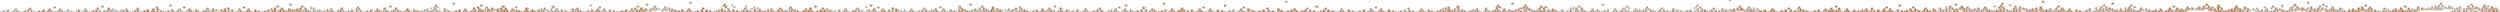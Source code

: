 digraph Tree {
node [shape=box, style="filled, rounded", color="black", fontname="helvetica"] ;
edge [fontname="helvetica"] ;
0 [label="bedrooms_model <= 2.5\nsquared_error = 13436060978.296\nsamples = 18415\nvalue = 401563.084", fillcolor="#efb387"] ;
1 [label="bedrooms_model <= 1.5\nsquared_error = 12497978254.776\nsamples = 14301\nvalue = 376809.336", fillcolor="#f1b991"] ;
0 -> 1 [labeldistance=2.5, labelangle=45, headlabel="True"] ;
2 [label="coarse_compass_direction_W <= 0.5\nsquared_error = 11626868086.94\nsamples = 6305\nvalue = 341648.231", fillcolor="#f2c29e"] ;
1 -> 2 ;
3 [label="coarse_compass_direction_SW <= 0.5\nsquared_error = 10803681090.925\nsamples = 5441\nvalue = 329211.436", fillcolor="#f3c5a3"] ;
2 -> 3 ;
4 [label="borough_name_Hackney <= 0.5\nsquared_error = 9544203311.612\nsamples = 4687\nvalue = 316074.608", fillcolor="#f4c8a8"] ;
3 -> 4 ;
5 [label="borough_name_Tower Hamlets <= 0.5\nsquared_error = 8685412496.067\nsamples = 4309\nvalue = 307189.631", fillcolor="#f4caac"] ;
4 -> 5 ;
6 [label="coarse_compass_direction_NW <= 0.5\nsquared_error = 7695184858.494\nsamples = 3817\nvalue = 297723.642", fillcolor="#f5cdb0"] ;
5 -> 6 ;
7 [label="coarse_compass_direction_N <= 0.5\nsquared_error = 6764022368.14\nsamples = 3514\nvalue = 289794.303", fillcolor="#f5ceb3"] ;
6 -> 7 ;
8 [label="coarse_compass_direction_EC <= 0.5\nsquared_error = 5554893013.341\nsamples = 2908\nvalue = 277408.587", fillcolor="#f6d2b8"] ;
7 -> 8 ;
9 [label="analyticsProperty.imageCount <= 11.5\nsquared_error = 4807355367.519\nsamples = 2865\nvalue = 275202.87", fillcolor="#f6d2b9"] ;
8 -> 9 ;
10 [label="location.longitude <= 0.077\nsquared_error = 4312692990.659\nsamples = 1949\nvalue = 263812.306", fillcolor="#f6d5bd"] ;
9 -> 10 ;
11 [label="location.latitude <= 51.385\nsquared_error = 4503417445.849\nsamples = 1677\nvalue = 269933.047", fillcolor="#f6d3bb"] ;
10 -> 11 ;
12 [label="squared_error = 2914354582.666\nsamples = 271\nvalue = 231721.565", fillcolor="#f8ddca"] ;
11 -> 12 ;
13 [label="squared_error = 4474026587.58\nsamples = 1406\nvalue = 277298.134", fillcolor="#f6d2b8"] ;
11 -> 13 ;
14 [label="tenure.tenureType_FREEHOLD <= 0.5\nsquared_error = 1481727244.709\nsamples = 272\nvalue = 226075.235", fillcolor="#f8decc"] ;
10 -> 14 ;
15 [label="squared_error = 1326570858.724\nsamples = 255\nvalue = 223492.035", fillcolor="#f8dfcd"] ;
14 -> 15 ;
16 [label="squared_error = 2207571696.886\nsamples = 17\nvalue = 264823.235", fillcolor="#f6d5bd"] ;
14 -> 16 ;
17 [label="location.latitude <= 51.373\nsquared_error = 4996415400.727\nsamples = 916\nvalue = 299438.906", fillcolor="#f4ccaf"] ;
9 -> 17 ;
18 [label="analyticsProperty.propertyType_Flats / Apartments <= 0.5\nsquared_error = 3672994128.858\nsamples = 77\nvalue = 244155.195", fillcolor="#f7dac5"] ;
17 -> 18 ;
19 [label="squared_error = 9524609375.0\nsamples = 8\nvalue = 306875.0", fillcolor="#f4caac"] ;
18 -> 19 ;
20 [label="squared_error = 2485576280.193\nsamples = 69\nvalue = 236883.333", fillcolor="#f8dcc8"] ;
18 -> 20 ;
21 [label="location.longitude <= 0.077\nsquared_error = 4811637318.097\nsamples = 839\nvalue = 304512.62", fillcolor="#f4cbad"] ;
17 -> 21 ;
22 [label="squared_error = 4733919922.075\nsamples = 730\nvalue = 312063.141", fillcolor="#f4c9aa"] ;
21 -> 22 ;
23 [label="squared_error = 2393223937.606\nsamples = 109\nvalue = 253944.908", fillcolor="#f7d7c1"] ;
21 -> 23 ;
24 [label="propertySubType_Hotel Room <= 0.5\nsquared_error = 33439674096.809\nsamples = 43\nvalue = 424370.93", fillcolor="#eead7e"] ;
8 -> 24 ;
25 [label="location.latitude <= 51.53\nsquared_error = 21204646351.644\nsamples = 34\nvalue = 490322.059", fillcolor="#eb9c64"] ;
24 -> 25 ;
26 [label="location.latitude <= 51.526\nsquared_error = 15148077614.746\nsamples = 32\nvalue = 511060.938", fillcolor="#ea975c"] ;
25 -> 26 ;
27 [label="squared_error = 9095793269.231\nsamples = 26\nvalue = 530250.0", fillcolor="#e99254"] ;
26 -> 27 ;
28 [label="squared_error = 32864667013.889\nsamples = 6\nvalue = 427908.333", fillcolor="#eeac7d"] ;
26 -> 28 ;
29 [label="analyticsProperty.added <= 20215222.0\nsquared_error = 1122250000.0\nsamples = 2\nvalue = 158500.0", fillcolor="#fcefe6"] ;
25 -> 29 ;
30 [label="squared_error = 0.0\nsamples = 1\nvalue = 192000.0", fillcolor="#fae7d9"] ;
29 -> 30 ;
31 [label="squared_error = 0.0\nsamples = 1\nvalue = 125000.0", fillcolor="#fdf8f3"] ;
29 -> 31 ;
32 [label="distance_to_any_train <= 0.1\nsquared_error = 1154172839.506\nsamples = 9\nvalue = 175222.222", fillcolor="#fbebe0"] ;
24 -> 32 ;
33 [label="analyticsProperty.imageCount <= 9.5\nsquared_error = 943750000.0\nsamples = 8\nvalue = 181500.0", fillcolor="#fbeadd"] ;
32 -> 33 ;
34 [label="squared_error = 680000000.0\nsamples = 5\nvalue = 184000.0", fillcolor="#fae9dc"] ;
33 -> 34 ;
35 [label="squared_error = 1355555555.556\nsamples = 3\nvalue = 177333.333", fillcolor="#fbebdf"] ;
33 -> 35 ;
36 [label="squared_error = 0.0\nsamples = 1\nvalue = 125000.0", fillcolor="#fdf8f3"] ;
32 -> 36 ;
37 [label="location.latitude <= 51.595\nsquared_error = 8297571702.119\nsamples = 606\nvalue = 349229.388", fillcolor="#f2c09b"] ;
7 -> 37 ;
38 [label="analyticsProperty.imageCount <= 15.5\nsquared_error = 8321419211.864\nsamples = 326\nvalue = 382029.23", fillcolor="#f0b78f"] ;
37 -> 38 ;
39 [label="location.longitude <= -0.119\nsquared_error = 7529622420.907\nsamples = 281\nvalue = 371731.776", fillcolor="#f1ba93"] ;
38 -> 39 ;
40 [label="location.longitude <= -0.12\nsquared_error = 7692297821.218\nsamples = 100\nvalue = 404075.89", fillcolor="#efb286"] ;
39 -> 40 ;
41 [label="squared_error = 6256432782.223\nsamples = 84\nvalue = 383542.726", fillcolor="#f0b78e"] ;
40 -> 41 ;
42 [label="squared_error = 1396484375.0\nsamples = 16\nvalue = 511875.0", fillcolor="#ea975c"] ;
40 -> 42 ;
43 [label="tenure.tenureType_SHARE_OF_FREEHOLD <= 0.5\nsquared_error = 6542442323.493\nsamples = 181\nvalue = 353862.099", fillcolor="#f2be9a"] ;
39 -> 43 ;
44 [label="squared_error = 5768628217.619\nsamples = 149\nvalue = 344188.523", fillcolor="#f2c19d"] ;
43 -> 44 ;
45 [label="squared_error = 7680956618.652\nsamples = 32\nvalue = 398904.688", fillcolor="#efb388"] ;
43 -> 45 ;
46 [label="location.latitude <= 51.554\nsquared_error = 8468872698.765\nsamples = 45\nvalue = 446331.111", fillcolor="#eda775"] ;
38 -> 46 ;
47 [label="location.longitude <= -0.086\nsquared_error = 3061224.49\nsamples = 7\nvalue = 599285.714", fillcolor="#e58139"] ;
46 -> 47 ;
48 [label="squared_error = 0.0\nsamples = 6\nvalue = 600000.0", fillcolor="#e58139"] ;
47 -> 48 ;
49 [label="squared_error = 0.0\nsamples = 1\nvalue = 595000.0", fillcolor="#e5823b"] ;
47 -> 49 ;
50 [label="tenure.tenureType_FREEHOLD <= 0.5\nsquared_error = 4924860235.457\nsamples = 38\nvalue = 418155.263", fillcolor="#eeae80"] ;
46 -> 50 ;
51 [label="squared_error = 4060434355.102\nsamples = 35\nvalue = 409141.429", fillcolor="#efb184"] ;
50 -> 51 ;
52 [label="squared_error = 3003000555.556\nsamples = 3\nvalue = 523316.667", fillcolor="#e99457"] ;
50 -> 52 ;
53 [label="location.longitude <= -0.101\nsquared_error = 5558880329.179\nsamples = 280\nvalue = 311041.0", fillcolor="#f4c9aa"] ;
37 -> 53 ;
54 [label="analyticsProperty.imageCount <= 12.5\nsquared_error = 4575101781.331\nsamples = 195\nvalue = 336182.718", fillcolor="#f3c3a1"] ;
53 -> 54 ;
55 [label="location.longitude <= -0.158\nsquared_error = 4229763370.348\nsamples = 139\nvalue = 323739.065", fillcolor="#f3c6a5"] ;
54 -> 55 ;
56 [label="squared_error = 3707583635.974\nsamples = 54\nvalue = 350645.37", fillcolor="#f2bf9b"] ;
55 -> 56 ;
57 [label="squared_error = 3809395435.17\nsamples = 85\nvalue = 306645.647", fillcolor="#f4caac"] ;
55 -> 57 ;
58 [label="analyticsProperty.added <= 20220366.0\nsquared_error = 4093932739.158\nsamples = 56\nvalue = 367069.643", fillcolor="#f1bb94"] ;
54 -> 58 ;
59 [label="squared_error = 2828281538.462\nsamples = 26\nvalue = 341650.0", fillcolor="#f2c29e"] ;
58 -> 59 ;
60 [label="squared_error = 4145490000.0\nsamples = 30\nvalue = 389100.0", fillcolor="#f0b68c"] ;
58 -> 60 ;
61 [label="location.longitude <= -0.056\nsquared_error = 3038900100.173\nsamples = 85\nvalue = 253362.941", fillcolor="#f7d8c1"] ;
53 -> 61 ;
62 [label="floorplan_count <= 2.5\nsquared_error = 2761015648.802\nsamples = 77\nvalue = 259816.234", fillcolor="#f7d6bf"] ;
61 -> 62 ;
63 [label="squared_error = 1360734648.438\nsamples = 8\nvalue = 213743.75", fillcolor="#f9e1d1"] ;
62 -> 63 ;
64 [label="squared_error = 2648725809.651\nsamples = 69\nvalue = 265157.971", fillcolor="#f6d5bc"] ;
62 -> 64 ;
65 [label="distance_to_any_train <= 0.3\nsquared_error = 1454687500.0\nsamples = 8\nvalue = 191250.0", fillcolor="#fae7d9"] ;
61 -> 65 ;
66 [label="squared_error = 0.0\nsamples = 1\nvalue = 100000.0", fillcolor="#fffefd"] ;
65 -> 66 ;
67 [label="squared_error = 303061224.49\nsamples = 7\nvalue = 204285.714", fillcolor="#f9e4d4"] ;
65 -> 67 ;
68 [label="location.longitude <= -0.199\nsquared_error = 9308503812.728\nsamples = 303\nvalue = 389683.036", fillcolor="#f0b68c"] ;
6 -> 68 ;
69 [label="location.longitude <= -0.232\nsquared_error = 4166773695.398\nsamples = 158\nvalue = 340995.981", fillcolor="#f2c29f"] ;
68 -> 69 ;
70 [label="location.latitude <= 51.596\nsquared_error = 1643266810.884\nsamples = 105\nvalue = 323012.857", fillcolor="#f3c6a6"] ;
69 -> 70 ;
71 [label="location.longitude <= -0.284\nsquared_error = 1504819837.38\nsamples = 67\nvalue = 333938.806", fillcolor="#f3c3a1"] ;
70 -> 71 ;
72 [label="squared_error = 0.0\nsamples = 1\nvalue = 450000.0", fillcolor="#eda674"] ;
71 -> 72 ;
73 [label="location.longitude <= -0.246\nsquared_error = 1320433854.454\nsamples = 66\nvalue = 332180.303", fillcolor="#f3c4a2"] ;
71 -> 73 ;
74 [label="squared_error = 527919371.811\nsamples = 28\nvalue = 315973.214", fillcolor="#f4c8a8"] ;
73 -> 74 ;
75 [label="squared_error = 1568232854.917\nsamples = 38\nvalue = 344122.368", fillcolor="#f2c19d"] ;
73 -> 75 ;
76 [label="location.longitude <= -0.247\nsquared_error = 1305782958.795\nsamples = 38\nvalue = 303748.684", fillcolor="#f4cbad"] ;
70 -> 76 ;
77 [label="propertySubType_Apartment <= 0.5\nsquared_error = 1311767933.333\nsamples = 15\nvalue = 281830.0", fillcolor="#f5d0b6"] ;
76 -> 77 ;
78 [label="squared_error = 684171875.0\nsamples = 12\nvalue = 293125.0", fillcolor="#f5ceb1"] ;
77 -> 78 ;
79 [label="squared_error = 1270611666.667\nsamples = 3\nvalue = 236650.0", fillcolor="#f8dcc8"] ;
77 -> 79 ;
80 [label="location.longitude <= -0.235\nsquared_error = 784215500.945\nsamples = 23\nvalue = 318043.478", fillcolor="#f4c7a8"] ;
76 -> 80 ;
81 [label="squared_error = 251557093.426\nsamples = 17\nvalue = 331176.471", fillcolor="#f3c4a3"] ;
80 -> 81 ;
82 [label="squared_error = 420138888.889\nsamples = 6\nvalue = 280833.333", fillcolor="#f5d1b6"] ;
80 -> 82 ;
83 [label="location.longitude <= -0.199\nsquared_error = 7256211284.372\nsamples = 53\nvalue = 376622.925", fillcolor="#f1b991"] ;
69 -> 83 ;
84 [label="borough_name_Barnet <= 0.5\nsquared_error = 5049425767.955\nsamples = 51\nvalue = 386318.922", fillcolor="#f0b68d"] ;
83 -> 84 ;
85 [label="tenure.tenureType_LEASEHOLD <= 0.5\nsquared_error = 3283471074.38\nsamples = 11\nvalue = 447272.727", fillcolor="#eda775"] ;
84 -> 85 ;
86 [label="squared_error = 0.0\nsamples = 1\nvalue = 600000.0", fillcolor="#e58139"] ;
85 -> 86 ;
87 [label="squared_error = 1046000000.0\nsamples = 10\nvalue = 432000.0", fillcolor="#eeab7b"] ;
85 -> 87 ;
88 [label="location.latitude <= 51.604\nsquared_error = 4232362954.234\nsamples = 40\nvalue = 369556.625", fillcolor="#f1bb93"] ;
84 -> 88 ;
89 [label="squared_error = 3397748488.752\nsamples = 23\nvalue = 338912.826", fillcolor="#f2c29f"] ;
88 -> 89 ;
90 [label="squared_error = 2372208065.398\nsamples = 17\nvalue = 411015.882", fillcolor="#efb083"] ;
88 -> 90 ;
91 [label="analyticsProperty.added <= 20210821.0\nsquared_error = 390625.0\nsamples = 2\nvalue = 129375.0", fillcolor="#fdf7f2"] ;
83 -> 91 ;
92 [label="squared_error = 0.0\nsamples = 1\nvalue = 128750.0", fillcolor="#fdf7f2"] ;
91 -> 92 ;
93 [label="squared_error = 0.0\nsamples = 1\nvalue = 130000.0", fillcolor="#fdf6f2"] ;
91 -> 93 ;
94 [label="propertySubType_Hotel Room <= 0.5\nsquared_error = 9513740537.912\nsamples = 145\nvalue = 442735.138", fillcolor="#eda877"] ;
68 -> 94 ;
95 [label="location.latitude <= 51.566\nsquared_error = 7072937236.029\nsamples = 141\nvalue = 451365.922", fillcolor="#eda673"] ;
94 -> 95 ;
96 [label="borough_name_Camden <= 0.5\nsquared_error = 6198495777.477\nsamples = 128\nvalue = 462248.008", fillcolor="#eca36f"] ;
95 -> 96 ;
97 [label="location.longitude <= -0.194\nsquared_error = 8138957438.619\nsamples = 66\nvalue = 489437.045", fillcolor="#eb9d64"] ;
96 -> 97 ;
98 [label="squared_error = 6262964674.556\nsamples = 13\nvalue = 427688.462", fillcolor="#eeac7d"] ;
97 -> 98 ;
99 [label="squared_error = 7434472369.277\nsamples = 53\nvalue = 504582.925", fillcolor="#ea995e"] ;
97 -> 99 ;
100 [label="location.longitude <= -0.128\nsquared_error = 2508199089.49\nsamples = 62\nvalue = 433304.839", fillcolor="#eeab7a"] ;
96 -> 100 ;
101 [label="squared_error = 2230598977.425\nsamples = 61\nvalue = 435572.131", fillcolor="#edaa7a"] ;
100 -> 101 ;
102 [label="squared_error = 0.0\nsamples = 1\nvalue = 295000.0", fillcolor="#f5cdb1"] ;
100 -> 102 ;
103 [label="location.longitude <= -0.154\nsquared_error = 3036429437.87\nsamples = 13\nvalue = 344219.231", fillcolor="#f2c19d"] ;
95 -> 103 ;
104 [label="analyticsProperty.imageCount <= 5.5\nsquared_error = 1100042013.889\nsamples = 12\nvalue = 331241.667", fillcolor="#f3c4a3"] ;
103 -> 104 ;
105 [label="squared_error = 506250000.0\nsamples = 2\nvalue = 272500.0", fillcolor="#f6d3ba"] ;
104 -> 105 ;
106 [label="squared_error = 390660400.0\nsamples = 10\nvalue = 342990.0", fillcolor="#f2c19e"] ;
104 -> 106 ;
107 [label="squared_error = 0.0\nsamples = 1\nvalue = 499950.0", fillcolor="#ea9a60"] ;
103 -> 107 ;
108 [label="analyticsProperty.imageCount <= 6.0\nsquared_error = 367250000.0\nsamples = 4\nvalue = 138500.0", fillcolor="#fdf4ee"] ;
94 -> 108 ;
109 [label="squared_error = 0.0\nsamples = 1\nvalue = 111000.0", fillcolor="#fefbf9"] ;
108 -> 109 ;
110 [label="analyticsProperty.imageCount <= 8.0\nsquared_error = 153555555.556\nsamples = 3\nvalue = 147666.667", fillcolor="#fcf2eb"] ;
108 -> 110 ;
111 [label="squared_error = 0.0\nsamples = 1\nvalue = 164000.0", fillcolor="#fbeee4"] ;
110 -> 111 ;
112 [label="location.longitude <= -0.147\nsquared_error = 30250000.0\nsamples = 2\nvalue = 139500.0", fillcolor="#fdf4ee"] ;
110 -> 112 ;
113 [label="squared_error = 0.0\nsamples = 1\nvalue = 134000.0", fillcolor="#fdf5f0"] ;
112 -> 113 ;
114 [label="squared_error = 0.0\nsamples = 1\nvalue = 145000.0", fillcolor="#fcf3ec"] ;
112 -> 114 ;
115 [label="location.latitude <= 51.509\nsquared_error = 10279365222.618\nsamples = 492\nvalue = 380628.008", fillcolor="#f0b88f"] ;
5 -> 115 ;
116 [label="location.latitude <= 51.501\nsquared_error = 9952217242.271\nsamples = 146\nvalue = 424580.055", fillcolor="#eead7e"] ;
115 -> 116 ;
117 [label="location.longitude <= -0.02\nsquared_error = 8286577988.208\nsamples = 78\nvalue = 381553.705", fillcolor="#f0b88f"] ;
116 -> 117 ;
118 [label="location.longitude <= -0.026\nsquared_error = 1416336886.0\nsamples = 35\nvalue = 337427.0", fillcolor="#f3c3a0"] ;
117 -> 118 ;
119 [label="analyticsProperty.added <= 20220268.0\nsquared_error = 1012500000.0\nsamples = 4\nvalue = 295000.0", fillcolor="#f5cdb1"] ;
118 -> 119 ;
120 [label="location.latitude <= 51.496\nsquared_error = 225000000.0\nsamples = 2\nvalue = 265000.0", fillcolor="#f6d5bd"] ;
119 -> 120 ;
121 [label="squared_error = 0.0\nsamples = 1\nvalue = 250000.0", fillcolor="#f7d8c2"] ;
120 -> 121 ;
122 [label="squared_error = 0.0\nsamples = 1\nvalue = 280000.0", fillcolor="#f5d1b7"] ;
120 -> 122 ;
123 [label="squared_error = 0.0\nsamples = 2\nvalue = 325000.0", fillcolor="#f3c6a5"] ;
119 -> 123 ;
124 [label="analyticsProperty.imageCount <= 9.5\nsquared_error = 1206210692.248\nsamples = 31\nvalue = 342901.452", fillcolor="#f2c19e"] ;
118 -> 124 ;
125 [label="analyticsProperty.imageCount <= 4.5\nsquared_error = 1209451318.359\nsamples = 16\nvalue = 327809.375", fillcolor="#f3c5a4"] ;
124 -> 125 ;
126 [label="squared_error = 0.0\nsamples = 1\nvalue = 400000.0", fillcolor="#efb388"] ;
125 -> 126 ;
127 [label="squared_error = 919486822.222\nsamples = 15\nvalue = 322996.667", fillcolor="#f3c6a6"] ;
125 -> 127 ;
128 [label="location.latitude <= 51.498\nsquared_error = 700646001.556\nsamples = 15\nvalue = 358999.667", fillcolor="#f1bd98"] ;
124 -> 128 ;
129 [label="squared_error = 672791977.778\nsamples = 9\nvalue = 347221.667", fillcolor="#f2c09c"] ;
128 -> 129 ;
130 [label="squared_error = 222222222.222\nsamples = 6\nvalue = 376666.667", fillcolor="#f1b991"] ;
128 -> 130 ;
131 [label="location.latitude <= 51.5\nsquared_error = 11003695019.514\nsamples = 43\nvalue = 417470.791", fillcolor="#eeaf81"] ;
117 -> 131 ;
132 [label="location.latitude <= 51.491\nsquared_error = 5216931078.881\nsamples = 39\nvalue = 436474.205", fillcolor="#edaa79"] ;
131 -> 132 ;
133 [label="location.latitude <= 51.488\nsquared_error = 1166000000.0\nsamples = 10\nvalue = 353000.0", fillcolor="#f2bf9a"] ;
132 -> 133 ;
134 [label="squared_error = 1074000000.0\nsamples = 5\nvalue = 374000.0", fillcolor="#f1b992"] ;
133 -> 134 ;
135 [label="squared_error = 376000000.0\nsamples = 5\nvalue = 332000.0", fillcolor="#f3c4a2"] ;
133 -> 135 ;
136 [label="analyticsProperty.imageCount <= 18.5\nsquared_error = 3382534257.691\nsamples = 29\nvalue = 465258.414", fillcolor="#eca36e"] ;
132 -> 136 ;
137 [label="squared_error = 2908173081.846\nsamples = 27\nvalue = 472147.926", fillcolor="#eca16b"] ;
136 -> 137 ;
138 [label="squared_error = 495062500.0\nsamples = 2\nvalue = 372250.0", fillcolor="#f1ba92"] ;
136 -> 138 ;
139 [label="squared_error = 29573730468.75\nsamples = 4\nvalue = 232187.5", fillcolor="#f8ddc9"] ;
131 -> 139 ;
140 [label="location.latitude <= 51.506\nsquared_error = 7303498530.508\nsamples = 68\nvalue = 473933.809", fillcolor="#eba06a"] ;
116 -> 140 ;
141 [label="distance_to_any_train <= 0.15\nsquared_error = 3796391581.633\nsamples = 28\nvalue = 517035.714", fillcolor="#e9965a"] ;
140 -> 141 ;
142 [label="analyticsProperty.added <= 20210623.0\nsquared_error = 854360000.0\nsamples = 10\nvalue = 554800.0", fillcolor="#e78c4b"] ;
141 -> 142 ;
143 [label="analyticsProperty.added <= 20210522.0\nsquared_error = 1862000000.0\nsamples = 3\nvalue = 536000.0", fillcolor="#e89152"] ;
142 -> 143 ;
144 [label="squared_error = 2250000.0\nsamples = 2\nvalue = 566500.0", fillcolor="#e78946"] ;
143 -> 144 ;
145 [label="squared_error = 0.0\nsamples = 1\nvalue = 475000.0", fillcolor="#eba06a"] ;
143 -> 145 ;
146 [label="location.latitude <= 51.505\nsquared_error = 206122448.98\nsamples = 7\nvalue = 562857.143", fillcolor="#e78a48"] ;
142 -> 146 ;
147 [label="squared_error = 138888888.889\nsamples = 6\nvalue = 566666.667", fillcolor="#e78946"] ;
146 -> 147 ;
148 [label="squared_error = 0.0\nsamples = 1\nvalue = 540000.0", fillcolor="#e89051"] ;
146 -> 148 ;
149 [label="analyticsProperty.added <= 20220570.0\nsquared_error = 4198385802.469\nsamples = 18\nvalue = 496055.556", fillcolor="#ea9b62"] ;
141 -> 149 ;
150 [label="location.longitude <= -0.025\nsquared_error = 3203808593.75\nsamples = 16\nvalue = 483062.5", fillcolor="#eb9e67"] ;
149 -> 150 ;
151 [label="squared_error = 2314876033.058\nsamples = 11\nvalue = 460818.182", fillcolor="#eca470"] ;
150 -> 151 ;
152 [label="squared_error = 1676000000.0\nsamples = 5\nvalue = 532000.0", fillcolor="#e99254"] ;
150 -> 152 ;
153 [label="squared_error = 0.0\nsamples = 2\nvalue = 600000.0", fillcolor="#e58139"] ;
149 -> 153 ;
154 [label="analyticsProperty.propertyType_Not Specified <= 0.5\nsquared_error = 7547722031.899\nsamples = 40\nvalue = 443762.475", fillcolor="#eda876"] ;
140 -> 154 ;
155 [label="distance_to_any_train <= 0.15\nsquared_error = 6178593426.06\nsamples = 39\nvalue = 450012.795", fillcolor="#eda674"] ;
154 -> 155 ;
156 [label="location.latitude <= 51.508\nsquared_error = 5447519204.39\nsamples = 27\nvalue = 422907.407", fillcolor="#eead7f"] ;
155 -> 156 ;
157 [label="squared_error = 4753696675.9\nsamples = 19\nvalue = 441026.316", fillcolor="#eda977"] ;
156 -> 157 ;
158 [label="squared_error = 4463859375.0\nsamples = 8\nvalue = 379875.0", fillcolor="#f0b88f"] ;
156 -> 158 ;
159 [label="location.longitude <= -0.056\nsquared_error = 2451001833.41\nsamples = 12\nvalue = 510999.917", fillcolor="#ea975c"] ;
155 -> 159 ;
160 [label="squared_error = 0.0\nsamples = 3\nvalue = 450000.0", fillcolor="#eda674"] ;
159 -> 160 ;
161 [label="squared_error = 1614229185.284\nsamples = 9\nvalue = 531333.222", fillcolor="#e99254"] ;
159 -> 161 ;
162 [label="squared_error = 0.0\nsamples = 1\nvalue = 200000.0", fillcolor="#fae5d6"] ;
154 -> 162 ;
163 [label="location.longitude <= -0.057\nsquared_error = 9258302153.253\nsamples = 346\nvalue = 362081.769", fillcolor="#f1bc96"] ;
115 -> 163 ;
164 [label="analyticsProperty.added <= 20220321.0\nsquared_error = 11525127164.25\nsamples = 72\nvalue = 414318.736", fillcolor="#efaf82"] ;
163 -> 164 ;
165 [label="propertySubType_Flat <= 0.5\nsquared_error = 10121865473.416\nsamples = 35\nvalue = 367427.114", fillcolor="#f1bb94"] ;
164 -> 165 ;
166 [label="distance_to_any_train <= 0.25\nsquared_error = 6623752560.263\nsamples = 17\nvalue = 407938.176", fillcolor="#efb184"] ;
165 -> 166 ;
167 [label="location.longitude <= -0.062\nsquared_error = 7583697347.061\nsamples = 7\nvalue = 463571.286", fillcolor="#eca36f"] ;
166 -> 167 ;
168 [label="squared_error = 2650000000.0\nsamples = 5\nvalue = 510000.0", fillcolor="#ea975c"] ;
167 -> 168 ;
169 [label="squared_error = 1056217500.25\nsamples = 2\nvalue = 347499.5", fillcolor="#f2c09c"] ;
167 -> 169 ;
170 [label="analyticsProperty.added <= 20220216.0\nsquared_error = 2268690225.0\nsamples = 10\nvalue = 368995.0", fillcolor="#f1bb94"] ;
166 -> 170 ;
171 [label="squared_error = 798877857.143\nsamples = 7\nvalue = 392850.0", fillcolor="#f0b58a"] ;
170 -> 171 ;
172 [label="squared_error = 1272222222.222\nsamples = 3\nvalue = 313333.333", fillcolor="#f4c9aa"] ;
170 -> 172 ;
173 [label="analyticsProperty.imageCount <= 9.5\nsquared_error = 10411805555.556\nsamples = 18\nvalue = 329166.667", fillcolor="#f3c5a3"] ;
165 -> 173 ;
174 [label="analyticsProperty.added <= 20220317.0\nsquared_error = 6710250000.0\nsamples = 10\nvalue = 386500.0", fillcolor="#f0b68d"] ;
173 -> 174 ;
175 [label="squared_error = 5780246913.58\nsamples = 9\nvalue = 399444.444", fillcolor="#efb388"] ;
174 -> 175 ;
176 [label="squared_error = 0.0\nsamples = 1\nvalue = 270000.0", fillcolor="#f6d3bb"] ;
174 -> 176 ;
177 [label="tenure.tenureType_SHARE_OF_FREEHOLD <= 0.5\nsquared_error = 5793750000.0\nsamples = 8\nvalue = 257500.0", fillcolor="#f7d7bf"] ;
173 -> 177 ;
178 [label="squared_error = 2490000000.0\nsamples = 5\nvalue = 210000.0", fillcolor="#f9e2d2"] ;
177 -> 178 ;
179 [label="squared_error = 1272222222.222\nsamples = 3\nvalue = 336666.667", fillcolor="#f3c3a0"] ;
177 -> 179 ;
180 [label="analyticsProperty.imageCount <= 9.5\nsquared_error = 8805029948.868\nsamples = 37\nvalue = 458675.676", fillcolor="#eca470"] ;
164 -> 180 ;
181 [label="analyticsProperty.added <= 20220519.0\nsquared_error = 9424060000.0\nsamples = 20\nvalue = 426800.0", fillcolor="#eeac7d"] ;
180 -> 181 ;
182 [label="analyticsProperty.added <= 20220505.0\nsquared_error = 14461551020.408\nsamples = 7\nvalue = 370142.857", fillcolor="#f1ba93"] ;
181 -> 182 ;
183 [label="squared_error = 7394000000.0\nsamples = 5\nvalue = 426000.0", fillcolor="#eeac7d"] ;
182 -> 183 ;
184 [label="squared_error = 4830250000.0\nsamples = 2\nvalue = 230500.0", fillcolor="#f8ddca"] ;
182 -> 184 ;
185 [label="analyticsProperty.added <= 20220621.0\nsquared_error = 4052366863.905\nsamples = 13\nvalue = 457307.692", fillcolor="#eca571"] ;
181 -> 185 ;
186 [label="squared_error = 3135714285.714\nsamples = 7\nvalue = 490000.0", fillcolor="#eb9c64"] ;
185 -> 186 ;
187 [label="squared_error = 2420138888.889\nsamples = 6\nvalue = 419166.667", fillcolor="#eeae80"] ;
185 -> 187 ;
188 [label="location.latitude <= 51.531\nsquared_error = 5475086505.19\nsamples = 17\nvalue = 496176.471", fillcolor="#ea9b62"] ;
180 -> 188 ;
189 [label="propertySubType_Flat <= 0.5\nsquared_error = 3756152343.75\nsamples = 16\nvalue = 507187.5", fillcolor="#ea985d"] ;
188 -> 189 ;
190 [label="squared_error = 1975000000.0\nsamples = 10\nvalue = 530000.0", fillcolor="#e99254"] ;
189 -> 190 ;
191 [label="squared_error = 4411805555.556\nsamples = 6\nvalue = 469166.667", fillcolor="#eca26c"] ;
189 -> 191 ;
192 [label="squared_error = 0.0\nsamples = 1\nvalue = 320000.0", fillcolor="#f3c7a7"] ;
188 -> 192 ;
193 [label="location.latitude <= 51.54\nsquared_error = 7757192384.042\nsamples = 274\nvalue = 348355.266", fillcolor="#f2c09c"] ;
163 -> 193 ;
194 [label="analyticsProperty.propertyType_Houses <= 0.5\nsquared_error = 7615763237.787\nsamples = 268\nvalue = 345762.474", fillcolor="#f2c19d"] ;
193 -> 194 ;
195 [label="floorplan_count <= 2.5\nsquared_error = 7374078694.569\nsamples = 266\nvalue = 347253.169", fillcolor="#f2c09c"] ;
194 -> 195 ;
196 [label="location.latitude <= 51.511\nsquared_error = 6386040118.75\nsamples = 20\nvalue = 407997.5", fillcolor="#efb184"] ;
195 -> 196 ;
197 [label="squared_error = 14394000625.0\nsamples = 2\nvalue = 279975.0", fillcolor="#f5d1b7"] ;
196 -> 197 ;
198 [label="squared_error = 3472839506.173\nsamples = 18\nvalue = 422222.222", fillcolor="#eead7f"] ;
196 -> 198 ;
199 [label="analyticsProperty.imageCount <= 25.5\nsquared_error = 7130027890.849\nsamples = 246\nvalue = 342314.606", fillcolor="#f2c19e"] ;
195 -> 199 ;
200 [label="squared_error = 6880802960.81\nsamples = 242\nvalue = 339956.169", fillcolor="#f2c29f"] ;
199 -> 200 ;
201 [label="squared_error = 1512500000.0\nsamples = 4\nvalue = 485000.0", fillcolor="#eb9e66"] ;
199 -> 201 ;
202 [label="analyticsProperty.imageCount <= 13.5\nsquared_error = 156250000.0\nsamples = 2\nvalue = 147500.0", fillcolor="#fcf2eb"] ;
194 -> 202 ;
203 [label="squared_error = 0.0\nsamples = 1\nvalue = 135000.0", fillcolor="#fdf5f0"] ;
202 -> 203 ;
204 [label="squared_error = 0.0\nsamples = 1\nvalue = 160000.0", fillcolor="#fcefe6"] ;
202 -> 204 ;
205 [label="location.latitude <= 51.542\nsquared_error = 361805555.556\nsamples = 6\nvalue = 464166.667", fillcolor="#eca36e"] ;
193 -> 205 ;
206 [label="analyticsProperty.imageCount <= 18.0\nsquared_error = 56250000.0\nsamples = 4\nvalue = 452500.0", fillcolor="#eda673"] ;
205 -> 206 ;
207 [label="location.longitude <= -0.022\nsquared_error = 5555555.556\nsamples = 3\nvalue = 448333.333", fillcolor="#eda775"] ;
206 -> 207 ;
208 [label="squared_error = 0.0\nsamples = 2\nvalue = 450000.0", fillcolor="#eda674"] ;
207 -> 208 ;
209 [label="squared_error = 0.0\nsamples = 1\nvalue = 445000.0", fillcolor="#eda876"] ;
207 -> 209 ;
210 [label="squared_error = 0.0\nsamples = 1\nvalue = 465000.0", fillcolor="#eca36e"] ;
206 -> 210 ;
211 [label="location.longitude <= -0.026\nsquared_error = 156250000.0\nsamples = 2\nvalue = 487500.0", fillcolor="#eb9d65"] ;
205 -> 211 ;
212 [label="squared_error = 0.0\nsamples = 1\nvalue = 475000.0", fillcolor="#eba06a"] ;
211 -> 212 ;
213 [label="squared_error = 0.0\nsamples = 1\nvalue = 500000.0", fillcolor="#ea9a60"] ;
211 -> 213 ;
214 [label="location.longitude <= -0.056\nsquared_error = 8175601144.392\nsamples = 378\nvalue = 417358.648", fillcolor="#eeaf81"] ;
4 -> 214 ;
215 [label="analyticsProperty.imageCount <= 16.5\nsquared_error = 7721734826.38\nsamples = 294\nvalue = 428638.027", fillcolor="#eeac7c"] ;
214 -> 215 ;
216 [label="analyticsProperty.added <= 20210619.0\nsquared_error = 7856666380.839\nsamples = 252\nvalue = 420295.952", fillcolor="#eeae80"] ;
215 -> 216 ;
217 [label="location.longitude <= -0.075\nsquared_error = 6730711570.248\nsamples = 11\nvalue = 496354.545", fillcolor="#ea9b62"] ;
216 -> 217 ;
218 [label="analyticsProperty.imageCount <= 7.5\nsquared_error = 3325346666.667\nsamples = 9\nvalue = 526100.0", fillcolor="#e99356"] ;
217 -> 218 ;
219 [label="propertySubType_Flat <= 0.5\nsquared_error = 156250000.0\nsamples = 2\nvalue = 587500.0", fillcolor="#e6843e"] ;
218 -> 219 ;
220 [label="squared_error = 0.0\nsamples = 1\nvalue = 600000.0", fillcolor="#e58139"] ;
219 -> 220 ;
221 [label="squared_error = 0.0\nsamples = 1\nvalue = 575000.0", fillcolor="#e68743"] ;
219 -> 221 ;
222 [label="tenure.tenureType_LEASEHOLD <= 0.5\nsquared_error = 2845919591.837\nsamples = 7\nvalue = 508557.143", fillcolor="#ea985d"] ;
218 -> 222 ;
223 [label="squared_error = 0.0\nsamples = 1\nvalue = 400000.0", fillcolor="#efb388"] ;
222 -> 223 ;
224 [label="location.longitude <= -0.094\nsquared_error = 1028779166.667\nsamples = 6\nvalue = 526650.0", fillcolor="#e99356"] ;
222 -> 224 ;
225 [label="squared_error = 0.0\nsamples = 1\nvalue = 579900.0", fillcolor="#e68641"] ;
224 -> 225 ;
226 [label="squared_error = 554000000.0\nsamples = 5\nvalue = 516000.0", fillcolor="#e9965a"] ;
224 -> 226 ;
227 [label="propertySubType_Apartment <= 0.5\nsquared_error = 156250000.0\nsamples = 2\nvalue = 362500.0", fillcolor="#f1bc96"] ;
217 -> 227 ;
228 [label="squared_error = 0.0\nsamples = 1\nvalue = 350000.0", fillcolor="#f2bf9b"] ;
227 -> 228 ;
229 [label="squared_error = 0.0\nsamples = 1\nvalue = 375000.0", fillcolor="#f1b991"] ;
227 -> 229 ;
230 [label="analyticsProperty.imageCount <= 9.5\nsquared_error = 7631965305.551\nsamples = 241\nvalue = 416824.398", fillcolor="#eeaf81"] ;
216 -> 230 ;
231 [label="distance_to_any_train <= 0.45\nsquared_error = 8515042688.081\nsamples = 91\nvalue = 395757.692", fillcolor="#f0b489"] ;
230 -> 231 ;
232 [label="location.longitude <= -0.061\nsquared_error = 6443711968.359\nsamples = 80\nvalue = 406549.375", fillcolor="#efb185"] ;
231 -> 232 ;
233 [label="location.latitude <= 51.573\nsquared_error = 5681120540.997\nsamples = 74\nvalue = 413229.054", fillcolor="#efb082"] ;
232 -> 233 ;
234 [label="squared_error = 5127581643.836\nsamples = 73\nvalue = 416150.0", fillcolor="#eeaf81"] ;
233 -> 234 ;
235 [label="squared_error = 0.0\nsamples = 1\nvalue = 200000.0", fillcolor="#fae5d6"] ;
233 -> 235 ;
236 [label="location.longitude <= -0.061\nsquared_error = 8511805555.556\nsamples = 6\nvalue = 324166.667", fillcolor="#f3c6a5"] ;
232 -> 236 ;
237 [label="squared_error = 2256250000.0\nsamples = 2\nvalue = 202500.0", fillcolor="#f9e4d5"] ;
236 -> 237 ;
238 [label="squared_error = 537500000.0\nsamples = 4\nvalue = 385000.0", fillcolor="#f0b78d"] ;
236 -> 238 ;
239 [label="distance_to_any_train <= 0.55\nsquared_error = 16572391528.926\nsamples = 11\nvalue = 317272.727", fillcolor="#f4c8a8"] ;
231 -> 239 ;
240 [label="propertySubType_Flat <= 0.5\nsquared_error = 8878515625.0\nsamples = 8\nvalue = 260000.0", fillcolor="#f7d6be"] ;
239 -> 240 ;
241 [label="squared_error = 416666666.667\nsamples = 3\nvalue = 350000.0", fillcolor="#f2bf9b"] ;
240 -> 241 ;
242 [label="squared_error = 6179625000.0\nsamples = 5\nvalue = 206000.0", fillcolor="#f9e3d4"] ;
240 -> 242 ;
243 [label="location.latitude <= 51.542\nsquared_error = 5016666666.667\nsamples = 3\nvalue = 470000.0", fillcolor="#eca16c"] ;
239 -> 243 ;
244 [label="squared_error = 0.0\nsamples = 1\nvalue = 565000.0", fillcolor="#e78a47"] ;
243 -> 244 ;
245 [label="squared_error = 756250000.0\nsamples = 2\nvalue = 422500.0", fillcolor="#eead7f"] ;
243 -> 245 ;
246 [label="location.longitude <= -0.094\nsquared_error = 6663648953.649\nsamples = 150\nvalue = 429604.867", fillcolor="#eeac7c"] ;
230 -> 246 ;
247 [label="location.latitude <= 51.546\nsquared_error = 5207142860.204\nsamples = 14\nvalue = 499999.286", fillcolor="#ea9a60"] ;
246 -> 247 ;
248 [label="location.longitude <= -0.095\nsquared_error = 264000000.0\nsamples = 5\nvalue = 581000.0", fillcolor="#e68640"] ;
247 -> 248 ;
249 [label="squared_error = 38888888.889\nsamples = 3\nvalue = 568333.333", fillcolor="#e78945"] ;
248 -> 249 ;
250 [label="squared_error = 0.0\nsamples = 2\nvalue = 600000.0", fillcolor="#e58139"] ;
248 -> 250 ;
251 [label="location.longitude <= -0.098\nsquared_error = 2283233337.654\nsamples = 9\nvalue = 454998.889", fillcolor="#eca572"] ;
247 -> 251 ;
252 [label="squared_error = 1666666666.667\nsamples = 3\nvalue = 400000.0", fillcolor="#efb388"] ;
251 -> 252 ;
253 [label="squared_error = 322858338.889\nsamples = 6\nvalue = 482498.333", fillcolor="#eb9e67"] ;
251 -> 253 ;
254 [label="location.latitude <= 51.574\nsquared_error = 6250959816.133\nsamples = 136\nvalue = 422358.382", fillcolor="#eead7f"] ;
246 -> 254 ;
255 [label="coarse_compass_direction_EC <= 0.5\nsquared_error = 6005995190.137\nsamples = 134\nvalue = 424557.761", fillcolor="#eead7e"] ;
254 -> 255 ;
256 [label="squared_error = 5831085514.814\nsamples = 133\nvalue = 423276.241", fillcolor="#eead7e"] ;
255 -> 256 ;
257 [label="squared_error = 0.0\nsamples = 1\nvalue = 595000.0", fillcolor="#e5823b"] ;
255 -> 257 ;
258 [label="analyticsProperty.added <= 20220210.0\nsquared_error = 625000000.0\nsamples = 2\nvalue = 275000.0", fillcolor="#f6d2b9"] ;
254 -> 258 ;
259 [label="squared_error = 0.0\nsamples = 1\nvalue = 300000.0", fillcolor="#f4ccaf"] ;
258 -> 259 ;
260 [label="squared_error = 0.0\nsamples = 1\nvalue = 250000.0", fillcolor="#f7d8c2"] ;
258 -> 260 ;
261 [label="distance_to_any_train <= 0.25\nsquared_error = 3989356575.964\nsamples = 42\nvalue = 478690.476", fillcolor="#eb9f69"] ;
215 -> 261 ;
262 [label="location.longitude <= -0.073\nsquared_error = 3806332703.214\nsamples = 23\nvalue = 454565.217", fillcolor="#eca572"] ;
261 -> 262 ;
263 [label="analyticsProperty.imageCount <= 23.0\nsquared_error = 3269230769.231\nsamples = 13\nvalue = 425000.0", fillcolor="#eead7e"] ;
262 -> 263 ;
264 [label="location.longitude <= -0.076\nsquared_error = 2131076388.889\nsamples = 12\nvalue = 414583.333", fillcolor="#efaf82"] ;
263 -> 264 ;
265 [label="location.latitude <= 51.571\nsquared_error = 1865234375.0\nsamples = 8\nvalue = 434375.0", fillcolor="#eeaa7a"] ;
264 -> 265 ;
266 [label="squared_error = 1428571428.571\nsamples = 7\nvalue = 425000.0", fillcolor="#eead7e"] ;
265 -> 266 ;
267 [label="squared_error = 0.0\nsamples = 1\nvalue = 500000.0", fillcolor="#ea9a60"] ;
265 -> 267 ;
268 [label="tenure.tenureType_SHARE_OF_FREEHOLD <= 0.5\nsquared_error = 312500000.0\nsamples = 4\nvalue = 375000.0", fillcolor="#f1b991"] ;
264 -> 268 ;
269 [label="squared_error = 138888888.889\nsamples = 3\nvalue = 366666.667", fillcolor="#f1bb95"] ;
268 -> 269 ;
270 [label="squared_error = 0.0\nsamples = 1\nvalue = 400000.0", fillcolor="#efb388"] ;
268 -> 270 ;
271 [label="squared_error = 0.0\nsamples = 1\nvalue = 550000.0", fillcolor="#e88d4d"] ;
263 -> 271 ;
272 [label="analyticsProperty.added <= 20220617.0\nsquared_error = 1891000000.0\nsamples = 10\nvalue = 493000.0", fillcolor="#eb9c63"] ;
262 -> 272 ;
273 [label="analyticsProperty.imageCount <= 18.5\nsquared_error = 1033333333.333\nsamples = 9\nvalue = 503333.333", fillcolor="#ea995f"] ;
272 -> 273 ;
274 [label="propertySubType_Flat <= 0.5\nsquared_error = 506250000.0\nsamples = 2\nvalue = 547500.0", fillcolor="#e88e4e"] ;
273 -> 274 ;
275 [label="squared_error = 0.0\nsamples = 1\nvalue = 525000.0", fillcolor="#e99456"] ;
274 -> 275 ;
276 [label="squared_error = 0.0\nsamples = 1\nvalue = 570000.0", fillcolor="#e78845"] ;
274 -> 276 ;
277 [label="location.latitude <= 51.563\nsquared_error = 467346938.775\nsamples = 7\nvalue = 490714.286", fillcolor="#eb9c64"] ;
273 -> 277 ;
278 [label="squared_error = 222916666.667\nsamples = 6\nvalue = 497500.0", fillcolor="#ea9b61"] ;
277 -> 278 ;
279 [label="squared_error = 0.0\nsamples = 1\nvalue = 450000.0", fillcolor="#eda674"] ;
277 -> 279 ;
280 [label="squared_error = 0.0\nsamples = 1\nvalue = 400000.0", fillcolor="#efb388"] ;
272 -> 280 ;
281 [label="distance_to_any_train <= 0.45\nsquared_error = 2653462603.878\nsamples = 19\nvalue = 507894.737", fillcolor="#ea985d"] ;
261 -> 281 ;
282 [label="analyticsProperty.added <= 20220216.0\nsquared_error = 2347066326.531\nsamples = 14\nvalue = 493928.571", fillcolor="#ea9b63"] ;
281 -> 282 ;
283 [label="location.latitude <= 51.531\nsquared_error = 3105555555.555\nsamples = 3\nvalue = 553333.333", fillcolor="#e78d4b"] ;
282 -> 283 ;
284 [label="squared_error = 0.0\nsamples = 1\nvalue = 475000.0", fillcolor="#eba06a"] ;
283 -> 284 ;
285 [label="propertySubType_Flat <= 0.5\nsquared_error = 56250000.0\nsamples = 2\nvalue = 592500.0", fillcolor="#e5833c"] ;
283 -> 285 ;
286 [label="squared_error = 0.0\nsamples = 1\nvalue = 600000.0", fillcolor="#e58139"] ;
285 -> 286 ;
287 [label="squared_error = 0.0\nsamples = 1\nvalue = 585000.0", fillcolor="#e6853f"] ;
285 -> 287 ;
288 [label="tenure.tenureType_LEASEHOLD <= 0.5\nsquared_error = 915289256.198\nsamples = 11\nvalue = 477727.273", fillcolor="#eba069"] ;
282 -> 288 ;
289 [label="location.longitude <= -0.068\nsquared_error = 556250000.0\nsamples = 6\nvalue = 497500.0", fillcolor="#ea9b61"] ;
288 -> 289 ;
290 [label="squared_error = 126000000.0\nsamples = 5\nvalue = 507000.0", fillcolor="#ea985e"] ;
289 -> 290 ;
291 [label="squared_error = 0.0\nsamples = 1\nvalue = 450000.0", fillcolor="#eda674"] ;
289 -> 291 ;
292 [label="analyticsProperty.added <= 20220321.0\nsquared_error = 314000000.0\nsamples = 5\nvalue = 454000.0", fillcolor="#eda572"] ;
288 -> 292 ;
293 [label="squared_error = 0.0\nsamples = 1\nvalue = 425000.0", fillcolor="#eead7e"] ;
292 -> 293 ;
294 [label="squared_error = 129687500.0\nsamples = 4\nvalue = 461250.0", fillcolor="#eca46f"] ;
292 -> 294 ;
295 [label="analyticsProperty.imageCount <= 20.5\nsquared_error = 1436000000.0\nsamples = 5\nvalue = 547000.0", fillcolor="#e88e4e"] ;
281 -> 295 ;
296 [label="location.latitude <= 51.544\nsquared_error = 416666666.667\nsamples = 3\nvalue = 575000.0", fillcolor="#e68743"] ;
295 -> 296 ;
297 [label="squared_error = 0.0\nsamples = 1\nvalue = 600000.0", fillcolor="#e58139"] ;
296 -> 297 ;
298 [label="distance_to_any_train <= 0.55\nsquared_error = 156250000.0\nsamples = 2\nvalue = 562500.0", fillcolor="#e78a48"] ;
296 -> 298 ;
299 [label="squared_error = 0.0\nsamples = 1\nvalue = 550000.0", fillcolor="#e88d4d"] ;
298 -> 299 ;
300 [label="squared_error = 0.0\nsamples = 1\nvalue = 575000.0", fillcolor="#e68743"] ;
298 -> 300 ;
301 [label="analyticsProperty.added <= 20215665.0\nsquared_error = 25000000.0\nsamples = 2\nvalue = 505000.0", fillcolor="#ea995e"] ;
295 -> 301 ;
302 [label="squared_error = 0.0\nsamples = 1\nvalue = 500000.0", fillcolor="#ea9a60"] ;
301 -> 302 ;
303 [label="squared_error = 0.0\nsamples = 1\nvalue = 510000.0", fillcolor="#ea975c"] ;
301 -> 303 ;
304 [label="analyticsProperty.added <= 20220626.0\nsquared_error = 7760349082.79\nsamples = 84\nvalue = 377880.821", fillcolor="#f0b890"] ;
214 -> 304 ;
305 [label="location.latitude <= 51.545\nsquared_error = 6883424409.848\nsamples = 81\nvalue = 384314.679", fillcolor="#f0b78e"] ;
304 -> 305 ;
306 [label="analyticsProperty.imageCount <= 24.5\nsquared_error = 5209013022.743\nsamples = 24\nvalue = 424374.583", fillcolor="#eead7e"] ;
305 -> 306 ;
307 [label="analyticsProperty.added <= 20211027.0\nsquared_error = 3973988018.595\nsamples = 22\nvalue = 413181.364", fillcolor="#efb082"] ;
306 -> 307 ;
308 [label="squared_error = 0.0\nsamples = 1\nvalue = 575000.0", fillcolor="#e68743"] ;
307 -> 308 ;
309 [label="analyticsProperty.imageCount <= 10.5\nsquared_error = 2856930841.156\nsamples = 21\nvalue = 405475.714", fillcolor="#efb285"] ;
307 -> 309 ;
310 [label="bathrooms_model <= 1.5\nsquared_error = 2264788463.314\nsamples = 13\nvalue = 384230.385", fillcolor="#f0b78e"] ;
309 -> 310 ;
311 [label="squared_error = 1345820835.243\nsamples = 12\nvalue = 374999.583", fillcolor="#f1b991"] ;
310 -> 311 ;
312 [label="squared_error = 0.0\nsamples = 1\nvalue = 495000.0", fillcolor="#ea9b62"] ;
310 -> 312 ;
313 [label="analyticsProperty.added <= 20220359.0\nsquared_error = 1893812502.734\nsamples = 8\nvalue = 439999.375", fillcolor="#eda978"] ;
309 -> 313 ;
314 [label="squared_error = 384038004.0\nsamples = 5\nvalue = 408999.0", fillcolor="#efb184"] ;
313 -> 314 ;
315 [label="squared_error = 138888888.889\nsamples = 3\nvalue = 491666.667", fillcolor="#eb9c64"] ;
313 -> 315 ;
316 [label="distance_to_any_train <= 0.3\nsquared_error = 2256250000.0\nsamples = 2\nvalue = 547500.0", fillcolor="#e88e4e"] ;
306 -> 316 ;
317 [label="squared_error = 0.0\nsamples = 1\nvalue = 500000.0", fillcolor="#ea9a60"] ;
316 -> 317 ;
318 [label="squared_error = 0.0\nsamples = 1\nvalue = 595000.0", fillcolor="#e5823b"] ;
316 -> 318 ;
319 [label="location.longitude <= -0.043\nsquared_error = 6628229421.07\nsamples = 57\nvalue = 367447.351", fillcolor="#f1bb94"] ;
305 -> 319 ;
320 [label="location.longitude <= -0.056\nsquared_error = 7071999645.558\nsamples = 46\nvalue = 381076.087", fillcolor="#f0b88f"] ;
319 -> 320 ;
321 [label="distance_to_any_train <= 0.2\nsquared_error = 1422222222.222\nsamples = 3\nvalue = 253333.333", fillcolor="#f7d8c1"] ;
320 -> 321 ;
322 [label="squared_error = 0.0\nsamples = 1\nvalue = 200000.0", fillcolor="#fae5d6"] ;
321 -> 322 ;
323 [label="squared_error = 0.0\nsamples = 2\nvalue = 280000.0", fillcolor="#f5d1b7"] ;
321 -> 323 ;
324 [label="analyticsProperty.added <= 20211165.0\nsquared_error = 6248261492.699\nsamples = 43\nvalue = 389988.372", fillcolor="#f0b58b"] ;
320 -> 324 ;
325 [label="analyticsProperty.added <= 20210563.0\nsquared_error = 5027272727.273\nsamples = 11\nvalue = 440000.0", fillcolor="#eda978"] ;
324 -> 325 ;
326 [label="squared_error = 756250000.0\nsamples = 2\nvalue = 322500.0", fillcolor="#f3c6a6"] ;
325 -> 326 ;
327 [label="squared_error = 2226543209.877\nsamples = 9\nvalue = 466111.111", fillcolor="#eca26e"] ;
325 -> 327 ;
328 [label="analyticsProperty.added <= 20211207.0\nsquared_error = 5512654052.734\nsamples = 32\nvalue = 372796.875", fillcolor="#f1ba92"] ;
324 -> 328 ;
329 [label="squared_error = 0.0\nsamples = 1\nvalue = 214500.0", fillcolor="#f9e1d0"] ;
328 -> 329 ;
330 [label="squared_error = 4856087408.949\nsamples = 31\nvalue = 377903.226", fillcolor="#f0b890"] ;
328 -> 330 ;
331 [label="location.latitude <= 51.553\nsquared_error = 747531652.975\nsamples = 11\nvalue = 310454.455", fillcolor="#f4c9ab"] ;
319 -> 331 ;
332 [label="location.latitude <= 51.549\nsquared_error = 200000000.0\nsamples = 9\nvalue = 321666.667", fillcolor="#f3c7a6"] ;
331 -> 332 ;
333 [label="analyticsProperty.imageCount <= 10.5\nsquared_error = 86805555.556\nsamples = 6\nvalue = 329166.667", fillcolor="#f3c5a3"] ;
332 -> 333 ;
334 [label="squared_error = 29687500.0\nsamples = 4\nvalue = 323750.0", fillcolor="#f3c6a5"] ;
333 -> 334 ;
335 [label="squared_error = 25000000.0\nsamples = 2\nvalue = 340000.0", fillcolor="#f2c29f"] ;
333 -> 335 ;
336 [label="location.latitude <= 51.552\nsquared_error = 88888888.889\nsamples = 3\nvalue = 306666.667", fillcolor="#f4caac"] ;
332 -> 336 ;
337 [label="squared_error = 0.0\nsamples = 2\nvalue = 300000.0", fillcolor="#f4ccaf"] ;
336 -> 337 ;
338 [label="squared_error = 0.0\nsamples = 1\nvalue = 320000.0", fillcolor="#f3c7a7"] ;
336 -> 338 ;
339 [label="analyticsProperty.added <= 20206020.0\nsquared_error = 100010000.25\nsamples = 2\nvalue = 259999.5", fillcolor="#f7d6be"] ;
331 -> 339 ;
340 [label="squared_error = 0.0\nsamples = 1\nvalue = 270000.0", fillcolor="#f6d3bb"] ;
339 -> 340 ;
341 [label="squared_error = 0.0\nsamples = 1\nvalue = 249999.0", fillcolor="#f7d8c2"] ;
339 -> 341 ;
342 [label="distance_to_any_train <= 0.5\nsquared_error = 143055555.556\nsamples = 3\nvalue = 204166.667", fillcolor="#f9e4d4"] ;
304 -> 342 ;
343 [label="squared_error = 0.0\nsamples = 1\nvalue = 187500.0", fillcolor="#fae8db"] ;
342 -> 343 ;
344 [label="propertySubType_Not Specified <= 0.5\nsquared_error = 6250000.0\nsamples = 2\nvalue = 212500.0", fillcolor="#f9e2d1"] ;
342 -> 344 ;
345 [label="squared_error = 0.0\nsamples = 1\nvalue = 215000.0", fillcolor="#f9e1d0"] ;
344 -> 345 ;
346 [label="squared_error = 0.0\nsamples = 1\nvalue = 210000.0", fillcolor="#f9e2d2"] ;
344 -> 346 ;
347 [label="location.latitude <= 51.478\nsquared_error = 10891556125.883\nsamples = 754\nvalue = 410872.326", fillcolor="#efb083"] ;
3 -> 347 ;
348 [label="location.longitude <= -0.147\nsquared_error = 8698802033.61\nsamples = 584\nvalue = 383221.036", fillcolor="#f0b78e"] ;
347 -> 348 ;
349 [label="location.latitude <= 51.457\nsquared_error = 7891442007.752\nsamples = 536\nvalue = 391357.715", fillcolor="#f0b58b"] ;
348 -> 349 ;
350 [label="distance_to_any_train <= 0.35\nsquared_error = 5995444300.255\nsamples = 299\nvalue = 373695.465", fillcolor="#f1ba92"] ;
349 -> 350 ;
351 [label="analyticsProperty.added <= 20220405.0\nsquared_error = 5972079914.256\nsamples = 155\nvalue = 391852.258", fillcolor="#f0b58b"] ;
350 -> 351 ;
352 [label="analyticsProperty.imageCount <= 12.5\nsquared_error = 4316148627.181\nsamples = 66\nvalue = 370103.03", fillcolor="#f1ba93"] ;
351 -> 352 ;
353 [label="location.latitude <= 51.45\nsquared_error = 3518264770.408\nsamples = 56\nvalue = 361192.857", fillcolor="#f1bd97"] ;
352 -> 353 ;
354 [label="location.longitude <= -0.156\nsquared_error = 3408734244.521\nsamples = 51\nvalue = 355035.294", fillcolor="#f2be99"] ;
353 -> 354 ;
355 [label="squared_error = 3429307954.545\nsamples = 44\nvalue = 362200.0", fillcolor="#f1bc96"] ;
354 -> 355 ;
356 [label="squared_error = 928571428.571\nsamples = 7\nvalue = 310000.0", fillcolor="#f4c9ab"] ;
354 -> 356 ;
357 [label="location.latitude <= 51.452\nsquared_error = 304000000.0\nsamples = 5\nvalue = 424000.0", fillcolor="#eead7e"] ;
353 -> 357 ;
358 [label="squared_error = 0.0\nsamples = 1\nvalue = 395000.0", fillcolor="#f0b489"] ;
357 -> 358 ;
359 [label="squared_error = 117187500.0\nsamples = 4\nvalue = 431250.0", fillcolor="#eeab7b"] ;
357 -> 359 ;
360 [label="location.longitude <= -0.228\nsquared_error = 5850000000.0\nsamples = 10\nvalue = 420000.0", fillcolor="#eeae80"] ;
352 -> 360 ;
361 [label="squared_error = 0.0\nsamples = 1\nvalue = 250000.0", fillcolor="#f7d8c2"] ;
360 -> 361 ;
362 [label="analyticsProperty.added <= 20210864.0\nsquared_error = 2932098765.432\nsamples = 9\nvalue = 438888.889", fillcolor="#eda978"] ;
360 -> 362 ;
363 [label="squared_error = 0.0\nsamples = 1\nvalue = 345000.0", fillcolor="#f2c19d"] ;
362 -> 363 ;
364 [label="squared_error = 2058984375.0\nsamples = 8\nvalue = 450625.0", fillcolor="#eda674"] ;
362 -> 364 ;
365 [label="location.latitude <= 51.456\nsquared_error = 6589155365.484\nsamples = 89\nvalue = 407980.899", fillcolor="#efb184"] ;
351 -> 365 ;
366 [label="location.latitude <= 51.43\nsquared_error = 6052358545.382\nsamples = 87\nvalue = 411813.793", fillcolor="#efb083"] ;
365 -> 366 ;
367 [label="location.longitude <= -0.193\nsquared_error = 5701539940.828\nsamples = 52\nvalue = 395807.692", fillcolor="#f0b489"] ;
366 -> 367 ;
368 [label="squared_error = 5301750297.265\nsamples = 29\nvalue = 426793.103", fillcolor="#eeac7d"] ;
367 -> 368 ;
369 [label="squared_error = 3468714555.766\nsamples = 23\nvalue = 356739.13", fillcolor="#f2be98"] ;
367 -> 369 ;
370 [label="location.latitude <= 51.446\nsquared_error = 5627429967.347\nsamples = 35\nvalue = 435594.286", fillcolor="#edaa7a"] ;
366 -> 370 ;
371 [label="squared_error = 4775422888.314\nsamples = 26\nvalue = 452340.385", fillcolor="#eda673"] ;
370 -> 371 ;
372 [label="squared_error = 4938253333.333\nsamples = 9\nvalue = 387216.667", fillcolor="#f0b68d"] ;
370 -> 372 ;
373 [label="location.longitude <= -0.215\nsquared_error = 1501562500.0\nsamples = 2\nvalue = 241250.0", fillcolor="#f7dbc6"] ;
365 -> 373 ;
374 [label="squared_error = 0.0\nsamples = 1\nvalue = 202500.0", fillcolor="#f9e4d5"] ;
373 -> 374 ;
375 [label="squared_error = 0.0\nsamples = 1\nvalue = 280000.0", fillcolor="#f5d1b7"] ;
373 -> 375 ;
376 [label="analyticsProperty.added <= 20220702.0\nsquared_error = 5283782304.948\nsamples = 144\nvalue = 354151.694", fillcolor="#f2be9a"] ;
350 -> 376 ;
377 [label="location.latitude <= 51.456\nsquared_error = 4943050968.08\nsamples = 142\nvalue = 352027.07", fillcolor="#f2bf9a"] ;
376 -> 377 ;
378 [label="analyticsProperty.imageCount <= 5.5\nsquared_error = 4857217331.56\nsamples = 132\nvalue = 356120.03", fillcolor="#f2be99"] ;
377 -> 378 ;
379 [label="location.longitude <= -0.197\nsquared_error = 2410000000.0\nsamples = 11\nvalue = 303000.0", fillcolor="#f4cbae"] ;
378 -> 379 ;
380 [label="squared_error = 3328666666.667\nsamples = 3\nvalue = 246000.0", fillcolor="#f7d9c4"] ;
379 -> 380 ;
381 [label="squared_error = 390234375.0\nsamples = 8\nvalue = 324375.0", fillcolor="#f3c6a5"] ;
379 -> 381 ;
382 [label="floorplan_count <= 10.5\nsquared_error = 4799849887.051\nsamples = 121\nvalue = 360949.124", fillcolor="#f1bd97"] ;
378 -> 382 ;
383 [label="squared_error = 4653171149.916\nsamples = 120\nvalue = 359707.033", fillcolor="#f1bd97"] ;
382 -> 383 ;
384 [label="squared_error = 0.0\nsamples = 1\nvalue = 510000.0", fillcolor="#ea975c"] ;
382 -> 384 ;
385 [label="location.latitude <= 51.457\nsquared_error = 2936000000.0\nsamples = 10\nvalue = 298000.0", fillcolor="#f5ccb0"] ;
377 -> 385 ;
386 [label="distance_to_any_train <= 0.45\nsquared_error = 366000000.0\nsamples = 5\nvalue = 248000.0", fillcolor="#f7d9c3"] ;
385 -> 386 ;
387 [label="squared_error = 272222222.222\nsamples = 3\nvalue = 238333.333", fillcolor="#f8dbc7"] ;
386 -> 387 ;
388 [label="squared_error = 156250000.0\nsamples = 2\nvalue = 262500.0", fillcolor="#f6d5bd"] ;
386 -> 388 ;
389 [label="location.longitude <= -0.196\nsquared_error = 506000000.0\nsamples = 5\nvalue = 348000.0", fillcolor="#f2c09c"] ;
385 -> 389 ;
390 [label="squared_error = 81250000.0\nsamples = 4\nvalue = 337500.0", fillcolor="#f3c3a0"] ;
389 -> 390 ;
391 [label="squared_error = 0.0\nsamples = 1\nvalue = 390000.0", fillcolor="#f0b58b"] ;
389 -> 391 ;
392 [label="propertySubType_Flat <= 0.5\nsquared_error = 6400000000.0\nsamples = 2\nvalue = 505000.0", fillcolor="#ea995e"] ;
376 -> 392 ;
393 [label="squared_error = 0.0\nsamples = 1\nvalue = 585000.0", fillcolor="#e6853f"] ;
392 -> 393 ;
394 [label="squared_error = 0.0\nsamples = 1\nvalue = 425000.0", fillcolor="#eead7e"] ;
392 -> 394 ;
395 [label="tenure.tenureType_SHARE_OF_FREEHOLD <= 0.5\nsquared_error = 9393354437.54\nsamples = 237\nvalue = 413640.468", fillcolor="#efb082"] ;
349 -> 395 ;
396 [label="analyticsProperty.added <= 20220629.0\nsquared_error = 9589334052.965\nsamples = 201\nvalue = 405387.766", fillcolor="#efb285"] ;
395 -> 396 ;
397 [label="propertySubType_Apartment <= 0.5\nsquared_error = 8669743252.812\nsamples = 188\nvalue = 410526.548", fillcolor="#efb083"] ;
396 -> 397 ;
398 [label="borough_name_Hammersmith and Fulham <= 0.5\nsquared_error = 8403321203.738\nsamples = 139\nvalue = 398090.59", fillcolor="#efb388"] ;
397 -> 398 ;
399 [label="location.latitude <= 51.463\nsquared_error = 8566157044.915\nsamples = 102\nvalue = 383688.647", fillcolor="#f0b78e"] ;
398 -> 399 ;
400 [label="squared_error = 6435678708.688\nsamples = 32\nvalue = 418279.5", fillcolor="#eeae80"] ;
399 -> 400 ;
401 [label="squared_error = 8743056431.701\nsamples = 70\nvalue = 367875.686", fillcolor="#f1bb94"] ;
399 -> 401 ;
402 [label="location.longitude <= -0.184\nsquared_error = 5806326373.265\nsamples = 37\nvalue = 437793.243", fillcolor="#edaa79"] ;
398 -> 402 ;
403 [label="squared_error = 4157586996.528\nsamples = 36\nvalue = 444787.5", fillcolor="#eda876"] ;
402 -> 403 ;
404 [label="squared_error = 0.0\nsamples = 1\nvalue = 186000.0", fillcolor="#fae8dc"] ;
402 -> 404 ;
405 [label="analyticsProperty.imageCount <= 7.5\nsquared_error = 7742299301.894\nsamples = 49\nvalue = 445804.061", fillcolor="#eda876"] ;
397 -> 405 ;
406 [label="analyticsProperty.added <= 20220556.0\nsquared_error = 5747500306.122\nsamples = 14\nvalue = 373207.143", fillcolor="#f1ba92"] ;
405 -> 406 ;
407 [label="squared_error = 1930606686.391\nsamples = 13\nvalue = 355765.385", fillcolor="#f2be99"] ;
406 -> 407 ;
408 [label="squared_error = 0.0\nsamples = 1\nvalue = 599950.0", fillcolor="#e58139"] ;
406 -> 408 ;
409 [label="analyticsProperty.imageCount <= 14.5\nsquared_error = 5588843868.599\nsamples = 35\nvalue = 474842.829", fillcolor="#eba06a"] ;
405 -> 409 ;
410 [label="squared_error = 4926229520.323\nsamples = 31\nvalue = 465629.0", fillcolor="#eca36e"] ;
409 -> 410 ;
411 [label="squared_error = 4967187500.0\nsamples = 4\nvalue = 546250.0", fillcolor="#e88e4e"] ;
409 -> 411 ;
412 [label="location.latitude <= 51.462\nsquared_error = 16983471775.148\nsamples = 13\nvalue = 331073.077", fillcolor="#f3c4a3"] ;
396 -> 412 ;
413 [label="location.longitude <= -0.198\nsquared_error = 66015625.0\nsamples = 2\nvalue = 121875.0", fillcolor="#fef8f5"] ;
412 -> 413 ;
414 [label="squared_error = 0.0\nsamples = 1\nvalue = 113750.0", fillcolor="#fefaf8"] ;
413 -> 414 ;
415 [label="squared_error = 0.0\nsamples = 1\nvalue = 130000.0", fillcolor="#fdf6f2"] ;
413 -> 415 ;
416 [label="location.latitude <= 51.474\nsquared_error = 10655573553.719\nsamples = 11\nvalue = 369109.091", fillcolor="#f1bb94"] ;
412 -> 416 ;
417 [label="location.latitude <= 51.464\nsquared_error = 9005386666.667\nsamples = 9\nvalue = 396133.333", fillcolor="#f0b489"] ;
416 -> 417 ;
418 [label="squared_error = 0.0\nsamples = 1\nvalue = 525000.0", fillcolor="#e99456"] ;
417 -> 418 ;
419 [label="squared_error = 7795754375.0\nsamples = 8\nvalue = 380025.0", fillcolor="#f0b88f"] ;
417 -> 419 ;
420 [label="location.longitude <= -0.162\nsquared_error = 6250000.0\nsamples = 2\nvalue = 247500.0", fillcolor="#f7d9c3"] ;
416 -> 420 ;
421 [label="squared_error = 0.0\nsamples = 1\nvalue = 250000.0", fillcolor="#f7d8c2"] ;
420 -> 421 ;
422 [label="squared_error = 0.0\nsamples = 1\nvalue = 245000.0", fillcolor="#f7dac4"] ;
420 -> 422 ;
423 [label="analyticsProperty.imageCount <= 8.5\nsquared_error = 5795726271.219\nsamples = 36\nvalue = 459718.056", fillcolor="#eca470"] ;
395 -> 423 ;
424 [label="location.latitude <= 51.465\nsquared_error = 4833950617.284\nsamples = 18\nvalue = 432777.778", fillcolor="#eeab7b"] ;
423 -> 424 ;
425 [label="propertySubType_Apartment <= 0.5\nsquared_error = 2874793388.43\nsamples = 11\nvalue = 459545.455", fillcolor="#eca470"] ;
424 -> 425 ;
426 [label="analyticsProperty.added <= 20220258.0\nsquared_error = 992250000.0\nsamples = 10\nvalue = 445500.0", fillcolor="#eda876"] ;
425 -> 426 ;
427 [label="squared_error = 0.0\nsamples = 2\nvalue = 500000.0", fillcolor="#ea9a60"] ;
426 -> 427 ;
428 [label="squared_error = 312109375.0\nsamples = 8\nvalue = 431875.0", fillcolor="#eeab7b"] ;
426 -> 428 ;
429 [label="squared_error = 0.0\nsamples = 1\nvalue = 600000.0", fillcolor="#e58139"] ;
425 -> 429 ;
430 [label="location.latitude <= 51.474\nsquared_error = 5017346938.775\nsamples = 7\nvalue = 390714.286", fillcolor="#f0b58b"] ;
424 -> 430 ;
431 [label="analyticsProperty.imageCount <= 5.5\nsquared_error = 4688888888.889\nsamples = 3\nvalue = 328333.333", fillcolor="#f3c5a4"] ;
430 -> 431 ;
432 [label="squared_error = 0.0\nsamples = 1\nvalue = 425000.0", fillcolor="#eead7e"] ;
431 -> 432 ;
433 [label="squared_error = 25000000.0\nsamples = 2\nvalue = 280000.0", fillcolor="#f5d1b7"] ;
431 -> 433 ;
434 [label="propertySubType_Flat <= 0.5\nsquared_error = 156250000.0\nsamples = 4\nvalue = 437500.0", fillcolor="#edaa79"] ;
430 -> 434 ;
435 [label="squared_error = 0.0\nsamples = 1\nvalue = 450000.0", fillcolor="#eda674"] ;
434 -> 435 ;
436 [label="squared_error = 138888888.889\nsamples = 3\nvalue = 433333.333", fillcolor="#eeab7a"] ;
434 -> 436 ;
437 [label="propertySubType_Apartment <= 0.5\nsquared_error = 5305944791.667\nsamples = 18\nvalue = 486658.333", fillcolor="#eb9d65"] ;
423 -> 437 ;
438 [label="location.latitude <= 51.459\nsquared_error = 4300618524.306\nsamples = 12\nvalue = 515820.833", fillcolor="#e9965a"] ;
437 -> 438 ;
439 [label="analyticsProperty.imageCount <= 12.5\nsquared_error = 3274111666.667\nsamples = 3\nvalue = 446650.0", fillcolor="#eda775"] ;
438 -> 439 ;
440 [label="squared_error = 307125625.0\nsamples = 2\nvalue = 407475.0", fillcolor="#efb185"] ;
439 -> 440 ;
441 [label="squared_error = 0.0\nsamples = 1\nvalue = 525000.0", fillcolor="#e99456"] ;
439 -> 441 ;
442 [label="analyticsProperty.added <= 20220461.0\nsquared_error = 2516296728.395\nsamples = 9\nvalue = 538877.778", fillcolor="#e89051"] ;
438 -> 442 ;
443 [label="squared_error = 1351400400.0\nsamples = 5\nvalue = 569990.0", fillcolor="#e78845"] ;
442 -> 443 ;
444 [label="squared_error = 1250000468.75\nsamples = 4\nvalue = 499987.5", fillcolor="#ea9a60"] ;
442 -> 444 ;
445 [label="location.latitude <= 51.468\nsquared_error = 2213888888.889\nsamples = 6\nvalue = 428333.333", fillcolor="#eeac7c"] ;
437 -> 445 ;
446 [label="distance_to_any_train <= 0.45\nsquared_error = 617187500.0\nsamples = 4\nvalue = 398750.0", fillcolor="#efb388"] ;
445 -> 446 ;
447 [label="squared_error = 66666666.667\nsamples = 3\nvalue = 385000.0", fillcolor="#f0b78d"] ;
446 -> 447 ;
448 [label="squared_error = 0.0\nsamples = 1\nvalue = 440000.0", fillcolor="#eda978"] ;
446 -> 448 ;
449 [label="borough_name_Hammersmith and Fulham <= 0.5\nsquared_error = 156250000.0\nsamples = 2\nvalue = 487500.0", fillcolor="#eb9d65"] ;
445 -> 449 ;
450 [label="squared_error = 0.0\nsamples = 1\nvalue = 500000.0", fillcolor="#ea9a60"] ;
449 -> 450 ;
451 [label="squared_error = 0.0\nsamples = 1\nvalue = 475000.0", fillcolor="#eba06a"] ;
449 -> 451 ;
452 [label="location.latitude <= 51.477\nsquared_error = 8719564295.79\nsamples = 48\nvalue = 292361.458", fillcolor="#f5ceb2"] ;
348 -> 452 ;
453 [label="location.latitude <= 51.414\nsquared_error = 6377027001.972\nsamples = 39\nvalue = 320919.231", fillcolor="#f3c7a7"] ;
452 -> 453 ;
454 [label="tenure.tenureType_SHARE_OF_FREEHOLD <= 0.5\nsquared_error = 1056172839.506\nsamples = 9\nvalue = 217777.778", fillcolor="#f9e0cf"] ;
453 -> 454 ;
455 [label="distance_to_any_train <= 0.65\nsquared_error = 542187500.0\nsamples = 8\nvalue = 226250.0", fillcolor="#f8decc"] ;
454 -> 455 ;
456 [label="analyticsProperty.imageCount <= 8.0\nsquared_error = 136805555.556\nsamples = 6\nvalue = 214166.667", fillcolor="#f9e1d0"] ;
455 -> 456 ;
457 [label="analyticsProperty.added <= 20215668.0\nsquared_error = 22222222.222\nsamples = 3\nvalue = 203333.333", fillcolor="#f9e4d5"] ;
456 -> 457 ;
458 [label="squared_error = 0.0\nsamples = 2\nvalue = 200000.0", fillcolor="#fae5d6"] ;
457 -> 458 ;
459 [label="squared_error = 0.0\nsamples = 1\nvalue = 210000.0", fillcolor="#f9e2d2"] ;
457 -> 459 ;
460 [label="analyticsProperty.added <= 20220309.0\nsquared_error = 16666666.667\nsamples = 3\nvalue = 225000.0", fillcolor="#f8dfcc"] ;
456 -> 460 ;
461 [label="squared_error = 6250000.0\nsamples = 2\nvalue = 227500.0", fillcolor="#f8decb"] ;
460 -> 461 ;
462 [label="squared_error = 0.0\nsamples = 1\nvalue = 220000.0", fillcolor="#f9e0ce"] ;
460 -> 462 ;
463 [label="location.longitude <= -0.138\nsquared_error = 6250000.0\nsamples = 2\nvalue = 262500.0", fillcolor="#f6d5bd"] ;
455 -> 463 ;
464 [label="squared_error = 0.0\nsamples = 1\nvalue = 265000.0", fillcolor="#f6d5bd"] ;
463 -> 464 ;
465 [label="squared_error = 0.0\nsamples = 1\nvalue = 260000.0", fillcolor="#f7d6be"] ;
463 -> 465 ;
466 [label="squared_error = 0.0\nsamples = 1\nvalue = 150000.0", fillcolor="#fcf1ea"] ;
454 -> 466 ;
467 [label="location.latitude <= 51.432\nsquared_error = 3824401113.889\nsamples = 30\nvalue = 351861.667", fillcolor="#f2bf9a"] ;
453 -> 467 ;
468 [label="tenure.tenureType_LEASEHOLD <= 0.5\nsquared_error = 1794116155.556\nsamples = 15\nvalue = 318063.333", fillcolor="#f4c7a8"] ;
467 -> 468 ;
469 [label="analyticsProperty.imageCount <= 7.5\nsquared_error = 1110000400.0\nsamples = 5\nvalue = 349990.0", fillcolor="#f2bf9b"] ;
468 -> 469 ;
470 [label="location.latitude <= 51.424\nsquared_error = 100000000.0\nsamples = 2\nvalue = 385000.0", fillcolor="#f0b78d"] ;
469 -> 470 ;
471 [label="squared_error = 0.0\nsamples = 1\nvalue = 375000.0", fillcolor="#f1b991"] ;
470 -> 471 ;
472 [label="squared_error = 0.0\nsamples = 1\nvalue = 395000.0", fillcolor="#f0b489"] ;
470 -> 472 ;
473 [label="location.latitude <= 51.427\nsquared_error = 421445000.0\nsamples = 3\nvalue = 326650.0", fillcolor="#f3c5a4"] ;
469 -> 473 ;
474 [label="squared_error = 99500625.0\nsamples = 2\nvalue = 339975.0", fillcolor="#f2c29f"] ;
473 -> 474 ;
475 [label="squared_error = 0.0\nsamples = 1\nvalue = 300000.0", fillcolor="#f4ccaf"] ;
473 -> 475 ;
476 [label="analyticsProperty.added <= 20220164.0\nsquared_error = 1371690000.0\nsamples = 10\nvalue = 302100.0", fillcolor="#f4cbae"] ;
468 -> 476 ;
477 [label="analyticsProperty.added <= 20215522.0\nsquared_error = 225000000.0\nsamples = 2\nvalue = 265000.0", fillcolor="#f6d5bd"] ;
476 -> 477 ;
478 [label="squared_error = 0.0\nsamples = 1\nvalue = 250000.0", fillcolor="#f7d8c2"] ;
477 -> 478 ;
479 [label="squared_error = 0.0\nsamples = 1\nvalue = 280000.0", fillcolor="#f5d1b7"] ;
477 -> 479 ;
480 [label="location.latitude <= 51.424\nsquared_error = 1228234375.0\nsamples = 8\nvalue = 311375.0", fillcolor="#f4c9aa"] ;
476 -> 480 ;
481 [label="squared_error = 0.0\nsamples = 1\nvalue = 375000.0", fillcolor="#f1b991"] ;
480 -> 481 ;
482 [label="squared_error = 742775510.204\nsamples = 7\nvalue = 302285.714", fillcolor="#f4cbae"] ;
480 -> 482 ;
483 [label="analyticsProperty.added <= 20220664.0\nsquared_error = 3570031400.0\nsamples = 15\nvalue = 385660.0", fillcolor="#f0b78d"] ;
467 -> 483 ;
484 [label="location.latitude <= 51.441\nsquared_error = 2339143163.265\nsamples = 14\nvalue = 375707.143", fillcolor="#f1b991"] ;
483 -> 484 ;
485 [label="location.latitude <= 51.436\nsquared_error = 1054687500.0\nsamples = 4\nvalue = 418750.0", fillcolor="#eeae80"] ;
484 -> 485 ;
486 [label="squared_error = 0.0\nsamples = 1\nvalue = 375000.0", fillcolor="#f1b991"] ;
485 -> 486 ;
487 [label="squared_error = 555555555.556\nsamples = 3\nvalue = 433333.333", fillcolor="#eeab7a"] ;
485 -> 487 ;
488 [label="propertySubType_Apartment <= 0.5\nsquared_error = 1815420400.0\nsamples = 10\nvalue = 358490.0", fillcolor="#f1bd98"] ;
484 -> 488 ;
489 [label="squared_error = 1575184183.673\nsamples = 7\nvalue = 374271.429", fillcolor="#f1b992"] ;
488 -> 489 ;
490 [label="squared_error = 438888888.889\nsamples = 3\nvalue = 321666.667", fillcolor="#f3c7a6"] ;
488 -> 490 ;
491 [label="squared_error = 0.0\nsamples = 1\nvalue = 525000.0", fillcolor="#e99456"] ;
483 -> 491 ;
492 [label="analyticsProperty.imageCount <= 8.5\nsquared_error = 22376543.21\nsamples = 9\nvalue = 168611.111", fillcolor="#fbede2"] ;
452 -> 492 ;
493 [label="squared_error = 0.0\nsamples = 1\nvalue = 161250.0", fillcolor="#fcefe5"] ;
492 -> 493 ;
494 [label="squared_error = 17553710.938\nsamples = 8\nvalue = 169531.25", fillcolor="#fbede2"] ;
492 -> 494 ;
495 [label="location.latitude <= 51.488\nsquared_error = 6774546659.03\nsamples = 170\nvalue = 505862.641", fillcolor="#ea995e"] ;
347 -> 495 ;
496 [label="borough_name_Westminster <= 0.5\nsquared_error = 7410832604.693\nsamples = 93\nvalue = 484558.591", fillcolor="#eb9e66"] ;
495 -> 496 ;
497 [label="location.longitude <= -0.19\nsquared_error = 5586492862.932\nsamples = 78\nvalue = 495756.397", fillcolor="#ea9b62"] ;
496 -> 497 ;
498 [label="propertySubType_Apartment <= 0.5\nsquared_error = 1892819864.755\nsamples = 31\nvalue = 458225.774", fillcolor="#eca471"] ;
497 -> 498 ;
499 [label="location.longitude <= -0.2\nsquared_error = 1134014625.896\nsamples = 21\nvalue = 470714.238", fillcolor="#eca16c"] ;
498 -> 499 ;
500 [label="location.latitude <= 51.481\nsquared_error = 513609467.456\nsamples = 13\nvalue = 483076.923", fillcolor="#eb9e67"] ;
499 -> 500 ;
501 [label="location.latitude <= 51.48\nsquared_error = 345061728.395\nsamples = 9\nvalue = 472777.778", fillcolor="#eca16b"] ;
500 -> 501 ;
502 [label="squared_error = 347222222.222\nsamples = 6\nvalue = 466666.667", fillcolor="#eca26d"] ;
501 -> 502 ;
503 [label="squared_error = 116666666.667\nsamples = 3\nvalue = 485000.0", fillcolor="#eb9e66"] ;
501 -> 503 ;
504 [label="distance_to_any_train <= 0.25\nsquared_error = 117187500.0\nsamples = 4\nvalue = 506250.0", fillcolor="#ea985e"] ;
500 -> 504 ;
505 [label="squared_error = 0.0\nsamples = 1\nvalue = 525000.0", fillcolor="#e99456"] ;
504 -> 505 ;
506 [label="squared_error = 0.0\nsamples = 3\nvalue = 500000.0", fillcolor="#ea9a60"] ;
504 -> 506 ;
507 [label="location.longitude <= -0.198\nsquared_error = 1490232031.359\nsamples = 8\nvalue = 450624.875", fillcolor="#eda674"] ;
499 -> 507 ;
508 [label="location.longitude <= -0.2\nsquared_error = 742187500.0\nsamples = 4\nvalue = 418750.0", fillcolor="#eeae80"] ;
507 -> 508 ;
509 [label="squared_error = 0.0\nsamples = 1\nvalue = 375000.0", fillcolor="#f1b991"] ;
508 -> 509 ;
510 [label="squared_error = 138888888.889\nsamples = 3\nvalue = 433333.333", fillcolor="#eeab7a"] ;
508 -> 510 ;
511 [label="location.latitude <= 51.48\nsquared_error = 206261250.188\nsamples = 4\nvalue = 482499.75", fillcolor="#eb9e67"] ;
507 -> 511 ;
512 [label="squared_error = 0.0\nsamples = 1\nvalue = 459999.0", fillcolor="#eca470"] ;
511 -> 512 ;
513 [label="squared_error = 50000000.0\nsamples = 3\nvalue = 490000.0", fillcolor="#eb9c64"] ;
511 -> 513 ;
514 [label="location.latitude <= 51.479\nsquared_error = 2471000000.0\nsamples = 10\nvalue = 432000.0", fillcolor="#eeab7b"] ;
498 -> 514 ;
515 [label="squared_error = 0.0\nsamples = 2\nvalue = 350000.0", fillcolor="#f2bf9b"] ;
514 -> 515 ;
516 [label="analyticsProperty.imageCount <= 6.0\nsquared_error = 987500000.0\nsamples = 8\nvalue = 452500.0", fillcolor="#eda673"] ;
514 -> 516 ;
517 [label="distance_to_any_train <= 0.55\nsquared_error = 400000000.0\nsamples = 2\nvalue = 405000.0", fillcolor="#efb286"] ;
516 -> 517 ;
518 [label="squared_error = 0.0\nsamples = 1\nvalue = 385000.0", fillcolor="#f0b78d"] ;
517 -> 518 ;
519 [label="squared_error = 0.0\nsamples = 1\nvalue = 425000.0", fillcolor="#eead7e"] ;
517 -> 519 ;
520 [label="tenure.tenureType_SHARE_OF_FREEHOLD <= 0.5\nsquared_error = 180555555.556\nsamples = 6\nvalue = 468333.333", fillcolor="#eca26d"] ;
516 -> 520 ;
521 [label="squared_error = 0.0\nsamples = 2\nvalue = 450000.0", fillcolor="#eda674"] ;
520 -> 521 ;
522 [label="squared_error = 18750000.0\nsamples = 4\nvalue = 477500.0", fillcolor="#eba069"] ;
520 -> 522 ;
523 [label="analyticsProperty.imageCount <= 4.5\nsquared_error = 6480930737.89\nsamples = 47\nvalue = 520510.638", fillcolor="#e99558"] ;
497 -> 523 ;
524 [label="squared_error = 0.0\nsamples = 1\nvalue = 225000.0", fillcolor="#f8dfcc"] ;
523 -> 524 ;
525 [label="location.longitude <= -0.139\nsquared_error = 4682147920.605\nsamples = 46\nvalue = 526934.783", fillcolor="#e99356"] ;
523 -> 525 ;
526 [label="location.longitude <= -0.144\nsquared_error = 4606882653.061\nsamples = 42\nvalue = 520214.286", fillcolor="#e99558"] ;
525 -> 526 ;
527 [label="distance_to_any_train <= 0.25\nsquared_error = 3803824375.0\nsamples = 40\nvalue = 527225.0", fillcolor="#e99356"] ;
526 -> 527 ;
528 [label="squared_error = 1017265306.122\nsamples = 7\nvalue = 574142.857", fillcolor="#e68743"] ;
527 -> 528 ;
529 [label="squared_error = 3828925619.835\nsamples = 33\nvalue = 517272.727", fillcolor="#e99659"] ;
527 -> 529 ;
530 [label="analyticsProperty.imageCount <= 9.0\nsquared_error = 25000000.0\nsamples = 2\nvalue = 380000.0", fillcolor="#f0b88f"] ;
526 -> 530 ;
531 [label="squared_error = 0.0\nsamples = 1\nvalue = 385000.0", fillcolor="#f0b78d"] ;
530 -> 531 ;
532 [label="squared_error = 0.0\nsamples = 1\nvalue = 375000.0", fillcolor="#f1b991"] ;
530 -> 532 ;
533 [label="location.latitude <= 51.482\nsquared_error = 18750000.0\nsamples = 4\nvalue = 597500.0", fillcolor="#e5823a"] ;
525 -> 533 ;
534 [label="squared_error = 0.0\nsamples = 1\nvalue = 590000.0", fillcolor="#e6833d"] ;
533 -> 534 ;
535 [label="squared_error = 0.0\nsamples = 3\nvalue = 600000.0", fillcolor="#e58139"] ;
533 -> 535 ;
536 [label="analyticsProperty.added <= 20220462.0\nsquared_error = 12854797933.333\nsamples = 15\nvalue = 426330.0", fillcolor="#eeac7d"] ;
496 -> 536 ;
537 [label="location.longitude <= -0.146\nsquared_error = 14433333333.333\nsamples = 9\nvalue = 378333.333", fillcolor="#f0b890"] ;
536 -> 537 ;
538 [label="floorplan_count <= 6.5\nsquared_error = 3906250000.0\nsamples = 2\nvalue = 187500.0", fillcolor="#fae8db"] ;
537 -> 538 ;
539 [label="squared_error = 0.0\nsamples = 1\nvalue = 125000.0", fillcolor="#fdf8f3"] ;
538 -> 539 ;
540 [label="squared_error = 0.0\nsamples = 1\nvalue = 250000.0", fillcolor="#f7d8c2"] ;
538 -> 540 ;
541 [label="analyticsProperty.imageCount <= 8.5\nsquared_error = 4063265306.122\nsamples = 7\nvalue = 432857.143", fillcolor="#eeab7b"] ;
537 -> 541 ;
542 [label="location.latitude <= 51.486\nsquared_error = 239583333.333\nsamples = 6\nvalue = 407500.0", fillcolor="#efb185"] ;
541 -> 542 ;
543 [label="location.longitude <= -0.138\nsquared_error = 117187500.0\nsamples = 4\nvalue = 416250.0", fillcolor="#eeaf81"] ;
542 -> 543 ;
544 [label="squared_error = 0.0\nsamples = 3\nvalue = 410000.0", fillcolor="#efb084"] ;
543 -> 544 ;
545 [label="squared_error = 0.0\nsamples = 1\nvalue = 435000.0", fillcolor="#eeaa7a"] ;
543 -> 545 ;
546 [label="location.longitude <= -0.142\nsquared_error = 25000000.0\nsamples = 2\nvalue = 390000.0", fillcolor="#f0b58b"] ;
542 -> 546 ;
547 [label="squared_error = 0.0\nsamples = 1\nvalue = 385000.0", fillcolor="#f0b78d"] ;
546 -> 547 ;
548 [label="squared_error = 0.0\nsamples = 1\nvalue = 395000.0", fillcolor="#f0b489"] ;
546 -> 548 ;
549 [label="squared_error = 0.0\nsamples = 1\nvalue = 585000.0", fillcolor="#e6853f"] ;
541 -> 549 ;
550 [label="location.latitude <= 51.487\nsquared_error = 1848194791.667\nsamples = 6\nvalue = 498325.0", fillcolor="#ea9a61"] ;
536 -> 550 ;
551 [label="analyticsProperty.imageCount <= 9.5\nsquared_error = 769562968.75\nsamples = 4\nvalue = 472487.5", fillcolor="#eca16b"] ;
550 -> 551 ;
552 [label="location.longitude <= -0.141\nsquared_error = 25250625.0\nsamples = 2\nvalue = 444975.0", fillcolor="#eda876"] ;
551 -> 552 ;
553 [label="squared_error = 0.0\nsamples = 1\nvalue = 439950.0", fillcolor="#eda978"] ;
552 -> 553 ;
554 [label="squared_error = 0.0\nsamples = 1\nvalue = 450000.0", fillcolor="#eda674"] ;
552 -> 554 ;
555 [label="squared_error = 0.0\nsamples = 2\nvalue = 500000.0", fillcolor="#ea9a60"] ;
551 -> 555 ;
556 [label="squared_error = 0.0\nsamples = 2\nvalue = 550000.0", fillcolor="#e88d4d"] ;
550 -> 556 ;
557 [label="tenure.tenureType_SHARE_OF_FREEHOLD <= 0.5\nsquared_error = 4795796386.406\nsamples = 77\nvalue = 531593.506", fillcolor="#e99254"] ;
495 -> 557 ;
558 [label="analyticsProperty.imageCount <= 5.5\nsquared_error = 5727113806.612\nsamples = 55\nvalue = 522634.545", fillcolor="#e99457"] ;
557 -> 558 ;
559 [label="location.longitude <= -0.145\nsquared_error = 862244897.959\nsamples = 7\nvalue = 566428.571", fillcolor="#e78946"] ;
558 -> 559 ;
560 [label="distance_to_any_train <= 0.15\nsquared_error = 442187500.0\nsamples = 4\nvalue = 586250.0", fillcolor="#e6843e"] ;
559 -> 560 ;
561 [label="squared_error = 0.0\nsamples = 1\nvalue = 550000.0", fillcolor="#e88d4d"] ;
560 -> 561 ;
562 [label="location.longitude <= -0.188\nsquared_error = 5555555.555\nsamples = 3\nvalue = 598333.333", fillcolor="#e5813a"] ;
560 -> 562 ;
563 [label="squared_error = 0.0\nsamples = 1\nvalue = 595000.0", fillcolor="#e5823b"] ;
562 -> 563 ;
564 [label="squared_error = 0.0\nsamples = 2\nvalue = 600000.0", fillcolor="#e58139"] ;
562 -> 564 ;
565 [label="analyticsProperty.imageCount <= 4.5\nsquared_error = 200000000.0\nsamples = 3\nvalue = 540000.0", fillcolor="#e89051"] ;
559 -> 565 ;
566 [label="squared_error = 0.0\nsamples = 2\nvalue = 550000.0", fillcolor="#e88d4d"] ;
565 -> 566 ;
567 [label="squared_error = 0.0\nsamples = 1\nvalue = 520000.0", fillcolor="#e99558"] ;
565 -> 567 ;
568 [label="location.latitude <= 51.493\nsquared_error = 6116088641.493\nsamples = 48\nvalue = 516247.917", fillcolor="#e9965a"] ;
558 -> 568 ;
569 [label="analyticsProperty.imageCount <= 12.5\nsquared_error = 3624421629.936\nsamples = 33\nvalue = 529239.394", fillcolor="#e99355"] ;
568 -> 569 ;
570 [label="location.longitude <= -0.198\nsquared_error = 3640761082.045\nsamples = 29\nvalue = 522067.241", fillcolor="#e99458"] ;
569 -> 570 ;
571 [label="squared_error = 0.0\nsamples = 1\nvalue = 425000.0", fillcolor="#eead7e"] ;
570 -> 571 ;
572 [label="location.longitude <= -0.133\nsquared_error = 3422268580.995\nsamples = 28\nvalue = 525533.929", fillcolor="#e99456"] ;
570 -> 572 ;
573 [label="squared_error = 2239357381.853\nsamples = 23\nvalue = 533910.87", fillcolor="#e89253"] ;
572 -> 573 ;
574 [label="squared_error = 7056000000.0\nsamples = 5\nvalue = 487000.0", fillcolor="#eb9d65"] ;
572 -> 574 ;
575 [label="distance_to_any_train <= 0.15\nsquared_error = 429219218.75\nsamples = 4\nvalue = 581237.5", fillcolor="#e68640"] ;
569 -> 575 ;
576 [label="location.latitude <= 51.492\nsquared_error = 156250000.0\nsamples = 2\nvalue = 562500.0", fillcolor="#e78a48"] ;
575 -> 576 ;
577 [label="squared_error = 0.0\nsamples = 1\nvalue = 575000.0", fillcolor="#e68743"] ;
576 -> 577 ;
578 [label="squared_error = 0.0\nsamples = 1\nvalue = 550000.0", fillcolor="#e88d4d"] ;
576 -> 578 ;
579 [label="propertySubType_Apartment <= 0.5\nsquared_error = 625.0\nsamples = 2\nvalue = 599975.0", fillcolor="#e58139"] ;
575 -> 579 ;
580 [label="squared_error = 0.0\nsamples = 1\nvalue = 600000.0", fillcolor="#e58139"] ;
579 -> 580 ;
581 [label="squared_error = 0.0\nsamples = 1\nvalue = 599950.0", fillcolor="#e58139"] ;
579 -> 581 ;
582 [label="location.latitude <= 51.494\nsquared_error = 10409555555.556\nsamples = 15\nvalue = 487666.667", fillcolor="#eb9d65"] ;
568 -> 582 ;
583 [label="analyticsProperty.added <= 20215315.0\nsquared_error = 10297959183.673\nsamples = 7\nvalue = 433571.429", fillcolor="#eeab7a"] ;
582 -> 583 ;
584 [label="analyticsProperty.added <= 20200723.0\nsquared_error = 16250000000.0\nsamples = 3\nvalue = 375000.0", fillcolor="#f1b991"] ;
583 -> 584 ;
585 [label="squared_error = 22500000000.0\nsamples = 2\nvalue = 400000.0", fillcolor="#efb388"] ;
584 -> 585 ;
586 [label="squared_error = 0.0\nsamples = 1\nvalue = 325000.0", fillcolor="#f3c6a5"] ;
584 -> 586 ;
587 [label="analyticsProperty.added <= 20220327.0\nsquared_error = 1331250000.0\nsamples = 4\nvalue = 477500.0", fillcolor="#eba069"] ;
583 -> 587 ;
588 [label="squared_error = 156250000.0\nsamples = 2\nvalue = 512500.0", fillcolor="#ea975b"] ;
587 -> 588 ;
589 [label="squared_error = 56250000.0\nsamples = 2\nvalue = 442500.0", fillcolor="#eda877"] ;
587 -> 589 ;
590 [label="distance_to_any_train <= 0.15\nsquared_error = 5706250000.0\nsamples = 8\nvalue = 535000.0", fillcolor="#e89153"] ;
582 -> 590 ;
591 [label="squared_error = 0.0\nsamples = 1\nvalue = 350000.0", fillcolor="#f2bf9b"] ;
590 -> 591 ;
592 [label="location.longitude <= -0.191\nsquared_error = 933673469.388\nsamples = 7\nvalue = 561428.571", fillcolor="#e78b48"] ;
590 -> 592 ;
593 [label="squared_error = 0.0\nsamples = 1\nvalue = 500000.0", fillcolor="#ea9a60"] ;
592 -> 593 ;
594 [label="squared_error = 355555555.556\nsamples = 6\nvalue = 571666.667", fillcolor="#e68844"] ;
592 -> 594 ;
595 [label="analyticsProperty.imageCount <= 5.5\nsquared_error = 1765201735.537\nsamples = 22\nvalue = 553990.909", fillcolor="#e78c4b"] ;
557 -> 595 ;
596 [label="squared_error = 0.0\nsamples = 1\nvalue = 450000.0", fillcolor="#eda674"] ;
595 -> 596 ;
597 [label="propertySubType_Maisonette <= 0.5\nsquared_error = 1309779591.837\nsamples = 21\nvalue = 558942.857", fillcolor="#e78b49"] ;
595 -> 597 ;
598 [label="analyticsProperty.added <= 20220306.0\nsquared_error = 1005332400.0\nsamples = 20\nvalue = 563140.0", fillcolor="#e78a47"] ;
597 -> 598 ;
599 [label="location.longitude <= -0.144\nsquared_error = 744194488.889\nsamples = 15\nvalue = 569186.667", fillcolor="#e78945"] ;
598 -> 599 ;
600 [label="location.latitude <= 51.489\nsquared_error = 176388571.429\nsamples = 7\nvalue = 590400.0", fillcolor="#e5833d"] ;
599 -> 600 ;
601 [label="squared_error = 0.0\nsamples = 1\nvalue = 565000.0", fillcolor="#e78a47"] ;
600 -> 601 ;
602 [label="squared_error = 80338888.889\nsamples = 6\nvalue = 594633.333", fillcolor="#e5823b"] ;
600 -> 602 ;
603 [label="location.longitude <= -0.137\nsquared_error = 502734375.0\nsamples = 8\nvalue = 550625.0", fillcolor="#e88d4c"] ;
599 -> 603 ;
604 [label="squared_error = 150000000.0\nsamples = 5\nvalue = 535000.0", fillcolor="#e89153"] ;
603 -> 604 ;
605 [label="squared_error = 5555555.556\nsamples = 3\nvalue = 576666.667", fillcolor="#e68742"] ;
603 -> 605 ;
606 [label="propertySubType_Apartment <= 0.5\nsquared_error = 1350000000.0\nsamples = 5\nvalue = 545000.0", fillcolor="#e88f4f"] ;
598 -> 606 ;
607 [label="analyticsProperty.added <= 20220662.0\nsquared_error = 742187500.0\nsamples = 4\nvalue = 531250.0", fillcolor="#e99254"] ;
606 -> 607 ;
608 [label="squared_error = 138888888.889\nsamples = 3\nvalue = 516666.667", fillcolor="#e9965a"] ;
607 -> 608 ;
609 [label="squared_error = 0.0\nsamples = 1\nvalue = 575000.0", fillcolor="#e68743"] ;
607 -> 609 ;
610 [label="squared_error = 0.0\nsamples = 1\nvalue = 600000.0", fillcolor="#e58139"] ;
606 -> 610 ;
611 [label="squared_error = 0.0\nsamples = 1\nvalue = 475000.0", fillcolor="#eba06a"] ;
597 -> 611 ;
612 [label="location.longitude <= -0.215\nsquared_error = 9702754520.286\nsamples = 864\nvalue = 419968.369", fillcolor="#eeae80"] ;
2 -> 612 ;
613 [label="location.longitude <= -0.32\nsquared_error = 6955497573.088\nsamples = 558\nvalue = 387671.733", fillcolor="#f0b68c"] ;
612 -> 613 ;
614 [label="bathrooms_model <= 1.5\nsquared_error = 5936814041.999\nsamples = 81\nvalue = 341224.975", fillcolor="#f2c29f"] ;
613 -> 614 ;
615 [label="analyticsProperty.added <= 20195414.0\nsquared_error = 5479275158.036\nsamples = 80\nvalue = 343787.162", fillcolor="#f2c19e"] ;
614 -> 615 ;
616 [label="squared_error = 0.0\nsamples = 1\nvalue = 147500.0", fillcolor="#fcf2eb"] ;
615 -> 616 ;
617 [label="location.latitude <= 51.506\nsquared_error = 5054755165.166\nsamples = 79\nvalue = 346271.81", fillcolor="#f2c09d"] ;
615 -> 617 ;
618 [label="analyticsProperty.added <= 20220522.0\nsquared_error = 1273062500.0\nsamples = 10\nvalue = 395250.0", fillcolor="#f0b489"] ;
617 -> 618 ;
619 [label="location.latitude <= 51.504\nsquared_error = 1264000000.0\nsamples = 5\nvalue = 374000.0", fillcolor="#f1b992"] ;
618 -> 619 ;
620 [label="analyticsProperty.imageCount <= 10.5\nsquared_error = 416666666.667\nsamples = 3\nvalue = 400000.0", fillcolor="#efb388"] ;
619 -> 620 ;
621 [label="squared_error = 0.0\nsamples = 1\nvalue = 375000.0", fillcolor="#f1b991"] ;
620 -> 621 ;
622 [label="analyticsProperty.added <= 20220406.0\nsquared_error = 156250000.0\nsamples = 2\nvalue = 412500.0", fillcolor="#efb083"] ;
620 -> 622 ;
623 [label="squared_error = 0.0\nsamples = 1\nvalue = 400000.0", fillcolor="#efb388"] ;
622 -> 623 ;
624 [label="squared_error = 0.0\nsamples = 1\nvalue = 425000.0", fillcolor="#eead7e"] ;
622 -> 624 ;
625 [label="squared_error = 0.0\nsamples = 2\nvalue = 335000.0", fillcolor="#f3c3a1"] ;
619 -> 625 ;
626 [label="floorplan_count <= 6.0\nsquared_error = 379000000.0\nsamples = 5\nvalue = 416500.0", fillcolor="#eeaf81"] ;
618 -> 626 ;
627 [label="location.latitude <= 51.506\nsquared_error = 123046875.0\nsamples = 4\nvalue = 408125.0", fillcolor="#efb184"] ;
626 -> 627 ;
628 [label="analyticsProperty.imageCount <= 14.5\nsquared_error = 87500000.0\nsamples = 3\nvalue = 412500.0", fillcolor="#efb083"] ;
627 -> 628 ;
629 [label="squared_error = 126562500.0\nsamples = 2\nvalue = 411250.0", fillcolor="#efb083"] ;
628 -> 629 ;
630 [label="squared_error = 0.0\nsamples = 1\nvalue = 415000.0", fillcolor="#efaf82"] ;
628 -> 630 ;
631 [label="squared_error = 0.0\nsamples = 1\nvalue = 395000.0", fillcolor="#f0b489"] ;
627 -> 631 ;
632 [label="squared_error = 0.0\nsamples = 1\nvalue = 450000.0", fillcolor="#eda674"] ;
626 -> 632 ;
633 [label="location.latitude <= 51.507\nsquared_error = 5204779551.467\nsamples = 69\nvalue = 339173.522", fillcolor="#f2c29f"] ;
617 -> 633 ;
634 [label="location.longitude <= -0.335\nsquared_error = 7593912400.0\nsamples = 5\nvalue = 253590.0", fillcolor="#f7d8c1"] ;
633 -> 634 ;
635 [label="analyticsProperty.imageCount <= 15.5\nsquared_error = 623750625.0\nsamples = 2\nvalue = 324975.0", fillcolor="#f3c6a5"] ;
634 -> 635 ;
636 [label="squared_error = 0.0\nsamples = 1\nvalue = 300000.0", fillcolor="#f4ccaf"] ;
635 -> 636 ;
637 [label="squared_error = 0.0\nsamples = 1\nvalue = 349950.0", fillcolor="#f2bf9b"] ;
635 -> 637 ;
638 [label="propertySubType_Flat <= 0.5\nsquared_error = 6578666666.667\nsamples = 3\nvalue = 206000.0", fillcolor="#f9e3d4"] ;
634 -> 638 ;
639 [label="squared_error = 0.0\nsamples = 1\nvalue = 138000.0", fillcolor="#fdf4ee"] ;
638 -> 639 ;
640 [label="analyticsProperty.added <= 20220368.0\nsquared_error = 6400000000.0\nsamples = 2\nvalue = 240000.0", fillcolor="#f8dbc6"] ;
638 -> 640 ;
641 [label="squared_error = 0.0\nsamples = 1\nvalue = 320000.0", fillcolor="#f3c7a7"] ;
640 -> 641 ;
642 [label="squared_error = 0.0\nsamples = 1\nvalue = 160000.0", fillcolor="#fcefe6"] ;
640 -> 642 ;
643 [label="analyticsProperty.added <= 20220114.0\nsquared_error = 4401193483.789\nsamples = 64\nvalue = 345859.734", fillcolor="#f2c09d"] ;
633 -> 643 ;
644 [label="location.latitude <= 51.523\nsquared_error = 5294297298.665\nsamples = 19\nvalue = 321277.579", fillcolor="#f3c7a6"] ;
643 -> 644 ;
645 [label="analyticsProperty.added <= 20210518.0\nsquared_error = 5444725798.34\nsamples = 16\nvalue = 332454.688", fillcolor="#f3c4a2"] ;
644 -> 645 ;
646 [label="squared_error = 2006469218.75\nsamples = 4\nvalue = 371237.5", fillcolor="#f1ba93"] ;
645 -> 646 ;
647 [label="squared_error = 5922319526.91\nsamples = 12\nvalue = 319527.083", fillcolor="#f3c7a7"] ;
645 -> 647 ;
648 [label="analyticsProperty.imageCount <= 6.5\nsquared_error = 272230000.222\nsamples = 3\nvalue = 261666.333", fillcolor="#f6d6be"] ;
644 -> 648 ;
649 [label="squared_error = 0.0\nsamples = 1\nvalue = 285000.0", fillcolor="#f5d0b5"] ;
648 -> 649 ;
650 [label="squared_error = 0.25\nsamples = 2\nvalue = 249999.5", fillcolor="#f7d8c2"] ;
648 -> 650 ;
651 [label="location.latitude <= 51.507\nsquared_error = 3661237376.071\nsamples = 45\nvalue = 356238.867", fillcolor="#f2be99"] ;
643 -> 651 ;
652 [label="distance_to_any_train <= 0.55\nsquared_error = 372222222.222\nsamples = 3\nvalue = 408333.333", fillcolor="#efb184"] ;
651 -> 652 ;
653 [label="squared_error = 0.0\nsamples = 1\nvalue = 435000.0", fillcolor="#eeaa7a"] ;
652 -> 653 ;
654 [label="squared_error = 25000000.0\nsamples = 2\nvalue = 395000.0", fillcolor="#f0b489"] ;
652 -> 654 ;
655 [label="floorplan_count <= 2.5\nsquared_error = 3688475693.901\nsamples = 42\nvalue = 352517.833", fillcolor="#f2bf9a"] ;
651 -> 655 ;
656 [label="squared_error = 56250000.0\nsamples = 2\nvalue = 417500.0", fillcolor="#eeaf81"] ;
655 -> 656 ;
657 [label="squared_error = 3648396174.399\nsamples = 40\nvalue = 349268.725", fillcolor="#f2c09b"] ;
655 -> 657 ;
658 [label="squared_error = 0.0\nsamples = 1\nvalue = 136250.0", fillcolor="#fdf5ef"] ;
614 -> 658 ;
659 [label="location.latitude <= 51.522\nsquared_error = 6699939694.914\nsamples = 477\nvalue = 395558.918", fillcolor="#f0b489"] ;
613 -> 659 ;
660 [label="location.latitude <= 51.513\nsquared_error = 6369065431.446\nsamples = 443\nvalue = 400559.941", fillcolor="#efb387"] ;
659 -> 660 ;
661 [label="tenure.tenureType_LEASEHOLD <= 0.5\nsquared_error = 5343986895.887\nsamples = 336\nvalue = 390791.988", fillcolor="#f0b58b"] ;
660 -> 661 ;
662 [label="location.latitude <= 51.48\nsquared_error = 3797578424.01\nsamples = 100\nvalue = 422762.49", fillcolor="#eead7f"] ;
661 -> 662 ;
663 [label="location.latitude <= 51.48\nsquared_error = 100000000.0\nsamples = 2\nvalue = 585000.0", fillcolor="#e6853f"] ;
662 -> 663 ;
664 [label="squared_error = 0.0\nsamples = 1\nvalue = 575000.0", fillcolor="#e68743"] ;
663 -> 664 ;
665 [label="squared_error = 0.0\nsamples = 1\nvalue = 595000.0", fillcolor="#e5823b"] ;
663 -> 665 ;
666 [label="borough_name_Hammersmith and Fulham <= 0.5\nsquared_error = 3324913226.27\nsamples = 98\nvalue = 419451.52", fillcolor="#eeae80"] ;
662 -> 666 ;
667 [label="analyticsProperty.propertyType_Not Specified <= 0.5\nsquared_error = 3190689967.516\nsamples = 60\nvalue = 405274.983", fillcolor="#efb285"] ;
666 -> 667 ;
668 [label="analyticsProperty.imageCount <= 17.5\nsquared_error = 2748246942.849\nsamples = 59\nvalue = 402398.288", fillcolor="#efb287"] ;
667 -> 668 ;
669 [label="squared_error = 2565086302.88\nsamples = 57\nvalue = 399324.544", fillcolor="#efb388"] ;
668 -> 669 ;
670 [label="squared_error = 25000000.0\nsamples = 2\nvalue = 490000.0", fillcolor="#eb9c64"] ;
668 -> 670 ;
671 [label="squared_error = 0.0\nsamples = 1\nvalue = 575000.0", fillcolor="#e68743"] ;
667 -> 671 ;
672 [label="location.longitude <= -0.224\nsquared_error = 2718473277.355\nsamples = 38\nvalue = 441835.526", fillcolor="#eda977"] ;
666 -> 672 ;
673 [label="location.longitude <= -0.228\nsquared_error = 1451333524.306\nsamples = 24\nvalue = 456870.833", fillcolor="#eca571"] ;
672 -> 673 ;
674 [label="squared_error = 1455938868.75\nsamples = 20\nvalue = 450247.5", fillcolor="#eda674"] ;
673 -> 674 ;
675 [label="squared_error = 112250468.75\nsamples = 4\nvalue = 489987.5", fillcolor="#eb9c64"] ;
673 -> 675 ;
676 [label="location.latitude <= 51.503\nsquared_error = 3838839706.633\nsamples = 14\nvalue = 416060.714", fillcolor="#eeaf81"] ;
672 -> 676 ;
677 [label="squared_error = 2808863842.975\nsamples = 11\nvalue = 394995.455", fillcolor="#f0b489"] ;
676 -> 677 ;
678 [label="squared_error = 22445000.0\nsamples = 3\nvalue = 493300.0", fillcolor="#eb9c63"] ;
676 -> 678 ;
679 [label="propertySubType_Flat <= 0.5\nsquared_error = 5382629588.426\nsamples = 236\nvalue = 377245.165", fillcolor="#f0b990"] ;
661 -> 679 ;
680 [label="analyticsProperty.imageCount <= 7.5\nsquared_error = 5489695211.556\nsamples = 75\nvalue = 400578.667", fillcolor="#efb387"] ;
679 -> 680 ;
681 [label="location.longitude <= -0.248\nsquared_error = 5154650442.248\nsamples = 31\nvalue = 372256.452", fillcolor="#f1ba92"] ;
680 -> 681 ;
682 [label="analyticsProperty.imageCount <= 5.5\nsquared_error = 3026481612.654\nsamples = 18\nvalue = 338886.111", fillcolor="#f2c2a0"] ;
681 -> 682 ;
683 [label="squared_error = 5555555.556\nsamples = 3\nvalue = 301666.667", fillcolor="#f4ccae"] ;
682 -> 683 ;
684 [label="squared_error = 3298197933.333\nsamples = 15\nvalue = 346330.0", fillcolor="#f2c09d"] ;
682 -> 684 ;
685 [label="location.longitude <= -0.244\nsquared_error = 4424556213.018\nsamples = 13\nvalue = 418461.538", fillcolor="#eeae80"] ;
681 -> 685 ;
686 [label="squared_error = 6250000.0\nsamples = 2\nvalue = 497500.0", fillcolor="#ea9b61"] ;
685 -> 686 ;
687 [label="squared_error = 3885537190.083\nsamples = 11\nvalue = 404090.909", fillcolor="#efb286"] ;
685 -> 687 ;
688 [label="analyticsProperty.added <= 20210513.0\nsquared_error = 4762426243.543\nsamples = 44\nvalue = 420532.955", fillcolor="#eeae7f"] ;
680 -> 688 ;
689 [label="analyticsProperty.imageCount <= 11.5\nsquared_error = 156250000.0\nsamples = 2\nvalue = 537500.0", fillcolor="#e89152"] ;
688 -> 689 ;
690 [label="squared_error = 0.0\nsamples = 1\nvalue = 550000.0", fillcolor="#e88d4d"] ;
689 -> 690 ;
691 [label="squared_error = 0.0\nsamples = 1\nvalue = 525000.0", fillcolor="#e99456"] ;
689 -> 691 ;
692 [label="analyticsProperty.added <= 20220114.0\nsquared_error = 4299254649.943\nsamples = 42\nvalue = 414963.095", fillcolor="#efaf82"] ;
688 -> 692 ;
693 [label="squared_error = 3417283950.617\nsamples = 9\nvalue = 357222.222", fillcolor="#f2be98"] ;
692 -> 693 ;
694 [label="squared_error = 3382532993.572\nsamples = 33\nvalue = 430710.606", fillcolor="#eeab7b"] ;
692 -> 694 ;
695 [label="analyticsProperty.added <= 20220412.0\nsquared_error = 4960978305.691\nsamples = 161\nvalue = 366375.522", fillcolor="#f1bb95"] ;
679 -> 695 ;
696 [label="analyticsProperty.imageCount <= 2.0\nsquared_error = 3535858601.622\nsamples = 87\nvalue = 351358.414", fillcolor="#f2bf9b"] ;
695 -> 696 ;
697 [label="squared_error = 0.0\nsamples = 1\nvalue = 162500.0", fillcolor="#fceee5"] ;
696 -> 697 ;
698 [label="analyticsProperty.imageCount <= 25.5\nsquared_error = 3157412319.805\nsamples = 86\nvalue = 353554.442", fillcolor="#f2bf9a"] ;
696 -> 698 ;
699 [label="squared_error = 2855982349.132\nsamples = 85\nvalue = 355538.612", fillcolor="#f2be99"] ;
698 -> 699 ;
700 [label="squared_error = 0.0\nsamples = 1\nvalue = 184900.0", fillcolor="#fae9dc"] ;
698 -> 700 ;
701 [label="location.latitude <= 51.489\nsquared_error = 6059618302.988\nsamples = 74\nvalue = 384030.77", fillcolor="#f0b78e"] ;
695 -> 701 ;
702 [label="analyticsProperty.imageCount <= 7.5\nsquared_error = 16646556090.75\nsamples = 4\nvalue = 320994.5", fillcolor="#f3c7a7"] ;
701 -> 702 ;
703 [label="squared_error = 12656250000.0\nsamples = 2\nvalue = 422500.0", fillcolor="#eead7f"] ;
702 -> 703 ;
704 [label="squared_error = 30129121.0\nsamples = 2\nvalue = 219489.0", fillcolor="#f9e0ce"] ;
702 -> 704 ;
705 [label="analyticsProperty.added <= 20220607.0\nsquared_error = 5214614281.361\nsamples = 70\nvalue = 387632.843", fillcolor="#f0b68c"] ;
701 -> 705 ;
706 [label="squared_error = 4251105316.964\nsamples = 44\nvalue = 373790.886", fillcolor="#f1ba92"] ;
705 -> 706 ;
707 [label="squared_error = 5972198594.675\nsamples = 26\nvalue = 411057.692", fillcolor="#efb083"] ;
705 -> 707 ;
708 [label="location.latitude <= 51.522\nsquared_error = 8347544135.616\nsamples = 107\nvalue = 431233.14", fillcolor="#eeab7b"] ;
660 -> 708 ;
709 [label="location.longitude <= -0.306\nsquared_error = 8117977244.791\nsamples = 101\nvalue = 425177.683", fillcolor="#eead7e"] ;
708 -> 709 ;
710 [label="propertySubType_Flat <= 0.5\nsquared_error = 3669508564.518\nsamples = 25\nvalue = 465194.04", fillcolor="#eca36e"] ;
709 -> 710 ;
711 [label="distance_to_any_train <= 0.25\nsquared_error = 1933405785.238\nsamples = 18\nvalue = 489105.611", fillcolor="#eb9d65"] ;
710 -> 711 ;
712 [label="location.longitude <= -0.307\nsquared_error = 1444250656.889\nsamples = 9\nvalue = 512105.667", fillcolor="#ea975c"] ;
711 -> 712 ;
713 [label="squared_error = 280625644.667\nsamples = 3\nvalue = 551317.0", fillcolor="#e88d4c"] ;
712 -> 713 ;
714 [label="squared_error = 872916666.667\nsamples = 6\nvalue = 492500.0", fillcolor="#eb9c63"] ;
712 -> 714 ;
715 [label="analyticsProperty.added <= 20210511.0\nsquared_error = 1364555802.469\nsamples = 9\nvalue = 466105.556", fillcolor="#eca26e"] ;
711 -> 715 ;
716 [label="squared_error = 754875625.0\nsamples = 2\nvalue = 517475.0", fillcolor="#e99659"] ;
715 -> 716 ;
717 [label="squared_error = 569387755.102\nsamples = 7\nvalue = 451428.571", fillcolor="#eda673"] ;
715 -> 717 ;
718 [label="location.longitude <= -0.313\nsquared_error = 2882886020.408\nsamples = 7\nvalue = 403707.143", fillcolor="#efb286"] ;
710 -> 718 ;
719 [label="analyticsProperty.added <= 20215616.0\nsquared_error = 730350625.0\nsamples = 2\nvalue = 322975.0", fillcolor="#f3c6a6"] ;
718 -> 719 ;
720 [label="squared_error = 0.0\nsamples = 1\nvalue = 350000.0", fillcolor="#f2bf9b"] ;
719 -> 720 ;
721 [label="squared_error = 0.0\nsamples = 1\nvalue = 295950.0", fillcolor="#f5cdb0"] ;
719 -> 721 ;
722 [label="analyticsProperty.added <= 20220555.0\nsquared_error = 94000000.0\nsamples = 5\nvalue = 436000.0", fillcolor="#edaa79"] ;
718 -> 722 ;
723 [label="squared_error = 22222222.222\nsamples = 3\nvalue = 443333.333", fillcolor="#eda877"] ;
722 -> 723 ;
724 [label="squared_error = 0.0\nsamples = 2\nvalue = 425000.0", fillcolor="#eead7e"] ;
722 -> 724 ;
725 [label="analyticsProperty.added <= 20210311.0\nsquared_error = 8881271174.32\nsamples = 76\nvalue = 412014.408", fillcolor="#efb083"] ;
709 -> 725 ;
726 [label="squared_error = 0.0\nsamples = 1\nvalue = 114000.0", fillcolor="#fefaf8"] ;
725 -> 726 ;
727 [label="location.longitude <= -0.224\nsquared_error = 7799731388.062\nsamples = 75\nvalue = 415987.933", fillcolor="#eeaf81"] ;
725 -> 727 ;
728 [label="location.latitude <= 51.514\nsquared_error = 7294818025.763\nsamples = 67\nvalue = 406404.403", fillcolor="#efb185"] ;
727 -> 728 ;
729 [label="squared_error = 6989598553.85\nsamples = 31\nvalue = 438546.613", fillcolor="#eda978"] ;
728 -> 729 ;
730 [label="squared_error = 5901940900.849\nsamples = 36\nvalue = 378726.389", fillcolor="#f0b890"] ;
728 -> 730 ;
731 [label="distance_to_any_train <= 0.25\nsquared_error = 4817187500.0\nsamples = 8\nvalue = 496250.0", fillcolor="#ea9b62"] ;
727 -> 731 ;
732 [label="squared_error = 2656250000.0\nsamples = 4\nvalue = 437500.0", fillcolor="#edaa79"] ;
731 -> 732 ;
733 [label="squared_error = 75000000.0\nsamples = 4\nvalue = 555000.0", fillcolor="#e78c4b"] ;
731 -> 733 ;
734 [label="analyticsProperty.added <= 20220476.0\nsquared_error = 1204222222.222\nsamples = 6\nvalue = 533166.667", fillcolor="#e89253"] ;
708 -> 734 ;
735 [label="analyticsProperty.imageCount <= 10.0\nsquared_error = 152546875.0\nsamples = 4\nvalue = 509875.0", fillcolor="#ea985c"] ;
734 -> 735 ;
736 [label="analyticsProperty.added <= 20210318.0\nsquared_error = 100000000.0\nsamples = 2\nvalue = 520000.0", fillcolor="#e99558"] ;
735 -> 736 ;
737 [label="squared_error = 0.0\nsamples = 1\nvalue = 510000.0", fillcolor="#ea975c"] ;
736 -> 737 ;
738 [label="squared_error = 0.0\nsamples = 1\nvalue = 530000.0", fillcolor="#e99254"] ;
736 -> 738 ;
739 [label="analyticsProperty.added <= 20215624.0\nsquared_error = 62500.0\nsamples = 2\nvalue = 499750.0", fillcolor="#ea9a60"] ;
735 -> 739 ;
740 [label="squared_error = 0.0\nsamples = 1\nvalue = 500000.0", fillcolor="#ea9a60"] ;
739 -> 740 ;
741 [label="squared_error = 0.0\nsamples = 1\nvalue = 499500.0", fillcolor="#ea9a60"] ;
739 -> 741 ;
742 [label="propertySubType_Apartment <= 0.5\nsquared_error = 52562500.0\nsamples = 2\nvalue = 579750.0", fillcolor="#e68641"] ;
734 -> 742 ;
743 [label="squared_error = 0.0\nsamples = 1\nvalue = 587000.0", fillcolor="#e6843e"] ;
742 -> 743 ;
744 [label="squared_error = 0.0\nsamples = 1\nvalue = 572500.0", fillcolor="#e68844"] ;
742 -> 744 ;
745 [label="location.latitude <= 51.523\nsquared_error = 6439291836.073\nsamples = 34\nvalue = 330398.529", fillcolor="#f3c4a3"] ;
659 -> 745 ;
746 [label="analyticsProperty.imageCount <= 8.5\nsquared_error = 9219494008.264\nsamples = 11\nvalue = 265790.909", fillcolor="#f6d4bc"] ;
745 -> 746 ;
747 [label="analyticsProperty.added <= 20220518.0\nsquared_error = 1121958680.556\nsamples = 6\nvalue = 322491.667", fillcolor="#f3c6a6"] ;
746 -> 747 ;
748 [label="analyticsProperty.added <= 20210380.0\nsquared_error = 554000000.0\nsamples = 5\nvalue = 311000.0", fillcolor="#f4c9aa"] ;
747 -> 748 ;
749 [label="squared_error = 0.0\nsamples = 1\nvalue = 350000.0", fillcolor="#f2bf9b"] ;
748 -> 749 ;
750 [label="analyticsProperty.added <= 20220274.0\nsquared_error = 217187500.0\nsamples = 4\nvalue = 301250.0", fillcolor="#f4ccae"] ;
748 -> 750 ;
751 [label="location.longitude <= -0.26\nsquared_error = 38888888.889\nsamples = 3\nvalue = 293333.333", fillcolor="#f5ceb1"] ;
750 -> 751 ;
752 [label="squared_error = 6250000.0\nsamples = 2\nvalue = 297500.0", fillcolor="#f5cdb0"] ;
751 -> 752 ;
753 [label="squared_error = 0.0\nsamples = 1\nvalue = 285000.0", fillcolor="#f5d0b5"] ;
751 -> 753 ;
754 [label="squared_error = 0.0\nsamples = 1\nvalue = 325000.0", fillcolor="#f3c6a5"] ;
750 -> 754 ;
755 [label="squared_error = 0.0\nsamples = 1\nvalue = 379950.0", fillcolor="#f0b88f"] ;
747 -> 755 ;
756 [label="propertySubType_Apartment <= 0.5\nsquared_error = 10449000000.0\nsamples = 5\nvalue = 197750.0", fillcolor="#fae5d7"] ;
746 -> 756 ;
757 [label="analyticsProperty.imageCount <= 15.5\nsquared_error = 8238888888.889\nsamples = 3\nvalue = 258333.333", fillcolor="#f7d6bf"] ;
756 -> 757 ;
758 [label="analyticsProperty.imageCount <= 13.5\nsquared_error = 9025000000.0\nsamples = 2\nvalue = 225000.0", fillcolor="#f8dfcc"] ;
757 -> 758 ;
759 [label="squared_error = 0.0\nsamples = 1\nvalue = 320000.0", fillcolor="#f3c7a7"] ;
758 -> 759 ;
760 [label="squared_error = 0.0\nsamples = 1\nvalue = 130000.0", fillcolor="#fdf6f2"] ;
758 -> 760 ;
761 [label="squared_error = 0.0\nsamples = 1\nvalue = 325000.0", fillcolor="#f3c6a5"] ;
757 -> 761 ;
762 [label="analyticsProperty.imageCount <= 9.5\nsquared_error = 390625.0\nsamples = 2\nvalue = 106875.0", fillcolor="#fefcfb"] ;
756 -> 762 ;
763 [label="squared_error = 0.0\nsamples = 1\nvalue = 106250.0", fillcolor="#fefcfb"] ;
762 -> 763 ;
764 [label="squared_error = 0.0\nsamples = 1\nvalue = 107500.0", fillcolor="#fefcfa"] ;
762 -> 764 ;
765 [label="distance_to_any_train <= 0.35\nsquared_error = 2158533364.839\nsamples = 23\nvalue = 361297.826", fillcolor="#f1bd97"] ;
745 -> 765 ;
766 [label="analyticsProperty.imageCount <= 10.5\nsquared_error = 346913580.247\nsamples = 9\nvalue = 319444.444", fillcolor="#f3c7a7"] ;
765 -> 766 ;
767 [label="distance_to_any_train <= 0.25\nsquared_error = 103061224.49\nsamples = 7\nvalue = 310714.286", fillcolor="#f4c9ab"] ;
766 -> 767 ;
768 [label="analyticsProperty.imageCount <= 6.5\nsquared_error = 18750000.0\nsamples = 4\nvalue = 302500.0", fillcolor="#f4cbae"] ;
767 -> 768 ;
769 [label="squared_error = 0.0\nsamples = 1\nvalue = 310000.0", fillcolor="#f4c9ab"] ;
768 -> 769 ;
770 [label="squared_error = 0.0\nsamples = 3\nvalue = 300000.0", fillcolor="#f4ccaf"] ;
768 -> 770 ;
771 [label="analyticsProperty.added <= 20220558.0\nsquared_error = 5555555.556\nsamples = 3\nvalue = 321666.667", fillcolor="#f3c7a6"] ;
767 -> 771 ;
772 [label="squared_error = 0.0\nsamples = 2\nvalue = 320000.0", fillcolor="#f3c7a7"] ;
771 -> 772 ;
773 [label="squared_error = 0.0\nsamples = 1\nvalue = 325000.0", fillcolor="#f3c6a5"] ;
771 -> 773 ;
774 [label="squared_error = 0.0\nsamples = 2\nvalue = 350000.0", fillcolor="#f2bf9b"] ;
766 -> 774 ;
775 [label="analyticsProperty.imageCount <= 4.5\nsquared_error = 1473130522.959\nsamples = 14\nvalue = 388203.571", fillcolor="#f0b68c"] ;
765 -> 775 ;
776 [label="analyticsProperty.imageCount <= 3.5\nsquared_error = 225000000.0\nsamples = 2\nvalue = 325000.0", fillcolor="#f3c6a5"] ;
775 -> 776 ;
777 [label="squared_error = 0.0\nsamples = 1\nvalue = 310000.0", fillcolor="#f4c9ab"] ;
776 -> 777 ;
778 [label="squared_error = 0.0\nsamples = 1\nvalue = 340000.0", fillcolor="#f2c29f"] ;
776 -> 778 ;
779 [label="location.latitude <= 51.525\nsquared_error = 904406718.75\nsamples = 12\nvalue = 398737.5", fillcolor="#efb388"] ;
775 -> 779 ;
780 [label="location.longitude <= -0.316\nsquared_error = 345138888.889\nsamples = 6\nvalue = 375833.333", fillcolor="#f1b991"] ;
779 -> 780 ;
781 [label="squared_error = 0.0\nsamples = 1\nvalue = 340000.0", fillcolor="#f2c29f"] ;
780 -> 781 ;
782 [label="tenure.tenureType_LEASEHOLD <= 0.5\nsquared_error = 106000000.0\nsamples = 5\nvalue = 383000.0", fillcolor="#f0b78e"] ;
780 -> 782 ;
783 [label="squared_error = 0.0\nsamples = 1\nvalue = 400000.0", fillcolor="#efb388"] ;
782 -> 783 ;
784 [label="squared_error = 42187500.0\nsamples = 4\nvalue = 378750.0", fillcolor="#f0b890"] ;
782 -> 784 ;
785 [label="analyticsProperty.imageCount <= 9.5\nsquared_error = 414472847.222\nsamples = 6\nvalue = 421641.667", fillcolor="#eeae7f"] ;
779 -> 785 ;
786 [label="location.longitude <= -0.31\nsquared_error = 18562968.75\nsamples = 4\nvalue = 407462.5", fillcolor="#efb185"] ;
785 -> 786 ;
787 [label="squared_error = 0.0\nsamples = 1\nvalue = 400000.0", fillcolor="#efb388"] ;
786 -> 787 ;
788 [label="squared_error = 0.0\nsamples = 3\nvalue = 409950.0", fillcolor="#efb084"] ;
786 -> 788 ;
789 [label="squared_error = 0.0\nsamples = 2\nvalue = 450000.0", fillcolor="#eda674"] ;
785 -> 789 ;
790 [label="propertySubType_Hotel Room <= 0.5\nsquared_error = 9341897133.716\nsamples = 306\nvalue = 478862.235", fillcolor="#eb9f69"] ;
612 -> 790 ;
791 [label="floorplan_count <= 2.5\nsquared_error = 8050890458.529\nsamples = 299\nvalue = 484735.264", fillcolor="#eb9e66"] ;
790 -> 791 ;
792 [label="distance_to_any_train <= 0.25\nsquared_error = 355555555.556\nsamples = 3\nvalue = 213333.333", fillcolor="#f9e2d1"] ;
791 -> 792 ;
793 [label="squared_error = 0.0\nsamples = 1\nvalue = 240000.0", fillcolor="#f8dbc6"] ;
792 -> 793 ;
794 [label="squared_error = 0.0\nsamples = 2\nvalue = 200000.0", fillcolor="#fae5d6"] ;
792 -> 794 ;
795 [label="borough_name_Hammersmith and Fulham <= 0.5\nsquared_error = 7374773392.478\nsamples = 296\nvalue = 487485.959", fillcolor="#eb9d65"] ;
791 -> 795 ;
796 [label="location.latitude <= 51.521\nsquared_error = 7494129386.897\nsamples = 251\nvalue = 497127.267", fillcolor="#ea9b61"] ;
795 -> 796 ;
797 [label="analyticsProperty.imageCount <= 6.5\nsquared_error = 5202025413.142\nsamples = 162\nvalue = 516555.864", fillcolor="#e9965a"] ;
796 -> 797 ;
798 [label="tenure.tenureType_LEASEHOLD <= 0.5\nsquared_error = 5383590393.843\nsamples = 47\nvalue = 494986.17", fillcolor="#ea9b62"] ;
797 -> 798 ;
799 [label="analyticsProperty.imageCount <= 4.5\nsquared_error = 2751967314.05\nsamples = 11\nvalue = 542263.636", fillcolor="#e88f50"] ;
798 -> 799 ;
800 [label="location.longitude <= -0.179\nsquared_error = 6125625.0\nsamples = 2\nvalue = 597475.0", fillcolor="#e5823a"] ;
799 -> 800 ;
801 [label="squared_error = 0.0\nsamples = 1\nvalue = 595000.0", fillcolor="#e5823b"] ;
800 -> 801 ;
802 [label="squared_error = 0.0\nsamples = 1\nvalue = 599950.0", fillcolor="#e58139"] ;
800 -> 802 ;
803 [label="location.longitude <= -0.18\nsquared_error = 2534222469.136\nsamples = 9\nvalue = 529994.444", fillcolor="#e99254"] ;
799 -> 803 ;
804 [label="squared_error = 1950000000.0\nsamples = 8\nvalue = 540000.0", fillcolor="#e89051"] ;
803 -> 804 ;
805 [label="squared_error = 0.0\nsamples = 1\nvalue = 449950.0", fillcolor="#eda674"] ;
803 -> 805 ;
806 [label="analyticsProperty.added <= 20210515.0\nsquared_error = 5296048447.145\nsamples = 36\nvalue = 480540.278", fillcolor="#eb9f68"] ;
798 -> 806 ;
807 [label="analyticsProperty.added <= 20200962.0\nsquared_error = 1710034722.222\nsamples = 6\nvalue = 426583.333", fillcolor="#eeac7d"] ;
806 -> 807 ;
808 [label="squared_error = 612562500.0\nsamples = 2\nvalue = 474750.0", fillcolor="#eba06a"] ;
807 -> 808 ;
809 [label="squared_error = 518750000.0\nsamples = 4\nvalue = 402500.0", fillcolor="#efb287"] ;
807 -> 809 ;
810 [label="analyticsProperty.added <= 20220603.0\nsquared_error = 5314526747.222\nsamples = 30\nvalue = 491331.667", fillcolor="#eb9c64"] ;
806 -> 810 ;
811 [label="squared_error = 4735850496.0\nsamples = 25\nvalue = 502598.0", fillcolor="#ea995f"] ;
810 -> 811 ;
812 [label="squared_error = 4400000000.0\nsamples = 5\nvalue = 435000.0", fillcolor="#eeaa7a"] ;
810 -> 812 ;
813 [label="location.longitude <= -0.174\nsquared_error = 4859962263.516\nsamples = 115\nvalue = 525371.304", fillcolor="#e99456"] ;
797 -> 813 ;
814 [label="location.longitude <= -0.185\nsquared_error = 5602709146.436\nsamples = 88\nvalue = 515723.864", fillcolor="#e9965a"] ;
813 -> 814 ;
815 [label="analyticsProperty.added <= 20211120.0\nsquared_error = 4657584908.633\nsamples = 69\nvalue = 528895.652", fillcolor="#e99355"] ;
814 -> 815 ;
816 [label="squared_error = 4505646814.404\nsamples = 19\nvalue = 498105.263", fillcolor="#ea9a61"] ;
815 -> 816 ;
817 [label="squared_error = 4218164984.0\nsamples = 50\nvalue = 540596.0", fillcolor="#e89050"] ;
815 -> 817 ;
818 [label="location.longitude <= -0.185\nsquared_error = 6116809099.723\nsamples = 19\nvalue = 467889.474", fillcolor="#eca26d"] ;
814 -> 818 ;
819 [label="squared_error = 2395138888.889\nsamples = 6\nvalue = 384166.667", fillcolor="#f0b78e"] ;
818 -> 819 ;
820 [label="squared_error = 3106195591.716\nsamples = 13\nvalue = 506530.769", fillcolor="#ea985e"] ;
818 -> 820 ;
821 [label="floorplan_count <= 8.5\nsquared_error = 1147113854.595\nsamples = 27\nvalue = 556814.815", fillcolor="#e78c4a"] ;
813 -> 821 ;
822 [label="location.longitude <= -0.168\nsquared_error = 511270400.0\nsamples = 25\nvalue = 562360.0", fillcolor="#e78a48"] ;
821 -> 822 ;
823 [label="squared_error = 367760000.0\nsamples = 5\nvalue = 583800.0", fillcolor="#e6853f"] ;
822 -> 823 ;
824 [label="squared_error = 403500000.0\nsamples = 20\nvalue = 557000.0", fillcolor="#e78c4a"] ;
822 -> 824 ;
825 [label="location.latitude <= 51.515\nsquared_error = 3906250000.0\nsamples = 2\nvalue = 487500.0", fillcolor="#eb9d65"] ;
821 -> 825 ;
826 [label="squared_error = 0.0\nsamples = 1\nvalue = 550000.0", fillcolor="#e88d4d"] ;
825 -> 826 ;
827 [label="squared_error = 0.0\nsamples = 1\nvalue = 425000.0", fillcolor="#eead7e"] ;
825 -> 827 ;
828 [label="location.longitude <= -0.188\nsquared_error = 9728551054.17\nsamples = 89\nvalue = 461762.854", fillcolor="#eca46f"] ;
796 -> 828 ;
829 [label="analyticsProperty.imageCount <= 9.5\nsquared_error = 8202675662.755\nsamples = 67\nvalue = 441521.552", fillcolor="#eda977"] ;
828 -> 829 ;
830 [label="borough_name_Brent <= 0.5\nsquared_error = 8271788405.024\nsamples = 40\nvalue = 418099.975", fillcolor="#eeae80"] ;
829 -> 830 ;
831 [label="location.longitude <= -0.191\nsquared_error = 7660910689.045\nsamples = 39\nvalue = 413564.077", fillcolor="#efb082"] ;
830 -> 831 ;
832 [label="squared_error = 7315108654.519\nsamples = 37\nvalue = 419567.541", fillcolor="#eeae80"] ;
831 -> 832 ;
833 [label="squared_error = 1056250000.0\nsamples = 2\nvalue = 302500.0", fillcolor="#f4cbae"] ;
831 -> 833 ;
834 [label="squared_error = 0.0\nsamples = 1\nvalue = 595000.0", fillcolor="#e5823b"] ;
830 -> 834 ;
835 [label="propertySubType_Apartment <= 0.5\nsquared_error = 6083594574.966\nsamples = 27\nvalue = 476220.185", fillcolor="#eba06a"] ;
829 -> 835 ;
836 [label="location.longitude <= -0.194\nsquared_error = 5005495844.875\nsamples = 19\nvalue = 449631.579", fillcolor="#eda774"] ;
835 -> 836 ;
837 [label="squared_error = 4438532871.972\nsamples = 17\nvalue = 438764.706", fillcolor="#eda978"] ;
836 -> 837 ;
838 [label="squared_error = 289000000.0\nsamples = 2\nvalue = 542000.0", fillcolor="#e88f50"] ;
836 -> 838 ;
839 [label="distance_to_any_train <= 0.35\nsquared_error = 2977401049.609\nsamples = 8\nvalue = 539368.125", fillcolor="#e89051"] ;
835 -> 839 ;
840 [label="squared_error = 355103567.188\nsamples = 4\nvalue = 578736.25", fillcolor="#e68641"] ;
839 -> 840 ;
841 [label="squared_error = 2500000000.0\nsamples = 4\nvalue = 500000.0", fillcolor="#ea9a60"] ;
839 -> 841 ;
842 [label="location.latitude <= 51.524\nsquared_error = 9327802794.421\nsamples = 22\nvalue = 523406.818", fillcolor="#e99457"] ;
828 -> 842 ;
843 [label="location.longitude <= -0.176\nsquared_error = 18200000000.0\nsamples = 3\nvalue = 370000.0", fillcolor="#f1ba93"] ;
842 -> 843 ;
844 [label="squared_error = 0.0\nsamples = 1\nvalue = 200000.0", fillcolor="#fae5d6"] ;
843 -> 844 ;
845 [label="location.latitude <= 51.521\nsquared_error = 5625000000.0\nsamples = 2\nvalue = 455000.0", fillcolor="#eca572"] ;
843 -> 845 ;
846 [label="squared_error = 0.0\nsamples = 1\nvalue = 380000.0", fillcolor="#f0b88f"] ;
845 -> 846 ;
847 [label="squared_error = 0.0\nsamples = 1\nvalue = 530000.0", fillcolor="#e99254"] ;
845 -> 847 ;
848 [label="distance_to_any_train <= 0.15\nsquared_error = 3624378240.997\nsamples = 19\nvalue = 547628.947", fillcolor="#e88e4e"] ;
842 -> 848 ;
849 [label="propertySubType_Flat <= 0.5\nsquared_error = 7916666666.667\nsamples = 3\nvalue = 450000.0", fillcolor="#eda674"] ;
848 -> 849 ;
850 [label="squared_error = 0.0\nsamples = 1\nvalue = 575000.0", fillcolor="#e68743"] ;
849 -> 850 ;
851 [label="squared_error = 156250000.0\nsamples = 2\nvalue = 387500.0", fillcolor="#f0b68c"] ;
849 -> 851 ;
852 [label="location.longitude <= -0.18\nsquared_error = 697345849.609\nsamples = 16\nvalue = 565934.375", fillcolor="#e78a46"] ;
848 -> 852 ;
853 [label="squared_error = 607100591.716\nsamples = 13\nvalue = 559230.769", fillcolor="#e78b49"] ;
852 -> 853 ;
854 [label="squared_error = 49833888.889\nsamples = 3\nvalue = 594983.333", fillcolor="#e5823b"] ;
852 -> 854 ;
855 [label="location.latitude <= 51.484\nsquared_error = 3298577587.654\nsamples = 45\nvalue = 433708.889", fillcolor="#eeab7a"] ;
795 -> 855 ;
856 [label="squared_error = 0.0\nsamples = 1\nvalue = 275000.0", fillcolor="#f6d2b9"] ;
855 -> 856 ;
857 [label="analyticsProperty.added <= 20220321.0\nsquared_error = 2788068496.901\nsamples = 44\nvalue = 437315.909", fillcolor="#edaa79"] ;
855 -> 857 ;
858 [label="location.longitude <= -0.214\nsquared_error = 2766849058.16\nsamples = 24\nvalue = 418747.917", fillcolor="#eeae80"] ;
857 -> 858 ;
859 [label="distance_to_any_train <= 0.15\nsquared_error = 904687500.0\nsamples = 4\nvalue = 373750.0", fillcolor="#f1ba92"] ;
858 -> 859 ;
860 [label="squared_error = 0.0\nsamples = 1\nvalue = 425000.0", fillcolor="#eead7e"] ;
859 -> 860 ;
861 [label="analyticsProperty.imageCount <= 9.0\nsquared_error = 38888888.889\nsamples = 3\nvalue = 356666.667", fillcolor="#f2be99"] ;
859 -> 861 ;
862 [label="squared_error = 0.0\nsamples = 1\nvalue = 365000.0", fillcolor="#f1bc95"] ;
861 -> 862 ;
863 [label="squared_error = 6250000.0\nsamples = 2\nvalue = 352500.0", fillcolor="#f2bf9a"] ;
861 -> 863 ;
864 [label="location.longitude <= -0.207\nsquared_error = 2653326368.75\nsamples = 20\nvalue = 427747.5", fillcolor="#eeac7d"] ;
858 -> 864 ;
865 [label="location.latitude <= 51.486\nsquared_error = 2115548635.204\nsamples = 14\nvalue = 444639.286", fillcolor="#eda876"] ;
864 -> 865 ;
866 [label="squared_error = 0.0\nsamples = 1\nvalue = 350000.0", fillcolor="#f2bf9b"] ;
865 -> 866 ;
867 [label="squared_error = 1536316745.562\nsamples = 13\nvalue = 451919.231", fillcolor="#eda673"] ;
865 -> 867 ;
868 [label="analyticsProperty.added <= 20210766.0\nsquared_error = 1688888888.889\nsamples = 6\nvalue = 388333.333", fillcolor="#f0b68c"] ;
864 -> 868 ;
869 [label="squared_error = 0.0\nsamples = 1\nvalue = 465000.0", fillcolor="#eca36e"] ;
868 -> 869 ;
870 [label="squared_error = 616000000.0\nsamples = 5\nvalue = 373000.0", fillcolor="#f1ba92"] ;
868 -> 870 ;
871 [label="analyticsProperty.added <= 20220608.0\nsquared_error = 1903338118.75\nsamples = 20\nvalue = 459597.5", fillcolor="#eca470"] ;
857 -> 871 ;
872 [label="location.longitude <= -0.204\nsquared_error = 1336941552.734\nsamples = 16\nvalue = 473121.875", fillcolor="#eca16b"] ;
871 -> 872 ;
873 [label="location.latitude <= 51.495\nsquared_error = 348097933.333\nsamples = 15\nvalue = 481330.0", fillcolor="#eb9f68"] ;
872 -> 873 ;
874 [label="squared_error = 151979357.639\nsamples = 12\nvalue = 487495.833", fillcolor="#eb9d65"] ;
873 -> 874 ;
875 [label="squared_error = 372222222.222\nsamples = 3\nvalue = 456666.667", fillcolor="#eca571"] ;
873 -> 875 ;
876 [label="squared_error = 0.0\nsamples = 1\nvalue = 350000.0", fillcolor="#f2bf9b"] ;
872 -> 876 ;
877 [label="tenure.tenureType_SHARE_OF_FREEHOLD <= 0.5\nsquared_error = 510750000.0\nsamples = 4\nvalue = 405500.0", fillcolor="#efb285"] ;
871 -> 877 ;
878 [label="analyticsProperty.imageCount <= 8.0\nsquared_error = 22222222.222\nsamples = 3\nvalue = 418333.333", fillcolor="#eeae80"] ;
877 -> 878 ;
879 [label="squared_error = 0.0\nsamples = 1\nvalue = 425000.0", fillcolor="#eead7e"] ;
878 -> 879 ;
880 [label="squared_error = 0.0\nsamples = 2\nvalue = 415000.0", fillcolor="#efaf82"] ;
878 -> 880 ;
881 [label="squared_error = 0.0\nsamples = 1\nvalue = 367000.0", fillcolor="#f1bb94"] ;
877 -> 881 ;
882 [label="analyticsProperty.imageCount <= 7.5\nsquared_error = 81142857.143\nsamples = 7\nvalue = 228000.0", fillcolor="#f8decb"] ;
790 -> 882 ;
883 [label="squared_error = 0.0\nsamples = 1\nvalue = 215000.0", fillcolor="#f9e1d0"] ;
882 -> 883 ;
884 [label="analyticsProperty.added <= 20215866.0\nsquared_error = 61805555.556\nsamples = 6\nvalue = 230166.667", fillcolor="#f8ddca"] ;
882 -> 884 ;
885 [label="squared_error = 0.0\nsamples = 1\nvalue = 240000.0", fillcolor="#f8dbc6"] ;
884 -> 885 ;
886 [label="analyticsProperty.imageCount <= 9.5\nsquared_error = 50960000.0\nsamples = 5\nvalue = 228200.0", fillcolor="#f8decb"] ;
884 -> 886 ;
887 [label="analyticsProperty.imageCount <= 8.5\nsquared_error = 12250000.0\nsamples = 2\nvalue = 225500.0", fillcolor="#f8dfcc"] ;
886 -> 887 ;
888 [label="squared_error = 0.0\nsamples = 1\nvalue = 229000.0", fillcolor="#f8decb"] ;
887 -> 888 ;
889 [label="squared_error = 0.0\nsamples = 1\nvalue = 222000.0", fillcolor="#f8dfcd"] ;
887 -> 889 ;
890 [label="analyticsProperty.imageCount <= 10.5\nsquared_error = 68666666.667\nsamples = 3\nvalue = 230000.0", fillcolor="#f8ddca"] ;
886 -> 890 ;
891 [label="squared_error = 100000000.0\nsamples = 2\nvalue = 229000.0", fillcolor="#f8decb"] ;
890 -> 891 ;
892 [label="squared_error = 0.0\nsamples = 1\nvalue = 232000.0", fillcolor="#f8ddc9"] ;
890 -> 892 ;
893 [label="location.longitude <= 0.029\nsquared_error = 11441329246.25\nsamples = 7996\nvalue = 404534.544", fillcolor="#efb286"] ;
1 -> 893 ;
894 [label="location.longitude <= -0.344\nsquared_error = 11152432138.374\nsamples = 6728\nvalue = 418301.745", fillcolor="#eeae80"] ;
893 -> 894 ;
895 [label="tenure.tenureType_LEASEHOLD <= 0.5\nsquared_error = 9227963924.284\nsamples = 920\nvalue = 354876.014", fillcolor="#f2be99"] ;
894 -> 895 ;
896 [label="analyticsProperty.propertyType_Flats / Apartments <= 0.5\nsquared_error = 6709144019.378\nsamples = 314\nvalue = 427542.341", fillcolor="#eeac7d"] ;
895 -> 896 ;
897 [label="location.latitude <= 51.533\nsquared_error = 3920655858.192\nsamples = 186\nvalue = 456655.376", fillcolor="#eca571"] ;
896 -> 897 ;
898 [label="propertySubType_Terraced <= 0.5\nsquared_error = 2227365087.429\nsamples = 92\nvalue = 416608.696", fillcolor="#eeaf81"] ;
897 -> 898 ;
899 [label="location.latitude <= 51.451\nsquared_error = 2471896645.148\nsamples = 49\nvalue = 438075.51", fillcolor="#eda979"] ;
898 -> 899 ;
900 [label="analyticsProperty.added <= 20220517.0\nsquared_error = 113564132.231\nsamples = 11\nvalue = 398713.636", fillcolor="#efb388"] ;
899 -> 900 ;
901 [label="propertySubType_Semi-Detached <= 0.5\nsquared_error = 29933888.889\nsamples = 6\nvalue = 390983.333", fillcolor="#f0b58b"] ;
900 -> 901 ;
902 [label="analyticsProperty.imageCount <= 11.0\nsquared_error = 6187968.75\nsamples = 4\nvalue = 387487.5", fillcolor="#f0b68c"] ;
901 -> 902 ;
903 [label="squared_error = 0.0\nsamples = 2\nvalue = 385000.0", fillcolor="#f0b78d"] ;
902 -> 903 ;
904 [label="squared_error = 625.0\nsamples = 2\nvalue = 389975.0", fillcolor="#f0b58b"] ;
902 -> 904 ;
905 [label="location.latitude <= 51.449\nsquared_error = 4100625.0\nsamples = 2\nvalue = 397975.0", fillcolor="#efb388"] ;
901 -> 905 ;
906 [label="squared_error = 0.0\nsamples = 1\nvalue = 395950.0", fillcolor="#f0b489"] ;
905 -> 906 ;
907 [label="squared_error = 0.0\nsamples = 1\nvalue = 400000.0", fillcolor="#efb388"] ;
905 -> 907 ;
908 [label="analyticsProperty.imageCount <= 10.5\nsquared_error = 56160400.0\nsamples = 5\nvalue = 407990.0", fillcolor="#efb184"] ;
900 -> 908 ;
909 [label="location.longitude <= -0.404\nsquared_error = 22222222.222\nsamples = 3\nvalue = 413333.333", fillcolor="#efb082"] ;
908 -> 909 ;
910 [label="squared_error = 0.0\nsamples = 1\nvalue = 420000.0", fillcolor="#eeae80"] ;
909 -> 910 ;
911 [label="squared_error = 0.0\nsamples = 2\nvalue = 410000.0", fillcolor="#efb084"] ;
909 -> 911 ;
912 [label="location.latitude <= 51.446\nsquared_error = 625.0\nsamples = 2\nvalue = 399975.0", fillcolor="#efb388"] ;
908 -> 912 ;
913 [label="squared_error = 0.0\nsamples = 1\nvalue = 399950.0", fillcolor="#efb388"] ;
912 -> 913 ;
914 [label="squared_error = 0.0\nsamples = 1\nvalue = 400000.0", fillcolor="#efb388"] ;
912 -> 914 ;
915 [label="analyticsProperty.propertyType_Bungalows <= 0.5\nsquared_error = 2576245334.141\nsamples = 38\nvalue = 449469.737", fillcolor="#eda774"] ;
899 -> 915 ;
916 [label="location.longitude <= -0.471\nsquared_error = 2074201735.254\nsamples = 27\nvalue = 435924.074", fillcolor="#edaa79"] ;
915 -> 916 ;
917 [label="squared_error = 0.0\nsamples = 1\nvalue = 320000.0", fillcolor="#f3c7a7"] ;
916 -> 917 ;
918 [label="propertySubType_Detached <= 0.5\nsquared_error = 1617238258.136\nsamples = 26\nvalue = 440382.692", fillcolor="#eda978"] ;
916 -> 918 ;
919 [label="squared_error = 1182064096.0\nsamples = 25\nvalue = 435998.0", fillcolor="#edaa79"] ;
918 -> 919 ;
920 [label="squared_error = 0.0\nsamples = 1\nvalue = 550000.0", fillcolor="#e88d4d"] ;
918 -> 920 ;
921 [label="distance_to_any_train <= 0.4\nsquared_error = 2252702851.24\nsamples = 11\nvalue = 482718.182", fillcolor="#eb9e67"] ;
915 -> 921 ;
922 [label="propertySubType_Semi-Detached Bungalow <= 0.5\nsquared_error = 156875625.0\nsamples = 2\nvalue = 412475.0", fillcolor="#efb083"] ;
921 -> 922 ;
923 [label="squared_error = 0.0\nsamples = 1\nvalue = 425000.0", fillcolor="#eead7e"] ;
922 -> 923 ;
924 [label="squared_error = 0.0\nsamples = 1\nvalue = 399950.0", fillcolor="#efb388"] ;
922 -> 924 ;
925 [label="analyticsProperty.added <= 20211108.0\nsquared_error = 1378315061.728\nsamples = 9\nvalue = 498327.778", fillcolor="#ea9a61"] ;
921 -> 925 ;
926 [label="squared_error = 625.0\nsamples = 2\nvalue = 449975.0", fillcolor="#eda674"] ;
925 -> 926 ;
927 [label="squared_error = 913265306.122\nsamples = 7\nvalue = 512142.857", fillcolor="#ea975b"] ;
925 -> 927 ;
928 [label="location.longitude <= -0.462\nsquared_error = 825189232.017\nsamples = 43\nvalue = 392146.512", fillcolor="#f0b58b"] ;
898 -> 928 ;
929 [label="distance_to_any_train <= 1.15\nsquared_error = 117187500.0\nsamples = 4\nvalue = 343750.0", fillcolor="#f2c19e"] ;
928 -> 929 ;
930 [label="squared_error = 0.0\nsamples = 3\nvalue = 350000.0", fillcolor="#f2bf9b"] ;
929 -> 930 ;
931 [label="squared_error = 0.0\nsamples = 1\nvalue = 325000.0", fillcolor="#f3c6a5"] ;
929 -> 931 ;
932 [label="location.longitude <= -0.405\nsquared_error = 632938099.934\nsamples = 39\nvalue = 397110.256", fillcolor="#efb489"] ;
928 -> 932 ;
933 [label="location.longitude <= -0.453\nsquared_error = 730481368.75\nsamples = 20\nvalue = 386872.5", fillcolor="#f0b68d"] ;
932 -> 933 ;
934 [label="squared_error = 0.0\nsamples = 1\nvalue = 440000.0", fillcolor="#eda978"] ;
933 -> 934 ;
935 [label="location.latitude <= 51.526\nsquared_error = 612554833.795\nsamples = 19\nvalue = 384076.316", fillcolor="#f0b78e"] ;
933 -> 935 ;
936 [label="squared_error = 494514020.062\nsamples = 18\nvalue = 381247.222", fillcolor="#f0b88f"] ;
935 -> 936 ;
937 [label="squared_error = 0.0\nsamples = 1\nvalue = 435000.0", fillcolor="#eeaa7a"] ;
935 -> 937 ;
938 [label="analyticsProperty.added <= 20211164.0\nsquared_error = 303798116.343\nsamples = 19\nvalue = 407886.842", fillcolor="#efb184"] ;
932 -> 938 ;
939 [label="analyticsProperty.added <= 20211001.0\nsquared_error = 556111666.667\nsamples = 3\nvalue = 383300.0", fillcolor="#f0b78e"] ;
938 -> 939 ;
940 [label="squared_error = 625.0\nsamples = 2\nvalue = 399975.0", fillcolor="#efb388"] ;
939 -> 940 ;
941 [label="squared_error = 0.0\nsamples = 1\nvalue = 349950.0", fillcolor="#f2bf9b"] ;
939 -> 941 ;
942 [label="location.latitude <= 51.464\nsquared_error = 121890771.484\nsamples = 16\nvalue = 412496.875", fillcolor="#efb083"] ;
938 -> 942 ;
943 [label="squared_error = 87611358.025\nsamples = 9\nvalue = 406105.556", fillcolor="#efb185"] ;
942 -> 943 ;
944 [label="squared_error = 45918367.347\nsamples = 7\nvalue = 420714.286", fillcolor="#eeae7f"] ;
942 -> 944 ;
945 [label="analyticsProperty.propertyType_Houses <= 0.5\nsquared_error = 2472086063.83\nsamples = 94\nvalue = 495850.0", fillcolor="#ea9b62"] ;
897 -> 945 ;
946 [label="distance_to_any_train <= 0.35\nsquared_error = 1922203792.867\nsamples = 27\nvalue = 524998.148", fillcolor="#e99456"] ;
945 -> 946 ;
947 [label="analyticsProperty.added <= 20215627.0\nsquared_error = 1805555555.556\nsamples = 6\nvalue = 483333.333", fillcolor="#eb9e67"] ;
946 -> 947 ;
948 [label="squared_error = 0.0\nsamples = 1\nvalue = 400000.0", fillcolor="#efb388"] ;
947 -> 948 ;
949 [label="location.latitude <= 51.579\nsquared_error = 500000000.0\nsamples = 5\nvalue = 500000.0", fillcolor="#ea9a60"] ;
947 -> 949 ;
950 [label="borough_name_Hillingdon <= 0.5\nsquared_error = 138888888.889\nsamples = 3\nvalue = 516666.667", fillcolor="#e9965a"] ;
949 -> 950 ;
951 [label="squared_error = 0.0\nsamples = 1\nvalue = 500000.0", fillcolor="#ea9a60"] ;
950 -> 951 ;
952 [label="squared_error = 0.0\nsamples = 2\nvalue = 525000.0", fillcolor="#e99456"] ;
950 -> 952 ;
953 [label="squared_error = 0.0\nsamples = 2\nvalue = 475000.0", fillcolor="#eba06a"] ;
949 -> 953 ;
954 [label="analyticsProperty.added <= 20220627.0\nsquared_error = 1317833446.712\nsamples = 21\nvalue = 536902.381", fillcolor="#e89152"] ;
946 -> 954 ;
955 [label="distance_to_any_train <= 0.85\nsquared_error = 987243868.75\nsamples = 20\nvalue = 541247.5", fillcolor="#e89050"] ;
954 -> 955 ;
956 [label="location.latitude <= 51.578\nsquared_error = 713314599.609\nsamples = 16\nvalue = 550934.375", fillcolor="#e88d4c"] ;
955 -> 956 ;
957 [label="squared_error = 491062690.972\nsamples = 12\nvalue = 540829.167", fillcolor="#e89050"] ;
956 -> 957 ;
958 [label="squared_error = 154687500.0\nsamples = 4\nvalue = 581250.0", fillcolor="#e68640"] ;
956 -> 958 ;
959 [label="propertySubType_Detached Bungalow <= 0.5\nsquared_error = 206250000.0\nsamples = 4\nvalue = 502500.0", fillcolor="#ea995f"] ;
955 -> 959 ;
960 [label="squared_error = 50000000.0\nsamples = 3\nvalue = 495000.0", fillcolor="#ea9b62"] ;
959 -> 960 ;
961 [label="squared_error = 0.0\nsamples = 1\nvalue = 525000.0", fillcolor="#e99456"] ;
959 -> 961 ;
962 [label="squared_error = 0.0\nsamples = 1\nvalue = 450000.0", fillcolor="#eda674"] ;
954 -> 962 ;
963 [label="distance_to_any_train <= 1.3\nsquared_error = 2213323605.48\nsamples = 67\nvalue = 484103.731", fillcolor="#eb9e66"] ;
945 -> 963 ;
964 [label="location.longitude <= -0.387\nsquared_error = 1685439192.492\nsamples = 63\nvalue = 489523.016", fillcolor="#eb9d64"] ;
963 -> 964 ;
965 [label="location.longitude <= -0.442\nsquared_error = 908718572.84\nsamples = 45\nvalue = 498887.778", fillcolor="#ea9a61"] ;
964 -> 965 ;
966 [label="distance_to_any_train <= 0.65\nsquared_error = 852469135.802\nsamples = 9\nvalue = 470555.556", fillcolor="#eca16c"] ;
965 -> 966 ;
967 [label="squared_error = 456250000.0\nsamples = 4\nvalue = 497500.0", fillcolor="#ea9b61"] ;
966 -> 967 ;
968 [label="squared_error = 124000000.0\nsamples = 5\nvalue = 449000.0", fillcolor="#eda774"] ;
966 -> 968 ;
969 [label="tenure.tenureType_SHARE_OF_FREEHOLD <= 0.5\nsquared_error = 671932552.083\nsamples = 36\nvalue = 505970.833", fillcolor="#ea985e"] ;
965 -> 969 ;
970 [label="squared_error = 599066600.0\nsamples = 35\nvalue = 507570.0", fillcolor="#ea985d"] ;
969 -> 970 ;
971 [label="squared_error = 0.0\nsamples = 1\nvalue = 450000.0", fillcolor="#eda674"] ;
969 -> 971 ;
972 [label="location.latitude <= 51.545\nsquared_error = 2859876543.21\nsamples = 18\nvalue = 466111.111", fillcolor="#eca26e"] ;
964 -> 972 ;
973 [label="analyticsProperty.imageCount <= 15.0\nsquared_error = 1681250000.0\nsamples = 4\nvalue = 517500.0", fillcolor="#e99659"] ;
972 -> 973 ;
974 [label="squared_error = 216666666.667\nsamples = 3\nvalue = 540000.0", fillcolor="#e89051"] ;
973 -> 974 ;
975 [label="squared_error = 0.0\nsamples = 1\nvalue = 450000.0", fillcolor="#eda674"] ;
973 -> 975 ;
976 [label="analyticsProperty.added <= 20220368.0\nsquared_error = 2226530612.245\nsamples = 14\nvalue = 451428.571", fillcolor="#eda673"] ;
972 -> 976 ;
977 [label="squared_error = 412109375.0\nsamples = 8\nvalue = 421875.0", fillcolor="#eead7f"] ;
976 -> 977 ;
978 [label="squared_error = 1928472222.222\nsamples = 6\nvalue = 490833.333", fillcolor="#eb9c64"] ;
976 -> 978 ;
979 [label="coarse_compass_direction_UB <= 0.5\nsquared_error = 2779687500.0\nsamples = 4\nvalue = 398750.0", fillcolor="#efb388"] ;
963 -> 979 ;
980 [label="squared_error = 0.0\nsamples = 2\nvalue = 450000.0", fillcolor="#eda674"] ;
979 -> 980 ;
981 [label="distance_to_any_train <= 1.5\nsquared_error = 306250000.0\nsamples = 2\nvalue = 347500.0", fillcolor="#f2c09c"] ;
979 -> 981 ;
982 [label="squared_error = 0.0\nsamples = 1\nvalue = 365000.0", fillcolor="#f1bc95"] ;
981 -> 982 ;
983 [label="squared_error = 0.0\nsamples = 1\nvalue = 330000.0", fillcolor="#f3c4a3"] ;
981 -> 983 ;
984 [label="location.latitude <= 51.556\nsquared_error = 7739839549.842\nsamples = 128\nvalue = 385237.461", fillcolor="#f0b78d"] ;
896 -> 984 ;
985 [label="analyticsProperty.imageCount <= 30.0\nsquared_error = 4568753038.261\nsamples = 57\nvalue = 328470.14", fillcolor="#f3c5a4"] ;
984 -> 985 ;
986 [label="bathrooms_model <= 1.5\nsquared_error = 3701575003.606\nsamples = 56\nvalue = 332549.964", fillcolor="#f3c4a2"] ;
985 -> 986 ;
987 [label="analyticsProperty.added <= 20220562.0\nsquared_error = 2943598896.313\nsamples = 43\nvalue = 319588.326", fillcolor="#f3c7a7"] ;
986 -> 987 ;
988 [label="distance_to_any_train <= 0.15\nsquared_error = 2021754970.993\nsamples = 35\nvalue = 309638.514", fillcolor="#f4caab"] ;
987 -> 988 ;
989 [label="location.latitude <= 51.507\nsquared_error = 1029166666.667\nsamples = 3\nvalue = 252500.0", fillcolor="#f7d8c1"] ;
988 -> 989 ;
990 [label="squared_error = 0.0\nsamples = 1\nvalue = 207500.0", fillcolor="#f9e3d3"] ;
989 -> 990 ;
991 [label="squared_error = 25000000.0\nsamples = 2\nvalue = 275000.0", fillcolor="#f6d2b9"] ;
989 -> 991 ;
992 [label="analyticsProperty.imageCount <= 11.5\nsquared_error = 1780039586.875\nsamples = 32\nvalue = 314995.25", fillcolor="#f4c8a9"] ;
988 -> 992 ;
993 [label="squared_error = 1281667100.071\nsamples = 26\nvalue = 306149.923", fillcolor="#f4caac"] ;
992 -> 993 ;
994 [label="squared_error = 2131444791.667\nsamples = 6\nvalue = 353325.0", fillcolor="#f2bf9a"] ;
992 -> 994 ;
995 [label="distance_to_any_train <= 0.5\nsquared_error = 4648648710.938\nsamples = 8\nvalue = 363118.75", fillcolor="#f1bc96"] ;
987 -> 995 ;
996 [label="location.latitude <= 51.546\nsquared_error = 225750625.0\nsamples = 2\nvalue = 454975.0", fillcolor="#eca572"] ;
995 -> 996 ;
997 [label="squared_error = 0.0\nsamples = 1\nvalue = 470000.0", fillcolor="#eca16c"] ;
996 -> 997 ;
998 [label="squared_error = 0.0\nsamples = 1\nvalue = 439950.0", fillcolor="#eda978"] ;
996 -> 998 ;
999 [label="analyticsProperty.added <= 20220665.0\nsquared_error = 2372916666.667\nsamples = 6\nvalue = 332500.0", fillcolor="#f3c4a2"] ;
995 -> 999 ;
1000 [label="squared_error = 331250000.0\nsamples = 4\nvalue = 302500.0", fillcolor="#f4cbae"] ;
999 -> 1000 ;
1001 [label="squared_error = 1056250000.0\nsamples = 2\nvalue = 392500.0", fillcolor="#f0b58a"] ;
999 -> 1001 ;
1002 [label="location.latitude <= 51.518\nsquared_error = 3814917159.763\nsamples = 13\nvalue = 375423.077", fillcolor="#f1b991"] ;
986 -> 1002 ;
1003 [label="coarse_compass_direction_TW <= 0.5\nsquared_error = 540000000.0\nsamples = 6\nvalue = 437000.0", fillcolor="#edaa79"] ;
1002 -> 1003 ;
1004 [label="distance_to_any_train <= 0.15\nsquared_error = 154187500.0\nsamples = 4\nvalue = 451750.0", fillcolor="#eda673"] ;
1003 -> 1004 ;
1005 [label="squared_error = 0.0\nsamples = 1\nvalue = 470000.0", fillcolor="#eca16c"] ;
1004 -> 1005 ;
1006 [label="squared_error = 57555555.556\nsamples = 3\nvalue = 445666.667", fillcolor="#eda876"] ;
1004 -> 1006 ;
1007 [label="location.latitude <= 51.455\nsquared_error = 6250000.0\nsamples = 2\nvalue = 407500.0", fillcolor="#efb185"] ;
1003 -> 1007 ;
1008 [label="squared_error = 0.0\nsamples = 1\nvalue = 410000.0", fillcolor="#efb084"] ;
1007 -> 1008 ;
1009 [label="squared_error = 0.0\nsamples = 1\nvalue = 405000.0", fillcolor="#efb286"] ;
1007 -> 1009 ;
1010 [label="propertySubType_Apartment <= 0.5\nsquared_error = 586193877.551\nsamples = 7\nvalue = 322642.857", fillcolor="#f3c6a6"] ;
1002 -> 1010 ;
1011 [label="location.latitude <= 51.533\nsquared_error = 50000000.0\nsamples = 3\nvalue = 345000.0", fillcolor="#f2c19d"] ;
1010 -> 1011 ;
1012 [label="squared_error = 0.0\nsamples = 2\nvalue = 350000.0", fillcolor="#f2bf9b"] ;
1011 -> 1012 ;
1013 [label="squared_error = 0.0\nsamples = 1\nvalue = 335000.0", fillcolor="#f3c3a1"] ;
1011 -> 1013 ;
1014 [label="analyticsProperty.added <= 20215673.0\nsquared_error = 332296875.0\nsamples = 4\nvalue = 305875.0", fillcolor="#f4caac"] ;
1010 -> 1014 ;
1015 [label="squared_error = 0.0\nsamples = 1\nvalue = 275000.0", fillcolor="#f6d2b9"] ;
1014 -> 1015 ;
1016 [label="squared_error = 19388888.889\nsamples = 3\nvalue = 316166.667", fillcolor="#f4c8a8"] ;
1014 -> 1016 ;
1017 [label="squared_error = 0.0\nsamples = 1\nvalue = 100000.0", fillcolor="#fffefd"] ;
985 -> 1017 ;
1018 [label="location.latitude <= 51.611\nsquared_error = 5621572899.386\nsamples = 71\nvalue = 430811.225", fillcolor="#eeab7b"] ;
984 -> 1018 ;
1019 [label="distance_to_any_train <= 0.25\nsquared_error = 5247901584.127\nsamples = 64\nvalue = 422111.672", fillcolor="#eead7f"] ;
1018 -> 1019 ;
1020 [label="analyticsProperty.imageCount <= 9.5\nsquared_error = 6953343488.889\nsamples = 15\nvalue = 383163.333", fillcolor="#f0b78e"] ;
1019 -> 1020 ;
1021 [label="tenure.tenureType_SHARE_OF_FREEHOLD <= 0.5\nsquared_error = 7198390400.0\nsamples = 5\nvalue = 309490.0", fillcolor="#f4caab"] ;
1020 -> 1021 ;
1022 [label="squared_error = 0.0\nsamples = 1\nvalue = 187500.0", fillcolor="#fae8db"] ;
1021 -> 1022 ;
1023 [label="location.longitude <= -0.361\nsquared_error = 4347500468.75\nsamples = 4\nvalue = 339987.5", fillcolor="#f2c29f"] ;
1021 -> 1023 ;
1024 [label="squared_error = 2953111666.667\nsamples = 3\nvalue = 366650.0", fillcolor="#f1bb95"] ;
1023 -> 1024 ;
1025 [label="squared_error = 0.0\nsamples = 1\nvalue = 260000.0", fillcolor="#f7d6be"] ;
1023 -> 1025 ;
1026 [label="analyticsProperty.added <= 20220219.0\nsquared_error = 2760000000.0\nsamples = 10\nvalue = 420000.0", fillcolor="#eeae80"] ;
1020 -> 1026 ;
1027 [label="tenure.tenureType_FREEHOLD <= 0.5\nsquared_error = 737109375.0\nsamples = 8\nvalue = 443125.0", fillcolor="#eda877"] ;
1026 -> 1027 ;
1028 [label="squared_error = 314285714.286\nsamples = 7\nvalue = 435000.0", fillcolor="#eeaa7a"] ;
1027 -> 1028 ;
1029 [label="squared_error = 0.0\nsamples = 1\nvalue = 500000.0", fillcolor="#ea9a60"] ;
1027 -> 1029 ;
1030 [label="location.longitude <= -0.362\nsquared_error = 156250000.0\nsamples = 2\nvalue = 327500.0", fillcolor="#f3c5a4"] ;
1026 -> 1030 ;
1031 [label="squared_error = 0.0\nsamples = 1\nvalue = 340000.0", fillcolor="#f2c29f"] ;
1030 -> 1031 ;
1032 [label="squared_error = 0.0\nsamples = 1\nvalue = 315000.0", fillcolor="#f4c8a9"] ;
1030 -> 1032 ;
1033 [label="location.longitude <= -0.345\nsquared_error = 4119291025.13\nsamples = 49\nvalue = 434034.633", fillcolor="#eeaa7a"] ;
1019 -> 1033 ;
1034 [label="location.latitude <= 51.587\nsquared_error = 3501577372.997\nsamples = 44\nvalue = 443585.159", fillcolor="#eda876"] ;
1033 -> 1034 ;
1035 [label="propertySubType_Flat <= 0.5\nsquared_error = 2626793934.527\nsamples = 16\nvalue = 405309.188", fillcolor="#efb285"] ;
1034 -> 1035 ;
1036 [label="squared_error = 1361793472.41\nsamples = 12\nvalue = 425833.083", fillcolor="#eead7d"] ;
1035 -> 1036 ;
1037 [label="squared_error = 1367031718.75\nsamples = 4\nvalue = 343737.5", fillcolor="#f2c19e"] ;
1035 -> 1037 ;
1038 [label="analyticsProperty.added <= 20220524.0\nsquared_error = 2685898520.408\nsamples = 28\nvalue = 465457.143", fillcolor="#eca36e"] ;
1034 -> 1038 ;
1039 [label="squared_error = 2451176843.1\nsamples = 23\nvalue = 477297.826", fillcolor="#eba069"] ;
1038 -> 1039 ;
1040 [label="squared_error = 154020400.0\nsamples = 5\nvalue = 410990.0", fillcolor="#efb083"] ;
1038 -> 1040 ;
1041 [label="analyticsProperty.imageCount <= 11.0\nsquared_error = 1689000400.0\nsamples = 5\nvalue = 349990.0", fillcolor="#f2bf9b"] ;
1033 -> 1041 ;
1042 [label="analyticsProperty.added <= 20220412.0\nsquared_error = 38888888.889\nsamples = 3\nvalue = 316666.667", fillcolor="#f4c8a8"] ;
1041 -> 1042 ;
1043 [label="squared_error = 6250000.0\nsamples = 2\nvalue = 312500.0", fillcolor="#f4c9aa"] ;
1042 -> 1043 ;
1044 [label="squared_error = 0.0\nsamples = 1\nvalue = 325000.0", fillcolor="#f3c6a5"] ;
1042 -> 1044 ;
1045 [label="location.longitude <= -0.345\nsquared_error = 625.0\nsamples = 2\nvalue = 399975.0", fillcolor="#efb388"] ;
1041 -> 1045 ;
1046 [label="squared_error = 0.0\nsamples = 1\nvalue = 400000.0", fillcolor="#efb388"] ;
1045 -> 1046 ;
1047 [label="squared_error = 0.0\nsamples = 1\nvalue = 399950.0", fillcolor="#efb388"] ;
1045 -> 1047 ;
1048 [label="analyticsProperty.imageCount <= 9.0\nsquared_error = 2019627857.143\nsamples = 7\nvalue = 510350.0", fillcolor="#ea975c"] ;
1018 -> 1048 ;
1049 [label="propertySubType_Flat <= 0.5\nsquared_error = 25250625.0\nsamples = 2\nvalue = 444975.0", fillcolor="#eda876"] ;
1048 -> 1049 ;
1050 [label="squared_error = 0.0\nsamples = 1\nvalue = 450000.0", fillcolor="#eda674"] ;
1049 -> 1050 ;
1051 [label="squared_error = 0.0\nsamples = 1\nvalue = 439950.0", fillcolor="#eda978"] ;
1049 -> 1051 ;
1052 [label="borough_name_Harrow <= 0.5\nsquared_error = 424000000.0\nsamples = 5\nvalue = 536500.0", fillcolor="#e89152"] ;
1048 -> 1052 ;
1053 [label="analyticsProperty.added <= 20220420.0\nsquared_error = 66796875.0\nsamples = 4\nvalue = 526875.0", fillcolor="#e99356"] ;
1052 -> 1053 ;
1054 [label="location.latitude <= 51.614\nsquared_error = 12500000.0\nsamples = 3\nvalue = 522500.0", fillcolor="#e99457"] ;
1053 -> 1054 ;
1055 [label="squared_error = 0.0\nsamples = 1\nvalue = 517500.0", fillcolor="#e99659"] ;
1054 -> 1055 ;
1056 [label="squared_error = 0.0\nsamples = 2\nvalue = 525000.0", fillcolor="#e99456"] ;
1054 -> 1056 ;
1057 [label="squared_error = 0.0\nsamples = 1\nvalue = 540000.0", fillcolor="#e89051"] ;
1053 -> 1057 ;
1058 [label="squared_error = 0.0\nsamples = 1\nvalue = 575000.0", fillcolor="#e68743"] ;
1052 -> 1058 ;
1059 [label="location.latitude <= 51.57\nsquared_error = 6379361422.187\nsamples = 606\nvalue = 317223.825", fillcolor="#f4c8a8"] ;
895 -> 1059 ;
1060 [label="analyticsProperty.imageCount <= 19.5\nsquared_error = 4978724814.798\nsamples = 513\nvalue = 305006.702", fillcolor="#f4cbad"] ;
1059 -> 1060 ;
1061 [label="location.latitude <= 51.508\nsquared_error = 4439095837.933\nsamples = 501\nvalue = 302183.259", fillcolor="#f4cbae"] ;
1060 -> 1061 ;
1062 [label="distance_to_any_train <= 0.35\nsquared_error = 4813861831.777\nsamples = 199\nvalue = 283327.487", fillcolor="#f5d0b5"] ;
1061 -> 1062 ;
1063 [label="floorplan_count <= 2.5\nsquared_error = 8282836689.856\nsamples = 72\nvalue = 257450.319", fillcolor="#f7d7bf"] ;
1062 -> 1063 ;
1064 [label="analyticsProperty.imageCount <= 8.0\nsquared_error = 7297067320.5\nsamples = 8\nvalue = 176593.5", fillcolor="#fbebdf"] ;
1063 -> 1064 ;
1065 [label="propertySubType_Flat <= 0.5\nsquared_error = 88880000.222\nsamples = 3\nvalue = 283332.667", fillcolor="#f5d0b5"] ;
1064 -> 1065 ;
1066 [label="squared_error = 0.0\nsamples = 2\nvalue = 289999.0", fillcolor="#f5ceb3"] ;
1065 -> 1066 ;
1067 [label="squared_error = 0.0\nsamples = 1\nvalue = 270000.0", fillcolor="#f6d3bb"] ;
1065 -> 1067 ;
1068 [label="coarse_compass_direction_TW <= 0.5\nsquared_error = 684460000.0\nsamples = 5\nvalue = 112550.0", fillcolor="#fefbf8"] ;
1064 -> 1068 ;
1069 [label="squared_error = 60199218.75\nsamples = 4\nvalue = 99937.5", fillcolor="#fffefd"] ;
1068 -> 1069 ;
1070 [label="squared_error = 0.0\nsamples = 1\nvalue = 163000.0", fillcolor="#fceee5"] ;
1068 -> 1070 ;
1071 [label="location.latitude <= 51.505\nsquared_error = 7486676185.15\nsamples = 64\nvalue = 267557.422", fillcolor="#f6d4bc"] ;
1063 -> 1071 ;
1072 [label="borough_name_Ealing <= 0.5\nsquared_error = 5219972579.21\nsamples = 53\nvalue = 280169.811", fillcolor="#f5d1b7"] ;
1071 -> 1072 ;
1073 [label="squared_error = 4109325900.0\nsamples = 50\nvalue = 271340.0", fillcolor="#f6d3ba"] ;
1072 -> 1073 ;
1074 [label="squared_error = 774222222.222\nsamples = 3\nvalue = 427333.333", fillcolor="#eeac7d"] ;
1072 -> 1074 ;
1075 [label="analyticsProperty.added <= 20220507.0\nsquared_error = 13948781404.959\nsamples = 11\nvalue = 206788.636", fillcolor="#f9e3d3"] ;
1071 -> 1075 ;
1076 [label="squared_error = 10105877631.25\nsamples = 10\nvalue = 184967.5", fillcolor="#fae9dc"] ;
1075 -> 1076 ;
1077 [label="squared_error = 0.0\nsamples = 1\nvalue = 425000.0", fillcolor="#eead7e"] ;
1075 -> 1077 ;
1078 [label="location.longitude <= -0.374\nsquared_error = 2252343228.339\nsamples = 127\nvalue = 297998.008", fillcolor="#f5ccb0"] ;
1062 -> 1078 ;
1079 [label="analyticsProperty.imageCount <= 12.5\nsquared_error = 1452935361.138\nsamples = 108\nvalue = 288166.639", fillcolor="#f5cfb3"] ;
1078 -> 1079 ;
1080 [label="analyticsProperty.propertyType_Houses <= 0.5\nsquared_error = 1330413474.18\nsamples = 93\nvalue = 282870.946", fillcolor="#f5d0b5"] ;
1079 -> 1080 ;
1081 [label="squared_error = 1265729144.161\nsamples = 92\nvalue = 283793.457", fillcolor="#f5d0b5"] ;
1080 -> 1081 ;
1082 [label="squared_error = 0.0\nsamples = 1\nvalue = 198000.0", fillcolor="#fae5d7"] ;
1080 -> 1082 ;
1083 [label="distance_to_any_train <= 0.65\nsquared_error = 960670800.062\nsamples = 15\nvalue = 320999.933", fillcolor="#f3c7a7"] ;
1079 -> 1083 ;
1084 [label="squared_error = 597959183.673\nsamples = 7\nvalue = 346428.571", fillcolor="#f2c09d"] ;
1083 -> 1084 ;
1085 [label="squared_error = 217189687.609\nsamples = 8\nvalue = 298749.875", fillcolor="#f5ccaf"] ;
1083 -> 1085 ;
1086 [label="location.latitude <= 51.507\nsquared_error = 3123960318.56\nsamples = 19\nvalue = 353881.579", fillcolor="#f2be9a"] ;
1078 -> 1086 ;
1087 [label="bathrooms_model <= 1.5\nsquared_error = 2331348806.228\nsamples = 17\nvalue = 364932.353", fillcolor="#f1bc95"] ;
1086 -> 1087 ;
1088 [label="squared_error = 2832160400.0\nsamples = 10\nvalue = 345490.0", fillcolor="#f2c19d"] ;
1087 -> 1088 ;
1089 [label="squared_error = 304457448.98\nsamples = 7\nvalue = 392707.143", fillcolor="#f0b58a"] ;
1087 -> 1089 ;
1090 [label="squared_error = 0.0\nsamples = 2\nvalue = 259950.0", fillcolor="#f7d6be"] ;
1086 -> 1090 ;
1091 [label="location.latitude <= 51.509\nsquared_error = 3803491225.711\nsamples = 302\nvalue = 314608.089", fillcolor="#f4c8a9"] ;
1061 -> 1091 ;
1092 [label="location.longitude <= -0.362\nsquared_error = 5470991942.149\nsamples = 11\nvalue = 417268.182", fillcolor="#eeaf81"] ;
1091 -> 1092 ;
1093 [label="borough_name_Ealing <= 0.5\nsquared_error = 156875625.0\nsamples = 2\nvalue = 302475.0", fillcolor="#f4cbae"] ;
1092 -> 1093 ;
1094 [label="squared_error = 0.0\nsamples = 1\nvalue = 315000.0", fillcolor="#f4c8a9"] ;
1093 -> 1094 ;
1095 [label="squared_error = 0.0\nsamples = 1\nvalue = 289950.0", fillcolor="#f5ceb3"] ;
1093 -> 1095 ;
1096 [label="propertySubType_Apartment <= 0.5\nsquared_error = 3072839506.173\nsamples = 9\nvalue = 442777.778", fillcolor="#eda877"] ;
1092 -> 1096 ;
1097 [label="analyticsProperty.imageCount <= 10.5\nsquared_error = 1406250000.0\nsamples = 2\nvalue = 362500.0", fillcolor="#f1bc96"] ;
1096 -> 1097 ;
1098 [label="squared_error = 0.0\nsamples = 1\nvalue = 325000.0", fillcolor="#f3c6a5"] ;
1097 -> 1098 ;
1099 [label="squared_error = 0.0\nsamples = 1\nvalue = 400000.0", fillcolor="#efb388"] ;
1097 -> 1099 ;
1100 [label="distance_to_any_train <= 0.55\nsquared_error = 1181632653.061\nsamples = 7\nvalue = 465714.286", fillcolor="#eca36e"] ;
1096 -> 1100 ;
1101 [label="squared_error = 0.0\nsamples = 1\nvalue = 420000.0", fillcolor="#eeae80"] ;
1100 -> 1101 ;
1102 [label="squared_error = 972222222.222\nsamples = 6\nvalue = 473333.333", fillcolor="#eca16b"] ;
1100 -> 1102 ;
1103 [label="bathrooms_model <= 1.5\nsquared_error = 3327014306.806\nsamples = 291\nvalue = 310727.467", fillcolor="#f4c9ab"] ;
1091 -> 1103 ;
1104 [label="propertySubType_Maisonette <= 0.5\nsquared_error = 3123504888.826\nsamples = 226\nvalue = 302470.765", fillcolor="#f4cbae"] ;
1103 -> 1104 ;
1105 [label="location.longitude <= -0.484\nsquared_error = 4005097992.774\nsamples = 149\nvalue = 292177.134", fillcolor="#f5ceb2"] ;
1104 -> 1105 ;
1106 [label="squared_error = 5662030400.0\nsamples = 5\nvalue = 203260.0", fillcolor="#f9e4d5"] ;
1105 -> 1106 ;
1107 [label="squared_error = 3663510771.568\nsamples = 144\nvalue = 295264.535", fillcolor="#f5cdb1"] ;
1105 -> 1107 ;
1108 [label="analyticsProperty.imageCount <= 8.5\nsquared_error = 815767359.588\nsamples = 77\nvalue = 322389.61", fillcolor="#f3c6a6"] ;
1104 -> 1108 ;
1109 [label="squared_error = 844940288.889\nsamples = 30\nvalue = 311326.667", fillcolor="#f4c9aa"] ;
1108 -> 1109 ;
1110 [label="squared_error = 669161754.187\nsamples = 47\nvalue = 329451.064", fillcolor="#f3c5a3"] ;
1108 -> 1110 ;
1111 [label="distance_to_any_train <= 0.25\nsquared_error = 2973423671.006\nsamples = 65\nvalue = 339435.385", fillcolor="#f2c29f"] ;
1103 -> 1111 ;
1112 [label="location.latitude <= 51.528\nsquared_error = 1876909722.222\nsamples = 12\nvalue = 424583.333", fillcolor="#eead7e"] ;
1111 -> 1112 ;
1113 [label="squared_error = 0.0\nsamples = 2\nvalue = 350000.0", fillcolor="#f2bf9b"] ;
1112 -> 1113 ;
1114 [label="squared_error = 917250000.0\nsamples = 10\nvalue = 439500.0", fillcolor="#eda978"] ;
1112 -> 1114 ;
1115 [label="location.latitude <= 51.549\nsquared_error = 1208470946.956\nsamples = 53\nvalue = 320156.604", fillcolor="#f3c7a7"] ;
1111 -> 1115 ;
1116 [label="squared_error = 327645648.999\nsamples = 43\nvalue = 310706.977", fillcolor="#f4c9ab"] ;
1115 -> 1116 ;
1117 [label="squared_error = 2960976400.0\nsamples = 10\nvalue = 360790.0", fillcolor="#f1bd97"] ;
1115 -> 1117 ;
1118 [label="analyticsProperty.added <= 20210823.0\nsquared_error = 13280019422.743\nsamples = 12\nvalue = 422885.417", fillcolor="#eead7f"] ;
1060 -> 1118 ;
1119 [label="squared_error = 0.0\nsamples = 1\nvalue = 95625.0", fillcolor="#ffffff"] ;
1118 -> 1119 ;
1120 [label="propertySubType_Apartment <= 0.5\nsquared_error = 3865867768.595\nsamples = 11\nvalue = 452636.364", fillcolor="#eda673"] ;
1118 -> 1120 ;
1121 [label="location.longitude <= -0.406\nsquared_error = 1056250000.0\nsamples = 2\nvalue = 347500.0", fillcolor="#f2c09c"] ;
1120 -> 1121 ;
1122 [label="squared_error = 0.0\nsamples = 1\nvalue = 380000.0", fillcolor="#f0b88f"] ;
1121 -> 1122 ;
1123 [label="squared_error = 0.0\nsamples = 1\nvalue = 315000.0", fillcolor="#f4c8a9"] ;
1121 -> 1123 ;
1124 [label="analyticsProperty.imageCount <= 28.5\nsquared_error = 1488000000.0\nsamples = 9\nvalue = 476000.0", fillcolor="#eba06a"] ;
1120 -> 1124 ;
1125 [label="borough_name_Hillingdon <= 0.5\nsquared_error = 351805555.556\nsamples = 6\nvalue = 454833.333", fillcolor="#eca572"] ;
1124 -> 1125 ;
1126 [label="location.longitude <= -0.364\nsquared_error = 213555555.556\nsamples = 3\nvalue = 469666.667", fillcolor="#eca26c"] ;
1125 -> 1126 ;
1127 [label="squared_error = 0.0\nsamples = 2\nvalue = 480000.0", fillcolor="#eb9f68"] ;
1126 -> 1127 ;
1128 [label="squared_error = 0.0\nsamples = 1\nvalue = 449000.0", fillcolor="#eda774"] ;
1126 -> 1128 ;
1129 [label="analyticsProperty.added <= 20211015.0\nsquared_error = 50000000.0\nsamples = 3\nvalue = 440000.0", fillcolor="#eda978"] ;
1125 -> 1129 ;
1130 [label="squared_error = 0.0\nsamples = 1\nvalue = 450000.0", fillcolor="#eda674"] ;
1129 -> 1130 ;
1131 [label="squared_error = 0.0\nsamples = 2\nvalue = 435000.0", fillcolor="#eeaa7a"] ;
1129 -> 1131 ;
1132 [label="analyticsProperty.imageCount <= 29.5\nsquared_error = 1072222222.222\nsamples = 3\nvalue = 518333.333", fillcolor="#e99559"] ;
1124 -> 1132 ;
1133 [label="squared_error = 0.0\nsamples = 1\nvalue = 560000.0", fillcolor="#e78b49"] ;
1132 -> 1133 ;
1134 [label="analyticsProperty.imageCount <= 31.0\nsquared_error = 306250000.0\nsamples = 2\nvalue = 497500.0", fillcolor="#ea9b61"] ;
1132 -> 1134 ;
1135 [label="squared_error = 0.0\nsamples = 1\nvalue = 515000.0", fillcolor="#e9965a"] ;
1134 -> 1135 ;
1136 [label="squared_error = 0.0\nsamples = 1\nvalue = 480000.0", fillcolor="#eb9f68"] ;
1134 -> 1136 ;
1137 [label="bathrooms_model <= 1.5\nsquared_error = 8740549020.696\nsamples = 93\nvalue = 384615.054", fillcolor="#f0b78e"] ;
1059 -> 1137 ;
1138 [label="analyticsProperty.imageCount <= 8.5\nsquared_error = 5834334988.646\nsamples = 68\nvalue = 355813.971", fillcolor="#f2be99"] ;
1137 -> 1138 ;
1139 [label="location.latitude <= 51.607\nsquared_error = 6827090359.168\nsamples = 23\nvalue = 306591.304", fillcolor="#f4caac"] ;
1138 -> 1139 ;
1140 [label="distance_to_any_train <= 0.15\nsquared_error = 6022969002.77\nsamples = 19\nvalue = 287718.421", fillcolor="#f5cfb4"] ;
1139 -> 1140 ;
1141 [label="analyticsProperty.added <= 20210609.0\nsquared_error = 4321622400.0\nsamples = 5\nvalue = 214090.0", fillcolor="#f9e1d0"] ;
1140 -> 1141 ;
1142 [label="squared_error = 0.0\nsamples = 1\nvalue = 292500.0", fillcolor="#f5ceb2"] ;
1141 -> 1142 ;
1143 [label="analyticsProperty.imageCount <= 7.5\nsquared_error = 3480737968.75\nsamples = 4\nvalue = 194487.5", fillcolor="#fae6d8"] ;
1141 -> 1143 ;
1144 [label="squared_error = 841000000.0\nsamples = 2\nvalue = 141500.0", fillcolor="#fdf4ed"] ;
1143 -> 1144 ;
1145 [label="squared_error = 505125625.0\nsamples = 2\nvalue = 247475.0", fillcolor="#f7d9c3"] ;
1143 -> 1145 ;
1146 [label="analyticsProperty.added <= 20220410.0\nsquared_error = 4002997295.918\nsamples = 14\nvalue = 314014.286", fillcolor="#f4c8a9"] ;
1140 -> 1146 ;
1147 [label="distance_to_any_train <= 0.45\nsquared_error = 2779029023.669\nsamples = 13\nvalue = 303553.846", fillcolor="#f4cbad"] ;
1146 -> 1147 ;
1148 [label="squared_error = 1224228395.062\nsamples = 9\nvalue = 283472.222", fillcolor="#f5d0b5"] ;
1147 -> 1148 ;
1149 [label="squared_error = 3328406718.75\nsamples = 4\nvalue = 348737.5", fillcolor="#f2c09c"] ;
1147 -> 1149 ;
1150 [label="squared_error = 0.0\nsamples = 1\nvalue = 450000.0", fillcolor="#eda674"] ;
1146 -> 1150 ;
1151 [label="location.latitude <= 51.612\nsquared_error = 918344218.75\nsamples = 4\nvalue = 396237.5", fillcolor="#f0b489"] ;
1139 -> 1151 ;
1152 [label="analyticsProperty.added <= 20215764.0\nsquared_error = 272222222.222\nsamples = 3\nvalue = 411666.667", fillcolor="#efb083"] ;
1151 -> 1152 ;
1153 [label="squared_error = 0.0\nsamples = 2\nvalue = 400000.0", fillcolor="#efb388"] ;
1152 -> 1153 ;
1154 [label="squared_error = 0.0\nsamples = 1\nvalue = 435000.0", fillcolor="#eeaa7a"] ;
1152 -> 1154 ;
1155 [label="squared_error = 0.0\nsamples = 1\nvalue = 349950.0", fillcolor="#f2bf9b"] ;
1151 -> 1155 ;
1156 [label="location.latitude <= 51.613\nsquared_error = 3455632839.506\nsamples = 45\nvalue = 380972.222", fillcolor="#f0b88f"] ;
1138 -> 1156 ;
1157 [label="location.longitude <= -0.411\nsquared_error = 3052000510.072\nsamples = 44\nvalue = 377698.864", fillcolor="#f0b990"] ;
1156 -> 1157 ;
1158 [label="location.longitude <= -0.492\nsquared_error = 2125255266.667\nsamples = 15\nvalue = 348930.0", fillcolor="#f2c09c"] ;
1157 -> 1158 ;
1159 [label="squared_error = 0.0\nsamples = 1\nvalue = 450000.0", fillcolor="#eda674"] ;
1158 -> 1159 ;
1160 [label="location.latitude <= 51.578\nsquared_error = 1495287920.918\nsamples = 14\nvalue = 341710.714", fillcolor="#f2c29e"] ;
1158 -> 1160 ;
1161 [label="squared_error = 2502500625.0\nsamples = 2\nvalue = 399975.0", fillcolor="#efb388"] ;
1160 -> 1161 ;
1162 [label="squared_error = 667333333.333\nsamples = 12\nvalue = 332000.0", fillcolor="#f3c4a2"] ;
1160 -> 1162 ;
1163 [label="location.longitude <= -0.407\nsquared_error = 2881830261.593\nsamples = 29\nvalue = 392579.31", fillcolor="#f0b58a"] ;
1157 -> 1163 ;
1164 [label="squared_error = 0.0\nsamples = 2\nvalue = 500000.0", fillcolor="#ea9a60"] ;
1163 -> 1164 ;
1165 [label="location.latitude <= 51.581\nsquared_error = 2177228024.691\nsamples = 27\nvalue = 384622.222", fillcolor="#f0b78e"] ;
1163 -> 1165 ;
1166 [label="squared_error = 134000000.0\nsamples = 5\nvalue = 329000.0", fillcolor="#f3c5a3"] ;
1165 -> 1166 ;
1167 [label="squared_error = 1778649132.231\nsamples = 22\nvalue = 397263.636", fillcolor="#efb489"] ;
1165 -> 1167 ;
1168 [label="squared_error = 0.0\nsamples = 1\nvalue = 525000.0", fillcolor="#e99456"] ;
1156 -> 1168 ;
1169 [label="analyticsProperty.added <= 20220626.0\nsquared_error = 8252214184.0\nsamples = 25\nvalue = 462954.0", fillcolor="#eca36f"] ;
1137 -> 1169 ;
1170 [label="distance_to_any_train <= 0.45\nsquared_error = 3189089162.326\nsamples = 24\nvalue = 477660.417", fillcolor="#eba069"] ;
1169 -> 1170 ;
1171 [label="analyticsProperty.propertyType_Houses <= 0.5\nsquared_error = 1882479897.959\nsamples = 14\nvalue = 504278.571", fillcolor="#ea995f"] ;
1170 -> 1171 ;
1172 [label="analyticsProperty.added <= 20220615.0\nsquared_error = 1125615562.13\nsamples = 13\nvalue = 512303.846", fillcolor="#ea975b"] ;
1171 -> 1172 ;
1173 [label="analyticsProperty.imageCount <= 11.5\nsquared_error = 864552274.306\nsamples = 12\nvalue = 507079.167", fillcolor="#ea985d"] ;
1172 -> 1173 ;
1174 [label="squared_error = 513980400.0\nsamples = 5\nvalue = 488990.0", fillcolor="#eb9d65"] ;
1173 -> 1174 ;
1175 [label="squared_error = 714285714.286\nsamples = 7\nvalue = 520000.0", fillcolor="#e99558"] ;
1173 -> 1175 ;
1176 [label="squared_error = 0.0\nsamples = 1\nvalue = 575000.0", fillcolor="#e68743"] ;
1172 -> 1176 ;
1177 [label="squared_error = 0.0\nsamples = 1\nvalue = 399950.0", fillcolor="#efb388"] ;
1171 -> 1177 ;
1178 [label="analyticsProperty.added <= 20220457.0\nsquared_error = 2637694225.0\nsamples = 10\nvalue = 440395.0", fillcolor="#eda978"] ;
1170 -> 1178 ;
1179 [label="coarse_compass_direction_HA <= 0.5\nsquared_error = 1141806428.571\nsamples = 7\nvalue = 412850.0", fillcolor="#efb082"] ;
1178 -> 1179 ;
1180 [label="squared_error = 0.0\nsamples = 1\nvalue = 350000.0", fillcolor="#f2bf9b"] ;
1179 -> 1180 ;
1181 [label="location.latitude <= 51.599\nsquared_error = 564028125.0\nsamples = 6\nvalue = 423325.0", fillcolor="#eead7e"] ;
1179 -> 1181 ;
1182 [label="squared_error = 153980400.0\nsamples = 5\nvalue = 413990.0", fillcolor="#efaf82"] ;
1181 -> 1182 ;
1183 [label="squared_error = 0.0\nsamples = 1\nvalue = 470000.0", fillcolor="#eca16c"] ;
1181 -> 1183 ;
1184 [label="location.latitude <= 51.616\nsquared_error = 226888888.889\nsamples = 3\nvalue = 504666.667", fillcolor="#ea995e"] ;
1178 -> 1184 ;
1185 [label="borough_name_Harrow <= 0.5\nsquared_error = 30250000.0\nsamples = 2\nvalue = 494500.0", fillcolor="#ea9b62"] ;
1184 -> 1185 ;
1186 [label="squared_error = 0.0\nsamples = 1\nvalue = 500000.0", fillcolor="#ea9a60"] ;
1185 -> 1186 ;
1187 [label="squared_error = 0.0\nsamples = 1\nvalue = 489000.0", fillcolor="#eb9d65"] ;
1185 -> 1187 ;
1188 [label="squared_error = 0.0\nsamples = 1\nvalue = 525000.0", fillcolor="#e99456"] ;
1184 -> 1188 ;
1189 [label="squared_error = 0.0\nsamples = 1\nvalue = 110000.0", fillcolor="#fefbf9"] ;
1169 -> 1189 ;
1190 [label="location.latitude <= 51.412\nsquared_error = 10719110361.35\nsamples = 5808\nvalue = 428348.521", fillcolor="#eeac7c"] ;
894 -> 1190 ;
1191 [label="analyticsProperty.propertyType_Flats / Apartments <= 0.5\nsquared_error = 5728745327.702\nsamples = 1039\nvalue = 366363.026", fillcolor="#f1bb95"] ;
1190 -> 1191 ;
1192 [label="borough_name_Croydon <= 0.5\nsquared_error = 3287806781.779\nsamples = 246\nvalue = 423821.118", fillcolor="#eead7e"] ;
1191 -> 1192 ;
1193 [label="analyticsProperty.imageCount <= 8.5\nsquared_error = 4371583147.87\nsamples = 139\nvalue = 445280.576", fillcolor="#eda876"] ;
1192 -> 1193 ;
1194 [label="location.latitude <= 51.372\nsquared_error = 10092148760.331\nsamples = 11\nvalue = 358181.818", fillcolor="#f1bd98"] ;
1193 -> 1194 ;
1195 [label="distance_to_any_train <= 0.45\nsquared_error = 7846000000.0\nsamples = 5\nvalue = 283000.0", fillcolor="#f5d0b5"] ;
1194 -> 1195 ;
1196 [label="location.longitude <= -0.149\nsquared_error = 450000000.0\nsamples = 3\nvalue = 215000.0", fillcolor="#f9e1d0"] ;
1195 -> 1196 ;
1197 [label="squared_error = 0.0\nsamples = 2\nvalue = 230000.0", fillcolor="#f8ddca"] ;
1196 -> 1197 ;
1198 [label="squared_error = 0.0\nsamples = 1\nvalue = 185000.0", fillcolor="#fae9dc"] ;
1196 -> 1198 ;
1199 [label="borough_name_Sutton <= 0.5\nsquared_error = 1600000000.0\nsamples = 2\nvalue = 385000.0", fillcolor="#f0b78d"] ;
1195 -> 1199 ;
1200 [label="squared_error = 0.0\nsamples = 1\nvalue = 345000.0", fillcolor="#f2c19d"] ;
1199 -> 1200 ;
1201 [label="squared_error = 0.0\nsamples = 1\nvalue = 425000.0", fillcolor="#eead7e"] ;
1199 -> 1201 ;
1202 [label="coarse_compass_direction_SM <= 0.5\nsquared_error = 3328472222.222\nsamples = 6\nvalue = 420833.333", fillcolor="#eeae7f"] ;
1194 -> 1202 ;
1203 [label="analyticsProperty.added <= 20220523.0\nsquared_error = 1081250000.0\nsamples = 4\nvalue = 452500.0", fillcolor="#eda673"] ;
1202 -> 1203 ;
1204 [label="coarse_compass_direction_BR <= 0.5\nsquared_error = 216666666.667\nsamples = 3\nvalue = 470000.0", fillcolor="#eca16c"] ;
1203 -> 1204 ;
1205 [label="squared_error = 25000000.0\nsamples = 2\nvalue = 480000.0", fillcolor="#eb9f68"] ;
1204 -> 1205 ;
1206 [label="squared_error = 0.0\nsamples = 1\nvalue = 450000.0", fillcolor="#eda674"] ;
1204 -> 1206 ;
1207 [label="squared_error = 0.0\nsamples = 1\nvalue = 400000.0", fillcolor="#efb388"] ;
1203 -> 1207 ;
1208 [label="location.longitude <= -0.176\nsquared_error = 1806250000.0\nsamples = 2\nvalue = 357500.0", fillcolor="#f2be98"] ;
1202 -> 1208 ;
1209 [label="squared_error = 0.0\nsamples = 1\nvalue = 400000.0", fillcolor="#efb388"] ;
1208 -> 1209 ;
1210 [label="squared_error = 0.0\nsamples = 1\nvalue = 315000.0", fillcolor="#f4c8a9"] ;
1208 -> 1210 ;
1211 [label="location.latitude <= 51.346\nsquared_error = 3172007568.359\nsamples = 128\nvalue = 452765.625", fillcolor="#eda673"] ;
1193 -> 1211 ;
1212 [label="squared_error = 0.0\nsamples = 1\nvalue = 165000.0", fillcolor="#fbeee4"] ;
1211 -> 1212 ;
1213 [label="location.longitude <= -0.271\nsquared_error = 2539810031.62\nsamples = 127\nvalue = 455031.496", fillcolor="#eca572"] ;
1211 -> 1213 ;
1214 [label="analyticsProperty.added <= 20220464.0\nsquared_error = 3097222222.222\nsamples = 6\nvalue = 381666.667", fillcolor="#f0b88f"] ;
1213 -> 1214 ;
1215 [label="analyticsProperty.imageCount <= 10.5\nsquared_error = 356000000.0\nsamples = 5\nvalue = 358000.0", fillcolor="#f1bd98"] ;
1214 -> 1215 ;
1216 [label="squared_error = 22222222.222\nsamples = 3\nvalue = 371666.667", fillcolor="#f1ba93"] ;
1215 -> 1216 ;
1217 [label="squared_error = 156250000.0\nsamples = 2\nvalue = 337500.0", fillcolor="#f3c3a0"] ;
1215 -> 1217 ;
1218 [label="squared_error = 0.0\nsamples = 1\nvalue = 500000.0", fillcolor="#ea9a60"] ;
1214 -> 1218 ;
1219 [label="propertySubType_Terraced <= 0.5\nsquared_error = 2232039478.178\nsamples = 121\nvalue = 458669.421", fillcolor="#eca470"] ;
1213 -> 1219 ;
1220 [label="tenure.tenureType_FREEHOLD <= 0.5\nsquared_error = 2125589266.961\nsamples = 69\nvalue = 470963.768", fillcolor="#eca16c"] ;
1219 -> 1220 ;
1221 [label="squared_error = 2085204081.633\nsamples = 7\nvalue = 434214.286", fillcolor="#eeaa7a"] ;
1220 -> 1221 ;
1222 [label="squared_error = 1960454994.797\nsamples = 62\nvalue = 475112.903", fillcolor="#eba06a"] ;
1220 -> 1222 ;
1223 [label="distance_to_any_train <= 0.75\nsquared_error = 1906589774.408\nsamples = 52\nvalue = 442355.769", fillcolor="#eda877"] ;
1219 -> 1223 ;
1224 [label="squared_error = 1091567665.289\nsamples = 44\nvalue = 451022.727", fillcolor="#eda673"] ;
1223 -> 1224 ;
1225 [label="squared_error = 3703808593.75\nsamples = 8\nvalue = 394687.5", fillcolor="#f0b48a"] ;
1223 -> 1225 ;
1226 [label="location.longitude <= -0.089\nsquared_error = 504539467.434\nsamples = 107\nvalue = 395943.879", fillcolor="#f0b489"] ;
1192 -> 1226 ;
1227 [label="location.latitude <= 51.358\nsquared_error = 405986575.68\nsamples = 73\nvalue = 390630.068", fillcolor="#f0b58b"] ;
1226 -> 1227 ;
1228 [label="analyticsProperty.added <= 20220125.0\nsquared_error = 396900826.446\nsamples = 22\nvalue = 399090.909", fillcolor="#efb388"] ;
1227 -> 1228 ;
1229 [label="propertySubType_Terraced <= 0.5\nsquared_error = 221428571.429\nsamples = 7\nvalue = 385000.0", fillcolor="#f0b78d"] ;
1228 -> 1229 ;
1230 [label="analyticsProperty.imageCount <= 9.5\nsquared_error = 272222222.222\nsamples = 3\nvalue = 396666.667", fillcolor="#efb489"] ;
1229 -> 1230 ;
1231 [label="squared_error = 0.0\nsamples = 1\nvalue = 375000.0", fillcolor="#f1b991"] ;
1230 -> 1231 ;
1232 [label="squared_error = 56250000.0\nsamples = 2\nvalue = 407500.0", fillcolor="#efb185"] ;
1230 -> 1232 ;
1233 [label="location.latitude <= 51.324\nsquared_error = 4687500.0\nsamples = 4\nvalue = 376250.0", fillcolor="#f1b991"] ;
1229 -> 1233 ;
1234 [label="squared_error = 0.0\nsamples = 1\nvalue = 380000.0", fillcolor="#f0b88f"] ;
1233 -> 1234 ;
1235 [label="squared_error = 0.0\nsamples = 3\nvalue = 375000.0", fillcolor="#f1b991"] ;
1233 -> 1235 ;
1236 [label="analyticsProperty.imageCount <= 10.5\nsquared_error = 342888888.889\nsamples = 15\nvalue = 405666.667", fillcolor="#efb285"] ;
1228 -> 1236 ;
1237 [label="distance_to_any_train <= 0.45\nsquared_error = 150000000.0\nsamples = 3\nvalue = 385000.0", fillcolor="#f0b78d"] ;
1236 -> 1237 ;
1238 [label="squared_error = 56250000.0\nsamples = 2\nvalue = 377500.0", fillcolor="#f0b990"] ;
1237 -> 1238 ;
1239 [label="squared_error = 0.0\nsamples = 1\nvalue = 400000.0", fillcolor="#efb388"] ;
1237 -> 1239 ;
1240 [label="analyticsProperty.imageCount <= 16.0\nsquared_error = 257638888.889\nsamples = 12\nvalue = 410833.333", fillcolor="#efb083"] ;
1236 -> 1240 ;
1241 [label="squared_error = 186776859.504\nsamples = 11\nvalue = 413636.364", fillcolor="#efb082"] ;
1240 -> 1241 ;
1242 [label="squared_error = 0.0\nsamples = 1\nvalue = 380000.0", fillcolor="#f0b88f"] ;
1240 -> 1242 ;
1243 [label="location.longitude <= -0.124\nsquared_error = 365704906.286\nsamples = 51\nvalue = 386980.294", fillcolor="#f0b68d"] ;
1227 -> 1243 ;
1244 [label="analyticsProperty.added <= 20220314.0\nsquared_error = 156250000.0\nsamples = 4\nvalue = 412500.0", fillcolor="#efb083"] ;
1243 -> 1244 ;
1245 [label="squared_error = 0.0\nsamples = 2\nvalue = 425000.0", fillcolor="#eead7e"] ;
1244 -> 1245 ;
1246 [label="squared_error = 0.0\nsamples = 2\nvalue = 400000.0", fillcolor="#efb388"] ;
1244 -> 1246 ;
1247 [label="propertySubType_Semi-Detached <= 0.5\nsquared_error = 323387759.688\nsamples = 47\nvalue = 384808.404", fillcolor="#f0b78d"] ;
1243 -> 1247 ;
1248 [label="analyticsProperty.added <= 20220467.0\nsquared_error = 268535620.39\nsamples = 44\nvalue = 383090.795", fillcolor="#f0b78e"] ;
1247 -> 1248 ;
1249 [label="squared_error = 238069630.521\nsamples = 27\nvalue = 377999.815", fillcolor="#f0b890"] ;
1248 -> 1249 ;
1250 [label="squared_error = 210380622.837\nsamples = 17\nvalue = 391176.471", fillcolor="#f0b58b"] ;
1248 -> 1250 ;
1251 [label="analyticsProperty.added <= 20220267.0\nsquared_error = 450000000.0\nsamples = 3\nvalue = 410000.0", fillcolor="#efb084"] ;
1247 -> 1251 ;
1252 [label="squared_error = 0.0\nsamples = 1\nvalue = 380000.0", fillcolor="#f0b88f"] ;
1251 -> 1252 ;
1253 [label="squared_error = 0.0\nsamples = 2\nvalue = 425000.0", fillcolor="#eead7e"] ;
1251 -> 1253 ;
1254 [label="analyticsProperty.added <= 20220705.0\nsquared_error = 525346020.761\nsamples = 34\nvalue = 407352.941", fillcolor="#efb185"] ;
1226 -> 1254 ;
1255 [label="location.latitude <= 51.385\nsquared_error = 398393021.12\nsamples = 33\nvalue = 405303.03", fillcolor="#efb285"] ;
1254 -> 1255 ;
1256 [label="location.latitude <= 51.346\nsquared_error = 316000000.0\nsamples = 20\nvalue = 412000.0", fillcolor="#efb083"] ;
1255 -> 1256 ;
1257 [label="location.latitude <= 51.344\nsquared_error = 272222222.222\nsamples = 6\nvalue = 391666.667", fillcolor="#f0b58b"] ;
1256 -> 1257 ;
1258 [label="squared_error = 88888888.889\nsamples = 3\nvalue = 406666.667", fillcolor="#efb185"] ;
1257 -> 1258 ;
1259 [label="squared_error = 5555555.556\nsamples = 3\nvalue = 376666.667", fillcolor="#f1b991"] ;
1257 -> 1259 ;
1260 [label="analyticsProperty.imageCount <= 16.0\nsquared_error = 81632653.061\nsamples = 14\nvalue = 420714.286", fillcolor="#eeae7f"] ;
1256 -> 1260 ;
1261 [label="squared_error = 12809917.355\nsamples = 11\nvalue = 424090.909", fillcolor="#eead7e"] ;
1260 -> 1261 ;
1262 [label="squared_error = 138888888.889\nsamples = 3\nvalue = 408333.333", fillcolor="#efb184"] ;
1260 -> 1262 ;
1263 [label="location.latitude <= 51.399\nsquared_error = 350000000.0\nsamples = 13\nvalue = 395000.0", fillcolor="#f0b489"] ;
1255 -> 1263 ;
1264 [label="analyticsProperty.added <= 20220412.0\nsquared_error = 104000000.0\nsamples = 10\nvalue = 386000.0", fillcolor="#f0b68d"] ;
1263 -> 1264 ;
1265 [label="squared_error = 75000000.0\nsamples = 4\nvalue = 395000.0", fillcolor="#f0b489"] ;
1264 -> 1265 ;
1266 [label="squared_error = 33333333.333\nsamples = 6\nvalue = 380000.0", fillcolor="#f0b88f"] ;
1264 -> 1266 ;
1267 [label="squared_error = 0.0\nsamples = 3\nvalue = 425000.0", fillcolor="#eead7e"] ;
1263 -> 1267 ;
1268 [label="squared_error = 0.0\nsamples = 1\nvalue = 475000.0", fillcolor="#eba06a"] ;
1254 -> 1268 ;
1269 [label="bathrooms_model <= 1.5\nsquared_error = 5144101185.865\nsamples = 793\nvalue = 348538.7", fillcolor="#f2c09c"] ;
1191 -> 1269 ;
1270 [label="borough_name_Sutton <= 0.5\nsquared_error = 4730327878.197\nsamples = 589\nvalue = 333323.997", fillcolor="#f3c4a2"] ;
1269 -> 1270 ;
1271 [label="coarse_compass_direction_SW <= 0.5\nsquared_error = 4697240664.646\nsamples = 353\nvalue = 351859.728", fillcolor="#f2bf9a"] ;
1270 -> 1271 ;
1272 [label="analyticsProperty.added <= 20220315.0\nsquared_error = 3962016400.813\nsamples = 320\nvalue = 345095.575", fillcolor="#f2c19d"] ;
1271 -> 1272 ;
1273 [label="location.latitude <= 51.341\nsquared_error = 3496397335.932\nsamples = 132\nvalue = 328729.508", fillcolor="#f3c5a3"] ;
1272 -> 1273 ;
1274 [label="distance_to_any_train <= 0.15\nsquared_error = 121484375.0\nsamples = 8\nvalue = 394375.0", fillcolor="#f0b48a"] ;
1273 -> 1274 ;
1275 [label="squared_error = 0.0\nsamples = 1\nvalue = 420000.0", fillcolor="#eeae80"] ;
1274 -> 1275 ;
1276 [label="squared_error = 31632653.061\nsamples = 7\nvalue = 390714.286", fillcolor="#f0b58b"] ;
1274 -> 1276 ;
1277 [label="location.latitude <= 51.37\nsquared_error = 3418175461.829\nsamples = 124\nvalue = 324494.315", fillcolor="#f3c6a5"] ;
1273 -> 1277 ;
1278 [label="squared_error = 3643340773.81\nsamples = 21\nvalue = 280000.0", fillcolor="#f5d1b7"] ;
1277 -> 1278 ;
1279 [label="squared_error = 2886335890.805\nsamples = 103\nvalue = 333565.971", fillcolor="#f3c4a2"] ;
1277 -> 1279 ;
1280 [label="analyticsProperty.imageCount <= 12.5\nsquared_error = 3968832163.368\nsamples = 188\nvalue = 356586.644", fillcolor="#f2be99"] ;
1272 -> 1280 ;
1281 [label="location.latitude <= 51.403\nsquared_error = 4143968216.004\nsamples = 129\nvalue = 348151.891", fillcolor="#f2c09c"] ;
1280 -> 1281 ;
1282 [label="squared_error = 4566792459.261\nsamples = 84\nvalue = 358829.69", fillcolor="#f1bd98"] ;
1281 -> 1282 ;
1283 [label="squared_error = 2744587266.667\nsamples = 45\nvalue = 328220.0", fillcolor="#f3c5a4"] ;
1281 -> 1283 ;
1284 [label="location.latitude <= 51.405\nsquared_error = 3090242649.655\nsamples = 59\nvalue = 375028.729", fillcolor="#f1b991"] ;
1280 -> 1284 ;
1285 [label="squared_error = 3250039838.489\nsamples = 41\nvalue = 360774.268", fillcolor="#f1bd97"] ;
1284 -> 1285 ;
1286 [label="squared_error = 1209236242.284\nsamples = 18\nvalue = 407497.222", fillcolor="#efb185"] ;
1284 -> 1286 ;
1287 [label="distance_to_any_train <= 0.25\nsquared_error = 7080732649.219\nsamples = 33\nvalue = 417451.515", fillcolor="#eeaf81"] ;
1271 -> 1287 ;
1288 [label="analyticsProperty.imageCount <= 7.0\nsquared_error = 5839089186.851\nsamples = 17\nvalue = 454758.824", fillcolor="#eca572"] ;
1287 -> 1288 ;
1289 [label="propertySubType_Apartment <= 0.5\nsquared_error = 216666666.667\nsamples = 3\nvalue = 370000.0", fillcolor="#f1ba93"] ;
1288 -> 1289 ;
1290 [label="squared_error = 25000000.0\nsamples = 2\nvalue = 380000.0", fillcolor="#f0b88f"] ;
1289 -> 1290 ;
1291 [label="squared_error = 0.0\nsamples = 1\nvalue = 350000.0", fillcolor="#f2bf9b"] ;
1289 -> 1291 ;
1292 [label="location.latitude <= 51.41\nsquared_error = 5174572755.102\nsamples = 14\nvalue = 472921.429", fillcolor="#eca16b"] ;
1288 -> 1292 ;
1293 [label="squared_error = 5014282024.793\nsamples = 11\nvalue = 490995.455", fillcolor="#eb9c64"] ;
1292 -> 1293 ;
1294 [label="squared_error = 172611666.667\nsamples = 3\nvalue = 406650.0", fillcolor="#efb185"] ;
1292 -> 1294 ;
1295 [label="location.longitude <= -0.122\nsquared_error = 5349902343.75\nsamples = 16\nvalue = 377812.5", fillcolor="#f0b990"] ;
1287 -> 1295 ;
1296 [label="location.longitude <= -0.247\nsquared_error = 3458222222.222\nsamples = 15\nvalue = 389666.667", fillcolor="#f0b68c"] ;
1295 -> 1296 ;
1297 [label="squared_error = 0.0\nsamples = 1\nvalue = 550000.0", fillcolor="#e88d4d"] ;
1296 -> 1297 ;
1298 [label="squared_error = 1737882653.061\nsamples = 14\nvalue = 378214.286", fillcolor="#f0b890"] ;
1296 -> 1298 ;
1299 [label="squared_error = 0.0\nsamples = 1\nvalue = 200000.0", fillcolor="#fae5d6"] ;
1295 -> 1299 ;
1300 [label="tenure.tenureType_SHARE_OF_FREEHOLD <= 0.5\nsquared_error = 3497235581.505\nsamples = 236\nvalue = 305598.941", fillcolor="#f4cbad"] ;
1270 -> 1300 ;
1301 [label="analyticsProperty.imageCount <= 10.5\nsquared_error = 3267952508.388\nsamples = 205\nvalue = 300148.049", fillcolor="#f4ccaf"] ;
1300 -> 1301 ;
1302 [label="location.latitude <= 51.388\nsquared_error = 3254909780.331\nsamples = 89\nvalue = 284173.596", fillcolor="#f5d0b5"] ;
1301 -> 1302 ;
1303 [label="location.longitude <= -0.15\nsquared_error = 2975864684.595\nsamples = 88\nvalue = 282289.205", fillcolor="#f5d0b6"] ;
1302 -> 1303 ;
1304 [label="squared_error = 2997924940.488\nsamples = 71\nvalue = 288795.07", fillcolor="#f5cfb3"] ;
1303 -> 1304 ;
1305 [label="squared_error = 1968662629.758\nsamples = 17\nvalue = 255117.647", fillcolor="#f7d7c0"] ;
1303 -> 1305 ;
1306 [label="squared_error = 0.0\nsamples = 1\nvalue = 450000.0", fillcolor="#eda674"] ;
1302 -> 1306 ;
1307 [label="analyticsProperty.added <= 20220402.0\nsquared_error = 2931956403.835\nsamples = 116\nvalue = 312404.31", fillcolor="#f4c9aa"] ;
1301 -> 1307 ;
1308 [label="location.latitude <= 51.373\nsquared_error = 2346202775.0\nsamples = 40\nvalue = 287560.0", fillcolor="#f5cfb4"] ;
1307 -> 1308 ;
1309 [label="squared_error = 915023351.699\nsamples = 33\nvalue = 298892.424", fillcolor="#f5ccaf"] ;
1308 -> 1309 ;
1310 [label="squared_error = 5633610510.204\nsamples = 7\nvalue = 234135.714", fillcolor="#f8dcc9"] ;
1308 -> 1310 ;
1311 [label="location.longitude <= -0.191\nsquared_error = 2744404215.72\nsamples = 76\nvalue = 325480.263", fillcolor="#f3c6a5"] ;
1307 -> 1311 ;
1312 [label="squared_error = 3736560000.0\nsamples = 25\nvalue = 348800.0", fillcolor="#f2c09c"] ;
1311 -> 1312 ;
1313 [label="squared_error = 1860806420.607\nsamples = 51\nvalue = 314049.02", fillcolor="#f4c8a9"] ;
1311 -> 1313 ;
1314 [label="location.longitude <= -0.194\nsquared_error = 3517648283.038\nsamples = 31\nvalue = 341645.161", fillcolor="#f2c29e"] ;
1300 -> 1314 ;
1315 [label="location.longitude <= -0.224\nsquared_error = 3224380165.289\nsamples = 11\nvalue = 397272.727", fillcolor="#efb489"] ;
1314 -> 1315 ;
1316 [label="analyticsProperty.imageCount <= 17.0\nsquared_error = 1367187500.0\nsamples = 4\nvalue = 343750.0", fillcolor="#f2c19e"] ;
1315 -> 1316 ;
1317 [label="squared_error = 416666666.667\nsamples = 3\nvalue = 325000.0", fillcolor="#f3c6a5"] ;
1316 -> 1317 ;
1318 [label="squared_error = 0.0\nsamples = 1\nvalue = 400000.0", fillcolor="#efb388"] ;
1316 -> 1318 ;
1319 [label="location.latitude <= 51.35\nsquared_error = 1713265306.122\nsamples = 7\nvalue = 427857.143", fillcolor="#eeac7d"] ;
1315 -> 1319 ;
1320 [label="squared_error = 0.0\nsamples = 1\nvalue = 350000.0", fillcolor="#f2bf9b"] ;
1319 -> 1320 ;
1321 [label="squared_error = 820138888.889\nsamples = 6\nvalue = 440833.333", fillcolor="#eda977"] ;
1319 -> 1321 ;
1322 [label="propertySubType_Maisonette <= 0.5\nsquared_error = 1040947500.0\nsamples = 20\nvalue = 311050.0", fillcolor="#f4c9aa"] ;
1314 -> 1322 ;
1323 [label="location.longitude <= -0.147\nsquared_error = 376365650.97\nsamples = 19\nvalue = 305052.632", fillcolor="#f4cbad"] ;
1322 -> 1323 ;
1324 [label="squared_error = 223183391.003\nsamples = 17\nvalue = 309411.765", fillcolor="#f4caab"] ;
1323 -> 1324 ;
1325 [label="squared_error = 144000000.0\nsamples = 2\nvalue = 268000.0", fillcolor="#f6d4bb"] ;
1323 -> 1325 ;
1326 [label="squared_error = 0.0\nsamples = 1\nvalue = 425000.0", fillcolor="#eead7e"] ;
1322 -> 1326 ;
1327 [label="location.latitude <= 51.412\nsquared_error = 3740674636.147\nsamples = 204\nvalue = 392467.426", fillcolor="#f0b58a"] ;
1269 -> 1327 ;
1328 [label="coarse_compass_direction_SW <= 0.5\nsquared_error = 3449783792.755\nsamples = 203\nvalue = 393698.793", fillcolor="#f0b58a"] ;
1327 -> 1328 ;
1329 [label="coarse_compass_direction_SM <= 0.5\nsquared_error = 2898626631.699\nsamples = 194\nvalue = 389282.758", fillcolor="#f0b68c"] ;
1328 -> 1329 ;
1330 [label="location.longitude <= -0.306\nsquared_error = 2003116424.286\nsamples = 142\nvalue = 398995.845", fillcolor="#efb388"] ;
1329 -> 1330 ;
1331 [label="propertySubType_Maisonette <= 0.5\nsquared_error = 11110500555.556\nsamples = 3\nvalue = 513316.667", fillcolor="#e9975b"] ;
1330 -> 1331 ;
1332 [label="squared_error = 156250000.0\nsamples = 2\nvalue = 587500.0", fillcolor="#e6843e"] ;
1331 -> 1332 ;
1333 [label="squared_error = 0.0\nsamples = 1\nvalue = 364950.0", fillcolor="#f1bc95"] ;
1331 -> 1333 ;
1334 [label="location.longitude <= 0.019\nsquared_error = 1518396182.61\nsamples = 139\nvalue = 396528.489", fillcolor="#efb489"] ;
1330 -> 1334 ;
1335 [label="squared_error = 1392802534.727\nsamples = 135\nvalue = 398499.704", fillcolor="#efb388"] ;
1334 -> 1335 ;
1336 [label="squared_error = 1200000000.0\nsamples = 4\nvalue = 330000.0", fillcolor="#f3c4a3"] ;
1334 -> 1336 ;
1337 [label="location.longitude <= -0.156\nsquared_error = 4382893292.631\nsamples = 52\nvalue = 362758.558", fillcolor="#f1bc96"] ;
1329 -> 1337 ;
1338 [label="location.latitude <= 51.349\nsquared_error = 4001156726.134\nsamples = 39\nvalue = 381370.385", fillcolor="#f0b88f"] ;
1337 -> 1338 ;
1339 [label="squared_error = 1114201388.889\nsamples = 6\nvalue = 312416.667", fillcolor="#f4c9aa"] ;
1338 -> 1339 ;
1340 [label="squared_error = 3504404839.578\nsamples = 33\nvalue = 393907.424", fillcolor="#f0b48a"] ;
1338 -> 1340 ;
1341 [label="location.latitude <= 51.364\nsquared_error = 1371301775.148\nsamples = 13\nvalue = 306923.077", fillcolor="#f4caac"] ;
1337 -> 1341 ;
1342 [label="squared_error = 722743055.556\nsamples = 12\nvalue = 314583.333", fillcolor="#f4c8a9"] ;
1341 -> 1342 ;
1343 [label="squared_error = 0.0\nsamples = 1\nvalue = 215000.0", fillcolor="#f9e1d0"] ;
1341 -> 1343 ;
1344 [label="distance_to_any_train <= 0.65\nsquared_error = 5848765432.099\nsamples = 9\nvalue = 488888.889", fillcolor="#eb9d65"] ;
1328 -> 1344 ;
1345 [label="analyticsProperty.imageCount <= 5.5\nsquared_error = 2802734375.0\nsamples = 8\nvalue = 509375.0", fillcolor="#ea985d"] ;
1344 -> 1345 ;
1346 [label="squared_error = 0.0\nsamples = 1\nvalue = 400000.0", fillcolor="#efb388"] ;
1345 -> 1346 ;
1347 [label="analyticsProperty.imageCount <= 8.0\nsquared_error = 1250000000.0\nsamples = 7\nvalue = 525000.0", fillcolor="#e99456"] ;
1345 -> 1347 ;
1348 [label="squared_error = 0.0\nsamples = 1\nvalue = 600000.0", fillcolor="#e58139"] ;
1347 -> 1348 ;
1349 [label="squared_error = 364583333.333\nsamples = 6\nvalue = 512500.0", fillcolor="#ea975b"] ;
1347 -> 1349 ;
1350 [label="squared_error = 0.0\nsamples = 1\nvalue = 325000.0", fillcolor="#f3c6a5"] ;
1344 -> 1350 ;
1351 [label="squared_error = 0.0\nsamples = 1\nvalue = 142500.0", fillcolor="#fdf3ed"] ;
1327 -> 1351 ;
1352 [label="location.latitude <= 51.587\nsquared_error = 10786884094.01\nsamples = 4769\nvalue = 441853.014", fillcolor="#eda977"] ;
1190 -> 1352 ;
1353 [label="location.longitude <= -0.061\nsquared_error = 10518936768.461\nsamples = 3239\nvalue = 460748.389", fillcolor="#eca470"] ;
1352 -> 1353 ;
1354 [label="tenure.tenureType_LEASEHOLD <= 0.5\nsquared_error = 9723137365.517\nsamples = 2276\nvalue = 476004.347", fillcolor="#eba06a"] ;
1353 -> 1354 ;
1355 [label="borough_name_Brent <= 0.5\nsquared_error = 6529391850.356\nsamples = 678\nvalue = 501004.296", fillcolor="#ea9a60"] ;
1354 -> 1355 ;
1356 [label="borough_name_Croydon <= 0.5\nsquared_error = 6457077824.556\nsamples = 662\nvalue = 498676.455", fillcolor="#ea9a61"] ;
1355 -> 1356 ;
1357 [label="borough_name_Kingston upon Thames <= 0.5\nsquared_error = 6365188438.481\nsamples = 647\nvalue = 500798.011", fillcolor="#ea9a60"] ;
1356 -> 1357 ;
1358 [label="floorplan_count <= 2.5\nsquared_error = 6207415435.482\nsamples = 642\nvalue = 502034.833", fillcolor="#ea995f"] ;
1357 -> 1358 ;
1359 [label="squared_error = 14705594671.202\nsamples = 21\nvalue = 426759.524", fillcolor="#eeac7d"] ;
1358 -> 1359 ;
1360 [label="squared_error = 5721941158.276\nsamples = 621\nvalue = 504580.375", fillcolor="#ea995e"] ;
1358 -> 1360 ;
1361 [label="analyticsProperty.added <= 20215620.0\nsquared_error = 1206840400.0\nsamples = 5\nvalue = 341990.0", fillcolor="#f2c19e"] ;
1357 -> 1361 ;
1362 [label="squared_error = 625.0\nsamples = 2\nvalue = 299975.0", fillcolor="#f4ccaf"] ;
1361 -> 1362 ;
1363 [label="squared_error = 50000000.0\nsamples = 3\nvalue = 370000.0", fillcolor="#f1ba93"] ;
1361 -> 1363 ;
1364 [label="propertySubType_Ground Flat <= 0.5\nsquared_error = 1852388888.889\nsamples = 15\nvalue = 407166.667", fillcolor="#efb185"] ;
1356 -> 1364 ;
1365 [label="analyticsProperty.imageCount <= 10.5\nsquared_error = 415976331.361\nsamples = 13\nvalue = 398653.846", fillcolor="#efb388"] ;
1364 -> 1365 ;
1366 [label="squared_error = 96000000.0\nsamples = 5\nvalue = 382000.0", fillcolor="#f0b78f"] ;
1365 -> 1366 ;
1367 [label="squared_error = 334277343.75\nsamples = 8\nvalue = 409062.5", fillcolor="#efb184"] ;
1365 -> 1367 ;
1368 [label="analyticsProperty.added <= 20220564.0\nsquared_error = 7656250000.0\nsamples = 2\nvalue = 462500.0", fillcolor="#eca36f"] ;
1364 -> 1368 ;
1369 [label="squared_error = 0.0\nsamples = 1\nvalue = 550000.0", fillcolor="#e88d4d"] ;
1368 -> 1369 ;
1370 [label="squared_error = 0.0\nsamples = 1\nvalue = 375000.0", fillcolor="#f1b991"] ;
1368 -> 1370 ;
1371 [label="location.longitude <= -0.199\nsquared_error = 20705898.438\nsamples = 16\nvalue = 597318.75", fillcolor="#e5823a"] ;
1355 -> 1371 ;
1372 [label="analyticsProperty.imageCount <= 8.5\nsquared_error = 11837091.837\nsamples = 14\nvalue = 598007.143", fillcolor="#e5813a"] ;
1371 -> 1372 ;
1373 [label="location.latitude <= 51.546\nsquared_error = 16588750.0\nsamples = 4\nvalue = 594300.0", fillcolor="#e5823b"] ;
1372 -> 1373 ;
1374 [label="squared_error = 0.0\nsamples = 1\nvalue = 599950.0", fillcolor="#e58139"] ;
1373 -> 1374 ;
1375 [label="squared_error = 7930555.556\nsamples = 3\nvalue = 592416.667", fillcolor="#e5833c"] ;
1373 -> 1375 ;
1376 [label="analyticsProperty.imageCount <= 15.0\nsquared_error = 2240400.0\nsamples = 10\nvalue = 599490.0", fillcolor="#e58139"] ;
1372 -> 1376 ;
1377 [label="squared_error = 432.099\nsamples = 9\nvalue = 599988.889", fillcolor="#e58139"] ;
1376 -> 1377 ;
1378 [label="squared_error = 0.0\nsamples = 1\nvalue = 595000.0", fillcolor="#e5823b"] ;
1376 -> 1378 ;
1379 [label="analyticsProperty.imageCount <= 12.5\nsquared_error = 56250000.0\nsamples = 2\nvalue = 592500.0", fillcolor="#e5833c"] ;
1371 -> 1379 ;
1380 [label="squared_error = 0.0\nsamples = 1\nvalue = 600000.0", fillcolor="#e58139"] ;
1379 -> 1380 ;
1381 [label="squared_error = 0.0\nsamples = 1\nvalue = 585000.0", fillcolor="#e6853f"] ;
1379 -> 1381 ;
1382 [label="bathrooms_model <= 1.5\nsquared_error = 10700498494.817\nsamples = 1598\nvalue = 465397.359", fillcolor="#eca36e"] ;
1354 -> 1382 ;
1383 [label="location.longitude <= -0.226\nsquared_error = 9847607267.72\nsamples = 1172\nvalue = 453026.05", fillcolor="#eda673"] ;
1382 -> 1383 ;
1384 [label="coarse_compass_direction_W <= 0.5\nsquared_error = 9171756302.595\nsamples = 403\nvalue = 423653.613", fillcolor="#eead7e"] ;
1383 -> 1384 ;
1385 [label="analyticsProperty.added <= 20220206.0\nsquared_error = 9172458394.369\nsamples = 143\nvalue = 377993.28", fillcolor="#f0b890"] ;
1384 -> 1385 ;
1386 [label="squared_error = 5589859448.14\nsamples = 40\nvalue = 326199.9", fillcolor="#f3c5a4"] ;
1385 -> 1386 ;
1387 [label="squared_error = 9117420005.508\nsamples = 103\nvalue = 398107.214", fillcolor="#efb388"] ;
1385 -> 1387 ;
1388 [label="location.longitude <= -0.33\nsquared_error = 7394021864.632\nsamples = 260\nvalue = 448766.796", fillcolor="#eda774"] ;
1384 -> 1388 ;
1389 [label="squared_error = 8607053668.054\nsamples = 31\nvalue = 390193.548", fillcolor="#f0b58b"] ;
1388 -> 1389 ;
1390 [label="squared_error = 6702506349.571\nsamples = 229\nvalue = 456695.926", fillcolor="#eca571"] ;
1388 -> 1390 ;
1391 [label="location.longitude <= -0.1\nsquared_error = 9512727221.397\nsamples = 769\nvalue = 468418.888", fillcolor="#eca26d"] ;
1383 -> 1391 ;
1392 [label="location.latitude <= 51.478\nsquared_error = 8782765737.344\nsamples = 557\nvalue = 479190.819", fillcolor="#eb9f68"] ;
1391 -> 1392 ;
1393 [label="squared_error = 9278314002.946\nsamples = 299\nvalue = 459258.508", fillcolor="#eca470"] ;
1392 -> 1393 ;
1394 [label="squared_error = 7214431237.804\nsamples = 258\nvalue = 502290.667", fillcolor="#ea995f"] ;
1392 -> 1394 ;
1395 [label="location.latitude <= 51.57\nsquared_error = 10324746001.355\nsamples = 212\nvalue = 440117.165", fillcolor="#eda978"] ;
1391 -> 1395 ;
1396 [label="squared_error = 7617293988.84\nsamples = 172\nvalue = 457158.948", fillcolor="#eca571"] ;
1395 -> 1396 ;
1397 [label="squared_error = 15348064218.75\nsamples = 40\nvalue = 366837.5", fillcolor="#f1bb95"] ;
1395 -> 1397 ;
1398 [label="location.longitude <= -0.326\nsquared_error = 11467461845.612\nsamples = 426\nvalue = 499432.979", fillcolor="#ea9a60"] ;
1382 -> 1398 ;
1399 [label="analyticsProperty.added <= 20215562.0\nsquared_error = 9272297773.722\nsamples = 54\nvalue = 449902.019", fillcolor="#eda674"] ;
1398 -> 1399 ;
1400 [label="location.latitude <= 51.572\nsquared_error = 18727698242.188\nsamples = 4\nvalue = 310906.25", fillcolor="#f4c9aa"] ;
1399 -> 1400 ;
1401 [label="squared_error = 156250000.0\nsamples = 2\nvalue = 437500.0", fillcolor="#edaa79"] ;
1400 -> 1401 ;
1402 [label="squared_error = 5247191406.25\nsamples = 2\nvalue = 184312.5", fillcolor="#fae9dc"] ;
1400 -> 1402 ;
1403 [label="coarse_compass_direction_TW <= 0.5\nsquared_error = 6846632971.498\nsamples = 50\nvalue = 461021.68", fillcolor="#eca470"] ;
1399 -> 1403 ;
1404 [label="squared_error = 6834239610.678\nsamples = 40\nvalue = 475778.35", fillcolor="#eba06a"] ;
1403 -> 1404 ;
1405 [label="squared_error = 2541020225.0\nsamples = 10\nvalue = 401995.0", fillcolor="#efb287"] ;
1403 -> 1405 ;
1406 [label="location.latitude <= 51.466\nsquared_error = 11378292388.434\nsamples = 372\nvalue = 506622.957", fillcolor="#ea985e"] ;
1398 -> 1406 ;
1407 [label="analyticsProperty.added <= 20220623.0\nsquared_error = 17332711253.444\nsamples = 99\nvalue = 475996.97", fillcolor="#eba06a"] ;
1406 -> 1407 ;
1408 [label="squared_error = 15053550123.427\nsamples = 96\nvalue = 485202.604", fillcolor="#eb9e66"] ;
1407 -> 1408 ;
1409 [label="squared_error = 776513888.889\nsamples = 3\nvalue = 181416.667", fillcolor="#fbeadd"] ;
1407 -> 1409 ;
1410 [label="coarse_compass_direction_NW <= 0.5\nsquared_error = 8755515460.15\nsamples = 273\nvalue = 517729.084", fillcolor="#e99659"] ;
1406 -> 1410 ;
1411 [label="squared_error = 6293186561.625\nsamples = 237\nvalue = 527784.367", fillcolor="#e99355"] ;
1410 -> 1411 ;
1412 [label="squared_error = 19918135308.546\nsamples = 36\nvalue = 451531.806", fillcolor="#eda673"] ;
1410 -> 1412 ;
1413 [label="bathrooms_model <= 1.5\nsquared_error = 10549605676.655\nsamples = 963\nvalue = 424691.733", fillcolor="#eead7e"] ;
1353 -> 1413 ;
1414 [label="tenure.tenureType_FREEHOLD <= 0.5\nsquared_error = 9824079890.333\nsamples = 747\nvalue = 409846.743", fillcolor="#efb184"] ;
1413 -> 1414 ;
1415 [label="coarse_compass_direction_E <= 0.5\nsquared_error = 8911333416.393\nsamples = 691\nvalue = 400588.324", fillcolor="#efb387"] ;
1414 -> 1415 ;
1416 [label="propertySubType_Flat <= 0.5\nsquared_error = 6839668553.848\nsamples = 119\nvalue = 334281.84", fillcolor="#f3c3a1"] ;
1415 -> 1416 ;
1417 [label="analyticsProperty.imageCount <= 5.5\nsquared_error = 5894831241.649\nsamples = 49\nvalue = 374101.939", fillcolor="#f1b992"] ;
1416 -> 1417 ;
1418 [label="squared_error = 0.0\nsamples = 1\nvalue = 125000.0", fillcolor="#fdf8f3"] ;
1417 -> 1418 ;
1419 [label="squared_error = 4697962700.163\nsamples = 48\nvalue = 379291.562", fillcolor="#f0b890"] ;
1417 -> 1419 ;
1420 [label="location.latitude <= 51.485\nsquared_error = 5614142787.119\nsamples = 70\nvalue = 306407.771", fillcolor="#f4caac"] ;
1416 -> 1420 ;
1421 [label="squared_error = 3067676700.423\nsamples = 60\nvalue = 324124.9", fillcolor="#f3c6a5"] ;
1420 -> 1421 ;
1422 [label="squared_error = 7709280225.0\nsamples = 10\nvalue = 200105.0", fillcolor="#fae5d6"] ;
1420 -> 1422 ;
1423 [label="analyticsProperty.imageCount <= 13.5\nsquared_error = 8237370724.187\nsamples = 572\nvalue = 414382.855", fillcolor="#efaf82"] ;
1415 -> 1423 ;
1424 [label="propertySubType_House <= 0.5\nsquared_error = 8610067429.383\nsamples = 320\nvalue = 395520.266", fillcolor="#f0b489"] ;
1423 -> 1424 ;
1425 [label="squared_error = 8398604293.057\nsamples = 318\nvalue = 396797.123", fillcolor="#efb489"] ;
1424 -> 1425 ;
1426 [label="squared_error = 756250000.0\nsamples = 2\nvalue = 192500.0", fillcolor="#fae7d9"] ;
1424 -> 1426 ;
1427 [label="location.longitude <= -0.01\nsquared_error = 6738577020.878\nsamples = 252\nvalue = 438335.349", fillcolor="#eda978"] ;
1423 -> 1427 ;
1428 [label="squared_error = 6843655071.399\nsamples = 172\nvalue = 452305.308", fillcolor="#eda673"] ;
1427 -> 1428 ;
1429 [label="squared_error = 5190939787.809\nsamples = 80\nvalue = 408299.938", fillcolor="#efb184"] ;
1427 -> 1429 ;
1430 [label="analyticsProperty.propertyType_Not Specified <= 0.5\nsquared_error = 6977719220.018\nsamples = 56\nvalue = 524089.018", fillcolor="#e99457"] ;
1414 -> 1430 ;
1431 [label="location.latitude <= 51.452\nsquared_error = 4783520454.182\nsamples = 55\nvalue = 530527.0", fillcolor="#e99254"] ;
1430 -> 1431 ;
1432 [label="distance_to_any_train <= 0.3\nsquared_error = 6891666666.667\nsamples = 6\nvalue = 420000.0", fillcolor="#eeae80"] ;
1431 -> 1432 ;
1433 [label="squared_error = 306250000.0\nsamples = 2\nvalue = 532500.0", fillcolor="#e89253"] ;
1432 -> 1433 ;
1434 [label="squared_error = 692187500.0\nsamples = 4\nvalue = 363750.0", fillcolor="#f1bc96"] ;
1432 -> 1434 ;
1435 [label="analyticsProperty.propertyType_Flats / Apartments <= 0.5\nsquared_error = 2846349759.871\nsamples = 49\nvalue = 544060.918", fillcolor="#e88f4f"] ;
1431 -> 1435 ;
1436 [label="squared_error = 1731505690.444\nsamples = 45\nvalue = 551866.333", fillcolor="#e78d4c"] ;
1435 -> 1436 ;
1437 [label="squared_error = 6992187500.0\nsamples = 4\nvalue = 456250.0", fillcolor="#eca571"] ;
1435 -> 1437 ;
1438 [label="squared_error = 0.0\nsamples = 1\nvalue = 170000.0", fillcolor="#fbece2"] ;
1430 -> 1438 ;
1439 [label="analyticsProperty.imageCount <= 22.5\nsquared_error = 9660904715.809\nsamples = 216\nvalue = 476030.657", fillcolor="#eba06a"] ;
1413 -> 1439 ;
1440 [label="location.longitude <= -0.042\nsquared_error = 9844283318.525\nsamples = 198\nvalue = 469078.899", fillcolor="#eca26c"] ;
1439 -> 1440 ;
1441 [label="analyticsProperty.imageCount <= 10.5\nsquared_error = 3398691775.048\nsamples = 20\nvalue = 542749.95", fillcolor="#e88f4f"] ;
1440 -> 1441 ;
1442 [label="location.latitude <= 51.553\nsquared_error = 5624987500.188\nsamples = 4\nvalue = 474999.75", fillcolor="#eba06a"] ;
1441 -> 1442 ;
1443 [label="squared_error = 555566666.889\nsamples = 3\nvalue = 516666.333", fillcolor="#e9965a"] ;
1442 -> 1443 ;
1444 [label="squared_error = 0.0\nsamples = 1\nvalue = 350000.0", fillcolor="#f2bf9b"] ;
1442 -> 1444 ;
1445 [label="borough_name_Hackney <= 0.5\nsquared_error = 1407714843.75\nsamples = 16\nvalue = 559687.5", fillcolor="#e78b49"] ;
1441 -> 1445 ;
1446 [label="squared_error = 546250000.0\nsamples = 10\nvalue = 577500.0", fillcolor="#e68742"] ;
1445 -> 1446 ;
1447 [label="squared_error = 1433333333.333\nsamples = 6\nvalue = 530000.0", fillcolor="#e99254"] ;
1445 -> 1447 ;
1448 [label="location.latitude <= 51.522\nsquared_error = 9890164767.121\nsamples = 178\nvalue = 460801.253", fillcolor="#eca470"] ;
1440 -> 1448 ;
1449 [label="location.longitude <= 0.005\nsquared_error = 7935800476.537\nsamples = 119\nvalue = 474628.134", fillcolor="#eba06a"] ;
1448 -> 1449 ;
1450 [label="squared_error = 5910105637.422\nsamples = 109\nvalue = 484123.835", fillcolor="#eb9e66"] ;
1449 -> 1450 ;
1451 [label="squared_error = 18320140625.0\nsamples = 10\nvalue = 371125.0", fillcolor="#f1ba93"] ;
1449 -> 1451 ;
1452 [label="analyticsProperty.added <= 20220517.0\nsquared_error = 12668665388.897\nsamples = 59\nvalue = 432913.136", fillcolor="#eeab7b"] ;
1448 -> 1452 ;
1453 [label="squared_error = 8098945375.879\nsamples = 43\nvalue = 456279.07", fillcolor="#eca571"] ;
1452 -> 1453 ;
1454 [label="squared_error = 19539170837.402\nsamples = 16\nvalue = 370117.188", fillcolor="#f1ba93"] ;
1452 -> 1454 ;
1455 [label="analyticsProperty.imageCount <= 31.5\nsquared_error = 1264583333.333\nsamples = 18\nvalue = 552500.0", fillcolor="#e78d4c"] ;
1439 -> 1455 ;
1456 [label="location.longitude <= -0.036\nsquared_error = 684602076.125\nsamples = 17\nvalue = 558529.412", fillcolor="#e78b49"] ;
1455 -> 1456 ;
1457 [label="location.latitude <= 51.553\nsquared_error = 306250000.0\nsamples = 2\nvalue = 517500.0", fillcolor="#e99659"] ;
1456 -> 1457 ;
1458 [label="squared_error = 0.0\nsamples = 1\nvalue = 500000.0", fillcolor="#ea9a60"] ;
1457 -> 1458 ;
1459 [label="squared_error = 0.0\nsamples = 1\nvalue = 535000.0", fillcolor="#e89153"] ;
1457 -> 1459 ;
1460 [label="location.latitude <= 51.559\nsquared_error = 480666666.667\nsamples = 15\nvalue = 564000.0", fillcolor="#e78a47"] ;
1456 -> 1460 ;
1461 [label="squared_error = 398596938.776\nsamples = 14\nvalue = 566785.714", fillcolor="#e78946"] ;
1460 -> 1461 ;
1462 [label="squared_error = 0.0\nsamples = 1\nvalue = 525000.0", fillcolor="#e99456"] ;
1460 -> 1462 ;
1463 [label="squared_error = 0.0\nsamples = 1\nvalue = 450000.0", fillcolor="#eda674"] ;
1455 -> 1463 ;
1464 [label="tenure.tenureType_LEASEHOLD <= 0.5\nsquared_error = 8998174831.731\nsamples = 1530\nvalue = 401851.629", fillcolor="#efb387"] ;
1352 -> 1464 ;
1465 [label="analyticsProperty.propertyType_Flats / Apartments <= 0.5\nsquared_error = 6920752696.615\nsamples = 542\nvalue = 442781.622", fillcolor="#eda877"] ;
1464 -> 1465 ;
1466 [label="location.longitude <= -0.083\nsquared_error = 5028643661.29\nsamples = 245\nvalue = 473491.11", fillcolor="#eca16b"] ;
1465 -> 1466 ;
1467 [label="analyticsProperty.propertyType_Bungalows <= 0.5\nsquared_error = 3567829026.206\nsamples = 109\nvalue = 506355.413", fillcolor="#ea985e"] ;
1466 -> 1467 ;
1468 [label="location.longitude <= -0.207\nsquared_error = 3207860596.637\nsamples = 95\nvalue = 497765.684", fillcolor="#ea9b61"] ;
1467 -> 1468 ;
1469 [label="propertySubType_House <= 0.5\nsquared_error = 1713815914.127\nsamples = 38\nvalue = 467102.632", fillcolor="#eca26d"] ;
1468 -> 1469 ;
1470 [label="squared_error = 1269890558.802\nsamples = 37\nvalue = 463510.811", fillcolor="#eca36f"] ;
1469 -> 1470 ;
1471 [label="squared_error = 0.0\nsamples = 1\nvalue = 600000.0", fillcolor="#e58139"] ;
1469 -> 1471 ;
1472 [label="location.latitude <= 51.616\nsquared_error = 3159198388.658\nsamples = 57\nvalue = 518207.719", fillcolor="#e99559"] ;
1468 -> 1472 ;
1473 [label="squared_error = 3118006843.53\nsamples = 32\nvalue = 536342.031", fillcolor="#e89152"] ;
1472 -> 1473 ;
1474 [label="squared_error = 2252198183.36\nsamples = 25\nvalue = 494995.8", fillcolor="#ea9b62"] ;
1472 -> 1474 ;
1475 [label="location.latitude <= 51.6\nsquared_error = 2112372448.98\nsamples = 14\nvalue = 564642.857", fillcolor="#e78a47"] ;
1467 -> 1475 ;
1476 [label="squared_error = 0.0\nsamples = 1\nvalue = 460000.0", fillcolor="#eca470"] ;
1475 -> 1476 ;
1477 [label="analyticsProperty.imageCount <= 9.0\nsquared_error = 1367751479.29\nsamples = 13\nvalue = 572692.308", fillcolor="#e68844"] ;
1475 -> 1477 ;
1478 [label="squared_error = 0.0\nsamples = 1\nvalue = 495000.0", fillcolor="#ea9b62"] ;
1477 -> 1478 ;
1479 [label="squared_error = 936805555.556\nsamples = 12\nvalue = 579166.667", fillcolor="#e68641"] ;
1477 -> 1479 ;
1480 [label="location.latitude <= 51.607\nsquared_error = 4640021801.356\nsamples = 136\nvalue = 447151.338", fillcolor="#eda775"] ;
1466 -> 1480 ;
1481 [label="borough_name_Waltham Forest <= 0.5\nsquared_error = 2895489292.986\nsamples = 33\nvalue = 507878.727", fillcolor="#ea985d"] ;
1480 -> 1481 ;
1482 [label="analyticsProperty.added <= 20220659.0\nsquared_error = 1923187500.0\nsamples = 20\nvalue = 486750.0", fillcolor="#eb9d65"] ;
1481 -> 1482 ;
1483 [label="squared_error = 1313850415.513\nsamples = 19\nvalue = 480789.474", fillcolor="#eb9f68"] ;
1482 -> 1483 ;
1484 [label="squared_error = 0.0\nsamples = 1\nvalue = 600000.0", fillcolor="#e58139"] ;
1482 -> 1484 ;
1485 [label="distance_to_any_train <= 1.05\nsquared_error = 2647910651.018\nsamples = 13\nvalue = 540384.462", fillcolor="#e89050"] ;
1481 -> 1485 ;
1486 [label="squared_error = 1089393750.139\nsamples = 12\nvalue = 552083.167", fillcolor="#e78d4c"] ;
1485 -> 1486 ;
1487 [label="squared_error = 0.0\nsamples = 1\nvalue = 400000.0", fillcolor="#efb388"] ;
1485 -> 1487 ;
1488 [label="location.longitude <= -0.004\nsquared_error = 3638867006.223\nsamples = 103\nvalue = 427694.99", fillcolor="#eeac7d"] ;
1480 -> 1488 ;
1489 [label="location.latitude <= 51.645\nsquared_error = 2832118107.014\nsamples = 96\nvalue = 420443.583", fillcolor="#eeae7f"] ;
1488 -> 1489 ;
1490 [label="squared_error = 946735007.906\nsamples = 58\nvalue = 399027.914", fillcolor="#efb388"] ;
1489 -> 1490 ;
1491 [label="squared_error = 3941347669.962\nsamples = 38\nvalue = 453130.658", fillcolor="#eda673"] ;
1489 -> 1491 ;
1492 [label="floorplan_count <= 4.5\nsquared_error = 4091836734.694\nsamples = 7\nvalue = 527142.857", fillcolor="#e99356"] ;
1488 -> 1492 ;
1493 [label="squared_error = 1630555555.556\nsamples = 6\nvalue = 548333.333", fillcolor="#e88e4d"] ;
1492 -> 1493 ;
1494 [label="squared_error = 0.0\nsamples = 1\nvalue = 400000.0", fillcolor="#efb388"] ;
1492 -> 1494 ;
1495 [label="location.longitude <= -0.077\nsquared_error = 7061879937.642\nsamples = 297\nvalue = 417448.879", fillcolor="#eeaf81"] ;
1465 -> 1495 ;
1496 [label="analyticsProperty.imageCount <= 10.5\nsquared_error = 6380007411.291\nsamples = 232\nvalue = 434235.082", fillcolor="#eeaa7a"] ;
1495 -> 1496 ;
1497 [label="analyticsProperty.added <= 20220624.0\nsquared_error = 5637305034.222\nsamples = 79\nvalue = 392996.823", fillcolor="#f0b58a"] ;
1496 -> 1497 ;
1498 [label="location.longitude <= -0.318\nsquared_error = 4534540318.746\nsamples = 76\nvalue = 386141.434", fillcolor="#f0b68d"] ;
1497 -> 1498 ;
1499 [label="squared_error = 697083680.556\nsamples = 6\nvalue = 302908.333", fillcolor="#f4cbae"] ;
1498 -> 1499 ;
1500 [label="squared_error = 4218760360.953\nsamples = 70\nvalue = 393275.7", fillcolor="#f0b58a"] ;
1498 -> 1500 ;
1501 [label="location.longitude <= -0.15\nsquared_error = 2222222222.222\nsamples = 3\nvalue = 566666.667", fillcolor="#e78946"] ;
1497 -> 1501 ;
1502 [label="squared_error = 0.0\nsamples = 2\nvalue = 600000.0", fillcolor="#e58139"] ;
1501 -> 1502 ;
1503 [label="squared_error = 0.0\nsamples = 1\nvalue = 500000.0", fillcolor="#ea9a60"] ;
1501 -> 1503 ;
1504 [label="location.latitude <= 51.636\nsquared_error = 5432019737.005\nsamples = 153\nvalue = 455528.039", fillcolor="#eca572"] ;
1496 -> 1504 ;
1505 [label="analyticsProperty.imageCount <= 15.5\nsquared_error = 5544439077.633\nsamples = 113\nvalue = 469503.938", fillcolor="#eca26c"] ;
1504 -> 1505 ;
1506 [label="squared_error = 5909754213.042\nsamples = 73\nvalue = 451862.26", fillcolor="#eda673"] ;
1505 -> 1506 ;
1507 [label="squared_error = 3273160000.0\nsamples = 40\nvalue = 501700.0", fillcolor="#ea9a60"] ;
1505 -> 1507 ;
1508 [label="location.latitude <= 51.665\nsquared_error = 3003818310.609\nsamples = 40\nvalue = 416046.125", fillcolor="#eeaf81"] ;
1504 -> 1508 ;
1509 [label="squared_error = 2385196876.844\nsamples = 37\nvalue = 408698.514", fillcolor="#efb184"] ;
1508 -> 1509 ;
1510 [label="squared_error = 1755555555.556\nsamples = 3\nvalue = 506666.667", fillcolor="#ea985e"] ;
1508 -> 1510 ;
1511 [label="location.longitude <= -0.017\nsquared_error = 4900247234.875\nsamples = 65\nvalue = 357535.046", fillcolor="#f1be98"] ;
1495 -> 1511 ;
1512 [label="location.latitude <= 51.601\nsquared_error = 3347315565.148\nsamples = 35\nvalue = 316995.229", fillcolor="#f4c8a8"] ;
1511 -> 1512 ;
1513 [label="location.longitude <= -0.064\nsquared_error = 2490816326.531\nsamples = 7\nvalue = 376428.571", fillcolor="#f1b991"] ;
1512 -> 1513 ;
1514 [label="squared_error = 1105555555.556\nsamples = 3\nvalue = 331666.667", fillcolor="#f3c4a2"] ;
1513 -> 1514 ;
1515 [label="squared_error = 900000000.0\nsamples = 4\nvalue = 410000.0", fillcolor="#efb084"] ;
1513 -> 1515 ;
1516 [label="location.longitude <= -0.066\nsquared_error = 2457589673.81\nsamples = 28\nvalue = 302136.893", fillcolor="#f4cbae"] ;
1512 -> 1516 ;
1517 [label="squared_error = 1495296384.0\nsamples = 5\nvalue = 367989.0", fillcolor="#f1bb94"] ;
1516 -> 1517 ;
1518 [label="squared_error = 1519127908.605\nsamples = 23\nvalue = 287821.217", fillcolor="#f5cfb4"] ;
1516 -> 1518 ;
1519 [label="location.latitude <= 51.619\nsquared_error = 2557656691.917\nsamples = 30\nvalue = 404831.5", fillcolor="#efb286"] ;
1511 -> 1519 ;
1520 [label="analyticsProperty.imageCount <= 7.0\nsquared_error = 2344275517.614\nsamples = 22\nvalue = 419772.5", fillcolor="#eeae80"] ;
1519 -> 1520 ;
1521 [label="squared_error = 0.0\nsamples = 1\nvalue = 530000.0", fillcolor="#e99254"] ;
1520 -> 1521 ;
1522 [label="squared_error = 1849780159.864\nsamples = 21\nvalue = 414523.571", fillcolor="#efaf82"] ;
1520 -> 1522 ;
1523 [label="location.longitude <= 0.005\nsquared_error = 842359648.438\nsamples = 8\nvalue = 363743.75", fillcolor="#f1bc96"] ;
1519 -> 1523 ;
1524 [label="squared_error = 88445000.0\nsamples = 3\nvalue = 336650.0", fillcolor="#f3c3a0"] ;
1523 -> 1524 ;
1525 [label="squared_error = 590000000.0\nsamples = 5\nvalue = 380000.0", fillcolor="#f0b88f"] ;
1523 -> 1525 ;
1526 [label="location.longitude <= -0.093\nsquared_error = 8714632185.348\nsamples = 988\nvalue = 379398.131", fillcolor="#f0b890"] ;
1464 -> 1526 ;
1527 [label="bathrooms_model <= 1.5\nsquared_error = 8218902236.41\nsamples = 624\nvalue = 405712.272", fillcolor="#efb285"] ;
1526 -> 1527 ;
1528 [label="coarse_compass_direction_N <= 0.5\nsquared_error = 6576350609.343\nsamples = 441\nvalue = 382588.794", fillcolor="#f0b78e"] ;
1527 -> 1528 ;
1529 [label="analyticsProperty.imageCount <= 8.5\nsquared_error = 4624790295.391\nsamples = 199\nvalue = 356648.734", fillcolor="#f2be99"] ;
1528 -> 1529 ;
1530 [label="location.longitude <= -0.325\nsquared_error = 1391498952.996\nsamples = 67\nvalue = 321748.507", fillcolor="#f3c7a6"] ;
1529 -> 1530 ;
1531 [label="squared_error = 528027681.661\nsamples = 17\nvalue = 301176.471", fillcolor="#f4ccae"] ;
1530 -> 1531 ;
1532 [label="squared_error = 1492265301.0\nsamples = 50\nvalue = 328743.0", fillcolor="#f3c5a3"] ;
1530 -> 1532 ;
1533 [label="analyticsProperty.added <= 20210314.0\nsquared_error = 5333886414.805\nsamples = 132\nvalue = 374363.242", fillcolor="#f1b992"] ;
1529 -> 1533 ;
1534 [label="squared_error = 900000000.0\nsamples = 2\nvalue = 565000.0", fillcolor="#e78a47"] ;
1533 -> 1534 ;
1535 [label="squared_error = 4834384870.802\nsamples = 130\nvalue = 371430.369", fillcolor="#f1ba93"] ;
1533 -> 1535 ;
1536 [label="location.latitude <= 51.606\nsquared_error = 7172815616.006\nsamples = 242\nvalue = 403919.669", fillcolor="#efb286"] ;
1528 -> 1536 ;
1537 [label="propertySubType_Duplex <= 0.5\nsquared_error = 8906153153.869\nsamples = 97\nvalue = 433541.134", fillcolor="#eeab7a"] ;
1536 -> 1537 ;
1538 [label="squared_error = 8107391365.527\nsamples = 96\nvalue = 436572.812", fillcolor="#edaa79"] ;
1537 -> 1538 ;
1539 [label="squared_error = 0.0\nsamples = 1\nvalue = 142500.0", fillcolor="#fdf3ed"] ;
1537 -> 1539 ;
1540 [label="analyticsProperty.added <= 20220664.0\nsquared_error = 5033637892.478\nsamples = 145\nvalue = 384103.931", fillcolor="#f0b78e"] ;
1536 -> 1540 ;
1541 [label="squared_error = 4379155797.332\nsamples = 141\nvalue = 379752.27", fillcolor="#f0b88f"] ;
1540 -> 1541 ;
1542 [label="squared_error = 3906250000.0\nsamples = 4\nvalue = 537500.0", fillcolor="#e89152"] ;
1540 -> 1542 ;
1543 [label="analyticsProperty.imageCount <= 11.5\nsquared_error = 7783513316.761\nsamples = 183\nvalue = 461436.066", fillcolor="#eca46f"] ;
1527 -> 1543 ;
1544 [label="location.latitude <= 51.596\nsquared_error = 8330936998.53\nsamples = 69\nvalue = 432960.145", fillcolor="#eeab7b"] ;
1543 -> 1544 ;
1545 [label="location.longitude <= -0.242\nsquared_error = 11539336210.938\nsamples = 16\nvalue = 504681.25", fillcolor="#ea995e"] ;
1544 -> 1545 ;
1546 [label="squared_error = 1709800400.0\nsamples = 5\nvalue = 369990.0", fillcolor="#f1ba93"] ;
1545 -> 1546 ;
1547 [label="squared_error = 4012772933.884\nsamples = 11\nvalue = 565904.545", fillcolor="#e78a46"] ;
1545 -> 1547 ;
1548 [label="distance_to_any_train <= 0.95\nsquared_error = 5340688937.344\nsamples = 53\nvalue = 411308.491", fillcolor="#efb083"] ;
1544 -> 1548 ;
1549 [label="squared_error = 4563781870.434\nsamples = 51\nvalue = 405380.392", fillcolor="#efb285"] ;
1548 -> 1549 ;
1550 [label="squared_error = 1404375625.0\nsamples = 2\nvalue = 562475.0", fillcolor="#e78a48"] ;
1548 -> 1550 ;
1551 [label="propertySubType_Flat <= 0.5\nsquared_error = 6664323419.706\nsamples = 114\nvalue = 478671.491", fillcolor="#eb9f69"] ;
1543 -> 1551 ;
1552 [label="analyticsProperty.imageCount <= 15.5\nsquared_error = 5473845023.248\nsamples = 68\nvalue = 501953.676", fillcolor="#ea995f"] ;
1551 -> 1552 ;
1553 [label="squared_error = 5550477807.852\nsamples = 41\nvalue = 482436.585", fillcolor="#eb9e67"] ;
1552 -> 1553 ;
1554 [label="squared_error = 3900691858.711\nsamples = 27\nvalue = 531590.741", fillcolor="#e99254"] ;
1552 -> 1554 ;
1555 [label="distance_to_any_train <= 0.55\nsquared_error = 6438314981.096\nsamples = 46\nvalue = 444254.348", fillcolor="#eda876"] ;
1551 -> 1555 ;
1556 [label="squared_error = 4941410000.0\nsamples = 30\nvalue = 462700.0", fillcolor="#eca36f"] ;
1555 -> 1556 ;
1557 [label="squared_error = 7410894335.938\nsamples = 16\nvalue = 409668.75", fillcolor="#efb184"] ;
1555 -> 1557 ;
1558 [label="location.longitude <= -0.025\nsquared_error = 6342516869.121\nsamples = 364\nvalue = 334288.173", fillcolor="#f3c3a1"] ;
1526 -> 1558 ;
1559 [label="location.longitude <= -0.067\nsquared_error = 5580861506.236\nsamples = 231\nvalue = 312417.619", fillcolor="#f4c9aa"] ;
1558 -> 1559 ;
1560 [label="location.latitude <= 51.665\nsquared_error = 5070438397.939\nsamples = 99\nvalue = 340769.798", fillcolor="#f2c29f"] ;
1559 -> 1560 ;
1561 [label="analyticsProperty.imageCount <= 11.5\nsquared_error = 4558727403.028\nsamples = 90\nvalue = 349513.5", fillcolor="#f2c09b"] ;
1560 -> 1561 ;
1562 [label="squared_error = 2319883858.321\nsamples = 45\nvalue = 328885.111", fillcolor="#f3c5a3"] ;
1561 -> 1562 ;
1563 [label="squared_error = 5946510091.432\nsamples = 45\nvalue = 370141.889", fillcolor="#f1ba93"] ;
1561 -> 1563 ;
1564 [label="location.longitude <= -0.085\nsquared_error = 1777792595.062\nsamples = 9\nvalue = 253332.778", fillcolor="#f7d8c1"] ;
1560 -> 1564 ;
1565 [label="squared_error = 220397962.245\nsamples = 7\nvalue = 232856.429", fillcolor="#f8ddc9"] ;
1564 -> 1565 ;
1566 [label="squared_error = 625000000.0\nsamples = 2\nvalue = 325000.0", fillcolor="#f3c6a5"] ;
1564 -> 1566 ;
1567 [label="location.latitude <= 51.59\nsquared_error = 4908630896.568\nsamples = 132\nvalue = 291153.485", fillcolor="#f5ceb2"] ;
1559 -> 1567 ;
1568 [label="location.longitude <= -0.063\nsquared_error = 8090000000.0\nsamples = 5\nvalue = 460000.0", fillcolor="#eca470"] ;
1567 -> 1568 ;
1569 [label="squared_error = 0.0\nsamples = 1\nvalue = 300000.0", fillcolor="#f4ccaf"] ;
1568 -> 1569 ;
1570 [label="squared_error = 2112500000.0\nsamples = 4\nvalue = 500000.0", fillcolor="#ea9a60"] ;
1568 -> 1570 ;
1571 [label="location.latitude <= 51.61\nsquared_error = 3616783570.094\nsamples = 127\nvalue = 284505.984", fillcolor="#f5d0b5"] ;
1567 -> 1571 ;
1572 [label="squared_error = 7345277937.535\nsamples = 38\nvalue = 309920.789", fillcolor="#f4c9ab"] ;
1571 -> 1572 ;
1573 [label="squared_error = 1631309409.191\nsamples = 89\nvalue = 273654.719", fillcolor="#f6d3b9"] ;
1571 -> 1573 ;
1574 [label="location.latitude <= 51.608\nsquared_error = 5391710352.111\nsamples = 133\nvalue = 372273.872", fillcolor="#f1ba92"] ;
1558 -> 1574 ;
1575 [label="location.longitude <= -0.023\nsquared_error = 5220576225.221\nsamples = 76\nvalue = 397269.671", fillcolor="#efb489"] ;
1574 -> 1575 ;
1576 [label="location.longitude <= -0.025\nsquared_error = 2031250000.0\nsamples = 4\nvalue = 512500.0", fillcolor="#ea975b"] ;
1575 -> 1576 ;
1577 [label="squared_error = 0.0\nsamples = 1\nvalue = 450000.0", fillcolor="#eda674"] ;
1576 -> 1577 ;
1578 [label="squared_error = 972222222.222\nsamples = 3\nvalue = 533333.333", fillcolor="#e89253"] ;
1576 -> 1578 ;
1579 [label="analyticsProperty.imageCount <= 17.5\nsquared_error = 4619111183.791\nsamples = 72\nvalue = 390867.986", fillcolor="#f0b58b"] ;
1575 -> 1579 ;
1580 [label="squared_error = 3500805794.34\nsamples = 53\nvalue = 373915.0", fillcolor="#f1b992"] ;
1579 -> 1580 ;
1581 [label="squared_error = 4700554016.621\nsamples = 19\nvalue = 438157.895", fillcolor="#eda979"] ;
1579 -> 1581 ;
1582 [label="location.longitude <= 0.021\nsquared_error = 3676098197.384\nsamples = 57\nvalue = 338946.14", fillcolor="#f2c29f"] ;
1574 -> 1582 ;
1583 [label="analyticsProperty.imageCount <= 25.0\nsquared_error = 2536086900.308\nsamples = 51\nvalue = 328233.922", fillcolor="#f3c5a4"] ;
1582 -> 1583 ;
1584 [label="squared_error = 1984935490.04\nsamples = 50\nvalue = 324798.6", fillcolor="#f3c6a5"] ;
1583 -> 1584 ;
1585 [label="squared_error = 0.0\nsamples = 1\nvalue = 500000.0", fillcolor="#ea9a60"] ;
1583 -> 1585 ;
1586 [label="location.latitude <= 51.612\nsquared_error = 4100000000.0\nsamples = 6\nvalue = 430000.0", fillcolor="#eeab7c"] ;
1582 -> 1586 ;
1587 [label="squared_error = 0.0\nsamples = 1\nvalue = 550000.0", fillcolor="#e88d4d"] ;
1586 -> 1587 ;
1588 [label="squared_error = 1464000000.0\nsamples = 5\nvalue = 406000.0", fillcolor="#efb185"] ;
1586 -> 1588 ;
1589 [label="analyticsProperty.propertyType_Flats / Apartments <= 0.5\nsquared_error = 6632429867.689\nsamples = 1268\nvalue = 331485.864", fillcolor="#f3c4a2"] ;
893 -> 1589 ;
1590 [label="analyticsProperty.propertyType_Bungalows <= 0.5\nsquared_error = 4052120494.367\nsamples = 374\nvalue = 403384.866", fillcolor="#efb286"] ;
1589 -> 1590 ;
1591 [label="location.longitude <= 0.06\nsquared_error = 3196607659.611\nsamples = 294\nvalue = 389612.041", fillcolor="#f0b68c"] ;
1590 -> 1591 ;
1592 [label="coarse_compass_direction_SE <= 0.5\nsquared_error = 3825708884.688\nsamples = 46\nvalue = 447173.913", fillcolor="#eda775"] ;
1591 -> 1592 ;
1593 [label="analyticsProperty.imageCount <= 12.5\nsquared_error = 3615432098.765\nsamples = 27\nvalue = 478888.889", fillcolor="#eb9f69"] ;
1592 -> 1593 ;
1594 [label="location.latitude <= 51.606\nsquared_error = 1072222222.222\nsamples = 6\nvalue = 413333.333", fillcolor="#efb082"] ;
1593 -> 1594 ;
1595 [label="distance_to_any_train <= 0.7\nsquared_error = 374000000.0\nsamples = 5\nvalue = 401000.0", fillcolor="#efb387"] ;
1594 -> 1595 ;
1596 [label="location.latitude <= 51.602\nsquared_error = 287500000.0\nsamples = 4\nvalue = 395000.0", fillcolor="#f0b489"] ;
1595 -> 1596 ;
1597 [label="analyticsProperty.added <= 20220419.0\nsquared_error = 25000000.0\nsamples = 2\nvalue = 380000.0", fillcolor="#f0b88f"] ;
1596 -> 1597 ;
1598 [label="squared_error = 0.0\nsamples = 1\nvalue = 375000.0", fillcolor="#f1b991"] ;
1597 -> 1598 ;
1599 [label="squared_error = 0.0\nsamples = 1\nvalue = 385000.0", fillcolor="#f0b78d"] ;
1597 -> 1599 ;
1600 [label="location.longitude <= 0.041\nsquared_error = 100000000.0\nsamples = 2\nvalue = 410000.0", fillcolor="#efb084"] ;
1596 -> 1600 ;
1601 [label="squared_error = 0.0\nsamples = 1\nvalue = 420000.0", fillcolor="#eeae80"] ;
1600 -> 1601 ;
1602 [label="squared_error = 0.0\nsamples = 1\nvalue = 400000.0", fillcolor="#efb388"] ;
1600 -> 1602 ;
1603 [label="squared_error = 0.0\nsamples = 1\nvalue = 425000.0", fillcolor="#eead7e"] ;
1595 -> 1603 ;
1604 [label="squared_error = 0.0\nsamples = 1\nvalue = 475000.0", fillcolor="#eba06a"] ;
1594 -> 1604 ;
1605 [label="location.longitude <= 0.03\nsquared_error = 2763378684.807\nsamples = 21\nvalue = 497619.048", fillcolor="#ea9b61"] ;
1593 -> 1605 ;
1606 [label="squared_error = 0.0\nsamples = 1\nvalue = 600000.0", fillcolor="#e58139"] ;
1605 -> 1606 ;
1607 [label="location.latitude <= 51.597\nsquared_error = 2351250000.0\nsamples = 20\nvalue = 492500.0", fillcolor="#eb9c63"] ;
1605 -> 1607 ;
1608 [label="tenure.tenureType_LEASEHOLD <= 0.5\nsquared_error = 1321484375.0\nsamples = 8\nvalue = 459375.0", fillcolor="#eca470"] ;
1607 -> 1608 ;
1609 [label="coarse_compass_direction_E <= 0.5\nsquared_error = 934693877.551\nsamples = 7\nvalue = 467857.143", fillcolor="#eca26d"] ;
1608 -> 1609 ;
1610 [label="squared_error = 216666666.667\nsamples = 3\nvalue = 500000.0", fillcolor="#ea9a60"] ;
1609 -> 1610 ;
1611 [label="squared_error = 117187500.0\nsamples = 4\nvalue = 443750.0", fillcolor="#eda876"] ;
1609 -> 1611 ;
1612 [label="squared_error = 0.0\nsamples = 1\nvalue = 400000.0", fillcolor="#efb388"] ;
1608 -> 1612 ;
1613 [label="analyticsProperty.added <= 20220569.0\nsquared_error = 1818576388.889\nsamples = 12\nvalue = 514583.333", fillcolor="#e9965b"] ;
1607 -> 1613 ;
1614 [label="distance_to_any_train <= 0.25\nsquared_error = 1181250000.0\nsamples = 10\nvalue = 502500.0", fillcolor="#ea995f"] ;
1613 -> 1614 ;
1615 [label="squared_error = 0.0\nsamples = 1\nvalue = 425000.0", fillcolor="#eead7e"] ;
1614 -> 1615 ;
1616 [label="squared_error = 570987654.321\nsamples = 9\nvalue = 511111.111", fillcolor="#ea975c"] ;
1614 -> 1616 ;
1617 [label="propertySubType_Terraced <= 0.5\nsquared_error = 625000000.0\nsamples = 2\nvalue = 575000.0", fillcolor="#e68743"] ;
1613 -> 1617 ;
1618 [label="squared_error = 0.0\nsamples = 1\nvalue = 550000.0", fillcolor="#e88d4d"] ;
1617 -> 1618 ;
1619 [label="squared_error = 0.0\nsamples = 1\nvalue = 600000.0", fillcolor="#e58139"] ;
1617 -> 1619 ;
1620 [label="tenure.tenureType_SHARE_OF_FREEHOLD <= 0.5\nsquared_error = 663988919.668\nsamples = 19\nvalue = 402105.263", fillcolor="#efb287"] ;
1592 -> 1620 ;
1621 [label="floorplan_count <= 2.5\nsquared_error = 297916666.667\nsamples = 18\nvalue = 397500.0", fillcolor="#efb488"] ;
1620 -> 1621 ;
1622 [label="location.longitude <= 0.043\nsquared_error = 272222222.222\nsamples = 3\nvalue = 371666.667", fillcolor="#f1ba93"] ;
1621 -> 1622 ;
1623 [label="squared_error = 0.0\nsamples = 1\nvalue = 350000.0", fillcolor="#f2bf9b"] ;
1622 -> 1623 ;
1624 [label="propertySubType_Cottage <= 0.5\nsquared_error = 56250000.0\nsamples = 2\nvalue = 382500.0", fillcolor="#f0b78e"] ;
1622 -> 1624 ;
1625 [label="squared_error = 0.0\nsamples = 1\nvalue = 375000.0", fillcolor="#f1b991"] ;
1624 -> 1625 ;
1626 [label="squared_error = 0.0\nsamples = 1\nvalue = 390000.0", fillcolor="#f0b58b"] ;
1624 -> 1626 ;
1627 [label="location.latitude <= 51.448\nsquared_error = 142888888.889\nsamples = 15\nvalue = 402666.667", fillcolor="#efb286"] ;
1621 -> 1627 ;
1628 [label="analyticsProperty.imageCount <= 11.0\nsquared_error = 105555555.556\nsamples = 3\nvalue = 386666.667", fillcolor="#f0b68d"] ;
1627 -> 1628 ;
1629 [label="squared_error = 0.0\nsamples = 1\nvalue = 400000.0", fillcolor="#efb388"] ;
1628 -> 1629 ;
1630 [label="propertySubType_Semi-Detached <= 0.5\nsquared_error = 25000000.0\nsamples = 2\nvalue = 380000.0", fillcolor="#f0b88f"] ;
1628 -> 1630 ;
1631 [label="squared_error = 0.0\nsamples = 1\nvalue = 375000.0", fillcolor="#f1b991"] ;
1630 -> 1631 ;
1632 [label="squared_error = 0.0\nsamples = 1\nvalue = 385000.0", fillcolor="#f0b78d"] ;
1630 -> 1632 ;
1633 [label="analyticsProperty.added <= 20220466.0\nsquared_error = 72222222.222\nsamples = 12\nvalue = 406666.667", fillcolor="#efb185"] ;
1627 -> 1633 ;
1634 [label="analyticsProperty.imageCount <= 13.5\nsquared_error = 66000000.0\nsamples = 5\nvalue = 413000.0", fillcolor="#efb082"] ;
1633 -> 1634 ;
1635 [label="squared_error = 22222222.222\nsamples = 3\nvalue = 418333.333", fillcolor="#eeae80"] ;
1634 -> 1635 ;
1636 [label="squared_error = 25000000.0\nsamples = 2\nvalue = 405000.0", fillcolor="#efb286"] ;
1634 -> 1636 ;
1637 [label="floorplan_count <= 6.5\nsquared_error = 27551020.408\nsamples = 7\nvalue = 402142.857", fillcolor="#efb287"] ;
1633 -> 1637 ;
1638 [label="squared_error = 0.0\nsamples = 6\nvalue = 400000.0", fillcolor="#efb388"] ;
1637 -> 1638 ;
1639 [label="squared_error = 0.0\nsamples = 1\nvalue = 415000.0", fillcolor="#efaf82"] ;
1637 -> 1639 ;
1640 [label="squared_error = 0.0\nsamples = 1\nvalue = 485000.0", fillcolor="#eb9e66"] ;
1620 -> 1640 ;
1641 [label="coarse_compass_direction_DA <= 0.5\nsquared_error = 2351348961.837\nsamples = 248\nvalue = 378935.242", fillcolor="#f0b890"] ;
1591 -> 1641 ;
1642 [label="location.latitude <= 51.556\nsquared_error = 1941608034.005\nsamples = 245\nvalue = 376636.49", fillcolor="#f1b991"] ;
1641 -> 1642 ;
1643 [label="location.longitude <= 0.104\nsquared_error = 1953405750.747\nsamples = 123\nvalue = 360812.967", fillcolor="#f1bd97"] ;
1642 -> 1643 ;
1644 [label="location.latitude <= 51.395\nsquared_error = 1743305270.442\nsamples = 52\nvalue = 383172.981", fillcolor="#f0b78e"] ;
1643 -> 1644 ;
1645 [label="propertySubType_Detached <= 0.5\nsquared_error = 2518750000.0\nsamples = 8\nvalue = 430000.0", fillcolor="#eeab7c"] ;
1644 -> 1645 ;
1646 [label="analyticsProperty.added <= 20220311.0\nsquared_error = 1405102040.816\nsamples = 7\nvalue = 416428.571", fillcolor="#eeaf81"] ;
1645 -> 1646 ;
1647 [label="squared_error = 800000000.0\nsamples = 3\nvalue = 380000.0", fillcolor="#f0b88f"] ;
1646 -> 1647 ;
1648 [label="squared_error = 117187500.0\nsamples = 4\nvalue = 443750.0", fillcolor="#eda876"] ;
1646 -> 1648 ;
1649 [label="squared_error = 0.0\nsamples = 1\nvalue = 525000.0", fillcolor="#e99456"] ;
1645 -> 1649 ;
1650 [label="analyticsProperty.imageCount <= 14.0\nsquared_error = 1131141658.613\nsamples = 44\nvalue = 374658.977", fillcolor="#f1b991"] ;
1644 -> 1650 ;
1651 [label="distance_to_any_train <= 0.55\nsquared_error = 1159884980.316\nsamples = 27\nvalue = 362777.593", fillcolor="#f1bc96"] ;
1650 -> 1651 ;
1652 [label="squared_error = 291319010.331\nsamples = 11\nvalue = 336363.182", fillcolor="#f3c3a0"] ;
1651 -> 1652 ;
1653 [label="squared_error = 947558593.75\nsamples = 16\nvalue = 380937.5", fillcolor="#f0b88f"] ;
1651 -> 1653 ;
1654 [label="location.latitude <= 51.437\nsquared_error = 505190311.419\nsamples = 17\nvalue = 393529.412", fillcolor="#f0b58a"] ;
1650 -> 1654 ;
1655 [label="squared_error = 772222222.222\nsamples = 3\nvalue = 361666.667", fillcolor="#f1bd97"] ;
1654 -> 1655 ;
1656 [label="squared_error = 183801020.408\nsamples = 14\nvalue = 400357.143", fillcolor="#efb387"] ;
1654 -> 1656 ;
1657 [label="location.latitude <= 51.35\nsquared_error = 1472922039.278\nsamples = 71\nvalue = 344436.62", fillcolor="#f2c19d"] ;
1643 -> 1657 ;
1658 [label="squared_error = 0.0\nsamples = 2\nvalue = 450000.0", fillcolor="#eda674"] ;
1657 -> 1658 ;
1659 [label="distance_to_any_train <= 0.65\nsquared_error = 1183249317.37\nsamples = 69\nvalue = 341376.812", fillcolor="#f2c29f"] ;
1657 -> 1659 ;
1660 [label="analyticsProperty.imageCount <= 12.5\nsquared_error = 1016878858.025\nsamples = 36\nvalue = 354305.556", fillcolor="#f2be99"] ;
1659 -> 1660 ;
1661 [label="squared_error = 281000000.0\nsamples = 20\nvalue = 337000.0", fillcolor="#f3c3a0"] ;
1660 -> 1661 ;
1662 [label="squared_error = 1094433593.75\nsamples = 16\nvalue = 375937.5", fillcolor="#f1b991"] ;
1660 -> 1662 ;
1663 [label="borough_name_Havering <= 0.5\nsquared_error = 983471074.38\nsamples = 33\nvalue = 327272.727", fillcolor="#f3c5a4"] ;
1659 -> 1663 ;
1664 [label="squared_error = 706420898.438\nsamples = 32\nvalue = 324218.75", fillcolor="#f3c6a5"] ;
1663 -> 1664 ;
1665 [label="squared_error = 0.0\nsamples = 1\nvalue = 425000.0", fillcolor="#eead7e"] ;
1663 -> 1665 ;
1666 [label="location.longitude <= 0.098\nsquared_error = 1422772095.205\nsamples = 122\nvalue = 392589.713", fillcolor="#f0b58a"] ;
1642 -> 1666 ;
1667 [label="distance_to_any_train <= 0.55\nsquared_error = 939817933.333\nsamples = 15\nvalue = 439330.0", fillcolor="#eda978"] ;
1666 -> 1667 ;
1668 [label="location.latitude <= 51.612\nsquared_error = 603715468.75\nsamples = 12\nvalue = 429162.5", fillcolor="#eeac7c"] ;
1667 -> 1668 ;
1669 [label="analyticsProperty.added <= 20220522.0\nsquared_error = 349392768.595\nsamples = 11\nvalue = 424086.364", fillcolor="#eead7e"] ;
1668 -> 1669 ;
1670 [label="squared_error = 134164335.938\nsamples = 8\nvalue = 414368.75", fillcolor="#efaf82"] ;
1669 -> 1670 ;
1671 [label="squared_error = 0.0\nsamples = 3\nvalue = 450000.0", fillcolor="#eda674"] ;
1669 -> 1671 ;
1672 [label="squared_error = 0.0\nsamples = 1\nvalue = 485000.0", fillcolor="#eb9e66"] ;
1668 -> 1672 ;
1673 [label="distance_to_any_train <= 0.75\nsquared_error = 216666666.667\nsamples = 3\nvalue = 480000.0", fillcolor="#eb9f68"] ;
1667 -> 1673 ;
1674 [label="distance_to_any_train <= 0.65\nsquared_error = 25000000.0\nsamples = 2\nvalue = 470000.0", fillcolor="#eca16c"] ;
1673 -> 1674 ;
1675 [label="squared_error = 0.0\nsamples = 1\nvalue = 465000.0", fillcolor="#eca36e"] ;
1674 -> 1675 ;
1676 [label="squared_error = 0.0\nsamples = 1\nvalue = 475000.0", fillcolor="#eba06a"] ;
1674 -> 1676 ;
1677 [label="squared_error = 0.0\nsamples = 1\nvalue = 500000.0", fillcolor="#ea9a60"] ;
1673 -> 1677 ;
1678 [label="propertySubType_Terraced <= 0.5\nsquared_error = 1141282344.541\nsamples = 107\nvalue = 386037.336", fillcolor="#f0b68d"] ;
1666 -> 1678 ;
1679 [label="analyticsProperty.added <= 20220321.0\nsquared_error = 953363118.548\nsamples = 53\nvalue = 397009.434", fillcolor="#efb489"] ;
1678 -> 1679 ;
1680 [label="location.latitude <= 51.594\nsquared_error = 738793103.448\nsamples = 29\nvalue = 387500.0", fillcolor="#f0b68c"] ;
1679 -> 1680 ;
1681 [label="squared_error = 584878615.702\nsamples = 22\nvalue = 396704.545", fillcolor="#efb489"] ;
1680 -> 1681 ;
1682 [label="squared_error = 119387755.102\nsamples = 7\nvalue = 358571.429", fillcolor="#f1bd98"] ;
1680 -> 1682 ;
1683 [label="location.latitude <= 51.584\nsquared_error = 971333333.333\nsamples = 24\nvalue = 408500.0", fillcolor="#efb184"] ;
1679 -> 1683 ;
1684 [label="squared_error = 946354166.667\nsamples = 12\nvalue = 396250.0", fillcolor="#f0b489"] ;
1683 -> 1684 ;
1685 [label="squared_error = 696187500.0\nsamples = 12\nvalue = 420750.0", fillcolor="#eeae7f"] ;
1683 -> 1685 ;
1686 [label="analyticsProperty.added <= 20220122.0\nsquared_error = 1091594614.652\nsamples = 54\nvalue = 375268.426", fillcolor="#f1b991"] ;
1678 -> 1686 ;
1687 [label="location.longitude <= 0.111\nsquared_error = 741778546.713\nsamples = 17\nvalue = 357029.412", fillcolor="#f2be98"] ;
1686 -> 1687 ;
1688 [label="squared_error = 0.0\nsamples = 1\nvalue = 300000.0", fillcolor="#f4ccaf"] ;
1687 -> 1688 ;
1689 [label="squared_error = 572163085.938\nsamples = 16\nvalue = 360593.75", fillcolor="#f1bd97"] ;
1687 -> 1689 ;
1690 [label="analyticsProperty.imageCount <= 7.5\nsquared_error = 1029250511.98\nsamples = 37\nvalue = 383648.514", fillcolor="#f0b78e"] ;
1686 -> 1690 ;
1691 [label="squared_error = 0.0\nsamples = 1\nvalue = 280000.0", fillcolor="#f5d1b7"] ;
1690 -> 1691 ;
1692 [label="squared_error = 751134375.675\nsamples = 36\nvalue = 386527.639", fillcolor="#f0b68d"] ;
1690 -> 1692 ;
1693 [label="propertySubType_End of Terrace <= 0.5\nsquared_error = 138888888.889\nsamples = 3\nvalue = 566666.667", fillcolor="#e78946"] ;
1641 -> 1693 ;
1694 [label="squared_error = 0.0\nsamples = 2\nvalue = 575000.0", fillcolor="#e68743"] ;
1693 -> 1694 ;
1695 [label="squared_error = 0.0\nsamples = 1\nvalue = 550000.0", fillcolor="#e88d4d"] ;
1693 -> 1695 ;
1696 [label="analyticsProperty.imageCount <= 12.5\nsquared_error = 3937125000.0\nsamples = 80\nvalue = 454000.0", fillcolor="#eda572"] ;
1590 -> 1696 ;
1697 [label="distance_to_any_train <= 0.75\nsquared_error = 2857232049.948\nsamples = 31\nvalue = 425161.29", fillcolor="#eead7e"] ;
1696 -> 1697 ;
1698 [label="analyticsProperty.added <= 20220326.0\nsquared_error = 1956611570.248\nsamples = 11\nvalue = 465454.545", fillcolor="#eca36e"] ;
1697 -> 1698 ;
1699 [label="propertySubType_Detached Bungalow <= 0.5\nsquared_error = 1487109375.0\nsamples = 8\nvalue = 448125.0", fillcolor="#eda775"] ;
1698 -> 1699 ;
1700 [label="distance_to_any_train <= 0.25\nsquared_error = 1321428571.429\nsamples = 7\nvalue = 455000.0", fillcolor="#eca572"] ;
1699 -> 1700 ;
1701 [label="coarse_compass_direction_RM <= 0.5\nsquared_error = 1806250000.0\nsamples = 2\nvalue = 492500.0", fillcolor="#eb9c63"] ;
1700 -> 1701 ;
1702 [label="squared_error = 0.0\nsamples = 1\nvalue = 450000.0", fillcolor="#eda674"] ;
1701 -> 1702 ;
1703 [label="squared_error = 0.0\nsamples = 1\nvalue = 535000.0", fillcolor="#e89153"] ;
1701 -> 1703 ;
1704 [label="borough_name_Havering <= 0.5\nsquared_error = 340000000.0\nsamples = 5\nvalue = 440000.0", fillcolor="#eda978"] ;
1700 -> 1704 ;
1705 [label="squared_error = 0.0\nsamples = 1\nvalue = 475000.0", fillcolor="#eba06a"] ;
1704 -> 1705 ;
1706 [label="propertySubType_Semi-Detached Bungalow <= 0.5\nsquared_error = 42187500.0\nsamples = 4\nvalue = 431250.0", fillcolor="#eeab7b"] ;
1704 -> 1706 ;
1707 [label="squared_error = 0.0\nsamples = 2\nvalue = 425000.0", fillcolor="#eead7e"] ;
1706 -> 1707 ;
1708 [label="squared_error = 6250000.0\nsamples = 2\nvalue = 437500.0", fillcolor="#edaa79"] ;
1706 -> 1708 ;
1709 [label="squared_error = 0.0\nsamples = 1\nvalue = 400000.0", fillcolor="#efb388"] ;
1699 -> 1709 ;
1710 [label="location.longitude <= 0.237\nsquared_error = 272222222.222\nsamples = 3\nvalue = 511666.667", fillcolor="#ea975c"] ;
1698 -> 1710 ;
1711 [label="squared_error = 0.0\nsamples = 2\nvalue = 500000.0", fillcolor="#ea9a60"] ;
1710 -> 1711 ;
1712 [label="squared_error = 0.0\nsamples = 1\nvalue = 535000.0", fillcolor="#e89153"] ;
1710 -> 1712 ;
1713 [label="borough_name_Redbridge <= 0.5\nsquared_error = 1968500000.0\nsamples = 20\nvalue = 403000.0", fillcolor="#efb286"] ;
1697 -> 1713 ;
1714 [label="analyticsProperty.added <= 20220419.0\nsquared_error = 1550831024.931\nsamples = 19\nvalue = 397894.737", fillcolor="#efb388"] ;
1713 -> 1714 ;
1715 [label="distance_to_any_train <= 1.55\nsquared_error = 297633136.095\nsamples = 13\nvalue = 381538.462", fillcolor="#f0b88f"] ;
1714 -> 1715 ;
1716 [label="location.latitude <= 51.478\nsquared_error = 151909722.222\nsamples = 12\nvalue = 377916.667", fillcolor="#f0b890"] ;
1715 -> 1716 ;
1717 [label="squared_error = 0.0\nsamples = 1\nvalue = 350000.0", fillcolor="#f2bf9b"] ;
1716 -> 1717 ;
1718 [label="propertySubType_Detached Bungalow <= 0.5\nsquared_error = 88429752.066\nsamples = 11\nvalue = 380454.545", fillcolor="#f0b88f"] ;
1716 -> 1718 ;
1719 [label="squared_error = 55250000.0\nsamples = 10\nvalue = 378500.0", fillcolor="#f0b890"] ;
1718 -> 1719 ;
1720 [label="squared_error = 0.0\nsamples = 1\nvalue = 400000.0", fillcolor="#efb388"] ;
1718 -> 1720 ;
1721 [label="squared_error = 0.0\nsamples = 1\nvalue = 425000.0", fillcolor="#eead7e"] ;
1715 -> 1721 ;
1722 [label="distance_to_any_train <= 0.95\nsquared_error = 2430555555.556\nsamples = 6\nvalue = 433333.333", fillcolor="#eeab7a"] ;
1714 -> 1722 ;
1723 [label="borough_name_Bromley <= 0.5\nsquared_error = 2222222222.222\nsamples = 3\nvalue = 466666.667", fillcolor="#eca26d"] ;
1722 -> 1723 ;
1724 [label="squared_error = 0.0\nsamples = 2\nvalue = 500000.0", fillcolor="#ea9a60"] ;
1723 -> 1724 ;
1725 [label="squared_error = 0.0\nsamples = 1\nvalue = 400000.0", fillcolor="#efb388"] ;
1723 -> 1725 ;
1726 [label="location.longitude <= 0.191\nsquared_error = 416666666.667\nsamples = 3\nvalue = 400000.0", fillcolor="#efb388"] ;
1722 -> 1726 ;
1727 [label="squared_error = 0.0\nsamples = 1\nvalue = 375000.0", fillcolor="#f1b991"] ;
1726 -> 1727 ;
1728 [label="analyticsProperty.added <= 20220527.0\nsquared_error = 156250000.0\nsamples = 2\nvalue = 412500.0", fillcolor="#efb083"] ;
1726 -> 1728 ;
1729 [label="squared_error = 0.0\nsamples = 1\nvalue = 425000.0", fillcolor="#eead7e"] ;
1728 -> 1729 ;
1730 [label="squared_error = 0.0\nsamples = 1\nvalue = 400000.0", fillcolor="#efb388"] ;
1728 -> 1730 ;
1731 [label="squared_error = 0.0\nsamples = 1\nvalue = 500000.0", fillcolor="#ea9a60"] ;
1713 -> 1731 ;
1732 [label="borough_name_Bexley <= 0.5\nsquared_error = 3761286963.765\nsamples = 49\nvalue = 472244.898", fillcolor="#eca16b"] ;
1696 -> 1732 ;
1733 [label="location.latitude <= 51.539\nsquared_error = 3482667769.376\nsamples = 46\nvalue = 466630.435", fillcolor="#eca26d"] ;
1732 -> 1733 ;
1734 [label="location.latitude <= 51.375\nsquared_error = 1681250000.0\nsamples = 10\nvalue = 427500.0", fillcolor="#eeac7d"] ;
1733 -> 1734 ;
1735 [label="squared_error = 0.0\nsamples = 1\nvalue = 525000.0", fillcolor="#e99456"] ;
1734 -> 1735 ;
1736 [label="location.latitude <= 51.463\nsquared_error = 694444444.444\nsamples = 9\nvalue = 416666.667", fillcolor="#eeaf81"] ;
1734 -> 1736 ;
1737 [label="squared_error = 0.0\nsamples = 2\nvalue = 450000.0", fillcolor="#eda674"] ;
1736 -> 1737 ;
1738 [label="location.longitude <= 0.213\nsquared_error = 484693877.551\nsamples = 7\nvalue = 407142.857", fillcolor="#efb185"] ;
1736 -> 1738 ;
1739 [label="analyticsProperty.imageCount <= 20.0\nsquared_error = 208333333.333\nsamples = 6\nvalue = 400000.0", fillcolor="#efb388"] ;
1738 -> 1739 ;
1740 [label="squared_error = 100000000.0\nsamples = 5\nvalue = 405000.0", fillcolor="#efb286"] ;
1739 -> 1740 ;
1741 [label="squared_error = 0.0\nsamples = 1\nvalue = 375000.0", fillcolor="#f1b991"] ;
1739 -> 1741 ;
1742 [label="squared_error = 0.0\nsamples = 1\nvalue = 450000.0", fillcolor="#eda674"] ;
1738 -> 1742 ;
1743 [label="analyticsProperty.added <= 20220568.0\nsquared_error = 3439583333.333\nsamples = 36\nvalue = 477500.0", fillcolor="#eba069"] ;
1733 -> 1743 ;
1744 [label="distance_to_any_train <= 1.6\nsquared_error = 3138775510.204\nsamples = 28\nvalue = 465714.286", fillcolor="#eca36e"] ;
1743 -> 1744 ;
1745 [label="location.latitude <= 51.562\nsquared_error = 2661840000.0\nsamples = 25\nvalue = 474600.0", fillcolor="#eba06a"] ;
1744 -> 1745 ;
1746 [label="location.latitude <= 51.56\nsquared_error = 42187500.0\nsamples = 4\nvalue = 521250.0", fillcolor="#e99558"] ;
1745 -> 1746 ;
1747 [label="squared_error = 0.0\nsamples = 1\nvalue = 510000.0", fillcolor="#ea975c"] ;
1746 -> 1747 ;
1748 [label="squared_error = 0.0\nsamples = 3\nvalue = 525000.0", fillcolor="#e99456"] ;
1746 -> 1748 ;
1749 [label="location.longitude <= 0.075\nsquared_error = 2667346938.775\nsamples = 21\nvalue = 465714.286", fillcolor="#eca36e"] ;
1745 -> 1749 ;
1750 [label="squared_error = 742187500.0\nsamples = 4\nvalue = 518750.0", fillcolor="#e99559"] ;
1749 -> 1750 ;
1751 [label="squared_error = 2302768166.09\nsamples = 17\nvalue = 453235.294", fillcolor="#eda673"] ;
1749 -> 1751 ;
1752 [label="floorplan_count <= 6.0\nsquared_error = 972222222.222\nsamples = 3\nvalue = 391666.667", fillcolor="#f0b58b"] ;
1744 -> 1752 ;
1753 [label="distance_to_any_train <= 2.0\nsquared_error = 156250000.0\nsamples = 2\nvalue = 412500.0", fillcolor="#efb083"] ;
1752 -> 1753 ;
1754 [label="squared_error = 0.0\nsamples = 1\nvalue = 400000.0", fillcolor="#efb388"] ;
1753 -> 1754 ;
1755 [label="squared_error = 0.0\nsamples = 1\nvalue = 425000.0", fillcolor="#eead7e"] ;
1753 -> 1755 ;
1756 [label="squared_error = 0.0\nsamples = 1\nvalue = 350000.0", fillcolor="#f2bf9b"] ;
1752 -> 1756 ;
1757 [label="location.latitude <= 51.604\nsquared_error = 2304687500.0\nsamples = 8\nvalue = 518750.0", fillcolor="#e99559"] ;
1743 -> 1757 ;
1758 [label="analyticsProperty.imageCount <= 19.5\nsquared_error = 1556122448.98\nsamples = 7\nvalue = 507142.857", fillcolor="#ea985d"] ;
1757 -> 1758 ;
1759 [label="analyticsProperty.imageCount <= 18.5\nsquared_error = 1350000000.0\nsamples = 5\nvalue = 520000.0", fillcolor="#e99558"] ;
1758 -> 1759 ;
1760 [label="squared_error = 742187500.0\nsamples = 4\nvalue = 506250.0", fillcolor="#ea985e"] ;
1759 -> 1760 ;
1761 [label="squared_error = 0.0\nsamples = 1\nvalue = 575000.0", fillcolor="#e68743"] ;
1759 -> 1761 ;
1762 [label="location.longitude <= 0.232\nsquared_error = 625000000.0\nsamples = 2\nvalue = 475000.0", fillcolor="#eba06a"] ;
1758 -> 1762 ;
1763 [label="squared_error = 0.0\nsamples = 1\nvalue = 450000.0", fillcolor="#eda674"] ;
1762 -> 1763 ;
1764 [label="squared_error = 0.0\nsamples = 1\nvalue = 500000.0", fillcolor="#ea9a60"] ;
1762 -> 1764 ;
1765 [label="squared_error = 0.0\nsamples = 1\nvalue = 600000.0", fillcolor="#e58139"] ;
1757 -> 1765 ;
1766 [label="analyticsProperty.imageCount <= 19.0\nsquared_error = 138888888.889\nsamples = 3\nvalue = 558333.333", fillcolor="#e78b49"] ;
1732 -> 1766 ;
1767 [label="squared_error = 0.0\nsamples = 2\nvalue = 550000.0", fillcolor="#e88d4d"] ;
1766 -> 1767 ;
1768 [label="squared_error = 0.0\nsamples = 1\nvalue = 575000.0", fillcolor="#e68743"] ;
1766 -> 1768 ;
1769 [label="bathrooms_model <= 1.5\nsquared_error = 4644550740.834\nsamples = 894\nvalue = 301407.31", fillcolor="#f4ccae"] ;
1589 -> 1769 ;
1770 [label="location.longitude <= 0.07\nsquared_error = 3480631391.392\nsamples = 700\nvalue = 289795.379", fillcolor="#f5ceb3"] ;
1769 -> 1770 ;
1771 [label="location.longitude <= 0.029\nsquared_error = 5047226708.131\nsamples = 224\nvalue = 311414.107", fillcolor="#f4c9aa"] ;
1770 -> 1771 ;
1772 [label="floorplan_count <= 2.5\nsquared_error = 573171666.667\nsamples = 3\nvalue = 122550.0", fillcolor="#fef8f4"] ;
1771 -> 1772 ;
1773 [label="analyticsProperty.added <= 20220370.0\nsquared_error = 390625.0\nsamples = 2\nvalue = 105625.0", fillcolor="#fefdfb"] ;
1772 -> 1773 ;
1774 [label="squared_error = 0.0\nsamples = 1\nvalue = 106250.0", fillcolor="#fefcfb"] ;
1773 -> 1774 ;
1775 [label="squared_error = 0.0\nsamples = 1\nvalue = 105000.0", fillcolor="#fffdfb"] ;
1773 -> 1775 ;
1776 [label="squared_error = 0.0\nsamples = 1\nvalue = 156400.0", fillcolor="#fcf0e7"] ;
1772 -> 1776 ;
1777 [label="tenure.tenureType_SHARE_OF_FREEHOLD <= 0.5\nsquared_error = 4617184183.26\nsamples = 221\nvalue = 313977.873", fillcolor="#f4c8a9"] ;
1771 -> 1777 ;
1778 [label="location.latitude <= 51.572\nsquared_error = 4464252909.795\nsamples = 188\nvalue = 305660.213", fillcolor="#f4cbad"] ;
1777 -> 1778 ;
1779 [label="analyticsProperty.imageCount <= 9.5\nsquared_error = 3664006341.087\nsamples = 164\nvalue = 297586.433", fillcolor="#f5cdb0"] ;
1778 -> 1779 ;
1780 [label="location.longitude <= 0.029\nsquared_error = 3036663154.984\nsamples = 40\nvalue = 265342.375", fillcolor="#f6d5bc"] ;
1779 -> 1780 ;
1781 [label="squared_error = 0.0\nsamples = 1\nvalue = 112500.0", fillcolor="#fefbf8"] ;
1780 -> 1781 ;
1782 [label="distance_to_any_train <= 0.65\nsquared_error = 2500172819.165\nsamples = 39\nvalue = 269261.41", fillcolor="#f6d4bb"] ;
1780 -> 1782 ;
1783 [label="squared_error = 2934736933.107\nsamples = 21\nvalue = 251485.476", fillcolor="#f7d8c2"] ;
1782 -> 1783 ;
1784 [label="squared_error = 1194444444.444\nsamples = 18\nvalue = 290000.0", fillcolor="#f5ceb3"] ;
1782 -> 1784 ;
1785 [label="analyticsProperty.added <= 20220121.0\nsquared_error = 3422807471.514\nsamples = 124\nvalue = 307987.742", fillcolor="#f4caac"] ;
1779 -> 1785 ;
1786 [label="analyticsProperty.added <= 20220117.0\nsquared_error = 3698639742.645\nsamples = 42\nvalue = 287958.214", fillcolor="#f5cfb3"] ;
1785 -> 1786 ;
1787 [label="squared_error = 2752418169.359\nsamples = 40\nvalue = 295174.875", fillcolor="#f5cdb1"] ;
1786 -> 1787 ;
1788 [label="squared_error = 749390625.0\nsamples = 2\nvalue = 143625.0", fillcolor="#fdf3ec"] ;
1786 -> 1788 ;
1789 [label="distance_to_any_train <= 0.15\nsquared_error = 2970796453.885\nsamples = 82\nvalue = 318246.768", fillcolor="#f4c7a8"] ;
1785 -> 1789 ;
1790 [label="squared_error = 3355641670.139\nsamples = 6\nvalue = 271665.833", fillcolor="#f6d3ba"] ;
1789 -> 1790 ;
1791 [label="squared_error = 2755591657.929\nsamples = 76\nvalue = 321924.211", fillcolor="#f3c6a6"] ;
1789 -> 1791 ;
1792 [label="location.latitude <= 51.575\nsquared_error = 6443346974.957\nsamples = 24\nvalue = 360831.042", fillcolor="#f1bd97"] ;
1778 -> 1792 ;
1793 [label="squared_error = 0.0\nsamples = 1\nvalue = 600000.0", fillcolor="#e58139"] ;
1792 -> 1793 ;
1794 [label="location.longitude <= 0.066\nsquared_error = 4128326191.021\nsamples = 23\nvalue = 350432.391", fillcolor="#f2bf9b"] ;
1792 -> 1794 ;
1795 [label="analyticsProperty.added <= 20220209.0\nsquared_error = 2867839881.25\nsamples = 22\nvalue = 342497.5", fillcolor="#f2c19e"] ;
1794 -> 1795 ;
1796 [label="squared_error = 113598384.0\nsamples = 5\nvalue = 278989.0", fillcolor="#f6d1b7"] ;
1795 -> 1796 ;
1797 [label="squared_error = 2142733564.014\nsamples = 17\nvalue = 361176.471", fillcolor="#f1bd97"] ;
1795 -> 1797 ;
1798 [label="squared_error = 0.0\nsamples = 1\nvalue = 525000.0", fillcolor="#e99456"] ;
1794 -> 1798 ;
1799 [label="coarse_compass_direction_SE <= 0.5\nsquared_error = 2848911020.707\nsamples = 33\nvalue = 361363.333", fillcolor="#f1bd97"] ;
1777 -> 1799 ;
1800 [label="distance_to_any_train <= 0.25\nsquared_error = 1351388888.889\nsamples = 12\nvalue = 398333.333", fillcolor="#efb388"] ;
1799 -> 1800 ;
1801 [label="squared_error = 0.0\nsamples = 2\nvalue = 450000.0", fillcolor="#eda674"] ;
1800 -> 1801 ;
1802 [label="analyticsProperty.imageCount <= 10.5\nsquared_error = 981000000.0\nsamples = 10\nvalue = 388000.0", fillcolor="#f0b68c"] ;
1800 -> 1802 ;
1803 [label="location.longitude <= 0.049\nsquared_error = 625000000.0\nsamples = 2\nvalue = 425000.0", fillcolor="#eead7e"] ;
1802 -> 1803 ;
1804 [label="squared_error = 0.0\nsamples = 1\nvalue = 450000.0", fillcolor="#eda674"] ;
1803 -> 1804 ;
1805 [label="squared_error = 0.0\nsamples = 1\nvalue = 400000.0", fillcolor="#efb388"] ;
1803 -> 1805 ;
1806 [label="coarse_compass_direction_IG <= 0.5\nsquared_error = 642187500.0\nsamples = 8\nvalue = 378750.0", fillcolor="#f0b890"] ;
1802 -> 1806 ;
1807 [label="squared_error = 297916666.667\nsamples = 6\nvalue = 367500.0", fillcolor="#f1bb94"] ;
1806 -> 1807 ;
1808 [label="squared_error = 156250000.0\nsamples = 2\nvalue = 412500.0", fillcolor="#efb083"] ;
1806 -> 1808 ;
1809 [label="location.latitude <= 51.474\nsquared_error = 2477324491.95\nsamples = 21\nvalue = 340237.619", fillcolor="#f2c29f"] ;
1799 -> 1809 ;
1810 [label="location.latitude <= 51.47\nsquared_error = 1537343624.107\nsamples = 14\nvalue = 359642.5", fillcolor="#f1bd97"] ;
1809 -> 1810 ;
1811 [label="location.latitude <= 51.462\nsquared_error = 664000000.0\nsamples = 5\nvalue = 319000.0", fillcolor="#f3c7a7"] ;
1810 -> 1811 ;
1812 [label="squared_error = 354687500.0\nsamples = 4\nvalue = 328750.0", fillcolor="#f3c5a3"] ;
1811 -> 1812 ;
1813 [label="squared_error = 0.0\nsamples = 1\nvalue = 280000.0", fillcolor="#f5d1b7"] ;
1811 -> 1813 ;
1814 [label="location.latitude <= 51.474\nsquared_error = 595041977.778\nsamples = 9\nvalue = 382221.667", fillcolor="#f0b78e"] ;
1810 -> 1814 ;
1815 [label="squared_error = 383661227.551\nsamples = 7\nvalue = 391427.857", fillcolor="#f0b58b"] ;
1814 -> 1815 ;
1816 [label="squared_error = 0.0\nsamples = 2\nvalue = 350000.0", fillcolor="#f2bf9b"] ;
1814 -> 1816 ;
1817 [label="location.latitude <= 51.482\nsquared_error = 2097989798.98\nsamples = 7\nvalue = 301427.857", fillcolor="#f4ccae"] ;
1809 -> 1817 ;
1818 [label="analyticsProperty.added <= 20210704.0\nsquared_error = 558341670.139\nsamples = 6\nvalue = 284999.167", fillcolor="#f5d0b5"] ;
1817 -> 1818 ;
1819 [label="squared_error = 0.0\nsamples = 1\nvalue = 240000.0", fillcolor="#f8dbc6"] ;
1818 -> 1819 ;
1820 [label="squared_error = 184028004.0\nsamples = 5\nvalue = 293999.0", fillcolor="#f5cdb1"] ;
1818 -> 1820 ;
1821 [label="squared_error = 0.0\nsamples = 1\nvalue = 400000.0", fillcolor="#efb388"] ;
1817 -> 1821 ;
1822 [label="location.longitude <= 0.214\nsquared_error = 2419971017.394\nsamples = 476\nvalue = 279621.859", fillcolor="#f6d1b7"] ;
1770 -> 1822 ;
1823 [label="analyticsProperty.imageCount <= 19.5\nsquared_error = 2009839101.702\nsamples = 398\nvalue = 272384.573", fillcolor="#f6d3ba"] ;
1822 -> 1823 ;
1824 [label="tenure.tenureType_SHARE_OF_FREEHOLD <= 0.5\nsquared_error = 1637448108.359\nsamples = 381\nvalue = 269026.417", fillcolor="#f6d4bb"] ;
1823 -> 1824 ;
1825 [label="location.latitude <= 51.479\nsquared_error = 1599420587.201\nsamples = 362\nvalue = 267105.152", fillcolor="#f6d4bc"] ;
1824 -> 1825 ;
1826 [label="location.longitude <= 0.118\nsquared_error = 1190990000.0\nsamples = 40\nvalue = 287400.0", fillcolor="#f5cfb4"] ;
1825 -> 1826 ;
1827 [label="analyticsProperty.imageCount <= 9.5\nsquared_error = 884042366.691\nsamples = 37\nvalue = 292891.892", fillcolor="#f5ceb2"] ;
1826 -> 1827 ;
1828 [label="squared_error = 613582222.222\nsamples = 15\nvalue = 275133.333", fillcolor="#f6d2b9"] ;
1827 -> 1828 ;
1829 [label="squared_error = 706818181.818\nsamples = 22\nvalue = 305000.0", fillcolor="#f4cbad"] ;
1827 -> 1829 ;
1830 [label="location.longitude <= 0.121\nsquared_error = 16888888.889\nsamples = 3\nvalue = 219666.667", fillcolor="#f9e0ce"] ;
1826 -> 1830 ;
1831 [label="squared_error = 0.0\nsamples = 1\nvalue = 225000.0", fillcolor="#f8dfcc"] ;
1830 -> 1831 ;
1832 [label="squared_error = 4000000.0\nsamples = 2\nvalue = 217000.0", fillcolor="#f9e1cf"] ;
1830 -> 1832 ;
1833 [label="coarse_compass_direction_IG <= 0.5\nsquared_error = 1592636041.261\nsamples = 322\nvalue = 264584.053", fillcolor="#f6d5bd"] ;
1825 -> 1833 ;
1834 [label="location.longitude <= 0.075\nsquared_error = 1600689279.403\nsamples = 248\nvalue = 259847.319", fillcolor="#f7d6bf"] ;
1833 -> 1834 ;
1835 [label="squared_error = 2448913580.247\nsamples = 9\nvalue = 197444.444", fillcolor="#fae6d7"] ;
1834 -> 1835 ;
1836 [label="squared_error = 1416585300.103\nsamples = 239\nvalue = 262197.218", fillcolor="#f6d5be"] ;
1834 -> 1836 ;
1837 [label="tenure.tenureType_FREEHOLD <= 0.5\nsquared_error = 1238455205.898\nsamples = 74\nvalue = 280458.514", fillcolor="#f5d1b6"] ;
1833 -> 1837 ;
1838 [label="squared_error = 1117828009.927\nsamples = 73\nvalue = 279094.932", fillcolor="#f6d1b7"] ;
1837 -> 1838 ;
1839 [label="squared_error = 0.0\nsamples = 1\nvalue = 380000.0", fillcolor="#f0b88f"] ;
1837 -> 1839 ;
1840 [label="location.longitude <= 0.081\nsquared_error = 951706371.191\nsamples = 19\nvalue = 305631.579", fillcolor="#f4cbad"] ;
1824 -> 1840 ;
1841 [label="analyticsProperty.added <= 20215624.0\nsquared_error = 600000000.0\nsamples = 5\nvalue = 345000.0", fillcolor="#f2c19d"] ;
1840 -> 1841 ;
1842 [label="squared_error = 0.0\nsamples = 1\nvalue = 300000.0", fillcolor="#f4ccaf"] ;
1841 -> 1842 ;
1843 [label="propertySubType_Flat <= 0.5\nsquared_error = 117187500.0\nsamples = 4\nvalue = 356250.0", fillcolor="#f2be99"] ;
1841 -> 1843 ;
1844 [label="squared_error = 0.0\nsamples = 3\nvalue = 350000.0", fillcolor="#f2bf9b"] ;
1843 -> 1844 ;
1845 [label="squared_error = 0.0\nsamples = 1\nvalue = 375000.0", fillcolor="#f1b991"] ;
1843 -> 1845 ;
1846 [label="propertySubType_Maisonette <= 0.5\nsquared_error = 326102040.816\nsamples = 14\nvalue = 291571.429", fillcolor="#f5ceb2"] ;
1840 -> 1846 ;
1847 [label="location.longitude <= 0.088\nsquared_error = 88775510.204\nsamples = 7\nvalue = 279285.714", fillcolor="#f6d1b7"] ;
1846 -> 1847 ;
1848 [label="squared_error = 0.0\nsamples = 1\nvalue = 300000.0", fillcolor="#f4ccaf"] ;
1847 -> 1848 ;
1849 [label="squared_error = 20138888.889\nsamples = 6\nvalue = 275833.333", fillcolor="#f6d2b8"] ;
1847 -> 1849 ;
1850 [label="location.longitude <= 0.105\nsquared_error = 261551020.408\nsamples = 7\nvalue = 303857.143", fillcolor="#f4cbad"] ;
1846 -> 1850 ;
1851 [label="squared_error = 20250000.0\nsamples = 2\nvalue = 283500.0", fillcolor="#f5d0b5"] ;
1850 -> 1851 ;
1852 [label="squared_error = 126000000.0\nsamples = 5\nvalue = 312000.0", fillcolor="#f4c9aa"] ;
1850 -> 1852 ;
1853 [label="location.longitude <= 0.071\nsquared_error = 4438638755.709\nsamples = 17\nvalue = 347646.765", fillcolor="#f2c09c"] ;
1823 -> 1853 ;
1854 [label="squared_error = 0.0\nsamples = 1\nvalue = 525000.0", fillcolor="#e99456"] ;
1853 -> 1854 ;
1855 [label="distance_to_any_train <= 1.15\nsquared_error = 2627300196.777\nsamples = 16\nvalue = 336562.188", fillcolor="#f3c3a0"] ;
1853 -> 1855 ;
1856 [label="location.longitude <= 0.159\nsquared_error = 2084693877.551\nsamples = 14\nvalue = 347142.857", fillcolor="#f2c09c"] ;
1855 -> 1856 ;
1857 [label="analyticsProperty.added <= 20220460.0\nsquared_error = 1306122448.98\nsamples = 7\nvalue = 317142.857", fillcolor="#f4c8a8"] ;
1856 -> 1857 ;
1858 [label="squared_error = 188888888.889\nsamples = 6\nvalue = 303333.333", fillcolor="#f4cbad"] ;
1857 -> 1858 ;
1859 [label="squared_error = 0.0\nsamples = 1\nvalue = 400000.0", fillcolor="#efb388"] ;
1857 -> 1859 ;
1860 [label="propertySubType_Maisonette <= 0.5\nsquared_error = 1063265306.122\nsamples = 7\nvalue = 377142.857", fillcolor="#f0b990"] ;
1856 -> 1860 ;
1861 [label="squared_error = 83333333.333\nsamples = 6\nvalue = 390000.0", fillcolor="#f0b58b"] ;
1860 -> 1861 ;
1862 [label="squared_error = 0.0\nsamples = 1\nvalue = 300000.0", fillcolor="#f4ccaf"] ;
1860 -> 1862 ;
1863 [label="borough_name_Havering <= 0.5\nsquared_error = 156312506.25\nsamples = 2\nvalue = 262497.5", fillcolor="#f6d5bd"] ;
1855 -> 1863 ;
1864 [label="squared_error = 0.0\nsamples = 1\nvalue = 249995.0", fillcolor="#f7d8c2"] ;
1863 -> 1864 ;
1865 [label="squared_error = 0.0\nsamples = 1\nvalue = 275000.0", fillcolor="#f6d2b9"] ;
1863 -> 1865 ;
1866 [label="distance_to_any_train <= 0.25\nsquared_error = 2881701512.808\nsamples = 78\nvalue = 316550.577", fillcolor="#f4c8a8"] ;
1822 -> 1866 ;
1867 [label="location.latitude <= 51.56\nsquared_error = 4595510000.0\nsamples = 20\nvalue = 352300.0", fillcolor="#f2bf9a"] ;
1866 -> 1867 ;
1868 [label="location.latitude <= 51.552\nsquared_error = 870290000.0\nsamples = 10\nvalue = 314100.0", fillcolor="#f4c8a9"] ;
1867 -> 1868 ;
1869 [label="squared_error = 0.0\nsamples = 1\nvalue = 396000.0", fillcolor="#f0b489"] ;
1868 -> 1869 ;
1870 [label="analyticsProperty.added <= 20220364.0\nsquared_error = 138888888.889\nsamples = 9\nvalue = 305000.0", fillcolor="#f4cbad"] ;
1868 -> 1870 ;
1871 [label="location.longitude <= 0.242\nsquared_error = 4000000.0\nsamples = 5\nvalue = 299000.0", fillcolor="#f5ccaf"] ;
1870 -> 1871 ;
1872 [label="squared_error = 0.0\nsamples = 4\nvalue = 300000.0", fillcolor="#f4ccaf"] ;
1871 -> 1872 ;
1873 [label="squared_error = 0.0\nsamples = 1\nvalue = 295000.0", fillcolor="#f5cdb1"] ;
1871 -> 1873 ;
1874 [label="analyticsProperty.added <= 20220469.0\nsquared_error = 206250000.0\nsamples = 4\nvalue = 312500.0", fillcolor="#f4c9aa"] ;
1870 -> 1874 ;
1875 [label="squared_error = 0.0\nsamples = 1\nvalue = 335000.0", fillcolor="#f3c3a1"] ;
1874 -> 1875 ;
1876 [label="squared_error = 50000000.0\nsamples = 3\nvalue = 305000.0", fillcolor="#f4cbad"] ;
1874 -> 1876 ;
1877 [label="tenure.tenureType_LEASEHOLD <= 0.5\nsquared_error = 5402250000.0\nsamples = 10\nvalue = 390500.0", fillcolor="#f0b58b"] ;
1867 -> 1877 ;
1878 [label="squared_error = 0.0\nsamples = 1\nvalue = 270000.0", fillcolor="#f6d3bb"] ;
1877 -> 1878 ;
1879 [label="location.longitude <= 0.23\nsquared_error = 4209876543.21\nsamples = 9\nvalue = 403888.889", fillcolor="#efb286"] ;
1877 -> 1879 ;
1880 [label="location.longitude <= 0.224\nsquared_error = 1637500000.0\nsamples = 4\nvalue = 350000.0", fillcolor="#f2bf9b"] ;
1879 -> 1880 ;
1881 [label="squared_error = 0.0\nsamples = 1\nvalue = 280000.0", fillcolor="#f5d1b7"] ;
1880 -> 1881 ;
1882 [label="squared_error = 5555555.556\nsamples = 3\nvalue = 373333.333", fillcolor="#f1ba92"] ;
1880 -> 1882 ;
1883 [label="analyticsProperty.imageCount <= 12.5\nsquared_error = 2086000000.0\nsamples = 5\nvalue = 447000.0", fillcolor="#eda775"] ;
1879 -> 1883 ;
1884 [label="squared_error = 0.0\nsamples = 2\nvalue = 500000.0", fillcolor="#ea9a60"] ;
1883 -> 1884 ;
1885 [label="squared_error = 355555555.556\nsamples = 3\nvalue = 411666.667", fillcolor="#efb083"] ;
1883 -> 1885 ;
1886 [label="analyticsProperty.added <= 20220518.0\nsquared_error = 1698071609.223\nsamples = 58\nvalue = 304223.19", fillcolor="#f4cbad"] ;
1866 -> 1886 ;
1887 [label="location.latitude <= 51.561\nsquared_error = 1295440128.691\nsamples = 45\nvalue = 294776.556", fillcolor="#f5cdb1"] ;
1886 -> 1887 ;
1888 [label="analyticsProperty.imageCount <= 6.5\nsquared_error = 1432153099.174\nsamples = 11\nvalue = 321359.091", fillcolor="#f3c7a6"] ;
1887 -> 1888 ;
1889 [label="squared_error = 0.0\nsamples = 1\nvalue = 250000.0", fillcolor="#f7d8c2"] ;
1888 -> 1889 ;
1890 [label="analyticsProperty.added <= 20220512.0\nsquared_error = 1015235225.0\nsamples = 10\nvalue = 328495.0", fillcolor="#f3c5a4"] ;
1888 -> 1890 ;
1891 [label="squared_error = 705611358.025\nsamples = 9\nvalue = 334994.444", fillcolor="#f3c3a1"] ;
1890 -> 1891 ;
1892 [label="squared_error = 0.0\nsamples = 1\nvalue = 270000.0", fillcolor="#f6d3bb"] ;
1890 -> 1892 ;
1893 [label="location.latitude <= 51.572\nsquared_error = 948629498.984\nsamples = 34\nvalue = 286176.324", fillcolor="#f5cfb4"] ;
1887 -> 1893 ;
1894 [label="analyticsProperty.added <= 20220106.0\nsquared_error = 379705470.215\nsamples = 16\nvalue = 268749.688", fillcolor="#f6d4bb"] ;
1893 -> 1894 ;
1895 [label="squared_error = 103498614.583\nsamples = 6\nvalue = 255832.5", fillcolor="#f7d7c0"] ;
1894 -> 1895 ;
1896 [label="squared_error = 385250000.0\nsamples = 10\nvalue = 276500.0", fillcolor="#f6d2b8"] ;
1894 -> 1896 ;
1897 [label="distance_to_any_train <= 0.65\nsquared_error = 944444444.444\nsamples = 18\nvalue = 301666.667", fillcolor="#f4ccae"] ;
1893 -> 1897 ;
1898 [label="squared_error = 617283950.617\nsamples = 9\nvalue = 317777.778", fillcolor="#f4c8a8"] ;
1897 -> 1898 ;
1899 [label="squared_error = 752469135.802\nsamples = 9\nvalue = 285555.556", fillcolor="#f5d0b4"] ;
1897 -> 1899 ;
1900 [label="analyticsProperty.added <= 20220568.0\nsquared_error = 1713609467.456\nsamples = 13\nvalue = 336923.077", fillcolor="#f3c3a0"] ;
1886 -> 1900 ;
1901 [label="analyticsProperty.added <= 20220526.0\nsquared_error = 846484375.0\nsamples = 8\nvalue = 359375.0", fillcolor="#f1bd97"] ;
1900 -> 1901 ;
1902 [label="location.latitude <= 51.59\nsquared_error = 264285714.286\nsamples = 7\nvalue = 350000.0", fillcolor="#f2bf9b"] ;
1901 -> 1902 ;
1903 [label="squared_error = 129687500.0\nsamples = 4\nvalue = 341250.0", fillcolor="#f2c29f"] ;
1902 -> 1903 ;
1904 [label="squared_error = 205555555.556\nsamples = 3\nvalue = 361666.667", fillcolor="#f1bd97"] ;
1902 -> 1904 ;
1905 [label="squared_error = 0.0\nsamples = 1\nvalue = 425000.0", fillcolor="#eead7e"] ;
1901 -> 1905 ;
1906 [label="propertySubType_Maisonette <= 0.5\nsquared_error = 1004000000.0\nsamples = 5\nvalue = 301000.0", fillcolor="#f4ccae"] ;
1900 -> 1906 ;
1907 [label="analyticsProperty.added <= 20220623.0\nsquared_error = 100000000.0\nsamples = 2\nvalue = 280000.0", fillcolor="#f5d1b7"] ;
1906 -> 1907 ;
1908 [label="squared_error = 0.0\nsamples = 1\nvalue = 290000.0", fillcolor="#f5ceb3"] ;
1907 -> 1908 ;
1909 [label="squared_error = 0.0\nsamples = 1\nvalue = 270000.0", fillcolor="#f6d3bb"] ;
1907 -> 1909 ;
1910 [label="location.longitude <= 0.219\nsquared_error = 1116666666.667\nsamples = 3\nvalue = 315000.0", fillcolor="#f4c8a9"] ;
1906 -> 1910 ;
1911 [label="squared_error = 0.0\nsamples = 1\nvalue = 270000.0", fillcolor="#f6d3bb"] ;
1910 -> 1911 ;
1912 [label="squared_error = 156250000.0\nsamples = 2\nvalue = 337500.0", fillcolor="#f3c3a0"] ;
1910 -> 1912 ;
1913 [label="location.latitude <= 51.582\nsquared_error = 6602231835.535\nsamples = 194\nvalue = 343306.031", fillcolor="#f2c19e"] ;
1769 -> 1913 ;
1914 [label="location.longitude <= 0.033\nsquared_error = 5473837525.753\nsamples = 141\nvalue = 324939.184", fillcolor="#f3c6a5"] ;
1913 -> 1914 ;
1915 [label="analyticsProperty.imageCount <= 7.5\nsquared_error = 4166666.667\nsamples = 3\nvalue = 116250.0", fillcolor="#fefaf7"] ;
1914 -> 1915 ;
1916 [label="squared_error = 0.0\nsamples = 1\nvalue = 113750.0", fillcolor="#fefaf8"] ;
1915 -> 1916 ;
1917 [label="analyticsProperty.added <= 20220320.0\nsquared_error = 1562500.0\nsamples = 2\nvalue = 117500.0", fillcolor="#fefaf6"] ;
1915 -> 1917 ;
1918 [label="squared_error = 0.0\nsamples = 1\nvalue = 116250.0", fillcolor="#fefaf7"] ;
1917 -> 1918 ;
1919 [label="squared_error = 0.0\nsamples = 1\nvalue = 118750.0", fillcolor="#fef9f6"] ;
1917 -> 1919 ;
1920 [label="location.longitude <= 0.074\nsquared_error = 4625396884.143\nsamples = 138\nvalue = 329475.906", fillcolor="#f3c5a3"] ;
1914 -> 1920 ;
1921 [label="analyticsProperty.imageCount <= 9.5\nsquared_error = 6056504677.653\nsamples = 55\nvalue = 358339.727", fillcolor="#f1bd98"] ;
1920 -> 1921 ;
1922 [label="location.longitude <= 0.061\nsquared_error = 8845821005.917\nsamples = 13\nvalue = 295673.077", fillcolor="#f5cdb0"] ;
1921 -> 1922 ;
1923 [label="distance_to_any_train <= 0.7\nsquared_error = 1965234375.0\nsamples = 8\nvalue = 339375.0", fillcolor="#f2c29f"] ;
1922 -> 1923 ;
1924 [label="coarse_compass_direction_BR <= 0.5\nsquared_error = 105555555.556\nsamples = 3\nvalue = 386666.667", fillcolor="#f0b68d"] ;
1923 -> 1924 ;
1925 [label="squared_error = 25000000.0\nsamples = 2\nvalue = 380000.0", fillcolor="#f0b88f"] ;
1924 -> 1925 ;
1926 [label="squared_error = 0.0\nsamples = 1\nvalue = 400000.0", fillcolor="#efb388"] ;
1924 -> 1926 ;
1927 [label="coarse_compass_direction_TN <= 0.5\nsquared_error = 934000000.0\nsamples = 5\nvalue = 311000.0", fillcolor="#f4c9aa"] ;
1923 -> 1927 ;
1928 [label="squared_error = 4687500.0\nsamples = 4\nvalue = 326250.0", fillcolor="#f3c5a4"] ;
1927 -> 1928 ;
1929 [label="squared_error = 0.0\nsamples = 1\nvalue = 250000.0", fillcolor="#f7d8c2"] ;
1927 -> 1929 ;
1930 [label="borough_name_Redbridge <= 0.5\nsquared_error = 11909750000.0\nsamples = 5\nvalue = 225750.0", fillcolor="#f8decc"] ;
1922 -> 1930 ;
1931 [label="propertySubType_Apartment <= 0.5\nsquared_error = 1271180555.556\nsamples = 3\nvalue = 139583.333", fillcolor="#fdf4ee"] ;
1930 -> 1931 ;
1932 [label="squared_error = 390625.0\nsamples = 2\nvalue = 114375.0", fillcolor="#fefaf8"] ;
1931 -> 1932 ;
1933 [label="squared_error = 0.0\nsamples = 1\nvalue = 190000.0", fillcolor="#fae7da"] ;
1931 -> 1933 ;
1934 [label="location.longitude <= 0.068\nsquared_error = 25000000.0\nsamples = 2\nvalue = 355000.0", fillcolor="#f2be99"] ;
1930 -> 1934 ;
1935 [label="squared_error = 0.0\nsamples = 1\nvalue = 350000.0", fillcolor="#f2bf9b"] ;
1934 -> 1935 ;
1936 [label="squared_error = 0.0\nsamples = 1\nvalue = 360000.0", fillcolor="#f1bd97"] ;
1934 -> 1936 ;
1937 [label="location.longitude <= 0.051\nsquared_error = 3601374463.676\nsamples = 42\nvalue = 377736.548", fillcolor="#f0b990"] ;
1921 -> 1937 ;
1938 [label="location.longitude <= 0.039\nsquared_error = 194000000.0\nsamples = 5\nvalue = 324000.0", fillcolor="#f3c6a5"] ;
1937 -> 1938 ;
1939 [label="squared_error = 0.0\nsamples = 1\nvalue = 350000.0", fillcolor="#f2bf9b"] ;
1938 -> 1939 ;
1940 [label="borough_name_Bromley <= 0.5\nsquared_error = 31250000.0\nsamples = 4\nvalue = 317500.0", fillcolor="#f4c8a8"] ;
1938 -> 1940 ;
1941 [label="squared_error = 16666666.667\nsamples = 3\nvalue = 315000.0", fillcolor="#f4c8a9"] ;
1940 -> 1941 ;
1942 [label="squared_error = 0.0\nsamples = 1\nvalue = 325000.0", fillcolor="#f3c6a5"] ;
1940 -> 1942 ;
1943 [label="coarse_compass_direction_BR <= 0.5\nsquared_error = 3618879796.238\nsamples = 37\nvalue = 384998.243", fillcolor="#f0b78d"] ;
1937 -> 1943 ;
1944 [label="distance_to_any_train <= 0.15\nsquared_error = 3159822290.49\nsamples = 36\nvalue = 381109.306", fillcolor="#f0b88f"] ;
1943 -> 1944 ;
1945 [label="squared_error = 1351061224.49\nsamples = 14\nvalue = 360285.714", fillcolor="#f1bd97"] ;
1944 -> 1945 ;
1946 [label="squared_error = 3859311843.853\nsamples = 22\nvalue = 394360.682", fillcolor="#f0b48a"] ;
1944 -> 1946 ;
1947 [label="squared_error = 0.0\nsamples = 1\nvalue = 525000.0", fillcolor="#e99456"] ;
1943 -> 1947 ;
1948 [label="location.longitude <= 0.219\nsquared_error = 2759176921.767\nsamples = 83\nvalue = 310349.277", fillcolor="#f4c9ab"] ;
1920 -> 1948 ;
1949 [label="location.latitude <= 51.491\nsquared_error = 2384795685.982\nsamples = 75\nvalue = 303986.533", fillcolor="#f4cbad"] ;
1948 -> 1949 ;
1950 [label="location.longitude <= 0.092\nsquared_error = 6946000000.0\nsamples = 5\nvalue = 382000.0", fillcolor="#f0b78f"] ;
1949 -> 1950 ;
1951 [label="squared_error = 0.0\nsamples = 1\nvalue = 535000.0", fillcolor="#e89153"] ;
1950 -> 1951 ;
1952 [label="analyticsProperty.imageCount <= 8.5\nsquared_error = 1367187500.0\nsamples = 4\nvalue = 343750.0", fillcolor="#f2c19e"] ;
1950 -> 1952 ;
1953 [label="squared_error = 0.0\nsamples = 1\nvalue = 400000.0", fillcolor="#efb388"] ;
1952 -> 1953 ;
1954 [label="squared_error = 416666666.667\nsamples = 3\nvalue = 325000.0", fillcolor="#f3c6a5"] ;
1952 -> 1954 ;
1955 [label="distance_to_any_train <= 0.55\nsquared_error = 1593222343.551\nsamples = 70\nvalue = 298414.143", fillcolor="#f5ccaf"] ;
1949 -> 1955 ;
1956 [label="location.longitude <= 0.075\nsquared_error = 1676489531.859\nsamples = 40\nvalue = 310624.875", fillcolor="#f4c9ab"] ;
1955 -> 1956 ;
1957 [label="squared_error = 0.0\nsamples = 1\nvalue = 200000.0", fillcolor="#fae5d6"] ;
1956 -> 1957 ;
1958 [label="squared_error = 1397639152.498\nsamples = 39\nvalue = 313461.41", fillcolor="#f4c9a9"] ;
1956 -> 1958 ;
1959 [label="distance_to_any_train <= 0.95\nsquared_error = 1018326600.806\nsamples = 30\nvalue = 282133.167", fillcolor="#f5d0b6"] ;
1955 -> 1959 ;
1960 [label="squared_error = 598854980.424\nsamples = 22\nvalue = 270863.409", fillcolor="#f6d3ba"] ;
1959 -> 1960 ;
1961 [label="squared_error = 862109375.0\nsamples = 8\nvalue = 313125.0", fillcolor="#f4c9aa"] ;
1959 -> 1961 ;
1962 [label="analyticsProperty.added <= 20220317.0\nsquared_error = 2331250000.0\nsamples = 8\nvalue = 370000.0", fillcolor="#f1ba93"] ;
1948 -> 1962 ;
1963 [label="distance_to_any_train <= 0.15\nsquared_error = 1536000000.0\nsamples = 5\nvalue = 397000.0", fillcolor="#efb489"] ;
1962 -> 1963 ;
1964 [label="squared_error = 0.0\nsamples = 1\nvalue = 325000.0", fillcolor="#f3c6a5"] ;
1963 -> 1964 ;
1965 [label="location.latitude <= 51.557\nsquared_error = 300000000.0\nsamples = 4\nvalue = 415000.0", fillcolor="#efaf82"] ;
1963 -> 1965 ;
1966 [label="squared_error = 0.0\nsamples = 1\nvalue = 385000.0", fillcolor="#f0b78d"] ;
1965 -> 1966 ;
1967 [label="squared_error = 0.0\nsamples = 3\nvalue = 425000.0", fillcolor="#eead7e"] ;
1965 -> 1967 ;
1968 [label="propertySubType_Ground Flat <= 0.5\nsquared_error = 416666666.667\nsamples = 3\nvalue = 325000.0", fillcolor="#f3c6a5"] ;
1962 -> 1968 ;
1969 [label="location.longitude <= 0.245\nsquared_error = 156250000.0\nsamples = 2\nvalue = 312500.0", fillcolor="#f4c9aa"] ;
1968 -> 1969 ;
1970 [label="squared_error = 0.0\nsamples = 1\nvalue = 300000.0", fillcolor="#f4ccaf"] ;
1969 -> 1970 ;
1971 [label="squared_error = 0.0\nsamples = 1\nvalue = 325000.0", fillcolor="#f3c6a5"] ;
1969 -> 1971 ;
1972 [label="squared_error = 0.0\nsamples = 1\nvalue = 350000.0", fillcolor="#f2bf9b"] ;
1968 -> 1972 ;
1973 [label="location.longitude <= 0.087\nsquared_error = 6319164393.307\nsamples = 53\nvalue = 392168.774", fillcolor="#f0b58b"] ;
1913 -> 1973 ;
1974 [label="distance_to_any_train <= 0.85\nsquared_error = 7824437920.025\nsamples = 14\nvalue = 474281.786", fillcolor="#eba06a"] ;
1973 -> 1974 ;
1975 [label="distance_to_any_train <= 0.5\nsquared_error = 5877176169.136\nsamples = 9\nvalue = 431660.556", fillcolor="#eeab7b"] ;
1974 -> 1975 ;
1976 [label="location.latitude <= 51.591\nsquared_error = 3761236458.333\nsamples = 6\nvalue = 465825.0", fillcolor="#eca36e"] ;
1975 -> 1976 ;
1977 [label="analyticsProperty.added <= 20205806.0\nsquared_error = 156875625.0\nsamples = 2\nvalue = 512475.0", fillcolor="#ea975b"] ;
1976 -> 1977 ;
1978 [label="squared_error = 0.0\nsamples = 1\nvalue = 499950.0", fillcolor="#ea9a60"] ;
1977 -> 1978 ;
1979 [label="squared_error = 0.0\nsamples = 1\nvalue = 525000.0", fillcolor="#e99456"] ;
1977 -> 1979 ;
1980 [label="tenure.tenureType_SHARE_OF_FREEHOLD <= 0.5\nsquared_error = 3931250000.0\nsamples = 4\nvalue = 442500.0", fillcolor="#eda877"] ;
1976 -> 1980 ;
1981 [label="propertySubType_Apartment <= 0.5\nsquared_error = 1438888888.889\nsamples = 3\nvalue = 411666.667", fillcolor="#efb083"] ;
1980 -> 1981 ;
1982 [label="squared_error = 156250000.0\nsamples = 2\nvalue = 437500.0", fillcolor="#edaa79"] ;
1981 -> 1982 ;
1983 [label="squared_error = 0.0\nsamples = 1\nvalue = 360000.0", fillcolor="#f1bd97"] ;
1981 -> 1983 ;
1984 [label="squared_error = 0.0\nsamples = 1\nvalue = 535000.0", fillcolor="#e89153"] ;
1980 -> 1984 ;
1985 [label="propertySubType_Apartment <= 0.5\nsquared_error = 3105800005.556\nsamples = 3\nvalue = 363331.667", fillcolor="#f1bc96"] ;
1975 -> 1985 ;
1986 [label="squared_error = 0.0\nsamples = 1\nvalue = 289995.0", fillcolor="#f5ceb3"] ;
1985 -> 1986 ;
1987 [label="distance_to_any_train <= 0.65\nsquared_error = 625000000.0\nsamples = 2\nvalue = 400000.0", fillcolor="#efb388"] ;
1985 -> 1987 ;
1988 [label="squared_error = 0.0\nsamples = 1\nvalue = 375000.0", fillcolor="#f1b991"] ;
1987 -> 1988 ;
1989 [label="squared_error = 0.0\nsamples = 1\nvalue = 425000.0", fillcolor="#eead7e"] ;
1987 -> 1989 ;
1990 [label="location.latitude <= 51.604\nsquared_error = 2174000000.0\nsamples = 5\nvalue = 551000.0", fillcolor="#e88d4c"] ;
1974 -> 1990 ;
1991 [label="distance_to_any_train <= 1.05\nsquared_error = 955555555.556\nsamples = 3\nvalue = 518333.333", fillcolor="#e99559"] ;
1990 -> 1991 ;
1992 [label="floorplan_count <= 6.0\nsquared_error = 25000000.0\nsamples = 2\nvalue = 540000.0", fillcolor="#e89051"] ;
1991 -> 1992 ;
1993 [label="squared_error = 0.0\nsamples = 1\nvalue = 545000.0", fillcolor="#e88f4f"] ;
1992 -> 1993 ;
1994 [label="squared_error = 0.0\nsamples = 1\nvalue = 535000.0", fillcolor="#e89153"] ;
1992 -> 1994 ;
1995 [label="squared_error = 0.0\nsamples = 1\nvalue = 475000.0", fillcolor="#eba06a"] ;
1991 -> 1995 ;
1996 [label="squared_error = 0.0\nsamples = 2\nvalue = 600000.0", fillcolor="#e58139"] ;
1990 -> 1996 ;
1997 [label="distance_to_any_train <= 1.0\nsquared_error = 2489546351.085\nsamples = 39\nvalue = 362692.308", fillcolor="#f1bc96"] ;
1973 -> 1997 ;
1998 [label="location.longitude <= 0.175\nsquared_error = 1296189164.371\nsamples = 33\nvalue = 378484.848", fillcolor="#f0b890"] ;
1997 -> 1998 ;
1999 [label="propertySubType_Flat <= 0.5\nsquared_error = 1672222222.222\nsamples = 3\nvalue = 318333.333", fillcolor="#f4c7a8"] ;
1998 -> 1999 ;
2000 [label="squared_error = 0.0\nsamples = 1\nvalue = 375000.0", fillcolor="#f1b991"] ;
1999 -> 2000 ;
2001 [label="analyticsProperty.added <= 20220429.0\nsquared_error = 100000000.0\nsamples = 2\nvalue = 290000.0", fillcolor="#f5ceb3"] ;
1999 -> 2001 ;
2002 [label="squared_error = 0.0\nsamples = 1\nvalue = 280000.0", fillcolor="#f5d1b7"] ;
2001 -> 2002 ;
2003 [label="squared_error = 0.0\nsamples = 1\nvalue = 300000.0", fillcolor="#f4ccaf"] ;
2001 -> 2003 ;
2004 [label="analyticsProperty.added <= 20220603.0\nsquared_error = 860583333.333\nsamples = 30\nvalue = 384500.0", fillcolor="#f0b78e"] ;
1998 -> 2004 ;
2005 [label="analyticsProperty.added <= 20220364.0\nsquared_error = 574691358.025\nsamples = 27\nvalue = 387777.778", fillcolor="#f0b68c"] ;
2004 -> 2005 ;
2006 [label="location.latitude <= 51.586\nsquared_error = 905102040.816\nsamples = 14\nvalue = 378571.429", fillcolor="#f0b890"] ;
2005 -> 2006 ;
2007 [label="squared_error = 1154000000.0\nsamples = 5\nvalue = 354000.0", fillcolor="#f2be9a"] ;
2006 -> 2007 ;
2008 [label="squared_error = 245061728.395\nsamples = 9\nvalue = 392222.222", fillcolor="#f0b58b"] ;
2006 -> 2008 ;
2009 [label="propertySubType_Flat <= 0.5\nsquared_error = 29289940.828\nsamples = 13\nvalue = 397692.308", fillcolor="#efb488"] ;
2005 -> 2009 ;
2010 [label="squared_error = 17187500.0\nsamples = 12\nvalue = 398750.0", fillcolor="#efb388"] ;
2009 -> 2010 ;
2011 [label="squared_error = 0.0\nsamples = 1\nvalue = 385000.0", fillcolor="#f0b78d"] ;
2009 -> 2011 ;
2012 [label="analyticsProperty.imageCount <= 26.5\nsquared_error = 2466666666.667\nsamples = 3\nvalue = 355000.0", fillcolor="#f2be99"] ;
2004 -> 2012 ;
2013 [label="distance_to_any_train <= 0.55\nsquared_error = 2500000000.0\nsamples = 2\nvalue = 335000.0", fillcolor="#f3c3a1"] ;
2012 -> 2013 ;
2014 [label="squared_error = 0.0\nsamples = 1\nvalue = 285000.0", fillcolor="#f5d0b5"] ;
2013 -> 2014 ;
2015 [label="squared_error = 0.0\nsamples = 1\nvalue = 385000.0", fillcolor="#f0b78d"] ;
2013 -> 2015 ;
2016 [label="squared_error = 0.0\nsamples = 1\nvalue = 395000.0", fillcolor="#f0b489"] ;
2012 -> 2016 ;
2017 [label="analyticsProperty.added <= 20220125.0\nsquared_error = 136805555.556\nsamples = 6\nvalue = 275833.333", fillcolor="#f6d2b8"] ;
1997 -> 2017 ;
2018 [label="squared_error = 0.0\nsamples = 2\nvalue = 260000.0", fillcolor="#f7d6be"] ;
2017 -> 2018 ;
2019 [label="analyticsProperty.added <= 20220362.0\nsquared_error = 17187500.0\nsamples = 4\nvalue = 283750.0", fillcolor="#f5d0b5"] ;
2017 -> 2019 ;
2020 [label="location.latitude <= 51.605\nsquared_error = 6250000.0\nsamples = 2\nvalue = 287500.0", fillcolor="#f5cfb4"] ;
2019 -> 2020 ;
2021 [label="squared_error = 0.0\nsamples = 1\nvalue = 290000.0", fillcolor="#f5ceb3"] ;
2020 -> 2021 ;
2022 [label="squared_error = 0.0\nsamples = 1\nvalue = 285000.0", fillcolor="#f5d0b5"] ;
2020 -> 2022 ;
2023 [label="squared_error = 0.0\nsamples = 2\nvalue = 280000.0", fillcolor="#f5d1b7"] ;
2019 -> 2023 ;
2024 [label="tenure.tenureType_LEASEHOLD <= 0.5\nsquared_error = 7162645453.724\nsamples = 4114\nvalue = 487611.542", fillcolor="#eb9d65"] ;
0 -> 2024 [labeldistance=2.5, labelangle=-45, headlabel="False"] ;
2025 [label="coarse_compass_direction_RM <= 0.5\nsquared_error = 5182452148.478\nsamples = 3262\nvalue = 500919.223", fillcolor="#ea9a60"] ;
2024 -> 2025 ;
2026 [label="borough_name_Croydon <= 0.5\nsquared_error = 4863731006.289\nsamples = 2632\nvalue = 511642.833", fillcolor="#ea975c"] ;
2025 -> 2026 ;
2027 [label="borough_name_Greenwich <= 0.5\nsquared_error = 4475433169.134\nsamples = 2478\nvalue = 517384.601", fillcolor="#e99659"] ;
2026 -> 2027 ;
2028 [label="propertySubType_Semi-Detached <= 0.5\nsquared_error = 3979481732.439\nsamples = 2395\nvalue = 521628.021", fillcolor="#e99558"] ;
2027 -> 2028 ;
2029 [label="bathrooms_model <= 1.5\nsquared_error = 4306491345.824\nsamples = 1734\nvalue = 513100.719", fillcolor="#e9975b"] ;
2028 -> 2029 ;
2030 [label="borough_name_Bromley <= 0.5\nsquared_error = 4423645217.918\nsamples = 1238\nvalue = 504149.251", fillcolor="#ea995f"] ;
2029 -> 2030 ;
2031 [label="borough_name_Enfield <= 0.5\nsquared_error = 4115989588.603\nsamples = 1200\nvalue = 506684.811", fillcolor="#ea985e"] ;
2030 -> 2031 ;
2032 [label="location.latitude <= 51.554\nsquared_error = 3877053338.317\nsamples = 976\nvalue = 513957.795", fillcolor="#e9965b"] ;
2031 -> 2032 ;
2033 [label="borough_name_Bexley <= 0.5\nsquared_error = 4090923502.766\nsamples = 496\nvalue = 500919.119", fillcolor="#ea9a60"] ;
2032 -> 2033 ;
2034 [label="borough_name_Brent <= 0.5\nsquared_error = 3976403578.9\nsamples = 469\nvalue = 496707.64", fillcolor="#ea9b62"] ;
2033 -> 2034 ;
2035 [label="squared_error = 3843651914.41\nsamples = 460\nvalue = 494697.789", fillcolor="#ea9b62"] ;
2034 -> 2035 ;
2036 [label="squared_error = 2457222.222\nsamples = 9\nvalue = 599433.333", fillcolor="#e58139"] ;
2034 -> 2036 ;
2037 [label="analyticsProperty.added <= 20220320.0\nsquared_error = 420438957.476\nsamples = 27\nvalue = 574074.074", fillcolor="#e68743"] ;
2033 -> 2037 ;
2038 [label="squared_error = 156122448.98\nsamples = 7\nvalue = 557857.143", fillcolor="#e78c4a"] ;
2037 -> 2038 ;
2039 [label="squared_error = 388687500.0\nsamples = 20\nvalue = 579750.0", fillcolor="#e68641"] ;
2037 -> 2039 ;
2040 [label="analyticsProperty.propertyType_Flats / Apartments <= 0.5\nsquared_error = 3298850413.647\nsamples = 480\nvalue = 527431.094", fillcolor="#e99355"] ;
2032 -> 2040 ;
2041 [label="location.longitude <= 0.082\nsquared_error = 2455629341.692\nsamples = 431\nvalue = 534157.738", fillcolor="#e89153"] ;
2040 -> 2041 ;
2042 [label="squared_error = 2057813680.859\nsamples = 373\nvalue = 540782.936", fillcolor="#e89050"] ;
2041 -> 2042 ;
2043 [label="squared_error = 2916370732.015\nsamples = 58\nvalue = 491550.862", fillcolor="#eb9c64"] ;
2041 -> 2043 ;
2044 [label="tenure.tenureType_SHARE_OF_FREEHOLD <= 0.5\nsquared_error = 6817023374.157\nsamples = 49\nvalue = 468264.082", fillcolor="#eca26d"] ;
2040 -> 2044 ;
2045 [label="squared_error = 6800840993.688\nsamples = 20\nvalue = 424247.25", fillcolor="#eead7e"] ;
2044 -> 2045 ;
2046 [label="squared_error = 4570476338.526\nsamples = 29\nvalue = 498620.517", fillcolor="#ea9a61"] ;
2044 -> 2046 ;
2047 [label="location.longitude <= -0.067\nsquared_error = 3922372169.164\nsamples = 224\nvalue = 474995.379", fillcolor="#eba06a"] ;
2031 -> 2047 ;
2048 [label="tenure.tenureType_FREEHOLD <= 0.5\nsquared_error = 2625536981.815\nsamples = 88\nvalue = 524146.193", fillcolor="#e99457"] ;
2047 -> 2048 ;
2049 [label="analyticsProperty.imageCount <= 10.5\nsquared_error = 3130991735.537\nsamples = 11\nvalue = 464090.909", fillcolor="#eca36e"] ;
2048 -> 2049 ;
2050 [label="squared_error = 450000000.0\nsamples = 3\nvalue = 390000.0", fillcolor="#f0b58b"] ;
2049 -> 2050 ;
2051 [label="squared_error = 1305859375.0\nsamples = 8\nvalue = 491875.0", fillcolor="#eb9c63"] ;
2049 -> 2051 ;
2052 [label="location.longitude <= -0.098\nsquared_error = 1964490441.938\nsamples = 77\nvalue = 532725.519", fillcolor="#e89253"] ;
2048 -> 2052 ;
2053 [label="squared_error = 799178927.686\nsamples = 11\nvalue = 565908.636", fillcolor="#e78a46"] ;
2052 -> 2053 ;
2054 [label="squared_error = 1944602507.576\nsamples = 66\nvalue = 527195.0", fillcolor="#e99356"] ;
2052 -> 2054 ;
2055 [label="analyticsProperty.imageCount <= 27.5\nsquared_error = 2186873945.61\nsamples = 136\nvalue = 443191.912", fillcolor="#eda877"] ;
2047 -> 2055 ;
2056 [label="location.longitude <= -0.063\nsquared_error = 1870412319.952\nsamples = 127\nvalue = 439323.622", fillcolor="#eda978"] ;
2055 -> 2056 ;
2057 [label="squared_error = 2235986973.534\nsamples = 18\nvalue = 470549.722", fillcolor="#eca16c"] ;
2056 -> 2057 ;
2058 [label="squared_error = 1622431008.312\nsamples = 109\nvalue = 434167.018", fillcolor="#eeaa7a"] ;
2056 -> 2058 ;
2059 [label="propertySubType_Bungalow <= 0.5\nsquared_error = 3461728395.062\nsamples = 9\nvalue = 497777.778", fillcolor="#ea9b61"] ;
2055 -> 2059 ;
2060 [label="squared_error = 2425000000.0\nsamples = 8\nvalue = 485000.0", fillcolor="#eb9e66"] ;
2059 -> 2060 ;
2061 [label="squared_error = 0.0\nsamples = 1\nvalue = 600000.0", fillcolor="#e58139"] ;
2059 -> 2061 ;
2062 [label="analyticsProperty.imageCount <= 6.5\nsquared_error = 7524809556.787\nsamples = 38\nvalue = 424078.947", fillcolor="#eead7e"] ;
2030 -> 2062 ;
2063 [label="bedrooms_model <= 3.5\nsquared_error = 225000000.0\nsamples = 2\nvalue = 265000.0", fillcolor="#f6d5bd"] ;
2062 -> 2063 ;
2064 [label="squared_error = 0.0\nsamples = 1\nvalue = 250000.0", fillcolor="#f7d8c2"] ;
2063 -> 2064 ;
2065 [label="squared_error = 0.0\nsamples = 1\nvalue = 280000.0", fillcolor="#f5d1b7"] ;
2063 -> 2065 ;
2066 [label="location.latitude <= 51.356\nsquared_error = 6446354166.667\nsamples = 36\nvalue = 432916.667", fillcolor="#eeab7b"] ;
2062 -> 2066 ;
2067 [label="location.longitude <= 0.029\nsquared_error = 2916666666.667\nsamples = 3\nvalue = 550000.0", fillcolor="#e88d4d"] ;
2066 -> 2067 ;
2068 [label="squared_error = 0.0\nsamples = 1\nvalue = 475000.0", fillcolor="#eba06a"] ;
2067 -> 2068 ;
2069 [label="bedrooms_model <= 3.5\nsquared_error = 156250000.0\nsamples = 2\nvalue = 587500.0", fillcolor="#e6843e"] ;
2067 -> 2069 ;
2070 [label="squared_error = 0.0\nsamples = 1\nvalue = 600000.0", fillcolor="#e58139"] ;
2069 -> 2070 ;
2071 [label="squared_error = 0.0\nsamples = 1\nvalue = 575000.0", fillcolor="#e68743"] ;
2069 -> 2071 ;
2072 [label="location.longitude <= -0.056\nsquared_error = 5407713498.623\nsamples = 33\nvalue = 422272.727", fillcolor="#eead7f"] ;
2066 -> 2072 ;
2073 [label="propertySubType_Flat <= 0.5\nsquared_error = 1379687500.0\nsamples = 4\nvalue = 511250.0", fillcolor="#ea975c"] ;
2072 -> 2073 ;
2074 [label="squared_error = 172222222.222\nsamples = 3\nvalue = 531666.667", fillcolor="#e99254"] ;
2073 -> 2074 ;
2075 [label="squared_error = 0.0\nsamples = 1\nvalue = 450000.0", fillcolor="#eda674"] ;
2073 -> 2075 ;
2076 [label="analyticsProperty.propertyType_Flats / Apartments <= 0.5\nsquared_error = 4720689655.172\nsamples = 29\nvalue = 410000.0", fillcolor="#efb084"] ;
2072 -> 2076 ;
2077 [label="squared_error = 4127440000.0\nsamples = 25\nvalue = 421600.0", fillcolor="#eeae7f"] ;
2076 -> 2077 ;
2078 [label="squared_error = 2331250000.0\nsamples = 4\nvalue = 337500.0", fillcolor="#f3c3a0"] ;
2076 -> 2078 ;
2079 [label="bedrooms_model <= 3.5\nsquared_error = 3314889637.824\nsamples = 496\nvalue = 535443.292", fillcolor="#e89152"] ;
2029 -> 2079 ;
2080 [label="borough_name_Brent <= 0.5\nsquared_error = 3539942527.456\nsamples = 338\nvalue = 524919.388", fillcolor="#e99456"] ;
2079 -> 2080 ;
2081 [label="borough_name_Bromley <= 0.5\nsquared_error = 3485030058.202\nsamples = 329\nvalue = 522911.255", fillcolor="#e99457"] ;
2080 -> 2081 ;
2082 [label="location.latitude <= 51.627\nsquared_error = 3389137309.948\nsamples = 319\nvalue = 524961.765", fillcolor="#e99456"] ;
2081 -> 2082 ;
2083 [label="propertySubType_Maisonette <= 0.5\nsquared_error = 3235074448.35\nsamples = 283\nvalue = 529363.314", fillcolor="#e99355"] ;
2082 -> 2083 ;
2084 [label="squared_error = 3050850758.931\nsamples = 273\nvalue = 531720.945", fillcolor="#e99254"] ;
2083 -> 2084 ;
2085 [label="squared_error = 3970000000.0\nsamples = 10\nvalue = 465000.0", fillcolor="#eca36e"] ;
2083 -> 2085 ;
2086 [label="borough_name_Enfield <= 0.5\nsquared_error = 3250710179.379\nsamples = 36\nvalue = 490360.694", fillcolor="#eb9c64"] ;
2082 -> 2086 ;
2087 [label="squared_error = 505555555.556\nsamples = 3\nvalue = 581666.667", fillcolor="#e68640"] ;
2086 -> 2087 ;
2088 [label="squared_error = 2673481535.583\nsamples = 33\nvalue = 482060.152", fillcolor="#eb9e67"] ;
2086 -> 2088 ;
2089 [label="analyticsProperty.added <= 20220516.0\nsquared_error = 2131250000.0\nsamples = 10\nvalue = 457500.0", fillcolor="#eca571"] ;
2081 -> 2089 ;
2090 [label="location.longitude <= 0.031\nsquared_error = 625000000.0\nsamples = 6\nvalue = 425000.0", fillcolor="#eead7e"] ;
2089 -> 2090 ;
2091 [label="squared_error = 0.0\nsamples = 2\nvalue = 400000.0", fillcolor="#efb388"] ;
2090 -> 2091 ;
2092 [label="squared_error = 468750000.0\nsamples = 4\nvalue = 437500.0", fillcolor="#edaa79"] ;
2090 -> 2092 ;
2093 [label="location.latitude <= 51.413\nsquared_error = 429687500.0\nsamples = 4\nvalue = 506250.0", fillcolor="#ea985e"] ;
2089 -> 2093 ;
2094 [label="squared_error = 156250000.0\nsamples = 2\nvalue = 487500.0", fillcolor="#eb9d65"] ;
2093 -> 2094 ;
2095 [label="squared_error = 0.0\nsamples = 2\nvalue = 525000.0", fillcolor="#e99456"] ;
2093 -> 2095 ;
2096 [label="distance_to_any_train <= 0.35\nsquared_error = 11092839.506\nsamples = 9\nvalue = 598327.778", fillcolor="#e5813a"] ;
2080 -> 2096 ;
2097 [label="analyticsProperty.added <= 20215422.0\nsquared_error = 16666666.667\nsamples = 3\nvalue = 595000.0", fillcolor="#e5823b"] ;
2096 -> 2097 ;
2098 [label="squared_error = 0.0\nsamples = 1\nvalue = 600000.0", fillcolor="#e58139"] ;
2097 -> 2098 ;
2099 [label="location.latitude <= 51.542\nsquared_error = 6250000.0\nsamples = 2\nvalue = 592500.0", fillcolor="#e5833c"] ;
2097 -> 2099 ;
2100 [label="squared_error = 0.0\nsamples = 1\nvalue = 595000.0", fillcolor="#e5823b"] ;
2099 -> 2100 ;
2101 [label="squared_error = 0.0\nsamples = 1\nvalue = 590000.0", fillcolor="#e6833d"] ;
2099 -> 2101 ;
2102 [label="analyticsProperty.added <= 20220572.0\nsquared_error = 347.222\nsamples = 6\nvalue = 599991.667", fillcolor="#e58139"] ;
2096 -> 2102 ;
2103 [label="squared_error = 0.0\nsamples = 5\nvalue = 600000.0", fillcolor="#e58139"] ;
2102 -> 2103 ;
2104 [label="squared_error = 0.0\nsamples = 1\nvalue = 599950.0", fillcolor="#e58139"] ;
2102 -> 2104 ;
2105 [label="location.latitude <= 51.402\nsquared_error = 2089678468.767\nsamples = 158\nvalue = 557956.456", fillcolor="#e78c4a"] ;
2079 -> 2105 ;
2106 [label="analyticsProperty.added <= 20220563.0\nsquared_error = 3496016581.633\nsamples = 14\nvalue = 517035.714", fillcolor="#e9965a"] ;
2105 -> 2106 ;
2107 [label="analyticsProperty.imageCount <= 19.5\nsquared_error = 1812130177.515\nsamples = 13\nvalue = 528846.154", fillcolor="#e99355"] ;
2106 -> 2107 ;
2108 [label="tenure.tenureType_FREEHOLD <= 0.5\nsquared_error = 693359375.0\nsamples = 8\nvalue = 553125.0", fillcolor="#e78d4b"] ;
2107 -> 2108 ;
2109 [label="squared_error = 0.0\nsamples = 1\nvalue = 500000.0", fillcolor="#ea9a60"] ;
2108 -> 2109 ;
2110 [label="squared_error = 331632653.061\nsamples = 7\nvalue = 560714.286", fillcolor="#e78b48"] ;
2108 -> 2110 ;
2111 [label="coarse_compass_direction_SM <= 0.5\nsquared_error = 1150000000.0\nsamples = 5\nvalue = 490000.0", fillcolor="#eb9c64"] ;
2107 -> 2111 ;
2112 [label="squared_error = 156250000.0\nsamples = 2\nvalue = 462500.0", fillcolor="#eca36f"] ;
2111 -> 2112 ;
2113 [label="squared_error = 972222222.222\nsamples = 3\nvalue = 508333.333", fillcolor="#ea985d"] ;
2111 -> 2113 ;
2114 [label="squared_error = 0.0\nsamples = 1\nvalue = 363500.0", fillcolor="#f1bc96"] ;
2106 -> 2114 ;
2115 [label="borough_name_Enfield <= 0.5\nsquared_error = 1774324143.383\nsamples = 144\nvalue = 561934.861", fillcolor="#e78b48"] ;
2105 -> 2115 ;
2116 [label="analyticsProperty.imageCount <= 9.5\nsquared_error = 1235456336.65\nsamples = 114\nvalue = 568584.561", fillcolor="#e78945"] ;
2115 -> 2116 ;
2117 [label="borough_name_Merton <= 0.5\nsquared_error = 1521444691.358\nsamples = 9\nvalue = 529994.444", fillcolor="#e99254"] ;
2116 -> 2117 ;
2118 [label="squared_error = 1022453398.438\nsamples = 8\nvalue = 521243.75", fillcolor="#e99558"] ;
2117 -> 2118 ;
2119 [label="squared_error = 0.0\nsamples = 1\nvalue = 600000.0", fillcolor="#e58139"] ;
2117 -> 2119 ;
2120 [label="borough_name_Hillingdon <= 0.5\nsquared_error = 1072356540.966\nsamples = 105\nvalue = 571892.286", fillcolor="#e68844"] ;
2116 -> 2120 ;
2121 [label="squared_error = 1025337678.74\nsamples = 100\nvalue = 574047.4", fillcolor="#e68743"] ;
2120 -> 2121 ;
2122 [label="squared_error = 62036400.0\nsamples = 5\nvalue = 528790.0", fillcolor="#e99355"] ;
2120 -> 2122 ;
2123 [label="location.longitude <= -0.061\nsquared_error = 3015476114.0\nsamples = 30\nvalue = 536666.0", fillcolor="#e89152"] ;
2115 -> 2123 ;
2124 [label="distance_to_any_train <= 0.45\nsquared_error = 751592153.719\nsamples = 11\nvalue = 572725.909", fillcolor="#e68844"] ;
2123 -> 2124 ;
2125 [label="squared_error = 500000000.0\nsamples = 5\nvalue = 550000.0", fillcolor="#e88d4d"] ;
2124 -> 2125 ;
2126 [label="squared_error = 172205561.806\nsamples = 6\nvalue = 591664.167", fillcolor="#e5833c"] ;
2124 -> 2126 ;
2127 [label="floorplan_count <= 2.5\nsquared_error = 3137490305.956\nsamples = 19\nvalue = 515789.211", fillcolor="#e9965a"] ;
2123 -> 2127 ;
2128 [label="squared_error = 2422222222.222\nsamples = 3\nvalue = 443333.333", fillcolor="#eda877"] ;
2127 -> 2128 ;
2129 [label="squared_error = 2102690235.84\nsamples = 16\nvalue = 529374.688", fillcolor="#e99355"] ;
2127 -> 2129 ;
2130 [label="borough_name_Hillingdon <= 0.5\nsquared_error = 2430483693.813\nsamples = 661\nvalue = 543997.678", fillcolor="#e88f4f"] ;
2028 -> 2130 ;
2131 [label="location.latitude <= 51.413\nsquared_error = 2456677367.032\nsamples = 566\nvalue = 549458.86", fillcolor="#e88e4d"] ;
2130 -> 2131 ;
2132 [label="location.longitude <= 0.1\nsquared_error = 2637922087.005\nsamples = 79\nvalue = 516651.266", fillcolor="#e9965a"] ;
2131 -> 2132 ;
2133 [label="location.longitude <= -0.242\nsquared_error = 1995607192.719\nsamples = 73\nvalue = 523841.781", fillcolor="#e99457"] ;
2132 -> 2133 ;
2134 [label="location.latitude <= 51.392\nsquared_error = 117187500.0\nsamples = 4\nvalue = 593750.0", fillcolor="#e5833b"] ;
2133 -> 2134 ;
2135 [label="squared_error = 0.0\nsamples = 3\nvalue = 600000.0", fillcolor="#e58139"] ;
2134 -> 2135 ;
2136 [label="squared_error = 0.0\nsamples = 1\nvalue = 575000.0", fillcolor="#e68743"] ;
2134 -> 2136 ;
2137 [label="tenure.tenureType_FREEHOLD <= 0.5\nsquared_error = 1804763541.273\nsamples = 69\nvalue = 519789.13", fillcolor="#e99558"] ;
2133 -> 2137 ;
2138 [label="analyticsProperty.imageCount <= 9.5\nsquared_error = 555555555.556\nsamples = 3\nvalue = 466666.667", fillcolor="#eca26d"] ;
2137 -> 2138 ;
2139 [label="squared_error = 0.0\nsamples = 1\nvalue = 500000.0", fillcolor="#ea9a60"] ;
2138 -> 2139 ;
2140 [label="squared_error = 0.0\nsamples = 2\nvalue = 450000.0", fillcolor="#eda674"] ;
2138 -> 2140 ;
2141 [label="location.latitude <= 51.367\nsquared_error = 1727442599.288\nsamples = 66\nvalue = 522203.788", fillcolor="#e99458"] ;
2137 -> 2141 ;
2142 [label="squared_error = 431152343.75\nsamples = 16\nvalue = 542812.5", fillcolor="#e88f4f"] ;
2141 -> 2142 ;
2143 [label="squared_error = 1962854169.0\nsamples = 50\nvalue = 515609.0", fillcolor="#e9965a"] ;
2141 -> 2143 ;
2144 [label="analyticsProperty.imageCount <= 15.5\nsquared_error = 2170138888.889\nsamples = 6\nvalue = 429166.667", fillcolor="#eeac7c"] ;
2132 -> 2144 ;
2145 [label="bathrooms_model <= 1.5\nsquared_error = 400000000.0\nsamples = 5\nvalue = 410000.0", fillcolor="#efb084"] ;
2144 -> 2145 ;
2146 [label="squared_error = 0.0\nsamples = 4\nvalue = 400000.0", fillcolor="#efb388"] ;
2145 -> 2146 ;
2147 [label="squared_error = 0.0\nsamples = 1\nvalue = 450000.0", fillcolor="#eda674"] ;
2145 -> 2147 ;
2148 [label="squared_error = 0.0\nsamples = 1\nvalue = 525000.0", fillcolor="#e99456"] ;
2144 -> 2148 ;
2149 [label="location.latitude <= 51.609\nsquared_error = 2224351821.844\nsamples = 487\nvalue = 554780.832", fillcolor="#e78c4b"] ;
2131 -> 2149 ;
2150 [label="analyticsProperty.imageCount <= 12.5\nsquared_error = 1589187028.35\nsamples = 378\nvalue = 561898.122", fillcolor="#e78b48"] ;
2149 -> 2150 ;
2151 [label="location.longitude <= -0.388\nsquared_error = 2123252749.677\nsamples = 150\nvalue = 548374.3", fillcolor="#e88e4d"] ;
2150 -> 2151 ;
2152 [label="bedrooms_model <= 3.5\nsquared_error = 3240779876.543\nsamples = 27\nvalue = 515511.111", fillcolor="#e9965a"] ;
2151 -> 2152 ;
2153 [label="squared_error = 3284879523.81\nsamples = 21\nvalue = 502800.0", fillcolor="#ea995f"] ;
2152 -> 2153 ;
2154 [label="squared_error = 541666666.667\nsamples = 6\nvalue = 560000.0", fillcolor="#e78b49"] ;
2152 -> 2154 ;
2155 [label="borough_name_Redbridge <= 0.5\nsquared_error = 1588831189.54\nsamples = 123\nvalue = 555588.171", fillcolor="#e78c4a"] ;
2151 -> 2155 ;
2156 [label="squared_error = 1285786040.23\nsamples = 114\nvalue = 560371.447", fillcolor="#e78b49"] ;
2155 -> 2156 ;
2157 [label="squared_error = 1466666666.667\nsamples = 9\nvalue = 495000.0", fillcolor="#ea9b62"] ;
2155 -> 2157 ;
2158 [label="borough_name_Westminster <= 0.5\nsquared_error = 1038342086.155\nsamples = 228\nvalue = 570795.373", fillcolor="#e78844"] ;
2150 -> 2158 ;
2159 [label="coarse_compass_direction_IG <= 0.5\nsquared_error = 967221158.457\nsamples = 227\nvalue = 571371.564", fillcolor="#e68844"] ;
2158 -> 2159 ;
2160 [label="squared_error = 798144017.718\nsamples = 194\nvalue = 573847.139", fillcolor="#e68843"] ;
2159 -> 2160 ;
2161 [label="squared_error = 1713360881.543\nsamples = 33\nvalue = 556818.182", fillcolor="#e78c4a"] ;
2159 -> 2161 ;
2162 [label="squared_error = 0.0\nsamples = 1\nvalue = 440000.0", fillcolor="#eda978"] ;
2158 -> 2162 ;
2163 [label="location.longitude <= -0.062\nsquared_error = 3642164541.116\nsamples = 109\nvalue = 530098.853", fillcolor="#e99254"] ;
2149 -> 2163 ;
2164 [label="location.latitude <= 51.609\nsquared_error = 1524118142.304\nsamples = 42\nvalue = 560951.071", fillcolor="#e78b48"] ;
2163 -> 2164 ;
2165 [label="analyticsProperty.added <= 20215861.0\nsquared_error = 225000000.0\nsamples = 2\nvalue = 480000.0", fillcolor="#eb9f68"] ;
2164 -> 2165 ;
2166 [label="squared_error = 0.0\nsamples = 1\nvalue = 495000.0", fillcolor="#ea9b62"] ;
2165 -> 2166 ;
2167 [label="squared_error = 0.0\nsamples = 1\nvalue = 465000.0", fillcolor="#eca36e"] ;
2165 -> 2167 ;
2168 [label="analyticsProperty.imageCount <= 13.5\nsquared_error = 1245037561.234\nsamples = 40\nvalue = 564998.625", fillcolor="#e78a47"] ;
2164 -> 2168 ;
2169 [label="squared_error = 391555555.556\nsamples = 15\nvalue = 584666.667", fillcolor="#e6853f"] ;
2168 -> 2169 ;
2170 [label="squared_error = 1385768176.16\nsamples = 25\nvalue = 553197.8", fillcolor="#e78d4b"] ;
2168 -> 2170 ;
2171 [label="borough_name_Waltham Forest <= 0.5\nsquared_error = 3999163956.405\nsamples = 67\nvalue = 510758.657", fillcolor="#ea975c"] ;
2163 -> 2171 ;
2172 [label="bedrooms_model <= 3.5\nsquared_error = 3439301783.284\nsamples = 45\nvalue = 485554.222", fillcolor="#eb9e66"] ;
2171 -> 2172 ;
2173 [label="squared_error = 2645514638.714\nsamples = 37\nvalue = 472836.351", fillcolor="#eca16b"] ;
2172 -> 2173 ;
2174 [label="squared_error = 2902689846.484\nsamples = 8\nvalue = 544374.375", fillcolor="#e88f4f"] ;
2172 -> 2174 ;
2175 [label="location.longitude <= -0.02\nsquared_error = 1187064873.967\nsamples = 22\nvalue = 562313.182", fillcolor="#e78a48"] ;
2171 -> 2175 ;
2176 [label="squared_error = 555555555.556\nsamples = 3\nvalue = 516666.667", fillcolor="#e9965a"] ;
2175 -> 2176 ;
2177 [label="squared_error = 905840897.091\nsamples = 19\nvalue = 569520.526", fillcolor="#e78945"] ;
2175 -> 2177 ;
2178 [label="analyticsProperty.added <= 20220610.0\nsquared_error = 1038066994.46\nsamples = 95\nvalue = 511460.526", fillcolor="#ea975c"] ;
2130 -> 2178 ;
2179 [label="location.latitude <= 51.501\nsquared_error = 823828929.659\nsamples = 79\nvalue = 505807.595", fillcolor="#ea995e"] ;
2178 -> 2179 ;
2180 [label="analyticsProperty.added <= 20220418.0\nsquared_error = 813954752.066\nsamples = 11\nvalue = 474995.455", fillcolor="#eba06a"] ;
2179 -> 2180 ;
2181 [label="floorplan_count <= 2.5\nsquared_error = 40200400.0\nsamples = 5\nvalue = 449990.0", fillcolor="#eda674"] ;
2180 -> 2181 ;
2182 [label="squared_error = 0.0\nsamples = 1\nvalue = 439950.0", fillcolor="#eda978"] ;
2181 -> 2182 ;
2183 [label="analyticsProperty.imageCount <= 14.5\nsquared_error = 18750000.0\nsamples = 4\nvalue = 452500.0", fillcolor="#eda673"] ;
2181 -> 2183 ;
2184 [label="squared_error = 0.0\nsamples = 3\nvalue = 450000.0", fillcolor="#eda674"] ;
2183 -> 2184 ;
2185 [label="squared_error = 0.0\nsamples = 1\nvalue = 460000.0", fillcolor="#eca470"] ;
2183 -> 2185 ;
2186 [label="location.longitude <= -0.478\nsquared_error = 503472222.222\nsamples = 6\nvalue = 495833.333", fillcolor="#ea9b62"] ;
2180 -> 2186 ;
2187 [label="squared_error = 0.0\nsamples = 1\nvalue = 450000.0", fillcolor="#eda674"] ;
2186 -> 2187 ;
2188 [label="analyticsProperty.added <= 20220425.0\nsquared_error = 100000000.0\nsamples = 5\nvalue = 505000.0", fillcolor="#ea995e"] ;
2186 -> 2188 ;
2189 [label="squared_error = 0.0\nsamples = 1\nvalue = 525000.0", fillcolor="#e99456"] ;
2188 -> 2189 ;
2190 [label="squared_error = 0.0\nsamples = 4\nvalue = 500000.0", fillcolor="#ea9a60"] ;
2188 -> 2190 ;
2191 [label="distance_to_any_train <= 2.0\nsquared_error = 647005338.992\nsamples = 68\nvalue = 510791.912", fillcolor="#ea975c"] ;
2179 -> 2191 ;
2192 [label="analyticsProperty.imageCount <= 20.5\nsquared_error = 591092265.538\nsamples = 67\nvalue = 511773.881", fillcolor="#ea975c"] ;
2191 -> 2192 ;
2193 [label="analyticsProperty.imageCount <= 12.5\nsquared_error = 487662868.652\nsamples = 64\nvalue = 510295.312", fillcolor="#ea975c"] ;
2192 -> 2193 ;
2194 [label="squared_error = 292334638.396\nsamples = 39\nvalue = 514843.59", fillcolor="#e9965a"] ;
2193 -> 2194 ;
2195 [label="squared_error = 709760000.0\nsamples = 25\nvalue = 503200.0", fillcolor="#ea995f"] ;
2193 -> 2195 ;
2196 [label="analyticsProperty.added <= 20215523.0\nsquared_error = 1756000555.556\nsamples = 3\nvalue = 543316.667", fillcolor="#e88f4f"] ;
2192 -> 2196 ;
2197 [label="squared_error = 224250625.0\nsamples = 2\nvalue = 514975.0", fillcolor="#e9965a"] ;
2196 -> 2197 ;
2198 [label="squared_error = 0.0\nsamples = 1\nvalue = 600000.0", fillcolor="#e58139"] ;
2196 -> 2198 ;
2199 [label="squared_error = 0.0\nsamples = 1\nvalue = 445000.0", fillcolor="#eda876"] ;
2191 -> 2199 ;
2200 [label="distance_to_any_train <= 0.9\nsquared_error = 1159043115.234\nsamples = 16\nvalue = 539371.875", fillcolor="#e89051"] ;
2178 -> 2200 ;
2201 [label="distance_to_any_train <= 0.45\nsquared_error = 909876543.21\nsamples = 9\nvalue = 553888.889", fillcolor="#e78d4b"] ;
2200 -> 2201 ;
2202 [label="distance_to_any_train <= 0.25\nsquared_error = 16666666.667\nsamples = 3\nvalue = 530000.0", fillcolor="#e99254"] ;
2201 -> 2202 ;
2203 [label="squared_error = 0.0\nsamples = 1\nvalue = 525000.0", fillcolor="#e99456"] ;
2202 -> 2203 ;
2204 [label="distance_to_any_train <= 0.35\nsquared_error = 6250000.0\nsamples = 2\nvalue = 532500.0", fillcolor="#e89253"] ;
2202 -> 2204 ;
2205 [label="squared_error = 0.0\nsamples = 1\nvalue = 530000.0", fillcolor="#e99254"] ;
2204 -> 2205 ;
2206 [label="squared_error = 0.0\nsamples = 1\nvalue = 535000.0", fillcolor="#e89153"] ;
2204 -> 2206 ;
2207 [label="location.longitude <= -0.423\nsquared_error = 928472222.222\nsamples = 6\nvalue = 565833.333", fillcolor="#e78a46"] ;
2201 -> 2207 ;
2208 [label="location.longitude <= -0.485\nsquared_error = 712500000.0\nsamples = 4\nvalue = 580000.0", fillcolor="#e68641"] ;
2207 -> 2208 ;
2209 [label="squared_error = 0.0\nsamples = 1\nvalue = 535000.0", fillcolor="#e89153"] ;
2208 -> 2209 ;
2210 [label="squared_error = 50000000.0\nsamples = 3\nvalue = 595000.0", fillcolor="#e5823b"] ;
2208 -> 2210 ;
2211 [label="floorplan_count <= 2.5\nsquared_error = 156250000.0\nsamples = 2\nvalue = 537500.0", fillcolor="#e89152"] ;
2207 -> 2211 ;
2212 [label="squared_error = 0.0\nsamples = 1\nvalue = 525000.0", fillcolor="#e99456"] ;
2211 -> 2212 ;
2213 [label="squared_error = 0.0\nsamples = 1\nvalue = 550000.0", fillcolor="#e88d4d"] ;
2211 -> 2213 ;
2214 [label="distance_to_any_train <= 1.75\nsquared_error = 860071734.694\nsamples = 7\nvalue = 520707.143", fillcolor="#e99558"] ;
2200 -> 2214 ;
2215 [label="location.longitude <= -0.434\nsquared_error = 723580400.0\nsamples = 5\nvalue = 508990.0", fillcolor="#ea985d"] ;
2214 -> 2215 ;
2216 [label="bathrooms_model <= 1.5\nsquared_error = 154469218.75\nsamples = 4\nvalue = 521237.5", fillcolor="#e99558"] ;
2215 -> 2216 ;
2217 [label="squared_error = 0.0\nsamples = 1\nvalue = 500000.0", fillcolor="#ea9a60"] ;
2216 -> 2217 ;
2218 [label="squared_error = 5500555.556\nsamples = 3\nvalue = 528316.667", fillcolor="#e99355"] ;
2216 -> 2218 ;
2219 [label="squared_error = 0.0\nsamples = 1\nvalue = 460000.0", fillcolor="#eca470"] ;
2215 -> 2219 ;
2220 [label="squared_error = 0.0\nsamples = 2\nvalue = 550000.0", fillcolor="#e88d4d"] ;
2214 -> 2220 ;
2221 [label="analyticsProperty.added <= 20220613.0\nsquared_error = 3273786661.475\nsamples = 83\nvalue = 394938.916", fillcolor="#f0b489"] ;
2027 -> 2221 ;
2222 [label="analyticsProperty.added <= 20211016.0\nsquared_error = 1885039522.049\nsamples = 72\nvalue = 384929.583", fillcolor="#f0b78d"] ;
2221 -> 2222 ;
2223 [label="analyticsProperty.imageCount <= 18.0\nsquared_error = 3106250000.0\nsamples = 4\nvalue = 282500.0", fillcolor="#f5d0b6"] ;
2222 -> 2223 ;
2224 [label="location.latitude <= 51.485\nsquared_error = 738888888.889\nsamples = 3\nvalue = 311666.667", fillcolor="#f4c9aa"] ;
2223 -> 2224 ;
2225 [label="squared_error = 0.0\nsamples = 1\nvalue = 275000.0", fillcolor="#f6d2b9"] ;
2224 -> 2225 ;
2226 [label="tenure.tenureType_FREEHOLD <= 0.5\nsquared_error = 100000000.0\nsamples = 2\nvalue = 330000.0", fillcolor="#f3c4a3"] ;
2224 -> 2226 ;
2227 [label="squared_error = 0.0\nsamples = 1\nvalue = 340000.0", fillcolor="#f2c29f"] ;
2226 -> 2227 ;
2228 [label="squared_error = 0.0\nsamples = 1\nvalue = 320000.0", fillcolor="#f3c7a7"] ;
2226 -> 2228 ;
2229 [label="squared_error = 0.0\nsamples = 1\nvalue = 195000.0", fillcolor="#fae6d8"] ;
2223 -> 2229 ;
2230 [label="distance_to_any_train <= 1.05\nsquared_error = 1159733882.331\nsamples = 68\nvalue = 390954.853", fillcolor="#f0b58b"] ;
2222 -> 2230 ;
2231 [label="propertySubType_Flat <= 0.5\nsquared_error = 712638732.702\nsamples = 57\nvalue = 385963.772", fillcolor="#f0b68d"] ;
2230 -> 2231 ;
2232 [label="location.latitude <= 51.501\nsquared_error = 507993020.628\nsamples = 55\nvalue = 387726.091", fillcolor="#f0b68c"] ;
2231 -> 2232 ;
2233 [label="tenure.tenureType_SHARE_OF_FREEHOLD <= 0.5\nsquared_error = 431470309.81\nsamples = 50\nvalue = 390098.7", fillcolor="#f0b58b"] ;
2232 -> 2233 ;
2234 [label="analyticsProperty.imageCount <= 7.5\nsquared_error = 379651961.285\nsamples = 48\nvalue = 391769.583", fillcolor="#f0b58b"] ;
2233 -> 2234 ;
2235 [label="squared_error = 278472222.222\nsamples = 6\nvalue = 375833.333", fillcolor="#f1b991"] ;
2234 -> 2235 ;
2236 [label="squared_error = 352642689.059\nsamples = 42\nvalue = 394046.19", fillcolor="#f0b48a"] ;
2234 -> 2236 ;
2237 [label="location.latitude <= 51.465\nsquared_error = 6.25\nsamples = 2\nvalue = 349997.5", fillcolor="#f2bf9b"] ;
2233 -> 2237 ;
2238 [label="squared_error = 0.0\nsamples = 1\nvalue = 350000.0", fillcolor="#f2bf9b"] ;
2237 -> 2238 ;
2239 [label="squared_error = 0.0\nsamples = 1\nvalue = 349995.0", fillcolor="#f2bf9b"] ;
2237 -> 2239 ;
2240 [label="propertySubType_Terraced <= 0.5\nsquared_error = 654000000.0\nsamples = 5\nvalue = 364000.0", fillcolor="#f1bc96"] ;
2232 -> 2240 ;
2241 [label="analyticsProperty.imageCount <= 12.0\nsquared_error = 138888888.889\nsamples = 3\nvalue = 383333.333", fillcolor="#f0b78e"] ;
2240 -> 2241 ;
2242 [label="squared_error = 0.0\nsamples = 1\nvalue = 400000.0", fillcolor="#efb388"] ;
2241 -> 2242 ;
2243 [label="squared_error = 0.0\nsamples = 2\nvalue = 375000.0", fillcolor="#f1b991"] ;
2241 -> 2243 ;
2244 [label="analyticsProperty.added <= 20220467.0\nsquared_error = 25000000.0\nsamples = 2\nvalue = 335000.0", fillcolor="#f3c3a1"] ;
2240 -> 2244 ;
2245 [label="squared_error = 0.0\nsamples = 1\nvalue = 340000.0", fillcolor="#f2c29f"] ;
2244 -> 2245 ;
2246 [label="squared_error = 0.0\nsamples = 1\nvalue = 330000.0", fillcolor="#f3c4a3"] ;
2244 -> 2246 ;
2247 [label="location.latitude <= 51.48\nsquared_error = 3906250000.0\nsamples = 2\nvalue = 337500.0", fillcolor="#f3c3a0"] ;
2231 -> 2247 ;
2248 [label="squared_error = 0.0\nsamples = 1\nvalue = 275000.0", fillcolor="#f6d2b9"] ;
2247 -> 2248 ;
2249 [label="squared_error = 0.0\nsamples = 1\nvalue = 400000.0", fillcolor="#efb388"] ;
2247 -> 2249 ;
2250 [label="propertySubType_Semi-Detached <= 0.5\nsquared_error = 2678527688.017\nsamples = 11\nvalue = 416817.727", fillcolor="#eeaf81"] ;
2230 -> 2250 ;
2251 [label="analyticsProperty.added <= 20211120.0\nsquared_error = 215433335.802\nsamples = 9\nvalue = 401110.556", fillcolor="#efb387"] ;
2250 -> 2251 ;
2252 [label="squared_error = 0.0\nsamples = 1\nvalue = 370000.0", fillcolor="#f1ba93"] ;
2251 -> 2252 ;
2253 [label="analyticsProperty.imageCount <= 14.5\nsquared_error = 106256252.734\nsamples = 8\nvalue = 404999.375", fillcolor="#efb286"] ;
2251 -> 2253 ;
2254 [label="analyticsProperty.added <= 20220569.0\nsquared_error = 3998004.0\nsamples = 5\nvalue = 398999.0", fillcolor="#efb388"] ;
2253 -> 2254 ;
2255 [label="squared_error = 4.688\nsamples = 4\nvalue = 399998.75", fillcolor="#efb388"] ;
2254 -> 2255 ;
2256 [label="squared_error = 0.0\nsamples = 1\nvalue = 395000.0", fillcolor="#f0b489"] ;
2254 -> 2256 ;
2257 [label="location.latitude <= 51.506\nsquared_error = 116666666.667\nsamples = 3\nvalue = 415000.0", fillcolor="#efaf82"] ;
2253 -> 2257 ;
2258 [label="squared_error = 6250000.0\nsamples = 2\nvalue = 422500.0", fillcolor="#eead7f"] ;
2257 -> 2258 ;
2259 [label="squared_error = 0.0\nsamples = 1\nvalue = 400000.0", fillcolor="#efb388"] ;
2257 -> 2259 ;
2260 [label="bedrooms_model <= 3.5\nsquared_error = 7656250000.0\nsamples = 2\nvalue = 487500.0", fillcolor="#eb9d65"] ;
2250 -> 2260 ;
2261 [label="squared_error = 0.0\nsamples = 1\nvalue = 575000.0", fillcolor="#e68743"] ;
2260 -> 2261 ;
2262 [label="squared_error = 0.0\nsamples = 1\nvalue = 400000.0", fillcolor="#efb388"] ;
2260 -> 2262 ;
2263 [label="location.longitude <= 0.077\nsquared_error = 7415702479.339\nsamples = 11\nvalue = 460454.545", fillcolor="#eca470"] ;
2221 -> 2263 ;
2264 [label="analyticsProperty.imageCount <= 13.5\nsquared_error = 6298979591.837\nsamples = 7\nvalue = 502857.143", fillcolor="#ea995f"] ;
2263 -> 2264 ;
2265 [label="analyticsProperty.imageCount <= 10.0\nsquared_error = 5755555555.556\nsamples = 3\nvalue = 443333.333", fillcolor="#eda877"] ;
2264 -> 2265 ;
2266 [label="squared_error = 0.0\nsamples = 1\nvalue = 550000.0", fillcolor="#e88d4d"] ;
2265 -> 2266 ;
2267 [label="analyticsProperty.imageCount <= 12.5\nsquared_error = 100000000.0\nsamples = 2\nvalue = 390000.0", fillcolor="#f0b58b"] ;
2265 -> 2267 ;
2268 [label="squared_error = 0.0\nsamples = 1\nvalue = 380000.0", fillcolor="#f0b88f"] ;
2267 -> 2268 ;
2269 [label="squared_error = 0.0\nsamples = 1\nvalue = 400000.0", fillcolor="#efb388"] ;
2267 -> 2269 ;
2270 [label="distance_to_any_train <= 0.3\nsquared_error = 2056250000.0\nsamples = 4\nvalue = 547500.0", fillcolor="#e88e4e"] ;
2264 -> 2270 ;
2271 [label="squared_error = 0.0\nsamples = 1\nvalue = 600000.0", fillcolor="#e58139"] ;
2270 -> 2271 ;
2272 [label="distance_to_any_train <= 0.95\nsquared_error = 1516666666.667\nsamples = 3\nvalue = 530000.0", fillcolor="#e99254"] ;
2270 -> 2272 ;
2273 [label="tenure.tenureType_FREEHOLD <= 0.5\nsquared_error = 400000000.0\nsamples = 2\nvalue = 505000.0", fillcolor="#ea995e"] ;
2272 -> 2273 ;
2274 [label="squared_error = 0.0\nsamples = 1\nvalue = 525000.0", fillcolor="#e99456"] ;
2273 -> 2274 ;
2275 [label="squared_error = 0.0\nsamples = 1\nvalue = 485000.0", fillcolor="#eb9e66"] ;
2273 -> 2275 ;
2276 [label="squared_error = 0.0\nsamples = 1\nvalue = 580000.0", fillcolor="#e68641"] ;
2272 -> 2276 ;
2277 [label="analyticsProperty.imageCount <= 17.5\nsquared_error = 717187500.0\nsamples = 4\nvalue = 386250.0", fillcolor="#f0b68d"] ;
2263 -> 2277 ;
2278 [label="location.longitude <= 0.087\nsquared_error = 288888888.889\nsamples = 3\nvalue = 373333.333", fillcolor="#f1ba92"] ;
2277 -> 2278 ;
2279 [label="squared_error = 0.0\nsamples = 1\nvalue = 350000.0", fillcolor="#f2bf9b"] ;
2278 -> 2279 ;
2280 [label="location.longitude <= 0.088\nsquared_error = 25000000.0\nsamples = 2\nvalue = 385000.0", fillcolor="#f0b78d"] ;
2278 -> 2280 ;
2281 [label="squared_error = 0.0\nsamples = 1\nvalue = 380000.0", fillcolor="#f0b88f"] ;
2280 -> 2281 ;
2282 [label="squared_error = 0.0\nsamples = 1\nvalue = 390000.0", fillcolor="#f0b58b"] ;
2280 -> 2282 ;
2283 [label="squared_error = 0.0\nsamples = 1\nvalue = 425000.0", fillcolor="#eead7e"] ;
2277 -> 2283 ;
2284 [label="location.longitude <= -0.044\nsquared_error = 2045351113.713\nsamples = 154\nvalue = 419252.565", fillcolor="#eeae80"] ;
2026 -> 2284 ;
2285 [label="location.longitude <= -0.089\nsquared_error = 2293845930.191\nsamples = 106\nvalue = 431083.915", fillcolor="#eeab7b"] ;
2284 -> 2285 ;
2286 [label="propertySubType_Maisonette <= 0.5\nsquared_error = 1119843835.293\nsamples = 78\nvalue = 418589.038", fillcolor="#eeae80"] ;
2285 -> 2286 ;
2287 [label="analyticsProperty.added <= 20220462.0\nsquared_error = 979261071.243\nsamples = 77\nvalue = 419999.286", fillcolor="#eeae80"] ;
2286 -> 2287 ;
2288 [label="location.latitude <= 51.393\nsquared_error = 323659061.655\nsamples = 43\nvalue = 412208.14", fillcolor="#efb083"] ;
2287 -> 2288 ;
2289 [label="location.latitude <= 51.388\nsquared_error = 321651482.83\nsamples = 31\nvalue = 408385.484", fillcolor="#efb184"] ;
2288 -> 2289 ;
2290 [label="location.latitude <= 51.386\nsquared_error = 290357340.976\nsamples = 26\nvalue = 411728.846", fillcolor="#efb083"] ;
2289 -> 2290 ;
2291 [label="location.latitude <= 51.339\nsquared_error = 288981612.654\nsamples = 18\nvalue = 406663.889", fillcolor="#efb185"] ;
2290 -> 2291 ;
2292 [label="squared_error = 150428877.551\nsamples = 7\nvalue = 419992.857", fillcolor="#eeae80"] ;
2291 -> 2292 ;
2293 [label="squared_error = 192148760.331\nsamples = 11\nvalue = 398181.818", fillcolor="#efb388"] ;
2291 -> 2293 ;
2294 [label="analyticsProperty.added <= 20215775.0\nsquared_error = 105859375.0\nsamples = 8\nvalue = 423125.0", fillcolor="#eead7e"] ;
2290 -> 2294 ;
2295 [label="squared_error = 33673469.388\nsamples = 7\nvalue = 426428.571", fillcolor="#eeac7d"] ;
2294 -> 2295 ;
2296 [label="squared_error = 0.0\nsamples = 1\nvalue = 400000.0", fillcolor="#efb388"] ;
2294 -> 2296 ;
2297 [label="location.longitude <= -0.111\nsquared_error = 124000000.0\nsamples = 5\nvalue = 391000.0", fillcolor="#f0b58b"] ;
2289 -> 2297 ;
2298 [label="location.latitude <= 51.389\nsquared_error = 6250000.0\nsamples = 2\nvalue = 377500.0", fillcolor="#f0b990"] ;
2297 -> 2298 ;
2299 [label="squared_error = 0.0\nsamples = 1\nvalue = 380000.0", fillcolor="#f0b88f"] ;
2298 -> 2299 ;
2300 [label="squared_error = 0.0\nsamples = 1\nvalue = 375000.0", fillcolor="#f1b991"] ;
2298 -> 2300 ;
2301 [label="squared_error = 0.0\nsamples = 3\nvalue = 400000.0", fillcolor="#efb388"] ;
2297 -> 2301 ;
2302 [label="location.longitude <= -0.119\nsquared_error = 193576388.889\nsamples = 12\nvalue = 422083.333", fillcolor="#eead7f"] ;
2288 -> 2302 ;
2303 [label="squared_error = 0.0\nsamples = 1\nvalue = 450000.0", fillcolor="#eda674"] ;
2302 -> 2303 ;
2304 [label="location.latitude <= 51.405\nsquared_error = 133884297.521\nsamples = 11\nvalue = 419545.455", fillcolor="#eeae80"] ;
2302 -> 2304 ;
2305 [label="analyticsProperty.added <= 20210525.0\nsquared_error = 59876543.21\nsamples = 9\nvalue = 423888.889", fillcolor="#eead7e"] ;
2304 -> 2305 ;
2306 [label="squared_error = 0.0\nsamples = 1\nvalue = 440000.0", fillcolor="#eda978"] ;
2305 -> 2306 ;
2307 [label="squared_error = 30859375.0\nsamples = 8\nvalue = 421875.0", fillcolor="#eead7f"] ;
2305 -> 2307 ;
2308 [label="squared_error = 0.0\nsamples = 2\nvalue = 400000.0", fillcolor="#efb388"] ;
2304 -> 2308 ;
2309 [label="location.longitude <= -0.117\nsquared_error = 1634543037.046\nsamples = 34\nvalue = 429852.794", fillcolor="#eeac7c"] ;
2287 -> 2309 ;
2310 [label="distance_to_any_train <= 0.25\nsquared_error = 561000000.0\nsamples = 10\nvalue = 402000.0", fillcolor="#efb287"] ;
2309 -> 2310 ;
2311 [label="squared_error = 0.0\nsamples = 3\nvalue = 425000.0", fillcolor="#eead7e"] ;
2310 -> 2311 ;
2312 [label="propertySubType_Semi-Detached <= 0.5\nsquared_error = 477551020.408\nsamples = 7\nvalue = 392142.857", fillcolor="#f0b58b"] ;
2310 -> 2312 ;
2313 [label="location.latitude <= 51.299\nsquared_error = 64000000.0\nsamples = 5\nvalue = 379000.0", fillcolor="#f0b890"] ;
2312 -> 2313 ;
2314 [label="squared_error = 0.0\nsamples = 1\nvalue = 395000.0", fillcolor="#f0b489"] ;
2313 -> 2314 ;
2315 [label="squared_error = 0.0\nsamples = 4\nvalue = 375000.0", fillcolor="#f1b991"] ;
2313 -> 2315 ;
2316 [label="squared_error = 0.0\nsamples = 2\nvalue = 425000.0", fillcolor="#eead7e"] ;
2312 -> 2316 ;
2317 [label="tenure.tenureType_FREEHOLD <= 0.5\nsquared_error = 1623928039.193\nsamples = 24\nvalue = 441458.125", fillcolor="#eda977"] ;
2309 -> 2317 ;
2318 [label="propertySubType_Terraced <= 0.5\nsquared_error = 1406250000.0\nsamples = 2\nvalue = 537500.0", fillcolor="#e89152"] ;
2317 -> 2318 ;
2319 [label="squared_error = 0.0\nsamples = 1\nvalue = 575000.0", fillcolor="#e68743"] ;
2318 -> 2319 ;
2320 [label="squared_error = 0.0\nsamples = 1\nvalue = 500000.0", fillcolor="#ea9a60"] ;
2318 -> 2320 ;
2321 [label="location.latitude <= 51.369\nsquared_error = 728935951.498\nsamples = 22\nvalue = 432727.045", fillcolor="#eeab7b"] ;
2317 -> 2321 ;
2322 [label="location.longitude <= -0.113\nsquared_error = 1150000000.0\nsamples = 5\nvalue = 460000.0", fillcolor="#eca470"] ;
2321 -> 2322 ;
2323 [label="squared_error = 0.0\nsamples = 1\nvalue = 500000.0", fillcolor="#ea9a60"] ;
2322 -> 2323 ;
2324 [label="squared_error = 937500000.0\nsamples = 4\nvalue = 450000.0", fillcolor="#eda674"] ;
2322 -> 2324 ;
2325 [label="propertySubType_End of Terrace <= 0.5\nsquared_error = 321980970.242\nsamples = 17\nvalue = 424705.588", fillcolor="#eead7e"] ;
2321 -> 2325 ;
2326 [label="squared_error = 105745664.923\nsamples = 14\nvalue = 418213.929", fillcolor="#eeae80"] ;
2325 -> 2326 ;
2327 [label="squared_error = 216666666.667\nsamples = 3\nvalue = 455000.0", fillcolor="#eca572"] ;
2325 -> 2327 ;
2328 [label="squared_error = 0.0\nsamples = 1\nvalue = 310000.0", fillcolor="#f4c9ab"] ;
2286 -> 2328 ;
2329 [label="location.longitude <= -0.086\nsquared_error = 3917831080.995\nsamples = 28\nvalue = 465891.071", fillcolor="#eca36e"] ;
2285 -> 2329 ;
2330 [label="analyticsProperty.added <= 20220606.0\nsquared_error = 555555555.556\nsamples = 3\nvalue = 566666.667", fillcolor="#e78946"] ;
2329 -> 2330 ;
2331 [label="squared_error = 0.0\nsamples = 2\nvalue = 550000.0", fillcolor="#e88d4d"] ;
2330 -> 2331 ;
2332 [label="squared_error = 0.0\nsamples = 1\nvalue = 600000.0", fillcolor="#e58139"] ;
2330 -> 2332 ;
2333 [label="analyticsProperty.imageCount <= 23.0\nsquared_error = 2956375296.0\nsamples = 25\nvalue = 453798.0", fillcolor="#eda672"] ;
2329 -> 2333 ;
2334 [label="bathrooms_model <= 1.5\nsquared_error = 2151822148.438\nsamples = 24\nvalue = 447706.25", fillcolor="#eda775"] ;
2333 -> 2334 ;
2335 [label="analyticsProperty.added <= 20220627.0\nsquared_error = 1418361368.75\nsamples = 20\nvalue = 434747.5", fillcolor="#eeaa7a"] ;
2334 -> 2335 ;
2336 [label="location.longitude <= -0.085\nsquared_error = 231250000.0\nsamples = 14\nvalue = 417500.0", fillcolor="#eeaf81"] ;
2335 -> 2336 ;
2337 [label="squared_error = 0.0\nsamples = 1\nvalue = 375000.0", fillcolor="#f1b991"] ;
2336 -> 2337 ;
2338 [label="location.longitude <= -0.053\nsquared_error = 99408284.024\nsamples = 13\nvalue = 420769.231", fillcolor="#eeae7f"] ;
2336 -> 2338 ;
2339 [label="squared_error = 0.0\nsamples = 11\nvalue = 425000.0", fillcolor="#eead7e"] ;
2338 -> 2339 ;
2340 [label="squared_error = 6250000.0\nsamples = 2\nvalue = 397500.0", fillcolor="#efb488"] ;
2338 -> 2340 ;
2341 [label="analyticsProperty.added <= 20220665.0\nsquared_error = 1874583680.556\nsamples = 6\nvalue = 474991.667", fillcolor="#eba06a"] ;
2335 -> 2341 ;
2342 [label="squared_error = 0.0\nsamples = 1\nvalue = 550000.0", fillcolor="#e88d4d"] ;
2341 -> 2342 ;
2343 [label="analyticsProperty.imageCount <= 11.0\nsquared_error = 899200400.0\nsamples = 5\nvalue = 459990.0", fillcolor="#eca470"] ;
2341 -> 2343 ;
2344 [label="squared_error = 155625625.0\nsamples = 2\nvalue = 487475.0", fillcolor="#eb9d65"] ;
2343 -> 2344 ;
2345 [label="squared_error = 555555555.556\nsamples = 3\nvalue = 441666.667", fillcolor="#eda977"] ;
2343 -> 2345 ;
2346 [label="location.longitude <= -0.065\nsquared_error = 781250000.0\nsamples = 4\nvalue = 512500.0", fillcolor="#ea975b"] ;
2334 -> 2346 ;
2347 [label="propertySubType_Terraced <= 0.5\nsquared_error = 156250000.0\nsamples = 2\nvalue = 487500.0", fillcolor="#eb9d65"] ;
2346 -> 2347 ;
2348 [label="squared_error = 0.0\nsamples = 1\nvalue = 475000.0", fillcolor="#eba06a"] ;
2347 -> 2348 ;
2349 [label="squared_error = 0.0\nsamples = 1\nvalue = 500000.0", fillcolor="#ea9a60"] ;
2347 -> 2349 ;
2350 [label="coarse_compass_direction_SE <= 0.5\nsquared_error = 156250000.0\nsamples = 2\nvalue = 537500.0", fillcolor="#e89152"] ;
2346 -> 2350 ;
2351 [label="squared_error = 0.0\nsamples = 1\nvalue = 525000.0", fillcolor="#e99456"] ;
2350 -> 2351 ;
2352 [label="squared_error = 0.0\nsamples = 1\nvalue = 550000.0", fillcolor="#e88d4d"] ;
2350 -> 2352 ;
2353 [label="squared_error = 0.0\nsamples = 1\nvalue = 600000.0", fillcolor="#e58139"] ;
2333 -> 2353 ;
2354 [label="analyticsProperty.added <= 20210966.0\nsquared_error = 504817708.333\nsamples = 48\nvalue = 393125.0", fillcolor="#f0b58a"] ;
2284 -> 2354 ;
2355 [label="squared_error = 0.0\nsamples = 1\nvalue = 315000.0", fillcolor="#f4c8a9"] ;
2354 -> 2355 ;
2356 [label="propertySubType_Semi-Detached <= 0.5\nsquared_error = 382933454.052\nsamples = 47\nvalue = 394787.234", fillcolor="#f0b48a"] ;
2354 -> 2356 ;
2357 [label="bedrooms_model <= 3.5\nsquared_error = 316914819.945\nsamples = 38\nvalue = 390921.053", fillcolor="#f0b58b"] ;
2356 -> 2357 ;
2358 [label="bathrooms_model <= 2.5\nsquared_error = 293243243.243\nsamples = 37\nvalue = 390000.0", fillcolor="#f0b58b"] ;
2357 -> 2358 ;
2359 [label="analyticsProperty.imageCount <= 14.5\nsquared_error = 266415895.062\nsamples = 36\nvalue = 389027.778", fillcolor="#f0b68c"] ;
2358 -> 2359 ;
2360 [label="location.longitude <= -0.039\nsquared_error = 187463017.751\nsamples = 26\nvalue = 385192.308", fillcolor="#f0b78d"] ;
2359 -> 2360 ;
2361 [label="analyticsProperty.added <= 20220616.0\nsquared_error = 126000000.0\nsamples = 5\nvalue = 403000.0", fillcolor="#efb286"] ;
2360 -> 2361 ;
2362 [label="squared_error = 6250000.0\nsamples = 4\nvalue = 397500.0", fillcolor="#efb488"] ;
2361 -> 2362 ;
2363 [label="squared_error = 0.0\nsamples = 1\nvalue = 425000.0", fillcolor="#eead7e"] ;
2361 -> 2363 ;
2364 [label="location.longitude <= -0.015\nsquared_error = 108616780.045\nsamples = 21\nvalue = 380952.381", fillcolor="#f0b88f"] ;
2360 -> 2364 ;
2365 [label="squared_error = 29687500.0\nsamples = 16\nvalue = 376250.0", fillcolor="#f1b991"] ;
2364 -> 2365 ;
2366 [label="squared_error = 64000000.0\nsamples = 5\nvalue = 396000.0", fillcolor="#f0b489"] ;
2364 -> 2366 ;
2367 [label="analyticsProperty.added <= 20220162.0\nsquared_error = 334000000.0\nsamples = 10\nvalue = 399000.0", fillcolor="#efb388"] ;
2359 -> 2367 ;
2368 [label="location.longitude <= -0.033\nsquared_error = 138888888.889\nsamples = 3\nvalue = 383333.333", fillcolor="#f0b78e"] ;
2367 -> 2368 ;
2369 [label="squared_error = 0.0\nsamples = 1\nvalue = 400000.0", fillcolor="#efb388"] ;
2368 -> 2369 ;
2370 [label="squared_error = 0.0\nsamples = 2\nvalue = 375000.0", fillcolor="#f1b991"] ;
2368 -> 2370 ;
2371 [label="location.longitude <= -0.04\nsquared_error = 267346938.775\nsamples = 7\nvalue = 405714.286", fillcolor="#efb285"] ;
2367 -> 2371 ;
2372 [label="squared_error = 50000000.0\nsamples = 3\nvalue = 390000.0", fillcolor="#f0b58b"] ;
2371 -> 2372 ;
2373 [label="squared_error = 106250000.0\nsamples = 4\nvalue = 417500.0", fillcolor="#eeaf81"] ;
2371 -> 2373 ;
2374 [label="squared_error = 0.0\nsamples = 1\nvalue = 425000.0", fillcolor="#eead7e"] ;
2358 -> 2374 ;
2375 [label="squared_error = 0.0\nsamples = 1\nvalue = 425000.0", fillcolor="#eead7e"] ;
2357 -> 2375 ;
2376 [label="analyticsProperty.added <= 20220378.0\nsquared_error = 332098765.432\nsamples = 9\nvalue = 411111.111", fillcolor="#efb083"] ;
2356 -> 2376 ;
2377 [label="location.latitude <= 51.354\nsquared_error = 166000000.0\nsamples = 5\nvalue = 398000.0", fillcolor="#efb388"] ;
2376 -> 2377 ;
2378 [label="analyticsProperty.added <= 20220113.0\nsquared_error = 42187500.0\nsamples = 4\nvalue = 403750.0", fillcolor="#efb286"] ;
2377 -> 2378 ;
2379 [label="squared_error = 0.0\nsamples = 1\nvalue = 415000.0", fillcolor="#efaf82"] ;
2378 -> 2379 ;
2380 [label="squared_error = 0.0\nsamples = 3\nvalue = 400000.0", fillcolor="#efb388"] ;
2378 -> 2380 ;
2381 [label="squared_error = 0.0\nsamples = 1\nvalue = 375000.0", fillcolor="#f1b991"] ;
2377 -> 2381 ;
2382 [label="location.longitude <= -0.012\nsquared_error = 56250000.0\nsamples = 4\nvalue = 427500.0", fillcolor="#eeac7d"] ;
2376 -> 2382 ;
2383 [label="tenure.tenureType_FREEHOLD <= 0.5\nsquared_error = 6250000.0\nsamples = 2\nvalue = 422500.0", fillcolor="#eead7f"] ;
2382 -> 2383 ;
2384 [label="squared_error = 0.0\nsamples = 1\nvalue = 420000.0", fillcolor="#eeae80"] ;
2383 -> 2384 ;
2385 [label="squared_error = 0.0\nsamples = 1\nvalue = 425000.0", fillcolor="#eead7e"] ;
2383 -> 2385 ;
2386 [label="location.latitude <= 51.337\nsquared_error = 56250000.0\nsamples = 2\nvalue = 432500.0", fillcolor="#eeab7b"] ;
2382 -> 2386 ;
2387 [label="squared_error = 0.0\nsamples = 1\nvalue = 425000.0", fillcolor="#eead7e"] ;
2386 -> 2387 ;
2388 [label="squared_error = 0.0\nsamples = 1\nvalue = 440000.0", fillcolor="#eda978"] ;
2386 -> 2388 ;
2389 [label="bedrooms_model <= 3.5\nsquared_error = 4026454310.958\nsamples = 630\nvalue = 456118.363", fillcolor="#eca571"] ;
2025 -> 2389 ;
2390 [label="propertySubType_Semi-Detached <= 0.5\nsquared_error = 3737115023.183\nsamples = 543\nvalue = 447257.972", fillcolor="#eda775"] ;
2389 -> 2390 ;
2391 [label="location.latitude <= 51.599\nsquared_error = 3368089190.563\nsamples = 342\nvalue = 432181.678", fillcolor="#eeab7b"] ;
2390 -> 2391 ;
2392 [label="location.latitude <= 51.558\nsquared_error = 3171617166.233\nsamples = 289\nvalue = 440765.173", fillcolor="#eda978"] ;
2391 -> 2392 ;
2393 [label="analyticsProperty.propertyType_Bungalows <= 0.5\nsquared_error = 2617830942.499\nsamples = 130\nvalue = 416673.038", fillcolor="#eeaf81"] ;
2392 -> 2393 ;
2394 [label="propertySubType_Detached <= 0.5\nsquared_error = 2362031505.468\nsamples = 124\nvalue = 412641.089", fillcolor="#efb083"] ;
2393 -> 2394 ;
2395 [label="analyticsProperty.added <= 20220618.0\nsquared_error = 2089498492.453\nsamples = 121\nvalue = 409855.331", fillcolor="#efb184"] ;
2394 -> 2395 ;
2396 [label="location.latitude <= 51.535\nsquared_error = 1735254178.426\nsamples = 114\nvalue = 405526.272", fillcolor="#efb285"] ;
2395 -> 2396 ;
2397 [label="propertySubType_Maisonette <= 0.5\nsquared_error = 1328583333.333\nsamples = 30\nvalue = 373500.0", fillcolor="#f1ba92"] ;
2396 -> 2397 ;
2398 [label="squared_error = 830321046.373\nsamples = 29\nvalue = 377758.621", fillcolor="#f0b990"] ;
2397 -> 2398 ;
2399 [label="squared_error = 0.0\nsamples = 1\nvalue = 250000.0", fillcolor="#f7d8c2"] ;
2397 -> 2399 ;
2400 [label="analyticsProperty.imageCount <= 16.5\nsquared_error = 1383351934.818\nsamples = 84\nvalue = 416964.226", fillcolor="#eeaf81"] ;
2396 -> 2400 ;
2401 [label="squared_error = 1268104924.615\nsamples = 66\nvalue = 410681.742", fillcolor="#efb083"] ;
2400 -> 2401 ;
2402 [label="squared_error = 1130555555.556\nsamples = 18\nvalue = 440000.0", fillcolor="#eda978"] ;
2400 -> 2402 ;
2403 [label="propertySubType_House <= 0.5\nsquared_error = 2582908163.265\nsamples = 7\nvalue = 480357.143", fillcolor="#eb9f68"] ;
2395 -> 2403 ;
2404 [label="location.latitude <= 51.546\nsquared_error = 900000000.0\nsamples = 5\nvalue = 452500.0", fillcolor="#eda673"] ;
2403 -> 2404 ;
2405 [label="squared_error = 34722222.222\nsamples = 3\nvalue = 429166.667", fillcolor="#eeac7c"] ;
2404 -> 2405 ;
2406 [label="squared_error = 156250000.0\nsamples = 2\nvalue = 487500.0", fillcolor="#eb9d65"] ;
2404 -> 2406 ;
2407 [label="squared_error = 0.0\nsamples = 2\nvalue = 550000.0", fillcolor="#e88d4d"] ;
2403 -> 2407 ;
2408 [label="location.latitude <= 51.524\nsquared_error = 416666666.667\nsamples = 3\nvalue = 525000.0", fillcolor="#e99456"] ;
2394 -> 2408 ;
2409 [label="squared_error = 0.0\nsamples = 1\nvalue = 500000.0", fillcolor="#ea9a60"] ;
2408 -> 2409 ;
2410 [label="location.longitude <= 0.201\nsquared_error = 156250000.0\nsamples = 2\nvalue = 537500.0", fillcolor="#e89152"] ;
2408 -> 2410 ;
2411 [label="squared_error = 0.0\nsamples = 1\nvalue = 550000.0", fillcolor="#e88d4d"] ;
2410 -> 2411 ;
2412 [label="squared_error = 0.0\nsamples = 1\nvalue = 525000.0", fillcolor="#e99456"] ;
2410 -> 2412 ;
2413 [label="analyticsProperty.added <= 20215418.0\nsquared_error = 625000000.0\nsamples = 6\nvalue = 500000.0", fillcolor="#ea9a60"] ;
2393 -> 2413 ;
2414 [label="squared_error = 0.0\nsamples = 1\nvalue = 450000.0", fillcolor="#eda674"] ;
2413 -> 2414 ;
2415 [label="analyticsProperty.added <= 20220429.0\nsquared_error = 150000000.0\nsamples = 5\nvalue = 510000.0", fillcolor="#ea975c"] ;
2413 -> 2415 ;
2416 [label="analyticsProperty.added <= 20220123.0\nsquared_error = 138888888.889\nsamples = 3\nvalue = 516666.667", fillcolor="#e9965a"] ;
2415 -> 2416 ;
2417 [label="squared_error = 0.0\nsamples = 1\nvalue = 500000.0", fillcolor="#ea9a60"] ;
2416 -> 2417 ;
2418 [label="squared_error = 0.0\nsamples = 2\nvalue = 525000.0", fillcolor="#e99456"] ;
2416 -> 2418 ;
2419 [label="squared_error = 0.0\nsamples = 2\nvalue = 500000.0", fillcolor="#ea9a60"] ;
2415 -> 2419 ;
2420 [label="analyticsProperty.imageCount <= 10.5\nsquared_error = 2761822085.394\nsamples = 159\nvalue = 460463.145", fillcolor="#eca470"] ;
2392 -> 2420 ;
2421 [label="location.longitude <= 0.194\nsquared_error = 2768255922.299\nsamples = 19\nvalue = 418749.737", fillcolor="#eeae80"] ;
2420 -> 2421 ;
2422 [label="borough_name_Barking and Dagenham <= 0.5\nsquared_error = 970423981.25\nsamples = 14\nvalue = 442142.5", fillcolor="#eda877"] ;
2421 -> 2422 ;
2423 [label="analyticsProperty.imageCount <= 8.5\nsquared_error = 915432098.765\nsamples = 9\nvalue = 456111.111", fillcolor="#eca571"] ;
2422 -> 2423 ;
2424 [label="propertySubType_Terraced <= 0.5\nsquared_error = 128472222.222\nsamples = 6\nvalue = 435833.333", fillcolor="#edaa79"] ;
2423 -> 2424 ;
2425 [label="squared_error = 0.0\nsamples = 2\nvalue = 425000.0", fillcolor="#eead7e"] ;
2424 -> 2425 ;
2426 [label="squared_error = 104687500.0\nsamples = 4\nvalue = 441250.0", fillcolor="#eda977"] ;
2424 -> 2426 ;
2427 [label="location.longitude <= 0.12\nsquared_error = 22222222.222\nsamples = 3\nvalue = 496666.667", fillcolor="#ea9b62"] ;
2423 -> 2427 ;
2428 [label="squared_error = 0.0\nsamples = 1\nvalue = 490000.0", fillcolor="#eb9c64"] ;
2427 -> 2428 ;
2429 [label="squared_error = 0.0\nsamples = 2\nvalue = 500000.0", fillcolor="#ea9a60"] ;
2427 -> 2429 ;
2430 [label="location.latitude <= 51.575\nsquared_error = 85994004.0\nsamples = 5\nvalue = 416999.0", fillcolor="#eeaf81"] ;
2422 -> 2430 ;
2431 [label="analyticsProperty.added <= 20220476.0\nsquared_error = 17190629.688\nsamples = 4\nvalue = 421248.75", fillcolor="#eeae7f"] ;
2430 -> 2431 ;
2432 [label="squared_error = 6237506.25\nsamples = 2\nvalue = 417497.5", fillcolor="#eeaf81"] ;
2431 -> 2432 ;
2433 [label="squared_error = 0.0\nsamples = 2\nvalue = 425000.0", fillcolor="#eead7e"] ;
2431 -> 2433 ;
2434 [label="squared_error = 0.0\nsamples = 1\nvalue = 400000.0", fillcolor="#efb388"] ;
2430 -> 2434 ;
2435 [label="location.longitude <= 0.224\nsquared_error = 1979750000.0\nsamples = 5\nvalue = 353250.0", fillcolor="#f2bf9a"] ;
2421 -> 2435 ;
2436 [label="bathrooms_model <= 1.5\nsquared_error = 871180555.556\nsamples = 3\nvalue = 322083.333", fillcolor="#f3c6a6"] ;
2435 -> 2436 ;
2437 [label="analyticsProperty.imageCount <= 8.5\nsquared_error = 56250000.0\nsamples = 2\nvalue = 342500.0", fillcolor="#f2c19e"] ;
2436 -> 2437 ;
2438 [label="squared_error = 0.0\nsamples = 1\nvalue = 335000.0", fillcolor="#f3c3a1"] ;
2437 -> 2438 ;
2439 [label="squared_error = 0.0\nsamples = 1\nvalue = 350000.0", fillcolor="#f2bf9b"] ;
2437 -> 2439 ;
2440 [label="squared_error = 0.0\nsamples = 1\nvalue = 281250.0", fillcolor="#f5d1b6"] ;
2436 -> 2440 ;
2441 [label="squared_error = 0.0\nsamples = 2\nvalue = 400000.0", fillcolor="#efb388"] ;
2435 -> 2441 ;
2442 [label="location.longitude <= 0.128\nsquared_error = 2492756812.116\nsamples = 140\nvalue = 466124.25", fillcolor="#eca26e"] ;
2420 -> 2442 ;
2443 [label="analyticsProperty.added <= 20220620.0\nsquared_error = 1728472222.222\nsamples = 18\nvalue = 512500.0", fillcolor="#ea975b"] ;
2442 -> 2443 ;
2444 [label="analyticsProperty.added <= 20220154.0\nsquared_error = 1317089843.75\nsamples = 16\nvalue = 504687.5", fillcolor="#ea995e"] ;
2443 -> 2444 ;
2445 [label="location.longitude <= 0.122\nsquared_error = 1372222222.222\nsamples = 6\nvalue = 481666.667", fillcolor="#eb9f67"] ;
2444 -> 2445 ;
2446 [label="squared_error = 1006000000.0\nsamples = 5\nvalue = 492000.0", fillcolor="#eb9c63"] ;
2445 -> 2446 ;
2447 [label="squared_error = 0.0\nsamples = 1\nvalue = 430000.0", fillcolor="#eeab7c"] ;
2445 -> 2447 ;
2448 [label="location.latitude <= 51.571\nsquared_error = 775250000.0\nsamples = 10\nvalue = 518500.0", fillcolor="#e99559"] ;
2444 -> 2448 ;
2449 [label="squared_error = 429687500.0\nsamples = 4\nvalue = 493750.0", fillcolor="#ea9c63"] ;
2448 -> 2449 ;
2450 [label="squared_error = 325000000.0\nsamples = 6\nvalue = 535000.0", fillcolor="#e89153"] ;
2448 -> 2450 ;
2451 [label="location.latitude <= 51.576\nsquared_error = 625000000.0\nsamples = 2\nvalue = 575000.0", fillcolor="#e68743"] ;
2443 -> 2451 ;
2452 [label="squared_error = 0.0\nsamples = 1\nvalue = 600000.0", fillcolor="#e58139"] ;
2451 -> 2452 ;
2453 [label="squared_error = 0.0\nsamples = 1\nvalue = 550000.0", fillcolor="#e88d4d"] ;
2451 -> 2453 ;
2454 [label="propertySubType_Detached <= 0.5\nsquared_error = 2241384821.085\nsamples = 122\nvalue = 459281.926", fillcolor="#eca470"] ;
2442 -> 2454 ;
2455 [label="analyticsProperty.imageCount <= 16.5\nsquared_error = 2069410086.34\nsamples = 115\nvalue = 455499.087", fillcolor="#eca572"] ;
2454 -> 2455 ;
2456 [label="analyticsProperty.propertyType_Bungalows <= 0.5\nsquared_error = 1752402999.609\nsamples = 80\nvalue = 446905.625", fillcolor="#eda775"] ;
2455 -> 2456 ;
2457 [label="squared_error = 1534559748.448\nsamples = 74\nvalue = 442533.108", fillcolor="#eda877"] ;
2456 -> 2457 ;
2458 [label="squared_error = 1295138888.889\nsamples = 6\nvalue = 500833.333", fillcolor="#ea9a60"] ;
2456 -> 2458 ;
2459 [label="location.latitude <= 51.59\nsquared_error = 2239387253.347\nsamples = 35\nvalue = 475141.286", fillcolor="#eba06a"] ;
2455 -> 2459 ;
2460 [label="squared_error = 1874941667.953\nsamples = 28\nvalue = 486426.607", fillcolor="#eb9d66"] ;
2459 -> 2460 ;
2461 [label="squared_error = 1150000000.0\nsamples = 7\nvalue = 430000.0", fillcolor="#eeab7c"] ;
2459 -> 2461 ;
2462 [label="location.longitude <= 0.224\nsquared_error = 969387755.102\nsamples = 7\nvalue = 521428.571", fillcolor="#e99558"] ;
2454 -> 2462 ;
2463 [label="location.longitude <= 0.178\nsquared_error = 350000000.0\nsamples = 5\nvalue = 505000.0", fillcolor="#ea995e"] ;
2462 -> 2463 ;
2464 [label="squared_error = 0.0\nsamples = 2\nvalue = 525000.0", fillcolor="#e99456"] ;
2463 -> 2464 ;
2465 [label="squared_error = 138888888.889\nsamples = 3\nvalue = 491666.667", fillcolor="#eb9c64"] ;
2463 -> 2465 ;
2466 [label="location.latitude <= 51.582\nsquared_error = 156250000.0\nsamples = 2\nvalue = 562500.0", fillcolor="#e78a48"] ;
2462 -> 2466 ;
2467 [label="squared_error = 0.0\nsamples = 1\nvalue = 550000.0", fillcolor="#e88d4d"] ;
2466 -> 2467 ;
2468 [label="squared_error = 0.0\nsamples = 1\nvalue = 575000.0", fillcolor="#e68743"] ;
2466 -> 2468 ;
2469 [label="analyticsProperty.imageCount <= 17.5\nsquared_error = 1847026860.111\nsamples = 53\nvalue = 385377.34", fillcolor="#f0b78d"] ;
2391 -> 2469 ;
2470 [label="location.longitude <= 0.194\nsquared_error = 1694049756.648\nsamples = 43\nvalue = 376744.163", fillcolor="#f1b991"] ;
2469 -> 2470 ;
2471 [label="analyticsProperty.imageCount <= 16.5\nsquared_error = 1076222533.396\nsamples = 15\nvalue = 402333.267", fillcolor="#efb287"] ;
2470 -> 2471 ;
2472 [label="analyticsProperty.added <= 20215465.0\nsquared_error = 695409285.781\nsamples = 14\nvalue = 407857.071", fillcolor="#efb184"] ;
2471 -> 2472 ;
2473 [label="squared_error = 0.0\nsamples = 1\nvalue = 350000.0", fillcolor="#f2bf9b"] ;
2472 -> 2473 ;
2474 [label="distance_to_any_train <= 2.35\nsquared_error = 471599526.698\nsamples = 13\nvalue = 412307.615", fillcolor="#efb083"] ;
2472 -> 2474 ;
2475 [label="propertySubType_End of Terrace <= 0.5\nsquared_error = 243365156.359\nsamples = 8\nvalue = 423124.875", fillcolor="#eead7e"] ;
2474 -> 2475 ;
2476 [label="squared_error = 138894444.583\nsamples = 6\nvalue = 416666.5", fillcolor="#eeaf81"] ;
2475 -> 2476 ;
2477 [label="squared_error = 56250000.0\nsamples = 2\nvalue = 442500.0", fillcolor="#eda877"] ;
2475 -> 2477 ;
2478 [label="location.longitude <= 0.157\nsquared_error = 350000000.0\nsamples = 5\nvalue = 395000.0", fillcolor="#f0b489"] ;
2474 -> 2478 ;
2479 [label="squared_error = 0.0\nsamples = 2\nvalue = 375000.0", fillcolor="#f1b991"] ;
2478 -> 2479 ;
2480 [label="squared_error = 138888888.889\nsamples = 3\nvalue = 408333.333", fillcolor="#efb184"] ;
2478 -> 2480 ;
2481 [label="squared_error = 0.0\nsamples = 1\nvalue = 325000.0", fillcolor="#f3c6a5"] ;
2471 -> 2481 ;
2482 [label="location.longitude <= 0.222\nsquared_error = 1486320153.061\nsamples = 28\nvalue = 363035.714", fillcolor="#f1bc96"] ;
2470 -> 2482 ;
2483 [label="location.latitude <= 51.609\nsquared_error = 1117750000.0\nsamples = 20\nvalue = 351500.0", fillcolor="#f2bf9b"] ;
2482 -> 2483 ;
2484 [label="location.longitude <= 0.215\nsquared_error = 686686390.533\nsamples = 13\nvalue = 336923.077", fillcolor="#f3c3a0"] ;
2483 -> 2484 ;
2485 [label="location.latitude <= 51.602\nsquared_error = 524691358.025\nsamples = 9\nvalue = 344444.444", fillcolor="#f2c19d"] ;
2484 -> 2485 ;
2486 [label="squared_error = 350000000.0\nsamples = 5\nvalue = 330000.0", fillcolor="#f3c4a3"] ;
2485 -> 2486 ;
2487 [label="squared_error = 156250000.0\nsamples = 4\nvalue = 362500.0", fillcolor="#f1bc96"] ;
2485 -> 2487 ;
2488 [label="distance_to_any_train <= 1.25\nsquared_error = 637500000.0\nsamples = 4\nvalue = 320000.0", fillcolor="#f3c7a7"] ;
2484 -> 2488 ;
2489 [label="squared_error = 138888888.889\nsamples = 3\nvalue = 333333.333", fillcolor="#f3c4a2"] ;
2488 -> 2489 ;
2490 [label="squared_error = 0.0\nsamples = 1\nvalue = 280000.0", fillcolor="#f5d1b7"] ;
2488 -> 2490 ;
2491 [label="location.latitude <= 51.614\nsquared_error = 790816326.531\nsamples = 7\nvalue = 378571.429", fillcolor="#f0b890"] ;
2483 -> 2491 ;
2492 [label="floorplan_count <= 2.5\nsquared_error = 364583333.333\nsamples = 6\nvalue = 387500.0", fillcolor="#f0b68c"] ;
2491 -> 2492 ;
2493 [label="squared_error = 0.0\nsamples = 1\nvalue = 425000.0", fillcolor="#eead7e"] ;
2492 -> 2493 ;
2494 [label="squared_error = 100000000.0\nsamples = 5\nvalue = 380000.0", fillcolor="#f0b88f"] ;
2492 -> 2494 ;
2495 [label="squared_error = 0.0\nsamples = 1\nvalue = 325000.0", fillcolor="#f3c6a5"] ;
2491 -> 2495 ;
2496 [label="analyticsProperty.added <= 20220312.0\nsquared_error = 1243359375.0\nsamples = 8\nvalue = 391875.0", fillcolor="#f0b58b"] ;
2482 -> 2496 ;
2497 [label="location.latitude <= 51.606\nsquared_error = 355555555.556\nsamples = 3\nvalue = 361666.667", fillcolor="#f1bd97"] ;
2496 -> 2497 ;
2498 [label="squared_error = 0.0\nsamples = 1\nvalue = 335000.0", fillcolor="#f3c3a1"] ;
2497 -> 2498 ;
2499 [label="squared_error = 0.0\nsamples = 2\nvalue = 375000.0", fillcolor="#f1b991"] ;
2497 -> 2499 ;
2500 [label="location.longitude <= 0.225\nsquared_error = 900000000.0\nsamples = 5\nvalue = 410000.0", fillcolor="#efb084"] ;
2496 -> 2500 ;
2501 [label="squared_error = 0.0\nsamples = 1\nvalue = 450000.0", fillcolor="#eda674"] ;
2500 -> 2501 ;
2502 [label="location.latitude <= 51.604\nsquared_error = 625000000.0\nsamples = 4\nvalue = 400000.0", fillcolor="#efb388"] ;
2500 -> 2502 ;
2503 [label="squared_error = 0.0\nsamples = 2\nvalue = 375000.0", fillcolor="#f1b991"] ;
2502 -> 2503 ;
2504 [label="squared_error = 0.0\nsamples = 2\nvalue = 425000.0", fillcolor="#eead7e"] ;
2502 -> 2504 ;
2505 [label="analyticsProperty.added <= 20220318.0\nsquared_error = 806250000.0\nsamples = 10\nvalue = 422500.0", fillcolor="#eead7f"] ;
2469 -> 2505 ;
2506 [label="distance_to_any_train <= 1.45\nsquared_error = 138888888.889\nsamples = 3\nvalue = 391666.667", fillcolor="#f0b58b"] ;
2505 -> 2506 ;
2507 [label="squared_error = 0.0\nsamples = 2\nvalue = 400000.0", fillcolor="#efb388"] ;
2506 -> 2507 ;
2508 [label="squared_error = 0.0\nsamples = 1\nvalue = 375000.0", fillcolor="#f1b991"] ;
2506 -> 2508 ;
2509 [label="distance_to_any_train <= 0.85\nsquared_error = 510204081.633\nsamples = 7\nvalue = 435714.286", fillcolor="#edaa79"] ;
2505 -> 2509 ;
2510 [label="analyticsProperty.added <= 20220420.0\nsquared_error = 156250000.0\nsamples = 2\nvalue = 462500.0", fillcolor="#eca36f"] ;
2509 -> 2510 ;
2511 [label="squared_error = 0.0\nsamples = 1\nvalue = 450000.0", fillcolor="#eda674"] ;
2510 -> 2511 ;
2512 [label="squared_error = 0.0\nsamples = 1\nvalue = 475000.0", fillcolor="#eba06a"] ;
2510 -> 2512 ;
2513 [label="bathrooms_model <= 1.5\nsquared_error = 250000000.0\nsamples = 5\nvalue = 425000.0", fillcolor="#eead7e"] ;
2509 -> 2513 ;
2514 [label="analyticsProperty.imageCount <= 26.5\nsquared_error = 117187500.0\nsamples = 4\nvalue = 418750.0", fillcolor="#eeae80"] ;
2513 -> 2514 ;
2515 [label="squared_error = 0.0\nsamples = 3\nvalue = 425000.0", fillcolor="#eead7e"] ;
2514 -> 2515 ;
2516 [label="squared_error = 0.0\nsamples = 1\nvalue = 400000.0", fillcolor="#efb388"] ;
2514 -> 2516 ;
2517 [label="squared_error = 0.0\nsamples = 1\nvalue = 450000.0", fillcolor="#eda674"] ;
2513 -> 2517 ;
2518 [label="location.longitude <= 0.175\nsquared_error = 3320234132.93\nsamples = 201\nvalue = 472910.174", fillcolor="#eca16b"] ;
2390 -> 2518 ;
2519 [label="bathrooms_model <= 1.5\nsquared_error = 3391758995.099\nsamples = 63\nvalue = 442063.413", fillcolor="#eda877"] ;
2518 -> 2519 ;
2520 [label="analyticsProperty.imageCount <= 11.5\nsquared_error = 3075269220.49\nsamples = 50\nvalue = 431099.9", fillcolor="#eeab7b"] ;
2519 -> 2520 ;
2521 [label="analyticsProperty.added <= 20220566.0\nsquared_error = 5046000000.0\nsamples = 10\nvalue = 392000.0", fillcolor="#f0b58b"] ;
2520 -> 2521 ;
2522 [label="floorplan_count <= 6.0\nsquared_error = 2754320987.654\nsamples = 9\nvalue = 408888.889", fillcolor="#efb184"] ;
2521 -> 2522 ;
2523 [label="analyticsProperty.added <= 20215720.0\nsquared_error = 1854000000.0\nsamples = 5\nvalue = 374000.0", fillcolor="#f1b992"] ;
2522 -> 2523 ;
2524 [label="distance_to_any_train <= 0.9\nsquared_error = 156250000.0\nsamples = 2\nvalue = 412500.0", fillcolor="#efb083"] ;
2523 -> 2524 ;
2525 [label="squared_error = 0.0\nsamples = 1\nvalue = 400000.0", fillcolor="#efb388"] ;
2524 -> 2525 ;
2526 [label="squared_error = 0.0\nsamples = 1\nvalue = 425000.0", fillcolor="#eead7e"] ;
2524 -> 2526 ;
2527 [label="distance_to_any_train <= 0.5\nsquared_error = 1338888888.889\nsamples = 3\nvalue = 348333.333", fillcolor="#f2c09c"] ;
2523 -> 2527 ;
2528 [label="squared_error = 0.0\nsamples = 1\nvalue = 400000.0", fillcolor="#efb388"] ;
2527 -> 2528 ;
2529 [label="squared_error = 6250000.0\nsamples = 2\nvalue = 322500.0", fillcolor="#f3c6a6"] ;
2527 -> 2529 ;
2530 [label="location.latitude <= 51.559\nsquared_error = 456250000.0\nsamples = 4\nvalue = 452500.0", fillcolor="#eda673"] ;
2522 -> 2530 ;
2531 [label="squared_error = 0.0\nsamples = 1\nvalue = 425000.0", fillcolor="#eead7e"] ;
2530 -> 2531 ;
2532 [label="analyticsProperty.imageCount <= 9.5\nsquared_error = 272222222.222\nsamples = 3\nvalue = 461666.667", fillcolor="#eca46f"] ;
2530 -> 2532 ;
2533 [label="squared_error = 0.0\nsamples = 1\nvalue = 485000.0", fillcolor="#eb9e66"] ;
2532 -> 2533 ;
2534 [label="squared_error = 0.0\nsamples = 2\nvalue = 450000.0", fillcolor="#eda674"] ;
2532 -> 2534 ;
2535 [label="squared_error = 0.0\nsamples = 1\nvalue = 240000.0", fillcolor="#f8dbc6"] ;
2521 -> 2535 ;
2536 [label="location.latitude <= 51.599\nsquared_error = 2104835844.359\nsamples = 40\nvalue = 440874.875", fillcolor="#eda977"] ;
2520 -> 2536 ;
2537 [label="location.longitude <= 0.128\nsquared_error = 1867861445.25\nsamples = 30\nvalue = 452666.5", fillcolor="#eda673"] ;
2536 -> 2537 ;
2538 [label="analyticsProperty.added <= 20220373.0\nsquared_error = 272144450.0\nsamples = 3\nvalue = 511665.0", fillcolor="#ea975c"] ;
2537 -> 2538 ;
2539 [label="squared_error = 0.0\nsamples = 2\nvalue = 500000.0", fillcolor="#ea9a60"] ;
2538 -> 2539 ;
2540 [label="squared_error = 0.0\nsamples = 1\nvalue = 534995.0", fillcolor="#e89153"] ;
2538 -> 2540 ;
2541 [label="location.longitude <= 0.156\nsquared_error = 1615432098.765\nsamples = 27\nvalue = 446111.111", fillcolor="#eda775"] ;
2537 -> 2541 ;
2542 [label="distance_to_any_train <= 0.85\nsquared_error = 374000000.0\nsamples = 5\nvalue = 409000.0", fillcolor="#efb184"] ;
2541 -> 2542 ;
2543 [label="squared_error = 5555555.556\nsamples = 3\nvalue = 423333.333", fillcolor="#eead7e"] ;
2542 -> 2543 ;
2544 [label="squared_error = 156250000.0\nsamples = 2\nvalue = 387500.0", fillcolor="#f0b68c"] ;
2542 -> 2544 ;
2545 [label="analyticsProperty.added <= 20220506.0\nsquared_error = 1513429752.066\nsamples = 22\nvalue = 454545.455", fillcolor="#eca572"] ;
2541 -> 2545 ;
2546 [label="squared_error = 1185121107.266\nsamples = 17\nvalue = 461764.706", fillcolor="#eca46f"] ;
2545 -> 2546 ;
2547 [label="squared_error = 1850000000.0\nsamples = 5\nvalue = 430000.0", fillcolor="#eeab7c"] ;
2545 -> 2547 ;
2548 [label="floorplan_count <= 2.5\nsquared_error = 1147250000.0\nsamples = 10\nvalue = 405500.0", fillcolor="#efb285"] ;
2536 -> 2548 ;
2549 [label="squared_error = 0.0\nsamples = 1\nvalue = 330000.0", fillcolor="#f3c4a3"] ;
2548 -> 2549 ;
2550 [label="analyticsProperty.added <= 20220156.0\nsquared_error = 570987654.321\nsamples = 9\nvalue = 413888.889", fillcolor="#efaf82"] ;
2548 -> 2550 ;
2551 [label="analyticsProperty.added <= 20200710.0\nsquared_error = 138888888.889\nsamples = 3\nvalue = 391666.667", fillcolor="#f0b58b"] ;
2550 -> 2551 ;
2552 [label="squared_error = 0.0\nsamples = 1\nvalue = 375000.0", fillcolor="#f1b991"] ;
2551 -> 2552 ;
2553 [label="squared_error = 0.0\nsamples = 2\nvalue = 400000.0", fillcolor="#efb388"] ;
2551 -> 2553 ;
2554 [label="distance_to_any_train <= 2.15\nsquared_error = 416666666.667\nsamples = 6\nvalue = 425000.0", fillcolor="#eead7e"] ;
2550 -> 2554 ;
2555 [label="squared_error = 138888888.889\nsamples = 3\nvalue = 408333.333", fillcolor="#efb184"] ;
2554 -> 2555 ;
2556 [label="squared_error = 138888888.889\nsamples = 3\nvalue = 441666.667", fillcolor="#eda977"] ;
2554 -> 2556 ;
2557 [label="analyticsProperty.imageCount <= 6.0\nsquared_error = 2368639053.254\nsamples = 13\nvalue = 484230.769", fillcolor="#eb9e66"] ;
2519 -> 2557 ;
2558 [label="squared_error = 0.0\nsamples = 1\nvalue = 595000.0", fillcolor="#e5823b"] ;
2557 -> 2558 ;
2559 [label="analyticsProperty.added <= 20220256.0\nsquared_error = 1458333333.333\nsamples = 12\nvalue = 475000.0", fillcolor="#eba06a"] ;
2557 -> 2559 ;
2560 [label="location.longitude <= 0.133\nsquared_error = 781250000.0\nsamples = 4\nvalue = 437500.0", fillcolor="#edaa79"] ;
2559 -> 2560 ;
2561 [label="tenure.tenureType_FREEHOLD <= 0.5\nsquared_error = 156250000.0\nsamples = 2\nvalue = 462500.0", fillcolor="#eca36f"] ;
2560 -> 2561 ;
2562 [label="squared_error = 0.0\nsamples = 1\nvalue = 450000.0", fillcolor="#eda674"] ;
2561 -> 2562 ;
2563 [label="squared_error = 0.0\nsamples = 1\nvalue = 475000.0", fillcolor="#eba06a"] ;
2561 -> 2563 ;
2564 [label="location.longitude <= 0.144\nsquared_error = 156250000.0\nsamples = 2\nvalue = 412500.0", fillcolor="#efb083"] ;
2560 -> 2564 ;
2565 [label="squared_error = 0.0\nsamples = 1\nvalue = 400000.0", fillcolor="#efb388"] ;
2564 -> 2565 ;
2566 [label="squared_error = 0.0\nsamples = 1\nvalue = 425000.0", fillcolor="#eead7e"] ;
2564 -> 2566 ;
2567 [label="distance_to_any_train <= 1.25\nsquared_error = 742187500.0\nsamples = 8\nvalue = 493750.0", fillcolor="#ea9c63"] ;
2559 -> 2567 ;
2568 [label="distance_to_any_train <= 0.65\nsquared_error = 625000000.0\nsamples = 4\nvalue = 475000.0", fillcolor="#eba06a"] ;
2567 -> 2568 ;
2569 [label="squared_error = 0.0\nsamples = 2\nvalue = 500000.0", fillcolor="#ea9a60"] ;
2568 -> 2569 ;
2570 [label="squared_error = 0.0\nsamples = 2\nvalue = 450000.0", fillcolor="#eda674"] ;
2568 -> 2570 ;
2571 [label="location.longitude <= 0.162\nsquared_error = 156250000.0\nsamples = 4\nvalue = 512500.0", fillcolor="#ea975b"] ;
2567 -> 2571 ;
2572 [label="squared_error = 0.0\nsamples = 2\nvalue = 500000.0", fillcolor="#ea9a60"] ;
2571 -> 2572 ;
2573 [label="squared_error = 0.0\nsamples = 2\nvalue = 525000.0", fillcolor="#e99456"] ;
2571 -> 2573 ;
2574 [label="location.latitude <= 51.605\nsquared_error = 2654881844.282\nsamples = 138\nvalue = 486992.391", fillcolor="#eb9d65"] ;
2518 -> 2574 ;
2575 [label="location.longitude <= 0.211\nsquared_error = 2182532764.74\nsamples = 128\nvalue = 491991.797", fillcolor="#eb9c63"] ;
2574 -> 2575 ;
2576 [label="analyticsProperty.imageCount <= 15.5\nsquared_error = 2647430227.059\nsamples = 73\nvalue = 479656.849", fillcolor="#eb9f68"] ;
2575 -> 2576 ;
2577 [label="distance_to_any_train <= 0.55\nsquared_error = 2843355060.938\nsamples = 40\nvalue = 461998.75", fillcolor="#eca36f"] ;
2576 -> 2577 ;
2578 [label="location.latitude <= 51.573\nsquared_error = 2170138888.889\nsamples = 12\nvalue = 495833.333", fillcolor="#ea9b62"] ;
2577 -> 2578 ;
2579 [label="location.latitude <= 51.553\nsquared_error = 1913580246.914\nsamples = 9\nvalue = 480555.556", fillcolor="#eb9f68"] ;
2578 -> 2579 ;
2580 [label="squared_error = 400000000.0\nsamples = 5\nvalue = 510000.0", fillcolor="#ea975c"] ;
2579 -> 2580 ;
2581 [label="squared_error = 1367187500.0\nsamples = 4\nvalue = 443750.0", fillcolor="#eda876"] ;
2579 -> 2581 ;
2582 [label="location.longitude <= 0.204\nsquared_error = 138888888.889\nsamples = 3\nvalue = 541666.667", fillcolor="#e89050"] ;
2578 -> 2582 ;
2583 [label="squared_error = 0.0\nsamples = 2\nvalue = 550000.0", fillcolor="#e88d4d"] ;
2582 -> 2583 ;
2584 [label="squared_error = 0.0\nsamples = 1\nvalue = 525000.0", fillcolor="#e99456"] ;
2582 -> 2584 ;
2585 [label="distance_to_any_train <= 1.35\nsquared_error = 2430991157.526\nsamples = 28\nvalue = 447498.214", fillcolor="#eda775"] ;
2577 -> 2585 ;
2586 [label="bathrooms_model <= 1.5\nsquared_error = 1777382912.326\nsamples = 24\nvalue = 435622.917", fillcolor="#edaa7a"] ;
2585 -> 2586 ;
2587 [label="squared_error = 1190289256.198\nsamples = 22\nvalue = 427727.273", fillcolor="#eeac7d"] ;
2586 -> 2587 ;
2588 [label="squared_error = 6375625.0\nsamples = 2\nvalue = 522475.0", fillcolor="#e99457"] ;
2586 -> 2588 ;
2589 [label="distance_to_any_train <= 1.65\nsquared_error = 429687500.0\nsamples = 4\nvalue = 518750.0", fillcolor="#e99559"] ;
2585 -> 2589 ;
2590 [label="squared_error = 156250000.0\nsamples = 2\nvalue = 537500.0", fillcolor="#e89152"] ;
2589 -> 2590 ;
2591 [label="squared_error = 0.0\nsamples = 2\nvalue = 500000.0", fillcolor="#ea9a60"] ;
2589 -> 2591 ;
2592 [label="analyticsProperty.added <= 20220664.0\nsquared_error = 1573875114.784\nsamples = 33\nvalue = 501060.606", fillcolor="#ea9a60"] ;
2576 -> 2592 ;
2593 [label="analyticsProperty.imageCount <= 18.5\nsquared_error = 1349635796.046\nsamples = 31\nvalue = 497903.226", fillcolor="#ea9b61"] ;
2592 -> 2593 ;
2594 [label="location.latitude <= 51.574\nsquared_error = 732248520.71\nsamples = 13\nvalue = 513461.538", fillcolor="#e9975b"] ;
2593 -> 2594 ;
2595 [label="squared_error = 535714285.714\nsamples = 7\nvalue = 500000.0", fillcolor="#ea9a60"] ;
2594 -> 2595 ;
2596 [label="squared_error = 503472222.222\nsamples = 6\nvalue = 529166.667", fillcolor="#e99355"] ;
2594 -> 2596 ;
2597 [label="analyticsProperty.added <= 20215616.0\nsquared_error = 1494444444.444\nsamples = 18\nvalue = 486666.667", fillcolor="#eb9d65"] ;
2593 -> 2597 ;
2598 [label="squared_error = 0.0\nsamples = 1\nvalue = 385000.0", fillcolor="#f0b78d"] ;
2597 -> 2598 ;
2599 [label="squared_error = 938581314.879\nsamples = 17\nvalue = 492647.059", fillcolor="#eb9c63"] ;
2597 -> 2599 ;
2600 [label="location.longitude <= 0.188\nsquared_error = 2500000000.0\nsamples = 2\nvalue = 550000.0", fillcolor="#e88d4d"] ;
2592 -> 2600 ;
2601 [label="squared_error = 0.0\nsamples = 1\nvalue = 600000.0", fillcolor="#e58139"] ;
2600 -> 2601 ;
2602 [label="squared_error = 0.0\nsamples = 1\nvalue = 500000.0", fillcolor="#ea9a60"] ;
2600 -> 2602 ;
2603 [label="location.latitude <= 51.6\nsquared_error = 1095504132.231\nsamples = 55\nvalue = 508363.636", fillcolor="#ea985d"] ;
2575 -> 2603 ;
2604 [label="analyticsProperty.imageCount <= 9.5\nsquared_error = 655360000.0\nsamples = 50\nvalue = 514200.0", fillcolor="#e9965b"] ;
2603 -> 2604 ;
2605 [label="analyticsProperty.added <= 20220170.0\nsquared_error = 972222222.222\nsamples = 3\nvalue = 458333.333", fillcolor="#eca471"] ;
2604 -> 2605 ;
2606 [label="squared_error = 0.0\nsamples = 1\nvalue = 500000.0", fillcolor="#ea9a60"] ;
2605 -> 2606 ;
2607 [label="analyticsProperty.imageCount <= 4.5\nsquared_error = 156250000.0\nsamples = 2\nvalue = 437500.0", fillcolor="#edaa79"] ;
2605 -> 2607 ;
2608 [label="squared_error = 0.0\nsamples = 1\nvalue = 450000.0", fillcolor="#eda674"] ;
2607 -> 2608 ;
2609 [label="squared_error = 0.0\nsamples = 1\nvalue = 425000.0", fillcolor="#eead7e"] ;
2607 -> 2609 ;
2610 [label="location.latitude <= 51.591\nsquared_error = 423200543.232\nsamples = 47\nvalue = 517765.957", fillcolor="#e99659"] ;
2604 -> 2610 ;
2611 [label="analyticsProperty.imageCount <= 10.5\nsquared_error = 239292088.043\nsamples = 41\nvalue = 520975.61", fillcolor="#e99558"] ;
2610 -> 2611 ;
2612 [label="squared_error = 0.0\nsamples = 2\nvalue = 550000.0", fillcolor="#e88d4d"] ;
2611 -> 2612 ;
2613 [label="squared_error = 206147271.532\nsamples = 39\nvalue = 519487.179", fillcolor="#e99559"] ;
2611 -> 2613 ;
2614 [label="analyticsProperty.imageCount <= 12.5\nsquared_error = 1128472222.222\nsamples = 6\nvalue = 495833.333", fillcolor="#ea9b62"] ;
2610 -> 2614 ;
2615 [label="squared_error = 1406250000.0\nsamples = 2\nvalue = 462500.0", fillcolor="#eca36f"] ;
2614 -> 2615 ;
2616 [label="squared_error = 156250000.0\nsamples = 4\nvalue = 512500.0", fillcolor="#ea975b"] ;
2614 -> 2616 ;
2617 [label="location.latitude <= 51.604\nsquared_error = 1750000000.0\nsamples = 5\nvalue = 450000.0", fillcolor="#eda674"] ;
2603 -> 2617 ;
2618 [label="location.longitude <= 0.233\nsquared_error = 138888888.889\nsamples = 3\nvalue = 416666.667", fillcolor="#eeaf81"] ;
2617 -> 2618 ;
2619 [label="squared_error = 0.0\nsamples = 1\nvalue = 400000.0", fillcolor="#efb388"] ;
2618 -> 2619 ;
2620 [label="squared_error = 0.0\nsamples = 2\nvalue = 425000.0", fillcolor="#eead7e"] ;
2618 -> 2620 ;
2621 [label="squared_error = 0.0\nsamples = 2\nvalue = 500000.0", fillcolor="#ea9a60"] ;
2617 -> 2621 ;
2622 [label="analyticsProperty.added <= 20220518.0\nsquared_error = 4286000000.0\nsamples = 10\nvalue = 423000.0", fillcolor="#eead7e"] ;
2574 -> 2622 ;
2623 [label="distance_to_any_train <= 1.65\nsquared_error = 1505102040.816\nsamples = 7\nvalue = 453571.429", fillcolor="#eda672"] ;
2622 -> 2623 ;
2624 [label="location.latitude <= 51.609\nsquared_error = 100000000.0\nsamples = 5\nvalue = 430000.0", fillcolor="#eeab7c"] ;
2623 -> 2624 ;
2625 [label="squared_error = 0.0\nsamples = 4\nvalue = 425000.0", fillcolor="#eead7e"] ;
2624 -> 2625 ;
2626 [label="squared_error = 0.0\nsamples = 1\nvalue = 450000.0", fillcolor="#eda674"] ;
2624 -> 2626 ;
2627 [label="analyticsProperty.added <= 20220258.0\nsquared_error = 156250000.0\nsamples = 2\nvalue = 512500.0", fillcolor="#ea975b"] ;
2623 -> 2627 ;
2628 [label="squared_error = 0.0\nsamples = 1\nvalue = 525000.0", fillcolor="#e99456"] ;
2627 -> 2628 ;
2629 [label="squared_error = 0.0\nsamples = 1\nvalue = 500000.0", fillcolor="#ea9a60"] ;
2627 -> 2629 ;
2630 [label="analyticsProperty.added <= 20220662.0\nsquared_error = 3505555555.556\nsamples = 3\nvalue = 351666.667", fillcolor="#f2bf9a"] ;
2622 -> 2630 ;
2631 [label="location.latitude <= 51.61\nsquared_error = 1225000000.0\nsamples = 2\nvalue = 315000.0", fillcolor="#f4c8a9"] ;
2630 -> 2631 ;
2632 [label="squared_error = 0.0\nsamples = 1\nvalue = 350000.0", fillcolor="#f2bf9b"] ;
2631 -> 2632 ;
2633 [label="squared_error = 0.0\nsamples = 1\nvalue = 280000.0", fillcolor="#f5d1b7"] ;
2631 -> 2633 ;
2634 [label="squared_error = 0.0\nsamples = 1\nvalue = 425000.0", fillcolor="#eead7e"] ;
2630 -> 2634 ;
2635 [label="location.latitude <= 51.553\nsquared_error = 2284134083.003\nsamples = 87\nvalue = 511419.425", fillcolor="#ea975c"] ;
2389 -> 2635 ;
2636 [label="analyticsProperty.imageCount <= 16.0\nsquared_error = 2332902892.562\nsamples = 22\nvalue = 479772.727", fillcolor="#eb9f68"] ;
2635 -> 2636 ;
2637 [label="bedrooms_model <= 4.5\nsquared_error = 1568576388.889\nsamples = 12\nvalue = 452916.667", fillcolor="#eda673"] ;
2636 -> 2637 ;
2638 [label="analyticsProperty.added <= 20215621.0\nsquared_error = 834693877.551\nsamples = 7\nvalue = 432857.143", fillcolor="#eeab7b"] ;
2637 -> 2638 ;
2639 [label="squared_error = 0.0\nsamples = 1\nvalue = 500000.0", fillcolor="#ea9a60"] ;
2638 -> 2639 ;
2640 [label="location.longitude <= 0.175\nsquared_error = 97222222.222\nsamples = 6\nvalue = 421666.667", fillcolor="#eeae7f"] ;
2638 -> 2640 ;
2641 [label="location.latitude <= 51.545\nsquared_error = 156250000.0\nsamples = 2\nvalue = 412500.0", fillcolor="#efb083"] ;
2640 -> 2641 ;
2642 [label="squared_error = 0.0\nsamples = 1\nvalue = 400000.0", fillcolor="#efb388"] ;
2641 -> 2642 ;
2643 [label="squared_error = 0.0\nsamples = 1\nvalue = 425000.0", fillcolor="#eead7e"] ;
2641 -> 2643 ;
2644 [label="propertySubType_House <= 0.5\nsquared_error = 4687500.0\nsamples = 4\nvalue = 426250.0", fillcolor="#eeac7d"] ;
2640 -> 2644 ;
2645 [label="squared_error = 0.0\nsamples = 3\nvalue = 425000.0", fillcolor="#eead7e"] ;
2644 -> 2645 ;
2646 [label="squared_error = 0.0\nsamples = 1\nvalue = 430000.0", fillcolor="#eeab7c"] ;
2644 -> 2646 ;
2647 [label="location.latitude <= 51.543\nsquared_error = 1244000000.0\nsamples = 5\nvalue = 481000.0", fillcolor="#eb9f68"] ;
2637 -> 2647 ;
2648 [label="analyticsProperty.propertyType_Bungalows <= 0.5\nsquared_error = 866666666.667\nsamples = 3\nvalue = 460000.0", fillcolor="#eca470"] ;
2647 -> 2648 ;
2649 [label="location.latitude <= 51.537\nsquared_error = 100000000.0\nsamples = 2\nvalue = 440000.0", fillcolor="#eda978"] ;
2648 -> 2649 ;
2650 [label="squared_error = 0.0\nsamples = 1\nvalue = 450000.0", fillcolor="#eda674"] ;
2649 -> 2650 ;
2651 [label="squared_error = 0.0\nsamples = 1\nvalue = 430000.0", fillcolor="#eeab7c"] ;
2649 -> 2651 ;
2652 [label="squared_error = 0.0\nsamples = 1\nvalue = 500000.0", fillcolor="#ea9a60"] ;
2648 -> 2652 ;
2653 [label="propertySubType_House <= 0.5\nsquared_error = 156250000.0\nsamples = 2\nvalue = 512500.0", fillcolor="#ea975b"] ;
2647 -> 2653 ;
2654 [label="squared_error = 0.0\nsamples = 1\nvalue = 525000.0", fillcolor="#e99456"] ;
2653 -> 2654 ;
2655 [label="squared_error = 0.0\nsamples = 1\nvalue = 500000.0", fillcolor="#ea9a60"] ;
2653 -> 2655 ;
2656 [label="propertySubType_Terraced <= 0.5\nsquared_error = 1346000000.0\nsamples = 10\nvalue = 512000.0", fillcolor="#ea975c"] ;
2636 -> 2656 ;
2657 [label="floorplan_count <= 2.5\nsquared_error = 781250000.0\nsamples = 8\nvalue = 525000.0", fillcolor="#e99456"] ;
2656 -> 2657 ;
2658 [label="squared_error = 0.0\nsamples = 1\nvalue = 575000.0", fillcolor="#e68743"] ;
2657 -> 2658 ;
2659 [label="distance_to_any_train <= 0.65\nsquared_error = 484693877.551\nsamples = 7\nvalue = 517857.143", fillcolor="#e99659"] ;
2657 -> 2659 ;
2660 [label="squared_error = 0.0\nsamples = 3\nvalue = 500000.0", fillcolor="#ea9a60"] ;
2659 -> 2660 ;
2661 [label="analyticsProperty.imageCount <= 20.0\nsquared_error = 429687500.0\nsamples = 4\nvalue = 531250.0", fillcolor="#e99254"] ;
2659 -> 2661 ;
2662 [label="squared_error = 0.0\nsamples = 2\nvalue = 550000.0", fillcolor="#e88d4d"] ;
2661 -> 2662 ;
2663 [label="location.longitude <= 0.158\nsquared_error = 156250000.0\nsamples = 2\nvalue = 512500.0", fillcolor="#ea975b"] ;
2661 -> 2663 ;
2664 [label="squared_error = 0.0\nsamples = 1\nvalue = 500000.0", fillcolor="#ea9a60"] ;
2663 -> 2664 ;
2665 [label="squared_error = 0.0\nsamples = 1\nvalue = 525000.0", fillcolor="#e99456"] ;
2663 -> 2665 ;
2666 [label="analyticsProperty.added <= 20215818.0\nsquared_error = 225000000.0\nsamples = 2\nvalue = 460000.0", fillcolor="#eca470"] ;
2656 -> 2666 ;
2667 [label="squared_error = 0.0\nsamples = 1\nvalue = 445000.0", fillcolor="#eda876"] ;
2666 -> 2667 ;
2668 [label="squared_error = 0.0\nsamples = 1\nvalue = 475000.0", fillcolor="#eba06a"] ;
2666 -> 2668 ;
2669 [label="location.longitude <= 0.138\nsquared_error = 1813924325.006\nsamples = 65\nvalue = 522130.615", fillcolor="#e99458"] ;
2635 -> 2669 ;
2670 [label="location.latitude <= 51.56\nsquared_error = 2271977732.793\nsamples = 18\nvalue = 547416.389", fillcolor="#e88e4e"] ;
2669 -> 2670 ;
2671 [label="squared_error = 0.0\nsamples = 2\nvalue = 475000.0", fillcolor="#eba06a"] ;
2670 -> 2671 ;
2672 [label="location.latitude <= 51.582\nsquared_error = 1818518692.871\nsamples = 16\nvalue = 556468.438", fillcolor="#e78c4a"] ;
2670 -> 2672 ;
2673 [label="distance_to_any_train <= 0.35\nsquared_error = 1059289465.944\nsamples = 14\nvalue = 567749.643", fillcolor="#e78946"] ;
2672 -> 2673 ;
2674 [label="location.latitude <= 51.569\nsquared_error = 422222222.222\nsamples = 3\nvalue = 523333.333", fillcolor="#e99457"] ;
2673 -> 2674 ;
2675 [label="squared_error = 0.0\nsamples = 1\nvalue = 550000.0", fillcolor="#e88d4d"] ;
2674 -> 2675 ;
2676 [label="location.latitude <= 51.571\nsquared_error = 100000000.0\nsamples = 2\nvalue = 510000.0", fillcolor="#ea975c"] ;
2674 -> 2676 ;
2677 [label="squared_error = 0.0\nsamples = 1\nvalue = 500000.0", fillcolor="#ea9a60"] ;
2676 -> 2677 ;
2678 [label="squared_error = 0.0\nsamples = 1\nvalue = 520000.0", fillcolor="#e99558"] ;
2676 -> 2678 ;
2679 [label="location.latitude <= 51.577\nsquared_error = 548258555.785\nsamples = 11\nvalue = 579863.182", fillcolor="#e68641"] ;
2673 -> 2679 ;
2680 [label="location.latitude <= 51.572\nsquared_error = 497479591.837\nsamples = 7\nvalue = 568357.143", fillcolor="#e78945"] ;
2679 -> 2680 ;
2681 [label="bathrooms_model <= 1.5\nsquared_error = 98000000.0\nsamples = 3\nvalue = 593000.0", fillcolor="#e5833c"] ;
2680 -> 2681 ;
2682 [label="squared_error = 0.0\nsamples = 1\nvalue = 579000.0", fillcolor="#e68641"] ;
2681 -> 2682 ;
2683 [label="squared_error = 0.0\nsamples = 2\nvalue = 600000.0", fillcolor="#e58139"] ;
2681 -> 2683 ;
2684 [label="analyticsProperty.added <= 20215810.0\nsquared_error = 46875.0\nsamples = 4\nvalue = 549875.0", fillcolor="#e88e4d"] ;
2680 -> 2684 ;
2685 [label="squared_error = 0.0\nsamples = 1\nvalue = 549500.0", fillcolor="#e88e4d"] ;
2684 -> 2685 ;
2686 [label="squared_error = 0.0\nsamples = 3\nvalue = 550000.0", fillcolor="#e88d4d"] ;
2684 -> 2686 ;
2687 [label="propertySubType_Terraced <= 0.5\nsquared_error = 4.688\nsamples = 4\nvalue = 599998.75", fillcolor="#e58139"] ;
2679 -> 2687 ;
2688 [label="squared_error = 0.0\nsamples = 3\nvalue = 600000.0", fillcolor="#e58139"] ;
2687 -> 2688 ;
2689 [label="squared_error = 0.0\nsamples = 1\nvalue = 599995.0", fillcolor="#e58139"] ;
2687 -> 2689 ;
2690 [label="borough_name_Barking and Dagenham <= 0.5\nsquared_error = 6250000.0\nsamples = 2\nvalue = 477500.0", fillcolor="#eba069"] ;
2672 -> 2690 ;
2691 [label="squared_error = 0.0\nsamples = 1\nvalue = 475000.0", fillcolor="#eba06a"] ;
2690 -> 2691 ;
2692 [label="squared_error = 0.0\nsamples = 1\nvalue = 480000.0", fillcolor="#eb9f68"] ;
2690 -> 2692 ;
2693 [label="propertySubType_Terraced <= 0.5\nsquared_error = 1299856202.422\nsamples = 47\nvalue = 512446.702", fillcolor="#ea975b"] ;
2669 -> 2693 ;
2694 [label="location.latitude <= 51.595\nsquared_error = 902982138.021\nsamples = 36\nvalue = 521805.417", fillcolor="#e99558"] ;
2693 -> 2694 ;
2695 [label="analyticsProperty.imageCount <= 21.0\nsquared_error = 680155990.582\nsamples = 24\nvalue = 528541.458", fillcolor="#e99355"] ;
2694 -> 2695 ;
2696 [label="location.longitude <= 0.187\nsquared_error = 489217007.937\nsamples = 21\nvalue = 524761.667", fillcolor="#e99457"] ;
2695 -> 2696 ;
2697 [label="location.latitude <= 51.587\nsquared_error = 421000000.0\nsamples = 10\nvalue = 512000.0", fillcolor="#ea975c"] ;
2696 -> 2697 ;
2698 [label="analyticsProperty.added <= 20220469.0\nsquared_error = 84693877.551\nsamples = 7\nvalue = 502857.143", fillcolor="#ea995f"] ;
2697 -> 2698 ;
2699 [label="squared_error = 3472222.222\nsamples = 6\nvalue = 499166.667", fillcolor="#ea9a61"] ;
2698 -> 2699 ;
2700 [label="squared_error = 0.0\nsamples = 1\nvalue = 525000.0", fillcolor="#e99456"] ;
2698 -> 2700 ;
2701 [label="analyticsProperty.imageCount <= 17.5\nsquared_error = 555555555.556\nsamples = 3\nvalue = 533333.333", fillcolor="#e89253"] ;
2697 -> 2701 ;
2702 [label="squared_error = 0.0\nsamples = 1\nvalue = 500000.0", fillcolor="#ea9a60"] ;
2701 -> 2702 ;
2703 [label="squared_error = 0.0\nsamples = 2\nvalue = 550000.0", fillcolor="#e88d4d"] ;
2701 -> 2703 ;
2704 [label="analyticsProperty.added <= 20220276.0\nsquared_error = 268582646.694\nsamples = 11\nvalue = 536363.182", fillcolor="#e89152"] ;
2696 -> 2704 ;
2705 [label="distance_to_any_train <= 0.25\nsquared_error = 4.0\nsamples = 5\nvalue = 549999.0", fillcolor="#e88d4d"] ;
2704 -> 2705 ;
2706 [label="squared_error = 0.0\nsamples = 1\nvalue = 549995.0", fillcolor="#e88d4d"] ;
2705 -> 2706 ;
2707 [label="squared_error = 0.0\nsamples = 4\nvalue = 550000.0", fillcolor="#e88d4d"] ;
2705 -> 2707 ;
2708 [label="location.latitude <= 51.559\nsquared_error = 208333333.333\nsamples = 6\nvalue = 525000.0", fillcolor="#e99456"] ;
2704 -> 2708 ;
2709 [label="squared_error = 0.0\nsamples = 1\nvalue = 500000.0", fillcolor="#ea9a60"] ;
2708 -> 2709 ;
2710 [label="squared_error = 100000000.0\nsamples = 5\nvalue = 530000.0", fillcolor="#e99254"] ;
2708 -> 2710 ;
2711 [label="location.latitude <= 51.579\nsquared_error = 1216666666.667\nsamples = 3\nvalue = 555000.0", fillcolor="#e78c4b"] ;
2695 -> 2711 ;
2712 [label="analyticsProperty.added <= 20220365.0\nsquared_error = 306250000.0\nsamples = 2\nvalue = 532500.0", fillcolor="#e89253"] ;
2711 -> 2712 ;
2713 [label="squared_error = 0.0\nsamples = 1\nvalue = 550000.0", fillcolor="#e88d4d"] ;
2712 -> 2713 ;
2714 [label="squared_error = 0.0\nsamples = 1\nvalue = 515000.0", fillcolor="#e9965a"] ;
2712 -> 2714 ;
2715 [label="squared_error = 0.0\nsamples = 1\nvalue = 600000.0", fillcolor="#e58139"] ;
2711 -> 2715 ;
2716 [label="location.longitude <= 0.163\nsquared_error = 1076388888.889\nsamples = 12\nvalue = 508333.333", fillcolor="#ea985d"] ;
2694 -> 2716 ;
2717 [label="squared_error = 0.0\nsamples = 2\nvalue = 550000.0", fillcolor="#e88d4d"] ;
2716 -> 2717 ;
2718 [label="analyticsProperty.imageCount <= 29.5\nsquared_error = 875000000.0\nsamples = 10\nvalue = 500000.0", fillcolor="#ea9a60"] ;
2716 -> 2718 ;
2719 [label="analyticsProperty.added <= 20220369.0\nsquared_error = 663580246.914\nsamples = 9\nvalue = 505555.556", fillcolor="#ea995e"] ;
2718 -> 2719 ;
2720 [label="location.longitude <= 0.235\nsquared_error = 400000000.0\nsamples = 5\nvalue = 490000.0", fillcolor="#eb9c64"] ;
2719 -> 2720 ;
2721 [label="squared_error = 0.0\nsamples = 3\nvalue = 500000.0", fillcolor="#ea9a60"] ;
2720 -> 2721 ;
2722 [label="squared_error = 625000000.0\nsamples = 2\nvalue = 475000.0", fillcolor="#eba06a"] ;
2720 -> 2722 ;
2723 [label="propertySubType_End of Terrace <= 0.5\nsquared_error = 312500000.0\nsamples = 4\nvalue = 525000.0", fillcolor="#e99456"] ;
2719 -> 2723 ;
2724 [label="squared_error = 138888888.889\nsamples = 3\nvalue = 516666.667", fillcolor="#e9965a"] ;
2723 -> 2724 ;
2725 [label="squared_error = 0.0\nsamples = 1\nvalue = 550000.0", fillcolor="#e88d4d"] ;
2723 -> 2725 ;
2726 [label="squared_error = 0.0\nsamples = 1\nvalue = 450000.0", fillcolor="#eda674"] ;
2718 -> 2726 ;
2727 [label="bedrooms_model <= 4.5\nsquared_error = 1373966942.149\nsamples = 11\nvalue = 481818.182", fillcolor="#eb9f67"] ;
2693 -> 2727 ;
2728 [label="analyticsProperty.added <= 20211072.0\nsquared_error = 1000000000.0\nsamples = 10\nvalue = 475000.0", fillcolor="#eba06a"] ;
2727 -> 2728 ;
2729 [label="distance_to_any_train <= 1.1\nsquared_error = 156250000.0\nsamples = 2\nvalue = 437500.0", fillcolor="#edaa79"] ;
2728 -> 2729 ;
2730 [label="squared_error = 0.0\nsamples = 1\nvalue = 425000.0", fillcolor="#eead7e"] ;
2729 -> 2730 ;
2731 [label="squared_error = 0.0\nsamples = 1\nvalue = 450000.0", fillcolor="#eda674"] ;
2729 -> 2731 ;
2732 [label="location.latitude <= 51.6\nsquared_error = 771484375.0\nsamples = 8\nvalue = 484375.0", fillcolor="#eb9e66"] ;
2728 -> 2732 ;
2733 [label="location.latitude <= 51.569\nsquared_error = 688775510.204\nsamples = 7\nvalue = 489285.714", fillcolor="#eb9d64"] ;
2732 -> 2733 ;
2734 [label="location.longitude <= 0.212\nsquared_error = 1406250000.0\nsamples = 2\nvalue = 462500.0", fillcolor="#eca36f"] ;
2733 -> 2734 ;
2735 [label="squared_error = 0.0\nsamples = 1\nvalue = 425000.0", fillcolor="#eead7e"] ;
2734 -> 2735 ;
2736 [label="squared_error = 0.0\nsamples = 1\nvalue = 500000.0", fillcolor="#ea9a60"] ;
2734 -> 2736 ;
2737 [label="squared_error = 0.0\nsamples = 5\nvalue = 500000.0", fillcolor="#ea9a60"] ;
2733 -> 2737 ;
2738 [label="squared_error = 0.0\nsamples = 1\nvalue = 450000.0", fillcolor="#eda674"] ;
2732 -> 2738 ;
2739 [label="squared_error = 0.0\nsamples = 1\nvalue = 550000.0", fillcolor="#e88d4d"] ;
2727 -> 2739 ;
2740 [label="location.longitude <= 0.009\nsquared_error = 11470126240.119\nsamples = 852\nvalue = 436661.241", fillcolor="#edaa79"] ;
2024 -> 2740 ;
2741 [label="location.longitude <= -0.349\nsquared_error = 9997754646.487\nsamples = 725\nvalue = 452263.723", fillcolor="#eda673"] ;
2740 -> 2741 ;
2742 [label="bathrooms_model <= 1.5\nsquared_error = 10485818998.597\nsamples = 70\nvalue = 347296.786", fillcolor="#f2c09c"] ;
2741 -> 2742 ;
2743 [label="analyticsProperty.imageCount <= 21.0\nsquared_error = 8858160123.716\nsamples = 43\nvalue = 320270.349", fillcolor="#f3c7a7"] ;
2742 -> 2743 ;
2744 [label="analyticsProperty.imageCount <= 5.5\nsquared_error = 7308121103.51\nsamples = 41\nvalue = 329871.951", fillcolor="#f3c4a3"] ;
2743 -> 2744 ;
2745 [label="analyticsProperty.added <= 20220466.0\nsquared_error = 7130943055.556\nsamples = 6\nvalue = 228533.333", fillcolor="#f8decb"] ;
2744 -> 2745 ;
2746 [label="analyticsProperty.imageCount <= 3.5\nsquared_error = 3408535400.0\nsamples = 5\nvalue = 199240.0", fillcolor="#fae5d6"] ;
2745 -> 2746 ;
2747 [label="borough_name_Harrow <= 0.5\nsquared_error = 625.0\nsamples = 2\nvalue = 259975.0", fillcolor="#f7d6be"] ;
2746 -> 2747 ;
2748 [label="squared_error = 0.0\nsamples = 1\nvalue = 259950.0", fillcolor="#f7d6be"] ;
2747 -> 2748 ;
2749 [label="squared_error = 0.0\nsamples = 1\nvalue = 260000.0", fillcolor="#f7d6be"] ;
2747 -> 2749 ;
2750 [label="coarse_compass_direction_HA <= 0.5\nsquared_error = 1582291666.667\nsamples = 3\nvalue = 158750.0", fillcolor="#fcefe6"] ;
2746 -> 2750 ;
2751 [label="squared_error = 0.0\nsamples = 1\nvalue = 215000.0", fillcolor="#f9e1d0"] ;
2750 -> 2751 ;
2752 [label="analyticsProperty.added <= 20205778.0\nsquared_error = 390625.0\nsamples = 2\nvalue = 130625.0", fillcolor="#fdf6f1"] ;
2750 -> 2752 ;
2753 [label="squared_error = 0.0\nsamples = 1\nvalue = 131250.0", fillcolor="#fdf6f1"] ;
2752 -> 2753 ;
2754 [label="squared_error = 0.0\nsamples = 1\nvalue = 130000.0", fillcolor="#fdf6f2"] ;
2752 -> 2754 ;
2755 [label="squared_error = 0.0\nsamples = 1\nvalue = 375000.0", fillcolor="#f1b991"] ;
2745 -> 2755 ;
2756 [label="location.longitude <= -0.397\nsquared_error = 5276208110.204\nsamples = 35\nvalue = 347244.286", fillcolor="#f2c09c"] ;
2744 -> 2756 ;
2757 [label="propertySubType_Terraced <= 0.5\nsquared_error = 4252729791.667\nsamples = 12\nvalue = 289475.0", fillcolor="#f5cfb3"] ;
2756 -> 2757 ;
2758 [label="analyticsProperty.added <= 20215724.0\nsquared_error = 1218471280.992\nsamples = 11\nvalue = 306359.091", fillcolor="#f4caac"] ;
2757 -> 2758 ;
2759 [label="distance_to_any_train <= 0.65\nsquared_error = 330200400.0\nsamples = 5\nvalue = 329990.0", fillcolor="#f3c4a3"] ;
2758 -> 2759 ;
2760 [label="analyticsProperty.imageCount <= 14.5\nsquared_error = 38888888.889\nsamples = 3\nvalue = 343333.333", fillcolor="#f2c19e"] ;
2759 -> 2760 ;
2761 [label="squared_error = 6250000.0\nsamples = 2\nvalue = 347500.0", fillcolor="#f2c09c"] ;
2760 -> 2761 ;
2762 [label="squared_error = 0.0\nsamples = 1\nvalue = 335000.0", fillcolor="#f3c3a1"] ;
2760 -> 2762 ;
2763 [label="borough_name_Hillingdon <= 0.5\nsquared_error = 99500625.0\nsamples = 2\nvalue = 309975.0", fillcolor="#f4c9ab"] ;
2759 -> 2763 ;
2764 [label="squared_error = 0.0\nsamples = 1\nvalue = 300000.0", fillcolor="#f4ccaf"] ;
2763 -> 2764 ;
2765 [label="squared_error = 0.0\nsamples = 1\nvalue = 319950.0", fillcolor="#f3c7a7"] ;
2763 -> 2765 ;
2766 [label="propertySubType_Maisonette <= 0.5\nsquared_error = 1105555555.556\nsamples = 6\nvalue = 286666.667", fillcolor="#f5cfb4"] ;
2758 -> 2766 ;
2767 [label="location.longitude <= -0.407\nsquared_error = 429687500.0\nsamples = 4\nvalue = 306250.0", fillcolor="#f4caac"] ;
2766 -> 2767 ;
2768 [label="squared_error = 0.0\nsamples = 2\nvalue = 325000.0", fillcolor="#f3c6a5"] ;
2767 -> 2768 ;
2769 [label="squared_error = 156250000.0\nsamples = 2\nvalue = 287500.0", fillcolor="#f5cfb4"] ;
2767 -> 2769 ;
2770 [label="location.latitude <= 51.479\nsquared_error = 156250000.0\nsamples = 2\nvalue = 247500.0", fillcolor="#f7d9c3"] ;
2766 -> 2770 ;
2771 [label="squared_error = 0.0\nsamples = 1\nvalue = 235000.0", fillcolor="#f8dcc8"] ;
2770 -> 2771 ;
2772 [label="squared_error = 0.0\nsamples = 1\nvalue = 260000.0", fillcolor="#f7d6be"] ;
2770 -> 2772 ;
2773 [label="squared_error = 0.0\nsamples = 1\nvalue = 103750.0", fillcolor="#fffdfc"] ;
2757 -> 2773 ;
2774 [label="analyticsProperty.imageCount <= 12.5\nsquared_error = 3160552268.431\nsamples = 23\nvalue = 377384.783", fillcolor="#f0b990"] ;
2756 -> 2774 ;
2775 [label="location.latitude <= 51.586\nsquared_error = 1352789709.141\nsamples = 19\nvalue = 359994.737", fillcolor="#f1bd97"] ;
2774 -> 2775 ;
2776 [label="location.longitude <= -0.368\nsquared_error = 703702681.661\nsamples = 17\nvalue = 350876.471", fillcolor="#f2bf9b"] ;
2775 -> 2776 ;
2777 [label="distance_to_any_train <= 1.45\nsquared_error = 314278125.0\nsamples = 12\nvalue = 337075.0", fillcolor="#f3c3a0"] ;
2776 -> 2777 ;
2778 [label="squared_error = 200206983.471\nsamples = 11\nvalue = 333627.273", fillcolor="#f3c4a2"] ;
2777 -> 2778 ;
2779 [label="squared_error = 0.0\nsamples = 1\nvalue = 375000.0", fillcolor="#f1b991"] ;
2777 -> 2779 ;
2780 [label="analyticsProperty.propertyType_Flats / Apartments <= 0.5\nsquared_error = 84000000.0\nsamples = 5\nvalue = 384000.0", fillcolor="#f0b78e"] ;
2776 -> 2780 ;
2781 [label="squared_error = 0.0\nsamples = 1\nvalue = 400000.0", fillcolor="#efb388"] ;
2780 -> 2781 ;
2782 [label="squared_error = 25000000.0\nsamples = 4\nvalue = 380000.0", fillcolor="#f0b88f"] ;
2780 -> 2782 ;
2783 [label="location.longitude <= -0.377\nsquared_error = 156250000.0\nsamples = 2\nvalue = 437500.0", fillcolor="#edaa79"] ;
2775 -> 2783 ;
2784 [label="squared_error = 0.0\nsamples = 1\nvalue = 425000.0", fillcolor="#eead7e"] ;
2783 -> 2784 ;
2785 [label="squared_error = 0.0\nsamples = 1\nvalue = 450000.0", fillcolor="#eda674"] ;
2783 -> 2785 ;
2786 [label="location.latitude <= 51.463\nsquared_error = 3487750468.75\nsamples = 4\nvalue = 459987.5", fillcolor="#eca470"] ;
2774 -> 2786 ;
2787 [label="squared_error = 0.0\nsamples = 1\nvalue = 375000.0", fillcolor="#f1b991"] ;
2786 -> 2787 ;
2788 [label="propertySubType_Apartment <= 0.5\nsquared_error = 1440167222.222\nsamples = 3\nvalue = 488316.667", fillcolor="#eb9d65"] ;
2786 -> 2788 ;
2789 [label="squared_error = 0.0\nsamples = 1\nvalue = 540000.0", fillcolor="#e89051"] ;
2788 -> 2789 ;
2790 [label="analyticsProperty.added <= 20220426.0\nsquared_error = 156875625.0\nsamples = 2\nvalue = 462475.0", fillcolor="#eca36f"] ;
2788 -> 2790 ;
2791 [label="squared_error = 0.0\nsamples = 1\nvalue = 475000.0", fillcolor="#eba06a"] ;
2790 -> 2791 ;
2792 [label="squared_error = 0.0\nsamples = 1\nvalue = 449950.0", fillcolor="#eda674"] ;
2790 -> 2792 ;
2793 [label="distance_to_any_train <= 0.15\nsquared_error = 878906.25\nsamples = 2\nvalue = 123437.5", fillcolor="#fef8f4"] ;
2743 -> 2793 ;
2794 [label="squared_error = 0.0\nsamples = 1\nvalue = 122500.0", fillcolor="#fef8f4"] ;
2793 -> 2794 ;
2795 [label="squared_error = 0.0\nsamples = 1\nvalue = 124375.0", fillcolor="#fef8f4"] ;
2793 -> 2795 ;
2796 [label="location.longitude <= -0.354\nsquared_error = 10062119135.802\nsamples = 27\nvalue = 390338.889", fillcolor="#f0b58b"] ;
2742 -> 2796 ;
2797 [label="analyticsProperty.imageCount <= 10.5\nsquared_error = 7920990340.237\nsamples = 26\nvalue = 400015.385", fillcolor="#efb388"] ;
2796 -> 2797 ;
2798 [label="distance_to_any_train <= 0.05\nsquared_error = 7191043928.571\nsamples = 14\nvalue = 350100.0", fillcolor="#f2bf9b"] ;
2797 -> 2798 ;
2799 [label="squared_error = 0.0\nsamples = 1\nvalue = 520000.0", fillcolor="#e99558"] ;
2798 -> 2799 ;
2800 [label="distance_to_any_train <= 0.2\nsquared_error = 5352934053.254\nsamples = 13\nvalue = 337030.769", fillcolor="#f3c3a0"] ;
2798 -> 2800 ;
2801 [label="squared_error = 0.0\nsamples = 1\nvalue = 127500.0", fillcolor="#fdf7f2"] ;
2800 -> 2801 ;
2802 [label="location.latitude <= 51.522\nsquared_error = 1835533680.556\nsamples = 12\nvalue = 354491.667", fillcolor="#f2be99"] ;
2800 -> 2802 ;
2803 [label="distance_to_any_train <= 0.75\nsquared_error = 963070400.0\nsamples = 10\nvalue = 340990.0", fillcolor="#f2c29f"] ;
2802 -> 2803 ;
2804 [label="coarse_compass_direction_TW <= 0.5\nsquared_error = 622531718.75\nsamples = 8\nvalue = 351237.5", fillcolor="#f2bf9b"] ;
2803 -> 2804 ;
2805 [label="squared_error = 324051326.531\nsamples = 7\nvalue = 344278.571", fillcolor="#f2c19d"] ;
2804 -> 2805 ;
2806 [label="squared_error = 0.0\nsamples = 1\nvalue = 399950.0", fillcolor="#efb388"] ;
2804 -> 2806 ;
2807 [label="location.latitude <= 51.466\nsquared_error = 225000000.0\nsamples = 2\nvalue = 300000.0", fillcolor="#f4ccaf"] ;
2803 -> 2807 ;
2808 [label="squared_error = 0.0\nsamples = 1\nvalue = 315000.0", fillcolor="#f4c8a9"] ;
2807 -> 2808 ;
2809 [label="squared_error = 0.0\nsamples = 1\nvalue = 285000.0", fillcolor="#f5d0b5"] ;
2807 -> 2809 ;
2810 [label="location.longitude <= -0.378\nsquared_error = 729000000.0\nsamples = 2\nvalue = 422000.0", fillcolor="#eead7f"] ;
2802 -> 2810 ;
2811 [label="squared_error = 0.0\nsamples = 1\nvalue = 395000.0", fillcolor="#f0b489"] ;
2810 -> 2811 ;
2812 [label="squared_error = 0.0\nsamples = 1\nvalue = 449000.0", fillcolor="#eda774"] ;
2810 -> 2812 ;
2813 [label="borough_name_Hillingdon <= 0.5\nsquared_error = 2474520833.333\nsamples = 12\nvalue = 458250.0", fillcolor="#eca471"] ;
2797 -> 2813 ;
2814 [label="analyticsProperty.imageCount <= 16.5\nsquared_error = 1021805555.556\nsamples = 6\nvalue = 418166.667", fillcolor="#eeae80"] ;
2813 -> 2814 ;
2815 [label="coarse_compass_direction_TW <= 0.5\nsquared_error = 206250000.0\nsamples = 4\nvalue = 397500.0", fillcolor="#efb488"] ;
2814 -> 2815 ;
2816 [label="analyticsProperty.imageCount <= 13.5\nsquared_error = 50000000.0\nsamples = 3\nvalue = 405000.0", fillcolor="#efb286"] ;
2815 -> 2816 ;
2817 [label="squared_error = 0.0\nsamples = 2\nvalue = 400000.0", fillcolor="#efb388"] ;
2816 -> 2817 ;
2818 [label="squared_error = 0.0\nsamples = 1\nvalue = 415000.0", fillcolor="#efaf82"] ;
2816 -> 2818 ;
2819 [label="squared_error = 0.0\nsamples = 1\nvalue = 375000.0", fillcolor="#f1b991"] ;
2815 -> 2819 ;
2820 [label="analyticsProperty.added <= 20215820.0\nsquared_error = 90250000.0\nsamples = 2\nvalue = 459500.0", fillcolor="#eca470"] ;
2814 -> 2820 ;
2821 [label="squared_error = 0.0\nsamples = 1\nvalue = 469000.0", fillcolor="#eca26c"] ;
2820 -> 2821 ;
2822 [label="squared_error = 0.0\nsamples = 1\nvalue = 450000.0", fillcolor="#eda674"] ;
2820 -> 2822 ;
2823 [label="analyticsProperty.propertyType_Bungalows <= 0.5\nsquared_error = 713888888.889\nsamples = 6\nvalue = 498333.333", fillcolor="#ea9a61"] ;
2813 -> 2823 ;
2824 [label="distance_to_any_train <= 0.9\nsquared_error = 237500000.0\nsamples = 4\nvalue = 515000.0", fillcolor="#e9965a"] ;
2823 -> 2824 ;
2825 [label="distance_to_any_train <= 0.25\nsquared_error = 25000000.0\nsamples = 2\nvalue = 530000.0", fillcolor="#e99254"] ;
2824 -> 2825 ;
2826 [label="squared_error = 0.0\nsamples = 1\nvalue = 525000.0", fillcolor="#e99456"] ;
2825 -> 2826 ;
2827 [label="squared_error = 0.0\nsamples = 1\nvalue = 535000.0", fillcolor="#e89153"] ;
2825 -> 2827 ;
2828 [label="squared_error = 0.0\nsamples = 2\nvalue = 500000.0", fillcolor="#ea9a60"] ;
2824 -> 2828 ;
2829 [label="squared_error = 0.0\nsamples = 2\nvalue = 465000.0", fillcolor="#eca36e"] ;
2823 -> 2829 ;
2830 [label="squared_error = 0.0\nsamples = 1\nvalue = 138750.0", fillcolor="#fdf4ee"] ;
2796 -> 2830 ;
2831 [label="location.latitude <= 51.412\nsquared_error = 8642252781.626\nsamples = 655\nvalue = 463481.563", fillcolor="#eca36f"] ;
2741 -> 2831 ;
2832 [label="bathrooms_model <= 1.5\nsquared_error = 4506577499.504\nsamples = 71\nvalue = 386900.704", fillcolor="#f0b68d"] ;
2831 -> 2832 ;
2833 [label="location.latitude <= 51.367\nsquared_error = 3075878459.467\nsamples = 42\nvalue = 358213.095", fillcolor="#f1bd98"] ;
2832 -> 2833 ;
2834 [label="analyticsProperty.added <= 20215719.0\nsquared_error = 3940074586.777\nsamples = 11\nvalue = 399086.364", fillcolor="#efb388"] ;
2833 -> 2834 ;
2835 [label="borough_name_Croydon <= 0.5\nsquared_error = 156250000.0\nsamples = 2\nvalue = 302500.0", fillcolor="#f4cbae"] ;
2834 -> 2835 ;
2836 [label="squared_error = 0.0\nsamples = 1\nvalue = 290000.0", fillcolor="#f5ceb3"] ;
2835 -> 2836 ;
2837 [label="squared_error = 0.0\nsamples = 1\nvalue = 315000.0", fillcolor="#f4c8a9"] ;
2835 -> 2837 ;
2838 [label="location.latitude <= 51.33\nsquared_error = 2247142222.222\nsamples = 9\nvalue = 420550.0", fillcolor="#eeae7f"] ;
2834 -> 2838 ;
2839 [label="squared_error = 0.0\nsamples = 1\nvalue = 320000.0", fillcolor="#f3c7a7"] ;
2838 -> 2839 ;
2840 [label="location.latitude <= 51.354\nsquared_error = 1106273710.938\nsamples = 8\nvalue = 433118.75", fillcolor="#eeab7b"] ;
2838 -> 2840 ;
2841 [label="location.longitude <= -0.136\nsquared_error = 156250000.0\nsamples = 2\nvalue = 487500.0", fillcolor="#eb9d65"] ;
2840 -> 2841 ;
2842 [label="squared_error = 0.0\nsamples = 1\nvalue = 500000.0", fillcolor="#ea9a60"] ;
2841 -> 2842 ;
2843 [label="squared_error = 0.0\nsamples = 1\nvalue = 475000.0", fillcolor="#eba06a"] ;
2841 -> 2843 ;
2844 [label="location.longitude <= -0.177\nsquared_error = 108583680.556\nsamples = 6\nvalue = 414991.667", fillcolor="#efaf82"] ;
2840 -> 2844 ;
2845 [label="squared_error = 0.0\nsamples = 3\nvalue = 425000.0", fillcolor="#eead7e"] ;
2844 -> 2845 ;
2846 [label="location.longitude <= -0.153\nsquared_error = 16833888.889\nsamples = 3\nvalue = 404983.333", fillcolor="#efb286"] ;
2844 -> 2846 ;
2847 [label="squared_error = 0.0\nsamples = 1\nvalue = 399950.0", fillcolor="#efb388"] ;
2846 -> 2847 ;
2848 [label="squared_error = 6250000.0\nsamples = 2\nvalue = 407500.0", fillcolor="#efb185"] ;
2846 -> 2848 ;
2849 [label="borough_name_Croydon <= 0.5\nsquared_error = 1966077003.122\nsamples = 31\nvalue = 343709.677", fillcolor="#f2c19e"] ;
2833 -> 2849 ;
2850 [label="analyticsProperty.added <= 20220604.0\nsquared_error = 1562192816.635\nsamples = 23\nvalue = 328260.87", fillcolor="#f3c5a4"] ;
2849 -> 2850 ;
2851 [label="analyticsProperty.added <= 20200910.0\nsquared_error = 1217500000.0\nsamples = 20\nvalue = 320000.0", fillcolor="#f3c7a7"] ;
2850 -> 2851 ;
2852 [label="squared_error = 0.0\nsamples = 1\nvalue = 395000.0", fillcolor="#f0b489"] ;
2851 -> 2852 ;
2853 [label="distance_to_any_train <= 0.45\nsquared_error = 969944598.338\nsamples = 19\nvalue = 316052.632", fillcolor="#f4c8a8"] ;
2851 -> 2853 ;
2854 [label="propertySubType_Maisonette <= 0.5\nsquared_error = 760059171.598\nsamples = 13\nvalue = 327307.692", fillcolor="#f3c5a4"] ;
2853 -> 2854 ;
2855 [label="squared_error = 550617283.951\nsamples = 9\nvalue = 317222.222", fillcolor="#f4c8a8"] ;
2854 -> 2855 ;
2856 [label="squared_error = 487500000.0\nsamples = 4\nvalue = 350000.0", fillcolor="#f2bf9b"] ;
2854 -> 2856 ;
2857 [label="coarse_compass_direction_SM <= 0.5\nsquared_error = 555555555.556\nsamples = 6\nvalue = 291666.667", fillcolor="#f5ceb2"] ;
2853 -> 2857 ;
2858 [label="squared_error = 156250000.0\nsamples = 2\nvalue = 262500.0", fillcolor="#f6d5bd"] ;
2857 -> 2858 ;
2859 [label="squared_error = 117187500.0\nsamples = 4\nvalue = 306250.0", fillcolor="#f4caac"] ;
2857 -> 2859 ;
2860 [label="coarse_compass_direction_BR <= 0.5\nsquared_error = 372222222.222\nsamples = 3\nvalue = 383333.333", fillcolor="#f0b78e"] ;
2850 -> 2860 ;
2861 [label="borough_name_Kingston upon Thames <= 0.5\nsquared_error = 25000000.0\nsamples = 2\nvalue = 370000.0", fillcolor="#f1ba93"] ;
2860 -> 2861 ;
2862 [label="squared_error = 0.0\nsamples = 1\nvalue = 375000.0", fillcolor="#f1b991"] ;
2861 -> 2862 ;
2863 [label="squared_error = 0.0\nsamples = 1\nvalue = 365000.0", fillcolor="#f1bc95"] ;
2861 -> 2863 ;
2864 [label="squared_error = 0.0\nsamples = 1\nvalue = 410000.0", fillcolor="#efb084"] ;
2860 -> 2864 ;
2865 [label="propertySubType_Flat <= 0.5\nsquared_error = 468359375.0\nsamples = 8\nvalue = 388125.0", fillcolor="#f0b68c"] ;
2849 -> 2865 ;
2866 [label="analyticsProperty.propertyType_Flats / Apartments <= 0.5\nsquared_error = 16000000.0\nsamples = 5\nvalue = 377000.0", fillcolor="#f0b991"] ;
2865 -> 2866 ;
2867 [label="squared_error = 0.0\nsamples = 1\nvalue = 385000.0", fillcolor="#f0b78d"] ;
2866 -> 2867 ;
2868 [label="squared_error = 0.0\nsamples = 4\nvalue = 375000.0", fillcolor="#f1b991"] ;
2866 -> 2868 ;
2869 [label="location.latitude <= 51.375\nsquared_error = 672222222.222\nsamples = 3\nvalue = 406666.667", fillcolor="#efb185"] ;
2865 -> 2869 ;
2870 [label="squared_error = 0.0\nsamples = 1\nvalue = 370000.0", fillcolor="#f1ba93"] ;
2869 -> 2870 ;
2871 [label="squared_error = 0.0\nsamples = 2\nvalue = 425000.0", fillcolor="#eead7e"] ;
2869 -> 2871 ;
2872 [label="analyticsProperty.imageCount <= 6.5\nsquared_error = 3660523186.682\nsamples = 29\nvalue = 428448.276", fillcolor="#eeac7c"] ;
2832 -> 2872 ;
2873 [label="squared_error = 0.0\nsamples = 1\nvalue = 600000.0", fillcolor="#e58139"] ;
2872 -> 2873 ;
2874 [label="propertySubType_Maisonette <= 0.5\nsquared_error = 2702646683.673\nsamples = 28\nvalue = 422321.429", fillcolor="#eead7f"] ;
2872 -> 2874 ;
2875 [label="borough_name_Croydon <= 0.5\nsquared_error = 2054820415.879\nsamples = 23\nvalue = 433695.652", fillcolor="#eeab7a"] ;
2874 -> 2875 ;
2876 [label="coarse_compass_direction_SM <= 0.5\nsquared_error = 431250000.0\nsamples = 8\nvalue = 480000.0", fillcolor="#eb9f68"] ;
2875 -> 2876 ;
2877 [label="squared_error = 0.0\nsamples = 1\nvalue = 525000.0", fillcolor="#e99456"] ;
2876 -> 2877 ;
2878 [label="distance_to_any_train <= 0.5\nsquared_error = 162244897.959\nsamples = 7\nvalue = 473571.429", fillcolor="#eca16b"] ;
2876 -> 2878 ;
2879 [label="analyticsProperty.added <= 20220522.0\nsquared_error = 81250000.0\nsamples = 6\nvalue = 477500.0", fillcolor="#eba069"] ;
2878 -> 2879 ;
2880 [label="squared_error = 24000000.0\nsamples = 5\nvalue = 474000.0", fillcolor="#eba06a"] ;
2879 -> 2880 ;
2881 [label="squared_error = 0.0\nsamples = 1\nvalue = 495000.0", fillcolor="#ea9b62"] ;
2879 -> 2881 ;
2882 [label="squared_error = 0.0\nsamples = 1\nvalue = 450000.0", fillcolor="#eda674"] ;
2878 -> 2882 ;
2883 [label="distance_to_any_train <= 0.8\nsquared_error = 1167333333.333\nsamples = 15\nvalue = 409000.0", fillcolor="#efb184"] ;
2875 -> 2883 ;
2884 [label="propertySubType_Flat <= 0.5\nsquared_error = 840972222.222\nsamples = 12\nvalue = 399166.667", fillcolor="#efb388"] ;
2883 -> 2884 ;
2885 [label="location.latitude <= 51.33\nsquared_error = 312500000.0\nsamples = 8\nvalue = 387500.0", fillcolor="#f0b68c"] ;
2884 -> 2885 ;
2886 [label="squared_error = 0.0\nsamples = 1\nvalue = 425000.0", fillcolor="#eead7e"] ;
2885 -> 2886 ;
2887 [label="squared_error = 127551020.408\nsamples = 7\nvalue = 382142.857", fillcolor="#f0b78f"] ;
2885 -> 2887 ;
2888 [label="distance_to_any_train <= 0.15\nsquared_error = 1081250000.0\nsamples = 4\nvalue = 422500.0", fillcolor="#eead7f"] ;
2884 -> 2888 ;
2889 [label="squared_error = 0.0\nsamples = 1\nvalue = 475000.0", fillcolor="#eba06a"] ;
2888 -> 2889 ;
2890 [label="squared_error = 216666666.667\nsamples = 3\nvalue = 405000.0", fillcolor="#efb286"] ;
2888 -> 2890 ;
2891 [label="location.latitude <= 51.34\nsquared_error = 538888888.889\nsamples = 3\nvalue = 448333.333", fillcolor="#eda775"] ;
2883 -> 2891 ;
2892 [label="squared_error = 0.0\nsamples = 1\nvalue = 480000.0", fillcolor="#eb9f68"] ;
2891 -> 2892 ;
2893 [label="location.longitude <= -0.091\nsquared_error = 56250000.0\nsamples = 2\nvalue = 432500.0", fillcolor="#eeab7b"] ;
2891 -> 2893 ;
2894 [label="squared_error = 0.0\nsamples = 1\nvalue = 425000.0", fillcolor="#eead7e"] ;
2893 -> 2894 ;
2895 [label="squared_error = 0.0\nsamples = 1\nvalue = 440000.0", fillcolor="#eda978"] ;
2893 -> 2895 ;
2896 [label="location.latitude <= 51.398\nsquared_error = 2350000000.0\nsamples = 5\nvalue = 370000.0", fillcolor="#f1ba93"] ;
2874 -> 2896 ;
2897 [label="analyticsProperty.added <= 20220473.0\nsquared_error = 937500000.0\nsamples = 4\nvalue = 350000.0", fillcolor="#f2bf9b"] ;
2896 -> 2897 ;
2898 [label="distance_to_any_train <= 0.35\nsquared_error = 138888888.889\nsamples = 3\nvalue = 366666.667", fillcolor="#f1bb95"] ;
2897 -> 2898 ;
2899 [label="squared_error = 0.0\nsamples = 2\nvalue = 375000.0", fillcolor="#f1b991"] ;
2898 -> 2899 ;
2900 [label="squared_error = 0.0\nsamples = 1\nvalue = 350000.0", fillcolor="#f2bf9b"] ;
2898 -> 2900 ;
2901 [label="squared_error = 0.0\nsamples = 1\nvalue = 300000.0", fillcolor="#f4ccaf"] ;
2897 -> 2901 ;
2902 [label="squared_error = 0.0\nsamples = 1\nvalue = 450000.0", fillcolor="#eda674"] ;
2896 -> 2902 ;
2903 [label="bathrooms_model <= 1.5\nsquared_error = 8345372255.926\nsamples = 584\nvalue = 472791.908", fillcolor="#eca16b"] ;
2831 -> 2903 ;
2904 [label="location.latitude <= 51.607\nsquared_error = 8072176223.115\nsamples = 422\nvalue = 458658.943", fillcolor="#eca470"] ;
2903 -> 2904 ;
2905 [label="borough_name_Islington <= 0.5\nsquared_error = 7532335951.371\nsamples = 379\nvalue = 467504.301", fillcolor="#eca26d"] ;
2904 -> 2905 ;
2906 [label="borough_name_Brent <= 0.5\nsquared_error = 7233832761.171\nsamples = 367\nvalue = 463447.223", fillcolor="#eca36f"] ;
2905 -> 2906 ;
2907 [label="borough_name_Westminster <= 0.5\nsquared_error = 7049906385.34\nsamples = 361\nvalue = 461219.199", fillcolor="#eca46f"] ;
2906 -> 2907 ;
2908 [label="location.longitude <= -0.277\nsquared_error = 6945783979.202\nsamples = 353\nvalue = 458867.371", fillcolor="#eca470"] ;
2907 -> 2908 ;
2909 [label="location.latitude <= 51.519\nsquared_error = 13221888759.566\nsamples = 28\nvalue = 407833.929", fillcolor="#efb184"] ;
2908 -> 2909 ;
2910 [label="squared_error = 10986403115.234\nsamples = 16\nvalue = 354021.875", fillcolor="#f2be9a"] ;
2909 -> 2910 ;
2911 [label="squared_error = 7193576388.889\nsamples = 12\nvalue = 479583.333", fillcolor="#eb9f68"] ;
2909 -> 2911 ;
2912 [label="location.longitude <= -0.063\nsquared_error = 6161362069.166\nsamples = 325\nvalue = 463264.098", fillcolor="#eca36f"] ;
2908 -> 2912 ;
2913 [label="squared_error = 6113872390.141\nsamples = 203\nvalue = 474607.601", fillcolor="#eba06a"] ;
2912 -> 2913 ;
2914 [label="squared_error = 5670015186.583\nsamples = 122\nvalue = 444389.254", fillcolor="#eda876"] ;
2912 -> 2914 ;
2915 [label="analyticsProperty.added <= 20220269.0\nsquared_error = 631116521.984\nsamples = 8\nvalue = 564993.625", fillcolor="#e78a47"] ;
2907 -> 2915 ;
2916 [label="propertySubType_Flat <= 0.5\nsquared_error = 429834837.688\nsamples = 4\nvalue = 581237.25", fillcolor="#e68640"] ;
2915 -> 2916 ;
2917 [label="squared_error = 155625625.0\nsamples = 2\nvalue = 562475.0", fillcolor="#e78a48"] ;
2916 -> 2917 ;
2918 [label="squared_error = 0.25\nsamples = 2\nvalue = 599999.5", fillcolor="#e58139"] ;
2916 -> 2918 ;
2919 [label="analyticsProperty.added <= 20220424.0\nsquared_error = 304687500.0\nsamples = 4\nvalue = 548750.0", fillcolor="#e88e4d"] ;
2915 -> 2919 ;
2920 [label="squared_error = 56250000.0\nsamples = 2\nvalue = 532500.0", fillcolor="#e89253"] ;
2919 -> 2920 ;
2921 [label="squared_error = 25000000.0\nsamples = 2\nvalue = 565000.0", fillcolor="#e78a47"] ;
2919 -> 2921 ;
2922 [label="location.latitude <= 51.537\nsquared_error = 31250000.0\nsamples = 6\nvalue = 597500.0", fillcolor="#e5823a"] ;
2906 -> 2922 ;
2923 [label="location.latitude <= 51.536\nsquared_error = 56250000.0\nsamples = 2\nvalue = 592500.0", fillcolor="#e5833c"] ;
2922 -> 2923 ;
2924 [label="squared_error = 0.0\nsamples = 1\nvalue = 600000.0", fillcolor="#e58139"] ;
2923 -> 2924 ;
2925 [label="squared_error = 0.0\nsamples = 1\nvalue = 585000.0", fillcolor="#e6853f"] ;
2923 -> 2925 ;
2926 [label="squared_error = 0.0\nsamples = 4\nvalue = 600000.0", fillcolor="#e58139"] ;
2922 -> 2926 ;
2927 [label="location.longitude <= -0.131\nsquared_error = 762574986.188\nsamples = 12\nvalue = 591583.25", fillcolor="#e5833c"] ;
2905 -> 2927 ;
2928 [label="squared_error = 0.0\nsamples = 1\nvalue = 500000.0", fillcolor="#ea9a60"] ;
2927 -> 2928 ;
2929 [label="distance_to_any_train <= 0.45\nsquared_error = 82628.182\nsamples = 11\nvalue = 599909.0", fillcolor="#e58139"] ;
2927 -> 2929 ;
2930 [label="analyticsProperty.added <= 20211069.0\nsquared_error = 0.09\nsamples = 10\nvalue = 599999.9", fillcolor="#e58139"] ;
2929 -> 2930 ;
2931 [label="squared_error = 0.0\nsamples = 1\nvalue = 599999.0", fillcolor="#e58139"] ;
2930 -> 2931 ;
2932 [label="squared_error = 0.0\nsamples = 9\nvalue = 600000.0", fillcolor="#e58139"] ;
2930 -> 2932 ;
2933 [label="squared_error = 0.0\nsamples = 1\nvalue = 599000.0", fillcolor="#e58139"] ;
2929 -> 2933 ;
2934 [label="location.longitude <= -0.064\nsquared_error = 6062533961.862\nsamples = 43\nvalue = 380696.372", fillcolor="#f0b88f"] ;
2904 -> 2934 ;
2935 [label="analyticsProperty.propertyType_Flats / Apartments <= 0.5\nsquared_error = 5085939531.28\nsamples = 32\nvalue = 407499.969", fillcolor="#efb185"] ;
2934 -> 2935 ;
2936 [label="propertySubType_House <= 0.5\nsquared_error = 1338888888.889\nsamples = 3\nvalue = 523333.333", fillcolor="#e99457"] ;
2935 -> 2936 ;
2937 [label="borough_name_Harrow <= 0.5\nsquared_error = 6250000.0\nsamples = 2\nvalue = 497500.0", fillcolor="#ea9b61"] ;
2936 -> 2937 ;
2938 [label="squared_error = 0.0\nsamples = 1\nvalue = 500000.0", fillcolor="#ea9a60"] ;
2937 -> 2938 ;
2939 [label="squared_error = 0.0\nsamples = 1\nvalue = 495000.0", fillcolor="#ea9b62"] ;
2937 -> 2939 ;
2940 [label="squared_error = 0.0\nsamples = 1\nvalue = 575000.0", fillcolor="#e68743"] ;
2936 -> 2940 ;
2941 [label="location.latitude <= 51.615\nsquared_error = 3941975255.681\nsamples = 29\nvalue = 395517.207", fillcolor="#f0b489"] ;
2935 -> 2941 ;
2942 [label="analyticsProperty.imageCount <= 12.5\nsquared_error = 2038775510.204\nsamples = 7\nvalue = 450714.286", fillcolor="#eda674"] ;
2941 -> 2942 ;
2943 [label="coarse_compass_direction_HA <= 0.5\nsquared_error = 950000000.0\nsamples = 4\nvalue = 420000.0", fillcolor="#eeae80"] ;
2942 -> 2943 ;
2944 [label="squared_error = 0.0\nsamples = 2\nvalue = 450000.0", fillcolor="#eda674"] ;
2943 -> 2944 ;
2945 [label="squared_error = 100000000.0\nsamples = 2\nvalue = 390000.0", fillcolor="#f0b58b"] ;
2943 -> 2945 ;
2946 [label="distance_to_any_train <= 0.4\nsquared_error = 555555555.556\nsamples = 3\nvalue = 491666.667", fillcolor="#eb9c64"] ;
2942 -> 2946 ;
2947 [label="squared_error = 0.0\nsamples = 1\nvalue = 525000.0", fillcolor="#e99456"] ;
2946 -> 2947 ;
2948 [label="squared_error = 0.0\nsamples = 2\nvalue = 475000.0", fillcolor="#eba06a"] ;
2946 -> 2948 ;
2949 [label="propertySubType_Maisonette <= 0.5\nsquared_error = 3269680020.705\nsamples = 22\nvalue = 377954.5", fillcolor="#f0b890"] ;
2941 -> 2949 ;
2950 [label="analyticsProperty.added <= 20210773.0\nsquared_error = 2937109375.0\nsamples = 16\nvalue = 396875.0", fillcolor="#efb489"] ;
2949 -> 2950 ;
2951 [label="squared_error = 400000000.0\nsamples = 2\nvalue = 470000.0", fillcolor="#eca16c"] ;
2950 -> 2951 ;
2952 [label="squared_error = 2426530612.245\nsamples = 14\nvalue = 386428.571", fillcolor="#f0b68d"] ;
2950 -> 2952 ;
2953 [label="location.longitude <= -0.07\nsquared_error = 656234166.806\nsamples = 6\nvalue = 327499.833", fillcolor="#f3c5a4"] ;
2949 -> 2953 ;
2954 [label="squared_error = 246000000.0\nsamples = 5\nvalue = 318000.0", fillcolor="#f4c7a8"] ;
2953 -> 2954 ;
2955 [label="squared_error = 0.0\nsamples = 1\nvalue = 374999.0", fillcolor="#f1b991"] ;
2953 -> 2955 ;
2956 [label="location.longitude <= -0.002\nsquared_error = 733589460.744\nsamples = 11\nvalue = 302722.273", fillcolor="#f4cbae"] ;
2934 -> 2956 ;
2957 [label="analyticsProperty.imageCount <= 12.5\nsquared_error = 232300722.25\nsamples = 10\nvalue = 295494.5", fillcolor="#f5cdb1"] ;
2956 -> 2957 ;
2958 [label="location.longitude <= -0.044\nsquared_error = 205267645.918\nsamples = 7\nvalue = 301420.714", fillcolor="#f4ccae"] ;
2957 -> 2958 ;
2959 [label="analyticsProperty.imageCount <= 8.5\nsquared_error = 16666666.667\nsamples = 3\nvalue = 315000.0", fillcolor="#f4c8a9"] ;
2958 -> 2959 ;
2960 [label="squared_error = 6250000.0\nsamples = 2\nvalue = 317500.0", fillcolor="#f4c8a8"] ;
2959 -> 2960 ;
2961 [label="squared_error = 0.0\nsamples = 1\nvalue = 310000.0", fillcolor="#f4c9ab"] ;
2959 -> 2961 ;
2962 [label="location.latitude <= 51.607\nsquared_error = 104697317.188\nsamples = 4\nvalue = 291236.25", fillcolor="#f5ceb2"] ;
2958 -> 2962 ;
2963 [label="squared_error = 0.0\nsamples = 1\nvalue = 275000.0", fillcolor="#f6d2b9"] ;
2962 -> 2963 ;
2964 [label="squared_error = 22433838.889\nsamples = 3\nvalue = 296648.333", fillcolor="#f5cdb0"] ;
2962 -> 2964 ;
2965 [label="analyticsProperty.imageCount <= 14.5\nsquared_error = 22222222.222\nsamples = 3\nvalue = 281666.667", fillcolor="#f5d1b6"] ;
2957 -> 2965 ;
2966 [label="squared_error = 0.0\nsamples = 1\nvalue = 275000.0", fillcolor="#f6d2b9"] ;
2965 -> 2966 ;
2967 [label="squared_error = 0.0\nsamples = 2\nvalue = 285000.0", fillcolor="#f5d0b5"] ;
2965 -> 2967 ;
2968 [label="squared_error = 0.0\nsamples = 1\nvalue = 375000.0", fillcolor="#f1b991"] ;
2956 -> 2968 ;
2969 [label="location.latitude <= 51.647\nsquared_error = 7181337877.229\nsamples = 162\nvalue = 509607.407", fillcolor="#ea985c"] ;
2903 -> 2969 ;
2970 [label="analyticsProperty.added <= 20220615.0\nsquared_error = 6734297338.1\nsamples = 156\nvalue = 514367.949", fillcolor="#e9965b"] ;
2969 -> 2970 ;
2971 [label="analyticsProperty.imageCount <= 18.5\nsquared_error = 4847888807.526\nsamples = 140\nvalue = 520436.786", fillcolor="#e99558"] ;
2970 -> 2971 ;
2972 [label="analyticsProperty.imageCount <= 6.0\nsquared_error = 5113919544.745\nsamples = 124\nvalue = 514969.355", fillcolor="#e9965a"] ;
2971 -> 2972 ;
2973 [label="squared_error = 0.0\nsamples = 4\nvalue = 600000.0", fillcolor="#e58139"] ;
2972 -> 2973 ;
2974 [label="location.latitude <= 51.438\nsquared_error = 5035342941.667\nsamples = 120\nvalue = 512135.0", fillcolor="#ea975b"] ;
2972 -> 2974 ;
2975 [label="location.latitude <= 51.418\nsquared_error = 1736334648.438\nsamples = 8\nvalue = 566743.75", fillcolor="#e78946"] ;
2974 -> 2975 ;
2976 [label="squared_error = 2596600555.556\nsamples = 3\nvalue = 532983.333", fillcolor="#e89253"] ;
2975 -> 2976 ;
2977 [label="squared_error = 126000000.0\nsamples = 5\nvalue = 587000.0", fillcolor="#e6843e"] ;
2975 -> 2977 ;
2978 [label="coarse_compass_direction_UB <= 0.5\nsquared_error = 5042763260.324\nsamples = 112\nvalue = 508234.375", fillcolor="#ea985d"] ;
2974 -> 2978 ;
2979 [label="squared_error = 4953805293.595\nsamples = 110\nvalue = 510021.364", fillcolor="#ea975c"] ;
2978 -> 2979 ;
2980 [label="squared_error = 100000000.0\nsamples = 2\nvalue = 409950.0", fillcolor="#efb084"] ;
2978 -> 2980 ;
2981 [label="distance_to_any_train <= 0.25\nsquared_error = 759045068.359\nsamples = 16\nvalue = 562809.375", fillcolor="#e78a48"] ;
2971 -> 2981 ;
2982 [label="borough_name_Tower Hamlets <= 0.5\nsquared_error = 200000000.0\nsamples = 3\nvalue = 590000.0", fillcolor="#e6833d"] ;
2981 -> 2982 ;
2983 [label="squared_error = 0.0\nsamples = 2\nvalue = 600000.0", fillcolor="#e58139"] ;
2982 -> 2983 ;
2984 [label="squared_error = 0.0\nsamples = 1\nvalue = 570000.0", fillcolor="#e78845"] ;
2982 -> 2984 ;
2985 [label="borough_name_Haringey <= 0.5\nsquared_error = 678068224.852\nsamples = 13\nvalue = 556534.615", fillcolor="#e78c4a"] ;
2981 -> 2985 ;
2986 [label="analyticsProperty.added <= 20210925.0\nsquared_error = 460405165.289\nsamples = 11\nvalue = 562722.727", fillcolor="#e78a48"] ;
2985 -> 2986 ;
2987 [label="squared_error = 0.0\nsamples = 1\nvalue = 525000.0", fillcolor="#e99456"] ;
2986 -> 2987 ;
2988 [label="squared_error = 349915225.0\nsamples = 10\nvalue = 566495.0", fillcolor="#e78946"] ;
2986 -> 2988 ;
2989 [label="analyticsProperty.added <= 20220417.0\nsquared_error = 506250000.0\nsamples = 2\nvalue = 522500.0", fillcolor="#e99457"] ;
2985 -> 2989 ;
2990 [label="squared_error = 0.0\nsamples = 1\nvalue = 500000.0", fillcolor="#ea9a60"] ;
2989 -> 2990 ;
2991 [label="squared_error = 0.0\nsamples = 1\nvalue = 545000.0", fillcolor="#e88f4f"] ;
2989 -> 2991 ;
2992 [label="borough_name_Waltham Forest <= 0.5\nsquared_error = 20098245849.609\nsamples = 16\nvalue = 461265.625", fillcolor="#eca46f"] ;
2970 -> 2992 ;
2993 [label="borough_name_Ealing <= 0.5\nsquared_error = 4295040000.0\nsamples = 10\nvalue = 523400.0", fillcolor="#e99457"] ;
2992 -> 2993 ;
2994 [label="location.latitude <= 51.453\nsquared_error = 2892320987.654\nsamples = 9\nvalue = 537111.111", fillcolor="#e89152"] ;
2993 -> 2994 ;
2995 [label="squared_error = 0.0\nsamples = 1\nvalue = 450000.0", fillcolor="#eda674"] ;
2994 -> 2995 ;
2996 [label="location.latitude <= 51.6\nsquared_error = 2186750000.0\nsamples = 8\nvalue = 548000.0", fillcolor="#e88e4d"] ;
2994 -> 2996 ;
2997 [label="squared_error = 592160000.0\nsamples = 5\nvalue = 579800.0", fillcolor="#e68641"] ;
2996 -> 2997 ;
2998 [label="squared_error = 350000000.0\nsamples = 3\nvalue = 495000.0", fillcolor="#ea9b62"] ;
2996 -> 2998 ;
2999 [label="squared_error = 0.0\nsamples = 1\nvalue = 400000.0", fillcolor="#efb388"] ;
2993 -> 2999 ;
3000 [label="location.longitude <= -0.005\nsquared_error = 29278342013.889\nsamples = 6\nvalue = 357708.333", fillcolor="#f1be98"] ;
2992 -> 3000 ;
3001 [label="distance_to_any_train <= 0.25\nsquared_error = 26258105468.75\nsamples = 4\nvalue = 287812.5", fillcolor="#f5cfb4"] ;
3000 -> 3001 ;
3002 [label="squared_error = 0.0\nsamples = 1\nvalue = 145000.0", fillcolor="#fcf3ec"] ;
3001 -> 3002 ;
3003 [label="distance_to_any_train <= 0.45\nsquared_error = 25946180555.556\nsamples = 3\nvalue = 335416.667", fillcolor="#f3c3a1"] ;
3001 -> 3003 ;
3004 [label="squared_error = 0.0\nsamples = 1\nvalue = 350000.0", fillcolor="#f2bf9b"] ;
3003 -> 3004 ;
3005 [label="squared_error = 38759765625.0\nsamples = 2\nvalue = 328125.0", fillcolor="#f3c5a4"] ;
3003 -> 3005 ;
3006 [label="analyticsProperty.added <= 20220626.0\nsquared_error = 6006250000.0\nsamples = 2\nvalue = 497500.0", fillcolor="#ea9b61"] ;
3000 -> 3006 ;
3007 [label="squared_error = 0.0\nsamples = 1\nvalue = 420000.0", fillcolor="#eeae80"] ;
3006 -> 3007 ;
3008 [label="squared_error = 0.0\nsamples = 1\nvalue = 575000.0", fillcolor="#e68743"] ;
3006 -> 3008 ;
3009 [label="analyticsProperty.imageCount <= 16.0\nsquared_error = 2895138888.889\nsamples = 6\nvalue = 385833.333", fillcolor="#f0b78d"] ;
2969 -> 3009 ;
3010 [label="analyticsProperty.imageCount <= 13.0\nsquared_error = 616666666.667\nsamples = 3\nvalue = 350000.0", fillcolor="#f2bf9b"] ;
3009 -> 3010 ;
3011 [label="propertySubType_Maisonette <= 0.5\nsquared_error = 6250000.0\nsamples = 2\nvalue = 367500.0", fillcolor="#f1bb94"] ;
3010 -> 3011 ;
3012 [label="squared_error = 0.0\nsamples = 1\nvalue = 365000.0", fillcolor="#f1bc95"] ;
3011 -> 3012 ;
3013 [label="squared_error = 0.0\nsamples = 1\nvalue = 370000.0", fillcolor="#f1ba93"] ;
3011 -> 3013 ;
3014 [label="squared_error = 0.0\nsamples = 1\nvalue = 315000.0", fillcolor="#f4c8a9"] ;
3010 -> 3014 ;
3015 [label="analyticsProperty.imageCount <= 25.5\nsquared_error = 2605555555.556\nsamples = 3\nvalue = 421666.667", fillcolor="#eeae7f"] ;
3009 -> 3015 ;
3016 [label="analyticsProperty.added <= 20220470.0\nsquared_error = 56250000.0\nsamples = 2\nvalue = 457500.0", fillcolor="#eca571"] ;
3015 -> 3016 ;
3017 [label="squared_error = 0.0\nsamples = 1\nvalue = 465000.0", fillcolor="#eca36e"] ;
3016 -> 3017 ;
3018 [label="squared_error = 0.0\nsamples = 1\nvalue = 450000.0", fillcolor="#eda674"] ;
3016 -> 3018 ;
3019 [label="squared_error = 0.0\nsamples = 1\nvalue = 350000.0", fillcolor="#f2bf9b"] ;
3015 -> 3019 ;
3020 [label="location.latitude <= 51.477\nsquared_error = 10552357136.045\nsamples = 127\nvalue = 347591.953", fillcolor="#f2c09c"] ;
2740 -> 3020 ;
3021 [label="location.latitude <= 51.456\nsquared_error = 4723478161.03\nsamples = 31\nvalue = 287377.258", fillcolor="#f5cfb4"] ;
3020 -> 3021 ;
3022 [label="location.longitude <= 0.111\nsquared_error = 1954738208.617\nsamples = 21\nvalue = 313569.048", fillcolor="#f4c9a9"] ;
3021 -> 3022 ;
3023 [label="analyticsProperty.imageCount <= 13.5\nsquared_error = 1306507847.222\nsamples = 18\nvalue = 325275.0", fillcolor="#f3c6a5"] ;
3022 -> 3023 ;
3024 [label="analyticsProperty.added <= 20220118.0\nsquared_error = 690250000.0\nsamples = 10\nvalue = 306500.0", fillcolor="#f4caac"] ;
3023 -> 3024 ;
3025 [label="location.longitude <= 0.043\nsquared_error = 422222222.222\nsamples = 3\nvalue = 276666.667", fillcolor="#f6d2b8"] ;
3024 -> 3025 ;
3026 [label="distance_to_any_train <= 0.35\nsquared_error = 100000000.0\nsamples = 2\nvalue = 290000.0", fillcolor="#f5ceb3"] ;
3025 -> 3026 ;
3027 [label="squared_error = 0.0\nsamples = 1\nvalue = 300000.0", fillcolor="#f4ccaf"] ;
3026 -> 3027 ;
3028 [label="squared_error = 0.0\nsamples = 1\nvalue = 280000.0", fillcolor="#f5d1b7"] ;
3026 -> 3028 ;
3029 [label="squared_error = 0.0\nsamples = 1\nvalue = 250000.0", fillcolor="#f7d8c2"] ;
3025 -> 3029 ;
3030 [label="coarse_compass_direction_TN <= 0.5\nsquared_error = 260204081.633\nsamples = 7\nvalue = 319285.714", fillcolor="#f3c7a7"] ;
3024 -> 3030 ;
3031 [label="location.latitude <= 51.38\nsquared_error = 3472222.222\nsamples = 6\nvalue = 325833.333", fillcolor="#f3c5a5"] ;
3030 -> 3031 ;
3032 [label="squared_error = 0.0\nsamples = 1\nvalue = 330000.0", fillcolor="#f3c4a3"] ;
3031 -> 3032 ;
3033 [label="squared_error = 0.0\nsamples = 5\nvalue = 325000.0", fillcolor="#f3c6a5"] ;
3031 -> 3033 ;
3034 [label="squared_error = 0.0\nsamples = 1\nvalue = 280000.0", fillcolor="#f5d1b7"] ;
3030 -> 3034 ;
3035 [label="location.latitude <= 51.446\nsquared_error = 1085422148.438\nsamples = 8\nvalue = 348743.75", fillcolor="#f2c09c"] ;
3023 -> 3035 ;
3036 [label="distance_to_any_train <= 0.45\nsquared_error = 416000000.0\nsamples = 5\nvalue = 328000.0", fillcolor="#f3c5a4"] ;
3035 -> 3036 ;
3037 [label="propertySubType_Flat <= 0.5\nsquared_error = 88888888.889\nsamples = 3\nvalue = 343333.333", fillcolor="#f2c19e"] ;
3036 -> 3037 ;
3038 [label="squared_error = 0.0\nsamples = 2\nvalue = 350000.0", fillcolor="#f2bf9b"] ;
3037 -> 3038 ;
3039 [label="squared_error = 0.0\nsamples = 1\nvalue = 330000.0", fillcolor="#f3c4a3"] ;
3037 -> 3039 ;
3040 [label="floorplan_count <= 2.5\nsquared_error = 25000000.0\nsamples = 2\nvalue = 305000.0", fillcolor="#f4cbad"] ;
3036 -> 3040 ;
3041 [label="squared_error = 0.0\nsamples = 1\nvalue = 300000.0", fillcolor="#f4ccaf"] ;
3040 -> 3041 ;
3042 [label="squared_error = 0.0\nsamples = 1\nvalue = 310000.0", fillcolor="#f4c9ab"] ;
3040 -> 3042 ;
3043 [label="bedrooms_model <= 3.5\nsquared_error = 288667222.222\nsamples = 3\nvalue = 383316.667", fillcolor="#f0b78e"] ;
3035 -> 3043 ;
3044 [label="analyticsProperty.added <= 20220167.0\nsquared_error = 25250625.0\nsamples = 2\nvalue = 394975.0", fillcolor="#f0b489"] ;
3043 -> 3044 ;
3045 [label="squared_error = 0.0\nsamples = 1\nvalue = 389950.0", fillcolor="#f0b58b"] ;
3044 -> 3045 ;
3046 [label="squared_error = 0.0\nsamples = 1\nvalue = 400000.0", fillcolor="#efb388"] ;
3044 -> 3046 ;
3047 [label="squared_error = 0.0\nsamples = 1\nvalue = 360000.0", fillcolor="#f1bd97"] ;
3043 -> 3047 ;
3048 [label="location.latitude <= 51.383\nsquared_error = 88888888.889\nsamples = 3\nvalue = 243333.333", fillcolor="#f7dac5"] ;
3022 -> 3048 ;
3049 [label="squared_error = 0.0\nsamples = 2\nvalue = 250000.0", fillcolor="#f7d8c2"] ;
3048 -> 3049 ;
3050 [label="squared_error = 0.0\nsamples = 1\nvalue = 230000.0", fillcolor="#f8ddca"] ;
3048 -> 3050 ;
3051 [label="location.latitude <= 51.47\nsquared_error = 6071908002.25\nsamples = 10\nvalue = 232374.5", fillcolor="#f8ddc9"] ;
3021 -> 3051 ;
3052 [label="location.latitude <= 51.461\nsquared_error = 689750000.0\nsamples = 5\nvalue = 160750.0", fillcolor="#fcefe5"] ;
3051 -> 3052 ;
3053 [label="analyticsProperty.added <= 20215708.0\nsquared_error = 1562500.0\nsamples = 2\nvalue = 136250.0", fillcolor="#fdf5ef"] ;
3052 -> 3053 ;
3054 [label="squared_error = 0.0\nsamples = 1\nvalue = 137500.0", fillcolor="#fdf5ef"] ;
3053 -> 3054 ;
3055 [label="squared_error = 0.0\nsamples = 1\nvalue = 135000.0", fillcolor="#fdf5f0"] ;
3053 -> 3055 ;
3056 [label="analyticsProperty.imageCount <= 8.5\nsquared_error = 481597222.222\nsamples = 3\nvalue = 177083.333", fillcolor="#fbebdf"] ;
3052 -> 3056 ;
3057 [label="squared_error = 0.0\nsamples = 1\nvalue = 200000.0", fillcolor="#fae5d6"] ;
3056 -> 3057 ;
3058 [label="analyticsProperty.added <= 20220364.0\nsquared_error = 328515625.0\nsamples = 2\nvalue = 165625.0", fillcolor="#fbeee4"] ;
3056 -> 3058 ;
3059 [label="squared_error = 0.0\nsamples = 1\nvalue = 147500.0", fillcolor="#fcf2eb"] ;
3058 -> 3059 ;
3060 [label="squared_error = 0.0\nsamples = 1\nvalue = 183750.0", fillcolor="#fae9dc"] ;
3058 -> 3060 ;
3061 [label="location.longitude <= 0.058\nsquared_error = 1193928004.0\nsamples = 5\nvalue = 303999.0", fillcolor="#f4cbad"] ;
3051 -> 3061 ;
3062 [label="analyticsProperty.added <= 20220466.0\nsquared_error = 212450004.688\nsamples = 4\nvalue = 319998.75", fillcolor="#f3c7a7"] ;
3061 -> 3062 ;
3063 [label="analyticsProperty.added <= 20220260.0\nsquared_error = 56250000.0\nsamples = 2\nvalue = 307500.0", fillcolor="#f4caac"] ;
3062 -> 3063 ;
3064 [label="squared_error = 0.0\nsamples = 1\nvalue = 315000.0", fillcolor="#f4c8a9"] ;
3063 -> 3064 ;
3065 [label="squared_error = 0.0\nsamples = 1\nvalue = 300000.0", fillcolor="#f4ccaf"] ;
3063 -> 3065 ;
3066 [label="location.longitude <= 0.032\nsquared_error = 56212506.25\nsamples = 2\nvalue = 332497.5", fillcolor="#f3c4a2"] ;
3062 -> 3066 ;
3067 [label="squared_error = 0.0\nsamples = 1\nvalue = 325000.0", fillcolor="#f3c6a5"] ;
3066 -> 3067 ;
3068 [label="squared_error = 0.0\nsamples = 1\nvalue = 339995.0", fillcolor="#f2c29f"] ;
3066 -> 3068 ;
3069 [label="squared_error = 0.0\nsamples = 1\nvalue = 240000.0", fillcolor="#f8dbc6"] ;
3061 -> 3069 ;
3070 [label="bathrooms_model <= 1.5\nsquared_error = 10885683090.723\nsamples = 96\nvalue = 367036.281", fillcolor="#f1bb94"] ;
3020 -> 3070 ;
3071 [label="coarse_compass_direction_E <= 0.5\nsquared_error = 4747874453.902\nsamples = 64\nvalue = 334609.188", fillcolor="#f3c3a1"] ;
3070 -> 3071 ;
3072 [label="analyticsProperty.added <= 20210925.0\nsquared_error = 2950942216.934\nsamples = 57\nvalue = 322631.368", fillcolor="#f3c6a6"] ;
3071 -> 3072 ;
3073 [label="analyticsProperty.imageCount <= 20.0\nsquared_error = 350000000.0\nsamples = 9\nvalue = 275000.0", fillcolor="#f6d2b9"] ;
3072 -> 3073 ;
3074 [label="location.longitude <= 0.078\nsquared_error = 170408163.265\nsamples = 7\nvalue = 282857.143", fillcolor="#f5d0b5"] ;
3073 -> 3074 ;
3075 [label="squared_error = 0.0\nsamples = 2\nvalue = 300000.0", fillcolor="#f4ccaf"] ;
3074 -> 3075 ;
3076 [label="analyticsProperty.imageCount <= 17.0\nsquared_error = 74000000.0\nsamples = 5\nvalue = 276000.0", fillcolor="#f6d2b8"] ;
3074 -> 3076 ;
3077 [label="propertySubType_Flat <= 0.5\nsquared_error = 31250000.0\nsamples = 4\nvalue = 272500.0", fillcolor="#f6d3ba"] ;
3076 -> 3077 ;
3078 [label="coarse_compass_direction_IG <= 0.5\nsquared_error = 6250000.0\nsamples = 2\nvalue = 267500.0", fillcolor="#f6d4bc"] ;
3077 -> 3078 ;
3079 [label="squared_error = 0.0\nsamples = 1\nvalue = 265000.0", fillcolor="#f6d5bd"] ;
3078 -> 3079 ;
3080 [label="squared_error = 0.0\nsamples = 1\nvalue = 270000.0", fillcolor="#f6d3bb"] ;
3078 -> 3080 ;
3081 [label="location.longitude <= 0.137\nsquared_error = 6250000.0\nsamples = 2\nvalue = 277500.0", fillcolor="#f6d2b8"] ;
3077 -> 3081 ;
3082 [label="squared_error = 0.0\nsamples = 1\nvalue = 275000.0", fillcolor="#f6d2b9"] ;
3081 -> 3082 ;
3083 [label="squared_error = 0.0\nsamples = 1\nvalue = 280000.0", fillcolor="#f5d1b7"] ;
3081 -> 3083 ;
3084 [label="squared_error = 0.0\nsamples = 1\nvalue = 290000.0", fillcolor="#f5ceb3"] ;
3076 -> 3084 ;
3085 [label="propertySubType_Maisonette <= 0.5\nsquared_error = 6250000.0\nsamples = 2\nvalue = 247500.0", fillcolor="#f7d9c3"] ;
3073 -> 3085 ;
3086 [label="squared_error = 0.0\nsamples = 1\nvalue = 250000.0", fillcolor="#f7d8c2"] ;
3085 -> 3086 ;
3087 [label="squared_error = 0.0\nsamples = 1\nvalue = 245000.0", fillcolor="#f7dac4"] ;
3085 -> 3087 ;
3088 [label="propertySubType_Terraced <= 0.5\nsquared_error = 2933468126.021\nsamples = 48\nvalue = 331562.25", fillcolor="#f3c4a2"] ;
3072 -> 3088 ;
3089 [label="distance_to_any_train <= 0.85\nsquared_error = 2645103240.591\nsamples = 45\nvalue = 326444.178", fillcolor="#f3c5a4"] ;
3088 -> 3089 ;
3090 [label="location.longitude <= 0.03\nsquared_error = 2379192203.737\nsamples = 39\nvalue = 335512.513", fillcolor="#f3c3a1"] ;
3089 -> 3090 ;
3091 [label="analyticsProperty.added <= 20215524.0\nsquared_error = 94000000.0\nsamples = 5\nvalue = 381000.0", fillcolor="#f0b88f"] ;
3090 -> 3091 ;
3092 [label="squared_error = 0.0\nsamples = 1\nvalue = 400000.0", fillcolor="#efb388"] ;
3091 -> 3092 ;
3093 [label="location.longitude <= 0.016\nsquared_error = 4687500.0\nsamples = 4\nvalue = 376250.0", fillcolor="#f1b991"] ;
3091 -> 3093 ;
3094 [label="squared_error = 0.0\nsamples = 1\nvalue = 380000.0", fillcolor="#f0b88f"] ;
3093 -> 3094 ;
3095 [label="squared_error = 0.0\nsamples = 3\nvalue = 375000.0", fillcolor="#f1b991"] ;
3093 -> 3095 ;
3096 [label="location.latitude <= 51.549\nsquared_error = 2366221558.498\nsamples = 34\nvalue = 328823.176", fillcolor="#f3c5a3"] ;
3090 -> 3096 ;
3097 [label="distance_to_any_train <= 0.4\nsquared_error = 1400586991.454\nsamples = 14\nvalue = 308928.214", fillcolor="#f4caab"] ;
3096 -> 3097 ;
3098 [label="squared_error = 1195065281.25\nsamples = 6\nvalue = 335832.5", fillcolor="#f3c3a1"] ;
3097 -> 3098 ;
3099 [label="squared_error = 604687500.0\nsamples = 8\nvalue = 288750.0", fillcolor="#f5cfb3"] ;
3097 -> 3099 ;
3100 [label="location.latitude <= 51.575\nsquared_error = 2571152426.227\nsamples = 20\nvalue = 342749.65", fillcolor="#f2c19e"] ;
3096 -> 3100 ;
3101 [label="squared_error = 1649588283.984\nsamples = 8\nvalue = 373124.375", fillcolor="#f1ba92"] ;
3100 -> 3101 ;
3102 [label="squared_error = 2160390833.472\nsamples = 12\nvalue = 322499.833", fillcolor="#f3c6a6"] ;
3100 -> 3102 ;
3103 [label="coarse_compass_direction_RM <= 0.5\nsquared_error = 364583333.333\nsamples = 6\nvalue = 267500.0", fillcolor="#f6d4bc"] ;
3089 -> 3103 ;
3104 [label="squared_error = 0.0\nsamples = 1\nvalue = 300000.0", fillcolor="#f4ccaf"] ;
3103 -> 3104 ;
3105 [label="location.longitude <= 0.144\nsquared_error = 184000000.0\nsamples = 5\nvalue = 261000.0", fillcolor="#f6d6be"] ;
3103 -> 3105 ;
3106 [label="location.longitude <= 0.132\nsquared_error = 25000000.0\nsamples = 2\nvalue = 245000.0", fillcolor="#f7dac4"] ;
3105 -> 3106 ;
3107 [label="squared_error = 0.0\nsamples = 1\nvalue = 240000.0", fillcolor="#f8dbc6"] ;
3106 -> 3107 ;
3108 [label="squared_error = 0.0\nsamples = 1\nvalue = 250000.0", fillcolor="#f7d8c2"] ;
3106 -> 3108 ;
3109 [label="borough_name_Barking and Dagenham <= 0.5\nsquared_error = 5555555.556\nsamples = 3\nvalue = 271666.667", fillcolor="#f6d3ba"] ;
3105 -> 3109 ;
3110 [label="squared_error = 0.0\nsamples = 2\nvalue = 270000.0", fillcolor="#f6d3bb"] ;
3109 -> 3110 ;
3111 [label="squared_error = 0.0\nsamples = 1\nvalue = 275000.0", fillcolor="#f6d2b9"] ;
3109 -> 3111 ;
3112 [label="location.longitude <= 0.198\nsquared_error = 972222222.222\nsamples = 3\nvalue = 408333.333", fillcolor="#efb184"] ;
3088 -> 3112 ;
3113 [label="analyticsProperty.added <= 20220359.0\nsquared_error = 156250000.0\nsamples = 2\nvalue = 387500.0", fillcolor="#f0b68c"] ;
3112 -> 3113 ;
3114 [label="squared_error = 0.0\nsamples = 1\nvalue = 375000.0", fillcolor="#f1b991"] ;
3113 -> 3114 ;
3115 [label="squared_error = 0.0\nsamples = 1\nvalue = 400000.0", fillcolor="#efb388"] ;
3113 -> 3115 ;
3116 [label="squared_error = 0.0\nsamples = 1\nvalue = 450000.0", fillcolor="#eda674"] ;
3112 -> 3116 ;
3117 [label="borough_name_Redbridge <= 0.5\nsquared_error = 8698979591.837\nsamples = 7\nvalue = 432142.857", fillcolor="#eeab7b"] ;
3071 -> 3117 ;
3118 [label="location.latitude <= 51.597\nsquared_error = 2500000000.0\nsamples = 2\nvalue = 300000.0", fillcolor="#f4ccaf"] ;
3117 -> 3118 ;
3119 [label="squared_error = 0.0\nsamples = 1\nvalue = 250000.0", fillcolor="#f7d8c2"] ;
3118 -> 3119 ;
3120 [label="squared_error = 0.0\nsamples = 1\nvalue = 350000.0", fillcolor="#f2bf9b"] ;
3118 -> 3120 ;
3121 [label="location.longitude <= 0.024\nsquared_error = 1400000000.0\nsamples = 5\nvalue = 485000.0", fillcolor="#eb9e66"] ;
3117 -> 3121 ;
3122 [label="location.latitude <= 51.593\nsquared_error = 625000000.0\nsamples = 2\nvalue = 525000.0", fillcolor="#e99456"] ;
3121 -> 3122 ;
3123 [label="squared_error = 0.0\nsamples = 1\nvalue = 500000.0", fillcolor="#ea9a60"] ;
3122 -> 3123 ;
3124 [label="squared_error = 0.0\nsamples = 1\nvalue = 550000.0", fillcolor="#e88d4d"] ;
3122 -> 3124 ;
3125 [label="location.latitude <= 51.598\nsquared_error = 138888888.889\nsamples = 3\nvalue = 458333.333", fillcolor="#eca471"] ;
3121 -> 3125 ;
3126 [label="squared_error = 0.0\nsamples = 2\nvalue = 450000.0", fillcolor="#eda674"] ;
3125 -> 3126 ;
3127 [label="squared_error = 0.0\nsamples = 1\nvalue = 475000.0", fillcolor="#eba06a"] ;
3125 -> 3127 ;
3128 [label="analyticsProperty.added <= 20220169.0\nsquared_error = 16852201909.937\nsamples = 32\nvalue = 431890.469", fillcolor="#eeab7b"] ;
3070 -> 3128 ;
3129 [label="floorplan_count <= 6.5\nsquared_error = 14222193468.222\nsamples = 15\nvalue = 372699.667", fillcolor="#f1ba92"] ;
3128 -> 3129 ;
3130 [label="location.latitude <= 51.575\nsquared_error = 7238843078.698\nsamples = 13\nvalue = 337730.385", fillcolor="#f3c3a0"] ;
3129 -> 3130 ;
3131 [label="borough_name_Barking and Dagenham <= 0.5\nsquared_error = 6917027533.333\nsamples = 9\nvalue = 308388.333", fillcolor="#f4caab"] ;
3130 -> 3131 ;
3132 [label="location.longitude <= 0.058\nsquared_error = 5060273127.734\nsamples = 8\nvalue = 290999.375", fillcolor="#f5ceb2"] ;
3131 -> 3132 ;
3133 [label="analyticsProperty.added <= 20220124.0\nsquared_error = 11399763888.889\nsamples = 3\nvalue = 262666.667", fillcolor="#f6d5bd"] ;
3132 -> 3133 ;
3134 [label="squared_error = 0.0\nsamples = 1\nvalue = 265000.0", fillcolor="#f6d5bd"] ;
3133 -> 3134 ;
3135 [label="squared_error = 17095562500.0\nsamples = 2\nvalue = 261500.0", fillcolor="#f6d6be"] ;
3133 -> 3135 ;
3136 [label="distance_to_any_train <= 0.75\nsquared_error = 485946004.0\nsamples = 5\nvalue = 307999.0", fillcolor="#f4caac"] ;
3132 -> 3136 ;
3137 [label="borough_name_Redbridge <= 0.5\nsquared_error = 138888888.889\nsamples = 3\nvalue = 291666.667", fillcolor="#f5ceb2"] ;
3136 -> 3137 ;
3138 [label="squared_error = 0.0\nsamples = 1\nvalue = 275000.0", fillcolor="#f6d2b9"] ;
3137 -> 3138 ;
3139 [label="squared_error = 0.0\nsamples = 2\nvalue = 300000.0", fillcolor="#f4ccaf"] ;
3137 -> 3139 ;
3140 [label="location.latitude <= 51.49\nsquared_error = 6237506.25\nsamples = 2\nvalue = 332497.5", fillcolor="#f3c4a2"] ;
3136 -> 3140 ;
3141 [label="squared_error = 0.0\nsamples = 1\nvalue = 334995.0", fillcolor="#f3c3a1"] ;
3140 -> 3141 ;
3142 [label="squared_error = 0.0\nsamples = 1\nvalue = 330000.0", fillcolor="#f3c4a3"] ;
3140 -> 3142 ;
3143 [label="squared_error = 0.0\nsamples = 1\nvalue = 447500.0", fillcolor="#eda775"] ;
3131 -> 3143 ;
3144 [label="analyticsProperty.imageCount <= 15.0\nsquared_error = 1667187500.0\nsamples = 4\nvalue = 403750.0", fillcolor="#efb286"] ;
3130 -> 3144 ;
3145 [label="location.longitude <= 0.214\nsquared_error = 555555555.556\nsamples = 3\nvalue = 383333.333", fillcolor="#f0b78e"] ;
3144 -> 3145 ;
3146 [label="squared_error = 0.0\nsamples = 2\nvalue = 400000.0", fillcolor="#efb388"] ;
3145 -> 3146 ;
3147 [label="squared_error = 0.0\nsamples = 1\nvalue = 350000.0", fillcolor="#f2bf9b"] ;
3145 -> 3147 ;
3148 [label="squared_error = 0.0\nsamples = 1\nvalue = 465000.0", fillcolor="#eca36e"] ;
3144 -> 3148 ;
3149 [label="squared_error = 0.0\nsamples = 2\nvalue = 600000.0", fillcolor="#e58139"] ;
3129 -> 3149 ;
3150 [label="location.longitude <= 0.013\nsquared_error = 13353750865.052\nsamples = 17\nvalue = 484117.647", fillcolor="#eb9e66"] ;
3128 -> 3150 ;
3151 [label="squared_error = 0.0\nsamples = 1\nvalue = 157500.0", fillcolor="#fcf0e7"] ;
3150 -> 3151 ;
3152 [label="analyticsProperty.imageCount <= 19.0\nsquared_error = 7104202148.438\nsamples = 16\nvalue = 504531.25", fillcolor="#ea995e"] ;
3150 -> 3152 ;
3153 [label="distance_to_any_train <= 0.25\nsquared_error = 5969989795.918\nsamples = 14\nvalue = 520785.714", fillcolor="#e99558"] ;
3152 -> 3153 ;
3154 [label="analyticsProperty.imageCount <= 12.5\nsquared_error = 3923000000.0\nsamples = 4\nvalue = 459000.0", fillcolor="#eca470"] ;
3153 -> 3154 ;
3155 [label="analyticsProperty.imageCount <= 10.0\nsquared_error = 2314666666.667\nsamples = 3\nvalue = 432000.0", fillcolor="#eeab7b"] ;
3154 -> 3155 ;
3156 [label="squared_error = 0.0\nsamples = 1\nvalue = 500000.0", fillcolor="#ea9a60"] ;
3155 -> 3156 ;
3157 [label="borough_name_Havering <= 0.5\nsquared_error = 4000000.0\nsamples = 2\nvalue = 398000.0", fillcolor="#efb388"] ;
3155 -> 3157 ;
3158 [label="squared_error = 0.0\nsamples = 1\nvalue = 396000.0", fillcolor="#f0b489"] ;
3157 -> 3158 ;
3159 [label="squared_error = 0.0\nsamples = 1\nvalue = 400000.0", fillcolor="#efb388"] ;
3157 -> 3159 ;
3160 [label="squared_error = 0.0\nsamples = 1\nvalue = 540000.0", fillcolor="#e89051"] ;
3154 -> 3160 ;
3161 [label="distance_to_any_train <= 0.65\nsquared_error = 4651000000.0\nsamples = 10\nvalue = 545500.0", fillcolor="#e88f4e"] ;
3153 -> 3161 ;
3162 [label="bedrooms_model <= 3.5\nsquared_error = 346173469.388\nsamples = 7\nvalue = 586428.571", fillcolor="#e6843e"] ;
3161 -> 3162 ;
3163 [label="squared_error = 0.0\nsamples = 4\nvalue = 600000.0", fillcolor="#e58139"] ;
3162 -> 3163 ;
3164 [label="analyticsProperty.added <= 20220514.0\nsquared_error = 234722222.222\nsamples = 3\nvalue = 568333.333", fillcolor="#e78945"] ;
3162 -> 3164 ;
3165 [label="squared_error = 0.0\nsamples = 1\nvalue = 550000.0", fillcolor="#e88d4d"] ;
3164 -> 3165 ;
3166 [label="squared_error = 100000000.0\nsamples = 2\nvalue = 577500.0", fillcolor="#e68742"] ;
3164 -> 3166 ;
3167 [label="propertySubType_Penthouse <= 0.5\nsquared_error = 1666666666.667\nsamples = 3\nvalue = 450000.0", fillcolor="#eda674"] ;
3161 -> 3167 ;
3168 [label="analyticsProperty.imageCount <= 13.0\nsquared_error = 625000000.0\nsamples = 2\nvalue = 475000.0", fillcolor="#eba06a"] ;
3167 -> 3168 ;
3169 [label="squared_error = 0.0\nsamples = 1\nvalue = 500000.0", fillcolor="#ea9a60"] ;
3168 -> 3169 ;
3170 [label="squared_error = 0.0\nsamples = 1\nvalue = 450000.0", fillcolor="#eda674"] ;
3168 -> 3170 ;
3171 [label="squared_error = 0.0\nsamples = 1\nvalue = 400000.0", fillcolor="#efb388"] ;
3167 -> 3171 ;
3172 [label="location.longitude <= 0.1\nsquared_error = 248062500.0\nsamples = 2\nvalue = 390750.0", fillcolor="#f0b58b"] ;
3152 -> 3172 ;
3173 [label="squared_error = 0.0\nsamples = 1\nvalue = 406500.0", fillcolor="#efb185"] ;
3172 -> 3173 ;
3174 [label="squared_error = 0.0\nsamples = 1\nvalue = 375000.0", fillcolor="#f1b991"] ;
3172 -> 3174 ;
}